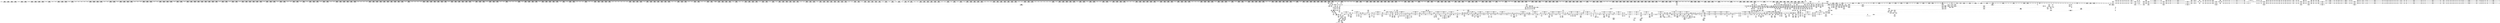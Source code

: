 digraph {
	CE0x45d7760 [shape=record,shape=Mrecord,label="{CE0x45d7760|2472:_%struct.cred*,_:_CRE_5912,5920_|*MultipleSource*|Function::task_sid&Arg::task::|security/selinux/hooks.c,208|Function::selinux_msg_queue_msgrcv&Arg::target::}"]
	CE0x45acda0 [shape=record,shape=Mrecord,label="{CE0x45acda0|task_sid:_bb|*SummSource*}"]
	CE0x45d3a20 [shape=record,shape=Mrecord,label="{CE0x45d3a20|2472:_%struct.cred*,_:_CRE_3040,3048_|*MultipleSource*|Function::task_sid&Arg::task::|security/selinux/hooks.c,208|Function::selinux_msg_queue_msgrcv&Arg::target::}"]
	CE0x45bfff0 [shape=record,shape=Mrecord,label="{CE0x45bfff0|2472:_%struct.cred*,_:_CRE_1984,2016_|*MultipleSource*|Function::task_sid&Arg::task::|security/selinux/hooks.c,208|Function::selinux_msg_queue_msgrcv&Arg::target::}"]
	CE0x630a900 [shape=record,shape=Mrecord,label="{CE0x630a900|80:_i32,_112:_i8*,_:_CRE_5,6_}"]
	CE0x45c5090 [shape=record,shape=Mrecord,label="{CE0x45c5090|2472:_%struct.cred*,_:_CRE_2384,2392_|*MultipleSource*|Function::task_sid&Arg::task::|security/selinux/hooks.c,208|Function::selinux_msg_queue_msgrcv&Arg::target::}"]
	CE0x4559e40 [shape=record,shape=Mrecord,label="{CE0x4559e40|80:_i32,_112:_i8*,_:_CRE_51,52_}"]
	CE0x45730d0 [shape=record,shape=Mrecord,label="{CE0x45730d0|task_sid:_tmp8|security/selinux/hooks.c,208}"]
	CE0x45c1fd0 [shape=record,shape=Mrecord,label="{CE0x45c1fd0|2472:_%struct.cred*,_:_CRE_2112,2120_|*MultipleSource*|Function::task_sid&Arg::task::|security/selinux/hooks.c,208|Function::selinux_msg_queue_msgrcv&Arg::target::}"]
	CE0x45b1d80 [shape=record,shape=Mrecord,label="{CE0x45b1d80|2472:_%struct.cred*,_:_CRE_440,448_|*MultipleSource*|Function::task_sid&Arg::task::|security/selinux/hooks.c,208|Function::selinux_msg_queue_msgrcv&Arg::target::}"]
	CE0x463adc0 [shape=record,shape=Mrecord,label="{CE0x463adc0|__rcu_read_lock:_tmp4|include/linux/rcupdate.h,239}"]
	CE0x45a4e00 [shape=record,shape=Mrecord,label="{CE0x45a4e00|2472:_%struct.cred*,_:_CRE_48,56_|*MultipleSource*|Function::task_sid&Arg::task::|security/selinux/hooks.c,208|Function::selinux_msg_queue_msgrcv&Arg::target::}"]
	"CONST[source:0(mediator),value:2(dynamic)][purpose:{subject}]"
	CE0x45d2fb0 [shape=record,shape=Mrecord,label="{CE0x45d2fb0|2472:_%struct.cred*,_:_CRE_2992,3000_|*MultipleSource*|Function::task_sid&Arg::task::|security/selinux/hooks.c,208|Function::selinux_msg_queue_msgrcv&Arg::target::}"]
	CE0x460de50 [shape=record,shape=Mrecord,label="{CE0x460de50|rcu_read_unlock:_tmp11|include/linux/rcupdate.h,933}"]
	CE0x459b110 [shape=record,shape=Mrecord,label="{CE0x459b110|i32_208|*Constant*}"]
	CE0x46544b0 [shape=record,shape=Mrecord,label="{CE0x46544b0|i64*_getelementptr_inbounds_(_4_x_i64_,_4_x_i64_*___llvm_gcov_ctr133,_i64_0,_i64_3)|*Constant*|*SummSink*}"]
	CE0x45bf8d0 [shape=record,shape=Mrecord,label="{CE0x45bf8d0|2472:_%struct.cred*,_:_CRE_1960,1968_|*MultipleSource*|Function::task_sid&Arg::task::|security/selinux/hooks.c,208|Function::selinux_msg_queue_msgrcv&Arg::target::}"]
	CE0x45a0eb0 [shape=record,shape=Mrecord,label="{CE0x45a0eb0|i64*_getelementptr_inbounds_(_11_x_i64_,_11_x_i64_*___llvm_gcov_ctr127,_i64_0,_i64_1)|*Constant*|*SummSource*}"]
	CE0x464b530 [shape=record,shape=Mrecord,label="{CE0x464b530|rcu_lock_release:_indirectgoto}"]
	CE0x45c9210 [shape=record,shape=Mrecord,label="{CE0x45c9210|2472:_%struct.cred*,_:_CRE_2672,2680_|*MultipleSource*|Function::task_sid&Arg::task::|security/selinux/hooks.c,208|Function::selinux_msg_queue_msgrcv&Arg::target::}"]
	CE0x4622930 [shape=record,shape=Mrecord,label="{CE0x4622930|i64*_getelementptr_inbounds_(_11_x_i64_,_11_x_i64_*___llvm_gcov_ctr127,_i64_0,_i64_9)|*Constant*|*SummSink*}"]
	CE0x45f42a0 [shape=record,shape=Mrecord,label="{CE0x45f42a0|task_sid:_tmp22|security/selinux/hooks.c,208}"]
	CE0x45e1dd0 [shape=record,shape=Mrecord,label="{CE0x45e1dd0|2472:_%struct.cred*,_:_CRE_6424,6432_|*MultipleSource*|Function::task_sid&Arg::task::|security/selinux/hooks.c,208|Function::selinux_msg_queue_msgrcv&Arg::target::}"]
	CE0x465dcf0 [shape=record,shape=Mrecord,label="{CE0x465dcf0|__preempt_count_add:_do.end}"]
	CE0x45f1b20 [shape=record,shape=Mrecord,label="{CE0x45f1b20|__preempt_count_add:_entry|*SummSource*}"]
	CE0x45a99b0 [shape=record,shape=Mrecord,label="{CE0x45a99b0|rcu_read_lock:_tmp}"]
	CE0x4635ed0 [shape=record,shape=Mrecord,label="{CE0x4635ed0|__rcu_read_lock:_tmp3|*SummSink*}"]
	CE0x4561220 [shape=record,shape=Mrecord,label="{CE0x4561220|2472:_%struct.cred*,_:_CRE_8,16_|*MultipleSource*|Function::task_sid&Arg::task::|security/selinux/hooks.c,208|Function::selinux_msg_queue_msgrcv&Arg::target::}"]
	CE0x45a8a60 [shape=record,shape=Mrecord,label="{CE0x45a8a60|rcu_read_unlock:_tobool1|include/linux/rcupdate.h,933|*SummSink*}"]
	CE0x4555a50 [shape=record,shape=Mrecord,label="{CE0x4555a50|80:_i32,_112:_i8*,_:_CRE_60,61_}"]
	CE0x469aec0 [shape=record,shape=Mrecord,label="{CE0x469aec0|__preempt_count_add:_tmp1|*SummSink*}"]
	CE0x45d2030 [shape=record,shape=Mrecord,label="{CE0x45d2030|2472:_%struct.cred*,_:_CRE_2967,2968_}"]
	CE0x4555750 [shape=record,shape=Mrecord,label="{CE0x4555750|selinux_msg_queue_msgrcv:_msq|Function::selinux_msg_queue_msgrcv&Arg::msq::|*SummSource*}"]
	CE0x45d3800 [shape=record,shape=Mrecord,label="{CE0x45d3800|2472:_%struct.cred*,_:_CRE_3032,3036_|*MultipleSource*|Function::task_sid&Arg::task::|security/selinux/hooks.c,208|Function::selinux_msg_queue_msgrcv&Arg::target::}"]
	CE0x45adc70 [shape=record,shape=Mrecord,label="{CE0x45adc70|task_sid:_do.end|*SummSource*}"]
	CE0x4696dd0 [shape=record,shape=Mrecord,label="{CE0x4696dd0|i64*_getelementptr_inbounds_(_4_x_i64_,_4_x_i64_*___llvm_gcov_ctr134,_i64_0,_i64_2)|*Constant*}"]
	CE0x4547d70 [shape=record,shape=Mrecord,label="{CE0x4547d70|selinux_msg_queue_msgrcv:_tmp4|*LoadInst*|security/selinux/hooks.c,5277}"]
	CE0x45b2aa0 [shape=record,shape=Mrecord,label="{CE0x45b2aa0|2472:_%struct.cred*,_:_CRE_488,496_|*MultipleSource*|Function::task_sid&Arg::task::|security/selinux/hooks.c,208|Function::selinux_msg_queue_msgrcv&Arg::target::}"]
	CE0x4562a70 [shape=record,shape=Mrecord,label="{CE0x4562a70|i64*_getelementptr_inbounds_(_5_x_i64_,_5_x_i64_*___llvm_gcov_ctr309,_i64_0,_i64_0)|*Constant*}"]
	CE0x460a770 [shape=record,shape=Mrecord,label="{CE0x460a770|GLOBAL:_rcu_read_lock.__warned|Global_var:rcu_read_lock.__warned}"]
	CE0x45b19c0 [shape=record,shape=Mrecord,label="{CE0x45b19c0|2472:_%struct.cred*,_:_CRE_424,428_|*MultipleSource*|Function::task_sid&Arg::task::|security/selinux/hooks.c,208|Function::selinux_msg_queue_msgrcv&Arg::target::}"]
	CE0x45f6790 [shape=record,shape=Mrecord,label="{CE0x45f6790|i64*_getelementptr_inbounds_(_13_x_i64_,_13_x_i64_*___llvm_gcov_ctr126,_i64_0,_i64_12)|*Constant*}"]
	CE0x466a4f0 [shape=record,shape=Mrecord,label="{CE0x466a4f0|_call_void_mcount()_#3|*SummSink*}"]
	CE0x454dce0 [shape=record,shape=Mrecord,label="{CE0x454dce0|i64_1|*Constant*|*SummSink*}"]
	CE0x462c2d0 [shape=record,shape=Mrecord,label="{CE0x462c2d0|rcu_read_unlock:_tmp14|include/linux/rcupdate.h,933}"]
	CE0x464b1d0 [shape=record,shape=Mrecord,label="{CE0x464b1d0|i32_0|*Constant*}"]
	CE0x456df50 [shape=record,shape=Mrecord,label="{CE0x456df50|80:_i32,_112:_i8*,_:_CRE_66,67_}"]
	CE0x45a2b20 [shape=record,shape=Mrecord,label="{CE0x45a2b20|cred_sid:_tmp2|*SummSource*}"]
	CE0x469e220 [shape=record,shape=Mrecord,label="{CE0x469e220|__preempt_count_sub:_tmp7|./arch/x86/include/asm/preempt.h,78|*SummSink*}"]
	CE0x4598c60 [shape=record,shape=Mrecord,label="{CE0x4598c60|i64*_getelementptr_inbounds_(_5_x_i64_,_5_x_i64_*___llvm_gcov_ctr309,_i64_0,_i64_4)|*Constant*|*SummSink*}"]
	CE0x463b8c0 [shape=record,shape=Mrecord,label="{CE0x463b8c0|__preempt_count_sub:_entry|*SummSource*}"]
	CE0x464d4f0 [shape=record,shape=Mrecord,label="{CE0x464d4f0|i64_ptrtoint_(i8*_blockaddress(_rcu_lock_acquire,_%__here)_to_i64)|*Constant*|*SummSink*}"]
	CE0x45fec70 [shape=record,shape=Mrecord,label="{CE0x45fec70|GLOBAL:_task_sid.__warned|Global_var:task_sid.__warned|*SummSource*}"]
	CE0x46045a0 [shape=record,shape=Mrecord,label="{CE0x46045a0|rcu_read_unlock:_tmp7|include/linux/rcupdate.h,933|*SummSink*}"]
	CE0x46366a0 [shape=record,shape=Mrecord,label="{CE0x46366a0|i64_1|*Constant*}"]
	CE0x4596530 [shape=record,shape=Mrecord,label="{CE0x4596530|selinux_msg_queue_msgrcv:_call7|security/selinux/hooks.c,5285|*SummSource*}"]
	CE0x45b5710 [shape=record,shape=Mrecord,label="{CE0x45b5710|rcu_read_lock:_tmp16|include/linux/rcupdate.h,882|*SummSource*}"]
	CE0x454e850 [shape=record,shape=Mrecord,label="{CE0x454e850|selinux_msg_queue_msgrcv:_msq|Function::selinux_msg_queue_msgrcv&Arg::msq::|*SummSink*}"]
	CE0x45cd780 [shape=record,shape=Mrecord,label="{CE0x45cd780|2472:_%struct.cred*,_:_CRE_2906,2907_}"]
	CE0x46311c0 [shape=record,shape=Mrecord,label="{CE0x46311c0|rcu_read_unlock:_tmp1|*SummSource*}"]
	CE0x45c12b0 [shape=record,shape=Mrecord,label="{CE0x45c12b0|2472:_%struct.cred*,_:_CRE_2064,2072_|*MultipleSource*|Function::task_sid&Arg::task::|security/selinux/hooks.c,208|Function::selinux_msg_queue_msgrcv&Arg::target::}"]
	CE0x45d04e0 [shape=record,shape=Mrecord,label="{CE0x45d04e0|2472:_%struct.cred*,_:_CRE_2944,2945_}"]
	CE0x4649900 [shape=record,shape=Mrecord,label="{CE0x4649900|__preempt_count_add:_tmp3|*SummSource*}"]
	CE0x4579490 [shape=record,shape=Mrecord,label="{CE0x4579490|avc_has_perm:_requested|Function::avc_has_perm&Arg::requested::}"]
	CE0x45a79b0 [shape=record,shape=Mrecord,label="{CE0x45a79b0|GLOBAL:_rcu_lock_map|Global_var:rcu_lock_map|*SummSource*}"]
	CE0x45c7300 [shape=record,shape=Mrecord,label="{CE0x45c7300|2472:_%struct.cred*,_:_CRE_2531,2532_}"]
	CE0x4637020 [shape=record,shape=Mrecord,label="{CE0x4637020|_call_void_asm_addl_$1,_%gs:$0_,_*m,ri,*m,_dirflag_,_fpsr_,_flags_(i32*___preempt_count,_i32_%sub,_i32*___preempt_count)_#3,_!dbg_!27717,_!srcloc_!27718|./arch/x86/include/asm/preempt.h,77|*SummSink*}"]
	CE0x45cfdc0 [shape=record,shape=Mrecord,label="{CE0x45cfdc0|2472:_%struct.cred*,_:_CRE_2938,2939_}"]
	CE0x46520f0 [shape=record,shape=Mrecord,label="{CE0x46520f0|__preempt_count_sub:_tmp7|./arch/x86/include/asm/preempt.h,78}"]
	CE0x45fe2d0 [shape=record,shape=Mrecord,label="{CE0x45fe2d0|task_sid:_tmp7|security/selinux/hooks.c,208|*SummSource*}"]
	CE0x4572350 [shape=record,shape=Mrecord,label="{CE0x4572350|2472:_%struct.cred*,_:_CRE_700,701_}"]
	CE0x4632260 [shape=record,shape=Mrecord,label="{CE0x4632260|_call_void_mcount()_#3}"]
	CE0x45729c0 [shape=record,shape=Mrecord,label="{CE0x45729c0|task_sid:_tmp5|security/selinux/hooks.c,208}"]
	CE0x4550090 [shape=record,shape=Mrecord,label="{CE0x4550090|_call_void___rcu_read_lock()_#10,_!dbg_!27710|include/linux/rcupdate.h,879|*SummSource*}"]
	CE0x461f9b0 [shape=record,shape=Mrecord,label="{CE0x461f9b0|__preempt_count_sub:_tmp2}"]
	CE0x45a0c00 [shape=record,shape=Mrecord,label="{CE0x45a0c00|task_sid:_tmp2|*SummSink*}"]
	CE0x4696c20 [shape=record,shape=Mrecord,label="{CE0x4696c20|_call_void_mcount()_#3|*SummSource*}"]
	CE0x465a1f0 [shape=record,shape=Mrecord,label="{CE0x465a1f0|rcu_lock_release:_tmp3|*SummSink*}"]
	CE0x459f9a0 [shape=record,shape=Mrecord,label="{CE0x459f9a0|GLOBAL:___rcu_read_lock|*Constant*}"]
	CE0x4579f90 [shape=record,shape=Mrecord,label="{CE0x4579f90|_call_void_lockdep_rcu_suspicious(i8*_getelementptr_inbounds_(_25_x_i8_,_25_x_i8_*_.str45,_i32_0,_i32_0),_i32_883,_i8*_getelementptr_inbounds_(_42_x_i8_,_42_x_i8_*_.str46,_i32_0,_i32_0))_#10,_!dbg_!27728|include/linux/rcupdate.h,882|*SummSource*}"]
	CE0x4597260 [shape=record,shape=Mrecord,label="{CE0x4597260|selinux_msg_queue_msgrcv:_rc.0|*SummSource*}"]
	CE0x4572800 [shape=record,shape=Mrecord,label="{CE0x4572800|2472:_%struct.cred*,_:_CRE_712,720_|*MultipleSource*|Function::task_sid&Arg::task::|security/selinux/hooks.c,208|Function::selinux_msg_queue_msgrcv&Arg::target::}"]
	CE0x459c130 [shape=record,shape=Mrecord,label="{CE0x459c130|i64*_getelementptr_inbounds_(_13_x_i64_,_13_x_i64_*___llvm_gcov_ctr126,_i64_0,_i64_9)|*Constant*|*SummSource*}"]
	CE0x45c86d0 [shape=record,shape=Mrecord,label="{CE0x45c86d0|2472:_%struct.cred*,_:_CRE_2600,2608_|*MultipleSource*|Function::task_sid&Arg::task::|security/selinux/hooks.c,208|Function::selinux_msg_queue_msgrcv&Arg::target::}"]
	CE0x45a88f0 [shape=record,shape=Mrecord,label="{CE0x45a88f0|rcu_read_unlock:_tmp4|include/linux/rcupdate.h,933|*SummSink*}"]
	CE0x45cb3d0 [shape=record,shape=Mrecord,label="{CE0x45cb3d0|2472:_%struct.cred*,_:_CRE_2800,2808_|*MultipleSource*|Function::task_sid&Arg::task::|security/selinux/hooks.c,208|Function::selinux_msg_queue_msgrcv&Arg::target::}"]
	CE0x46433d0 [shape=record,shape=Mrecord,label="{CE0x46433d0|_call_void_rcu_lock_release(%struct.lockdep_map*_rcu_lock_map)_#10,_!dbg_!27733|include/linux/rcupdate.h,935|*SummSink*}"]
	CE0x45a2900 [shape=record,shape=Mrecord,label="{CE0x45a2900|i64*_getelementptr_inbounds_(_13_x_i64_,_13_x_i64_*___llvm_gcov_ctr126,_i64_0,_i64_1)|*Constant*}"]
	CE0x4653e90 [shape=record,shape=Mrecord,label="{CE0x4653e90|i64_ptrtoint_(i8*_blockaddress(_rcu_lock_release,_%__here)_to_i64)|*Constant*|*SummSink*}"]
	CE0x4647e80 [shape=record,shape=Mrecord,label="{CE0x4647e80|_call_void_mcount()_#3|*SummSource*}"]
	CE0x460bdb0 [shape=record,shape=Mrecord,label="{CE0x460bdb0|rcu_read_lock:_tmp9|include/linux/rcupdate.h,882}"]
	CE0x45a2560 [shape=record,shape=Mrecord,label="{CE0x45a2560|task_sid:_tmp1|*SummSource*}"]
	CE0x45dfbb0 [shape=record,shape=Mrecord,label="{CE0x45dfbb0|2472:_%struct.cred*,_:_CRE_6342,6343_}"]
	CE0x4634e30 [shape=record,shape=Mrecord,label="{CE0x4634e30|i64*_getelementptr_inbounds_(_4_x_i64_,_4_x_i64_*___llvm_gcov_ctr130,_i64_0,_i64_0)|*Constant*|*SummSink*}"]
	CE0x465c820 [shape=record,shape=Mrecord,label="{CE0x465c820|i64*_getelementptr_inbounds_(_4_x_i64_,_4_x_i64_*___llvm_gcov_ctr134,_i64_0,_i64_3)|*Constant*}"]
	CE0x45abe00 [shape=record,shape=Mrecord,label="{CE0x45abe00|2472:_%struct.cred*,_:_CRE_92,96_|*MultipleSource*|Function::task_sid&Arg::task::|security/selinux/hooks.c,208|Function::selinux_msg_queue_msgrcv&Arg::target::}"]
	CE0x4579cf0 [shape=record,shape=Mrecord,label="{CE0x4579cf0|i8_1|*Constant*}"]
	CE0x45d7fe0 [shape=record,shape=Mrecord,label="{CE0x45d7fe0|2472:_%struct.cred*,_:_CRE_5944,5952_|*MultipleSource*|Function::task_sid&Arg::task::|security/selinux/hooks.c,208|Function::selinux_msg_queue_msgrcv&Arg::target::}"]
	CE0x45e1240 [shape=record,shape=Mrecord,label="{CE0x45e1240|2472:_%struct.cred*,_:_CRE_6368,6376_|*MultipleSource*|Function::task_sid&Arg::task::|security/selinux/hooks.c,208|Function::selinux_msg_queue_msgrcv&Arg::target::}"]
	CE0x45fd2a0 [shape=record,shape=Mrecord,label="{CE0x45fd2a0|GLOBAL:_lockdep_rcu_suspicious|*Constant*}"]
	CE0x45dda70 [shape=record,shape=Mrecord,label="{CE0x45dda70|2472:_%struct.cred*,_:_CRE_6314,6315_}"]
	CE0x4550d10 [shape=record,shape=Mrecord,label="{CE0x4550d10|selinux_msg_queue_msgrcv:_if.end|*SummSink*}"]
	CE0x45596f0 [shape=record,shape=Mrecord,label="{CE0x45596f0|i32_0|*Constant*|*SummSink*}"]
	CE0x4647d40 [shape=record,shape=Mrecord,label="{CE0x4647d40|__rcu_read_lock:_tmp2|*SummSource*}"]
	CE0x46084f0 [shape=record,shape=Mrecord,label="{CE0x46084f0|rcu_read_lock:_tmp4|include/linux/rcupdate.h,882}"]
	CE0x464cf10 [shape=record,shape=Mrecord,label="{CE0x464cf10|%struct.lockdep_map*_null|*Constant*|*SummSource*}"]
	CE0x4645d30 [shape=record,shape=Mrecord,label="{CE0x4645d30|__rcu_read_lock:_bb|*SummSource*}"]
	CE0x4554c20 [shape=record,shape=Mrecord,label="{CE0x4554c20|selinux_msg_queue_msgrcv:_tmp5|security/selinux/hooks.c,5277}"]
	CE0x45f5660 [shape=record,shape=Mrecord,label="{CE0x45f5660|i64*_getelementptr_inbounds_(_13_x_i64_,_13_x_i64_*___llvm_gcov_ctr126,_i64_0,_i64_11)|*Constant*}"]
	CE0x4671540 [shape=record,shape=Mrecord,label="{CE0x4671540|__rcu_read_unlock:_tmp2|*SummSource*}"]
	CE0x45562e0 [shape=record,shape=Mrecord,label="{CE0x45562e0|80:_i32,_112:_i8*,_:_CRE_128,136_|*MultipleSource*|Function::selinux_msg_queue_msgrcv&Arg::msq::|security/selinux/hooks.c,5276}"]
	CE0x45bf150 [shape=record,shape=Mrecord,label="{CE0x45bf150|2472:_%struct.cred*,_:_CRE_1928,1936_|*MultipleSource*|Function::task_sid&Arg::task::|security/selinux/hooks.c,208|Function::selinux_msg_queue_msgrcv&Arg::target::}"]
	CE0x464c0f0 [shape=record,shape=Mrecord,label="{CE0x464c0f0|i64*_getelementptr_inbounds_(_4_x_i64_,_4_x_i64_*___llvm_gcov_ctr130,_i64_0,_i64_3)|*Constant*}"]
	CE0x45c6710 [shape=record,shape=Mrecord,label="{CE0x45c6710|2472:_%struct.cred*,_:_CRE_2520,2521_}"]
	CE0x45d0280 [shape=record,shape=Mrecord,label="{CE0x45d0280|2472:_%struct.cred*,_:_CRE_2942,2943_}"]
	CE0x45f2fd0 [shape=record,shape=Mrecord,label="{CE0x45f2fd0|rcu_read_unlock:_bb}"]
	CE0x4578770 [shape=record,shape=Mrecord,label="{CE0x4578770|selinux_msg_queue_msgrcv:_q_perm3|security/selinux/hooks.c,5280|*SummSource*}"]
	CE0x4567720 [shape=record,shape=Mrecord,label="{CE0x4567720|i32_1|*Constant*}"]
	CE0x462f260 [shape=record,shape=Mrecord,label="{CE0x462f260|rcu_read_unlock:_tmp2}"]
	CE0x46393d0 [shape=record,shape=Mrecord,label="{CE0x46393d0|rcu_read_unlock:_do.end}"]
	CE0x465d8b0 [shape=record,shape=Mrecord,label="{CE0x465d8b0|__rcu_read_unlock:_tmp6|include/linux/rcupdate.h,245|*SummSource*}"]
	CE0x45e0530 [shape=record,shape=Mrecord,label="{CE0x45e0530|2472:_%struct.cred*,_:_CRE_6350,6351_}"]
	CE0x465ddd0 [shape=record,shape=Mrecord,label="{CE0x465ddd0|__rcu_read_unlock:_tmp7|include/linux/rcupdate.h,245}"]
	CE0x455bc70 [shape=record,shape=Mrecord,label="{CE0x455bc70|selinux_msg_queue_msgrcv:_tmp6|security/selinux/hooks.c,5280}"]
	CE0x4564460 [shape=record,shape=Mrecord,label="{CE0x4564460|80:_i32,_112:_i8*,_:_CRE_41,42_}"]
	CE0x45f0fc0 [shape=record,shape=Mrecord,label="{CE0x45f0fc0|cred_sid:_tmp6|security/selinux/hooks.c,197|*SummSource*}"]
	CE0x465c540 [shape=record,shape=Mrecord,label="{CE0x465c540|_ret_void,_!dbg_!27720|./arch/x86/include/asm/preempt.h,78|*SummSource*}"]
	CE0x45bf330 [shape=record,shape=Mrecord,label="{CE0x45bf330|2472:_%struct.cred*,_:_CRE_1936,1944_|*MultipleSource*|Function::task_sid&Arg::task::|security/selinux/hooks.c,208|Function::selinux_msg_queue_msgrcv&Arg::target::}"]
	CE0x4575e10 [shape=record,shape=Mrecord,label="{CE0x4575e10|i32_16|*Constant*}"]
	CE0x454b560 [shape=record,shape=Mrecord,label="{CE0x454b560|80:_i32,_112:_i8*,_:_CRE_68,69_}"]
	CE0x4596f00 [shape=record,shape=Mrecord,label="{CE0x4596f00|i32_2|*Constant*}"]
	CE0x46712b0 [shape=record,shape=Mrecord,label="{CE0x46712b0|GLOBAL:___preempt_count|Global_var:__preempt_count|*SummSink*}"]
	CE0x45df6f0 [shape=record,shape=Mrecord,label="{CE0x45df6f0|2472:_%struct.cred*,_:_CRE_6338,6339_}"]
	CE0x4632620 [shape=record,shape=Mrecord,label="{CE0x4632620|__rcu_read_lock:_tmp5|include/linux/rcupdate.h,239|*SummSink*}"]
	CE0x4572240 [shape=record,shape=Mrecord,label="{CE0x4572240|2472:_%struct.cred*,_:_CRE_698,699_}"]
	CE0x45aa9d0 [shape=record,shape=Mrecord,label="{CE0x45aa9d0|_ret_void,_!dbg_!27717|include/linux/rcupdate.h,240}"]
	CE0x45c8e50 [shape=record,shape=Mrecord,label="{CE0x45c8e50|2472:_%struct.cred*,_:_CRE_2656,2664_|*MultipleSource*|Function::task_sid&Arg::task::|security/selinux/hooks.c,208|Function::selinux_msg_queue_msgrcv&Arg::target::}"]
	CE0x4669b80 [shape=record,shape=Mrecord,label="{CE0x4669b80|__rcu_read_lock:_do.body}"]
	CE0x45afe90 [shape=record,shape=Mrecord,label="{CE0x45afe90|2472:_%struct.cred*,_:_CRE_136,144_|*MultipleSource*|Function::task_sid&Arg::task::|security/selinux/hooks.c,208|Function::selinux_msg_queue_msgrcv&Arg::target::}"]
	CE0x45f3740 [shape=record,shape=Mrecord,label="{CE0x45f3740|rcu_read_unlock:_if.end}"]
	CE0x4621880 [shape=record,shape=Mrecord,label="{CE0x4621880|i64*_getelementptr_inbounds_(_11_x_i64_,_11_x_i64_*___llvm_gcov_ctr127,_i64_0,_i64_10)|*Constant*|*SummSink*}"]
	CE0x46322d0 [shape=record,shape=Mrecord,label="{CE0x46322d0|_call_void_mcount()_#3|*SummSource*}"]
	CE0x45d7dc0 [shape=record,shape=Mrecord,label="{CE0x45d7dc0|2472:_%struct.cred*,_:_CRE_5936,5944_|*MultipleSource*|Function::task_sid&Arg::task::|security/selinux/hooks.c,208|Function::selinux_msg_queue_msgrcv&Arg::target::}"]
	CE0x45981a0 [shape=record,shape=Mrecord,label="{CE0x45981a0|selinux_msg_queue_msgrcv:_tmp12|security/selinux/hooks.c,5285|*SummSink*}"]
	CE0x45c8a90 [shape=record,shape=Mrecord,label="{CE0x45c8a90|2472:_%struct.cred*,_:_CRE_2616,2648_|*MultipleSource*|Function::task_sid&Arg::task::|security/selinux/hooks.c,208|Function::selinux_msg_queue_msgrcv&Arg::target::}"]
	CE0x45aaae0 [shape=record,shape=Mrecord,label="{CE0x45aaae0|_ret_void,_!dbg_!27717|include/linux/rcupdate.h,240|*SummSource*}"]
	CE0x45f53d0 [shape=record,shape=Mrecord,label="{CE0x45f53d0|task_sid:_tmp24|security/selinux/hooks.c,208}"]
	CE0x4543730 [shape=record,shape=Mrecord,label="{CE0x4543730|selinux_msg_queue_msgrcv:_ad|security/selinux/hooks.c, 5272|*SummSource*}"]
	CE0x46476d0 [shape=record,shape=Mrecord,label="{CE0x46476d0|rcu_lock_acquire:_tmp1}"]
	CE0x45a1ee0 [shape=record,shape=Mrecord,label="{CE0x45a1ee0|2472:_%struct.cred*,_:_CRE_272,280_|*MultipleSource*|Function::task_sid&Arg::task::|security/selinux/hooks.c,208|Function::selinux_msg_queue_msgrcv&Arg::target::}"]
	CE0x45ab790 [shape=record,shape=Mrecord,label="{CE0x45ab790|rcu_read_lock:_tmp6|include/linux/rcupdate.h,882|*SummSink*}"]
	CE0x45de520 [shape=record,shape=Mrecord,label="{CE0x45de520|2472:_%struct.cred*,_:_CRE_6323,6324_}"]
	CE0x4659fe0 [shape=record,shape=Mrecord,label="{CE0x4659fe0|rcu_lock_release:_tmp3}"]
	CE0x46a9a30 [shape=record,shape=Mrecord,label="{CE0x46a9a30|_call_void_mcount()_#3|*SummSink*}"]
	CE0x45dc0b0 [shape=record,shape=Mrecord,label="{CE0x45dc0b0|2472:_%struct.cred*,_:_CRE_6292,6293_}"]
	CE0x455fea0 [shape=record,shape=Mrecord,label="{CE0x455fea0|selinux_msg_queue_msgrcv:_u|security/selinux/hooks.c,5280|*SummSource*}"]
	CE0x4636970 [shape=record,shape=Mrecord,label="{CE0x4636970|rcu_read_unlock:_tmp8|include/linux/rcupdate.h,933|*SummSource*}"]
	CE0x4635310 [shape=record,shape=Mrecord,label="{CE0x4635310|rcu_read_unlock:_call|include/linux/rcupdate.h,933}"]
	CE0x45d9110 [shape=record,shape=Mrecord,label="{CE0x45d9110|2472:_%struct.cred*,_:_CRE_6008,6136_|*MultipleSource*|Function::task_sid&Arg::task::|security/selinux/hooks.c,208|Function::selinux_msg_queue_msgrcv&Arg::target::}"]
	CE0x462b9d0 [shape=record,shape=Mrecord,label="{CE0x462b9d0|rcu_lock_release:_tmp2|*SummSink*}"]
	CE0x4559f70 [shape=record,shape=Mrecord,label="{CE0x4559f70|80:_i32,_112:_i8*,_:_CRE_52,53_}"]
	CE0x45468f0 [shape=record,shape=Mrecord,label="{CE0x45468f0|selinux_msg_queue_msgrcv:_entry}"]
	CE0x462e500 [shape=record,shape=Mrecord,label="{CE0x462e500|rcu_read_unlock:_tmp15|include/linux/rcupdate.h,933|*SummSink*}"]
	CE0x45bcd40 [shape=record,shape=Mrecord,label="{CE0x45bcd40|rcu_read_lock:_tmp17|include/linux/rcupdate.h,882|*SummSink*}"]
	CE0x45f7320 [shape=record,shape=Mrecord,label="{CE0x45f7320|task_sid:_tmp27|security/selinux/hooks.c,208|*SummSink*}"]
	CE0x45cdb50 [shape=record,shape=Mrecord,label="{CE0x45cdb50|2472:_%struct.cred*,_:_CRE_2909,2910_}"]
	CE0x4554820 [shape=record,shape=Mrecord,label="{CE0x4554820|40:_i8*,_:_CRE_32,40_|*MultipleSource*|Function::selinux_msg_queue_msgrcv&Arg::msg::|security/selinux/hooks.c,5277}"]
	CE0x46077a0 [shape=record,shape=Mrecord,label="{CE0x46077a0|rcu_read_unlock:_tobool|include/linux/rcupdate.h,933}"]
	CE0x455b710 [shape=record,shape=Mrecord,label="{CE0x455b710|i32_(i32,_i32,_i16,_i32,_%struct.common_audit_data*)*_bitcast_(i32_(i32,_i32,_i16,_i32,_%struct.common_audit_data.495*)*_avc_has_perm_to_i32_(i32,_i32,_i16,_i32,_%struct.common_audit_data*)*)|*Constant*}"]
	CE0x45c7030 [shape=record,shape=Mrecord,label="{CE0x45c7030|2472:_%struct.cred*,_:_CRE_2528,2529_}"]
	CE0x465c6a0 [shape=record,shape=Mrecord,label="{CE0x465c6a0|_ret_void,_!dbg_!27720|./arch/x86/include/asm/preempt.h,78|*SummSink*}"]
	CE0x464d250 [shape=record,shape=Mrecord,label="{CE0x464d250|i64_ptrtoint_(i8*_blockaddress(_rcu_lock_acquire,_%__here)_to_i64)|*Constant*}"]
	CE0x45c7990 [shape=record,shape=Mrecord,label="{CE0x45c7990|2472:_%struct.cred*,_:_CRE_2568,2576_|*MultipleSource*|Function::task_sid&Arg::task::|security/selinux/hooks.c,208|Function::selinux_msg_queue_msgrcv&Arg::target::}"]
	CE0x4596a90 [shape=record,shape=Mrecord,label="{CE0x4596a90|i16_26|*Constant*|*SummSource*}"]
	CE0x4599050 [shape=record,shape=Mrecord,label="{CE0x4599050|selinux_msg_queue_msgrcv:_sid6|security/selinux/hooks.c,5285|*SummSink*}"]
	CE0x464e870 [shape=record,shape=Mrecord,label="{CE0x464e870|i64*_getelementptr_inbounds_(_4_x_i64_,_4_x_i64_*___llvm_gcov_ctr130,_i64_0,_i64_0)|*Constant*|*SummSource*}"]
	CE0x4647310 [shape=record,shape=Mrecord,label="{CE0x4647310|i64*_getelementptr_inbounds_(_4_x_i64_,_4_x_i64_*___llvm_gcov_ctr133,_i64_0,_i64_1)|*Constant*|*SummSource*}"]
	CE0x4570320 [shape=record,shape=Mrecord,label="{CE0x4570320|task_sid:_tmp17|security/selinux/hooks.c,208|*SummSource*}"]
	CE0x45d7ba0 [shape=record,shape=Mrecord,label="{CE0x45d7ba0|2472:_%struct.cred*,_:_CRE_5928,5936_|*MultipleSource*|Function::task_sid&Arg::task::|security/selinux/hooks.c,208|Function::selinux_msg_queue_msgrcv&Arg::target::}"]
	CE0x4665280 [shape=record,shape=Mrecord,label="{CE0x4665280|__preempt_count_sub:_tmp5|./arch/x86/include/asm/preempt.h,77|*SummSink*}"]
	CE0x460e900 [shape=record,shape=Mrecord,label="{CE0x460e900|rcu_read_lock:_tmp13|include/linux/rcupdate.h,882|*SummSource*}"]
	CE0x45e5b70 [shape=record,shape=Mrecord,label="{CE0x45e5b70|2472:_%struct.cred*,_:_CRE_6640,6644_|*MultipleSource*|Function::task_sid&Arg::task::|security/selinux/hooks.c,208|Function::selinux_msg_queue_msgrcv&Arg::target::}"]
	CE0x4554ab0 [shape=record,shape=Mrecord,label="{CE0x4554ab0|selinux_msg_queue_msgrcv:_type2|security/selinux/hooks.c,5279|*SummSink*}"]
	CE0x45c97b0 [shape=record,shape=Mrecord,label="{CE0x45c97b0|2472:_%struct.cred*,_:_CRE_2692,2696_|*MultipleSource*|Function::task_sid&Arg::task::|security/selinux/hooks.c,208|Function::selinux_msg_queue_msgrcv&Arg::target::}"]
	CE0x45bf6f0 [shape=record,shape=Mrecord,label="{CE0x45bf6f0|2472:_%struct.cred*,_:_CRE_1952,1960_|*MultipleSource*|Function::task_sid&Arg::task::|security/selinux/hooks.c,208|Function::selinux_msg_queue_msgrcv&Arg::target::}"]
	CE0x4639490 [shape=record,shape=Mrecord,label="{CE0x4639490|rcu_read_unlock:_do.end|*SummSource*}"]
	CE0x45bef40 [shape=record,shape=Mrecord,label="{CE0x45bef40|2472:_%struct.cred*,_:_CRE_1920,1928_|*MultipleSource*|Function::task_sid&Arg::task::|security/selinux/hooks.c,208|Function::selinux_msg_queue_msgrcv&Arg::target::}"]
	CE0x45c6350 [shape=record,shape=Mrecord,label="{CE0x45c6350|2472:_%struct.cred*,_:_CRE_2508,2512_|*MultipleSource*|Function::task_sid&Arg::task::|security/selinux/hooks.c,208|Function::selinux_msg_queue_msgrcv&Arg::target::}"]
	CE0x462e390 [shape=record,shape=Mrecord,label="{CE0x462e390|rcu_read_unlock:_tmp15|include/linux/rcupdate.h,933|*SummSource*}"]
	CE0x456a960 [shape=record,shape=Mrecord,label="{CE0x456a960|i32_10|*Constant*|*SummSource*}"]
	CE0x4637980 [shape=record,shape=Mrecord,label="{CE0x4637980|rcu_read_unlock:_tmp9|include/linux/rcupdate.h,933|*SummSource*}"]
	CE0x45c34a0 [shape=record,shape=Mrecord,label="{CE0x45c34a0|2472:_%struct.cred*,_:_CRE_2264,2272_|*MultipleSource*|Function::task_sid&Arg::task::|security/selinux/hooks.c,208|Function::selinux_msg_queue_msgrcv&Arg::target::}"]
	CE0x45744a0 [shape=record,shape=Mrecord,label="{CE0x45744a0|i64_0|*Constant*|*SummSink*}"]
	CE0x45f1560 [shape=record,shape=Mrecord,label="{CE0x45f1560|cred_sid:_tmp6|security/selinux/hooks.c,197|*SummSink*}"]
	CE0x462fb60 [shape=record,shape=Mrecord,label="{CE0x462fb60|rcu_lock_acquire:_tmp4|include/linux/rcupdate.h,418|*SummSource*}"]
	CE0x45e3fa0 [shape=record,shape=Mrecord,label="{CE0x45e3fa0|2472:_%struct.cred*,_:_CRE_6528,6536_|*MultipleSource*|Function::task_sid&Arg::task::|security/selinux/hooks.c,208|Function::selinux_msg_queue_msgrcv&Arg::target::}"]
	CE0x460a4c0 [shape=record,shape=Mrecord,label="{CE0x460a4c0|rcu_read_lock:_tmp7|include/linux/rcupdate.h,882|*SummSink*}"]
	CE0x4638e40 [shape=record,shape=Mrecord,label="{CE0x4638e40|GLOBAL:___preempt_count_add|*Constant*}"]
	CE0x4654ee0 [shape=record,shape=Mrecord,label="{CE0x4654ee0|void_(i32*,_i32,_i32*)*_asm_addl_$1,_%gs:$0_,_*m,ri,*m,_dirflag_,_fpsr_,_flags_}"]
	CE0x45dde00 [shape=record,shape=Mrecord,label="{CE0x45dde00|2472:_%struct.cred*,_:_CRE_6317,6318_}"]
	CE0x45988f0 [shape=record,shape=Mrecord,label="{CE0x45988f0|selinux_msg_queue_msgrcv:_tmp13|security/selinux/hooks.c,5285|*SummSource*}"]
	CE0x4546280 [shape=record,shape=Mrecord,label="{CE0x4546280|selinux_msg_queue_msgrcv:_tmp}"]
	CE0x461a470 [shape=record,shape=Mrecord,label="{CE0x461a470|_call_void_mcount()_#3}"]
	CE0x454f9f0 [shape=record,shape=Mrecord,label="{CE0x454f9f0|task_sid:_task|Function::task_sid&Arg::task::}"]
	CE0x461fa20 [shape=record,shape=Mrecord,label="{CE0x461fa20|__preempt_count_sub:_tmp2|*SummSource*}"]
	CE0x464b9e0 [shape=record,shape=Mrecord,label="{CE0x464b9e0|__rcu_read_unlock:_tmp5|include/linux/rcupdate.h,244}"]
	CE0x45d5de0 [shape=record,shape=Mrecord,label="{CE0x45d5de0|2472:_%struct.cred*,_:_CRE_3148,3152_|*MultipleSource*|Function::task_sid&Arg::task::|security/selinux/hooks.c,208|Function::selinux_msg_queue_msgrcv&Arg::target::}"]
	CE0x45f16c0 [shape=record,shape=Mrecord,label="{CE0x45f16c0|rcu_read_unlock:_do.body|*SummSink*}"]
	CE0x45f38d0 [shape=record,shape=Mrecord,label="{CE0x45f38d0|task_sid:_tmp20|security/selinux/hooks.c,208}"]
	CE0x46021f0 [shape=record,shape=Mrecord,label="{CE0x46021f0|task_sid:_call3|security/selinux/hooks.c,208|*SummSource*}"]
	CE0x45f5a50 [shape=record,shape=Mrecord,label="{CE0x45f5a50|task_sid:_tmp24|security/selinux/hooks.c,208|*SummSink*}"]
	CE0x45c4ee0 [shape=record,shape=Mrecord,label="{CE0x45c4ee0|2472:_%struct.cred*,_:_CRE_2376,2384_|*MultipleSource*|Function::task_sid&Arg::task::|security/selinux/hooks.c,208|Function::selinux_msg_queue_msgrcv&Arg::target::}"]
	CE0x45f2a90 [shape=record,shape=Mrecord,label="{CE0x45f2a90|__rcu_read_unlock:_tmp4|include/linux/rcupdate.h,244}"]
	CE0x464a9e0 [shape=record,shape=Mrecord,label="{CE0x464a9e0|i8*_undef|*Constant*}"]
	CE0x456b000 [shape=record,shape=Mrecord,label="{CE0x456b000|80:_i32,_112:_i8*,_:_CRE_58,59_}"]
	CE0x46558c0 [shape=record,shape=Mrecord,label="{CE0x46558c0|_call_void_asm_addl_$1,_%gs:$0_,_*m,ri,*m,_dirflag_,_fpsr_,_flags_(i32*___preempt_count,_i32_%sub,_i32*___preempt_count)_#3,_!dbg_!27717,_!srcloc_!27718|./arch/x86/include/asm/preempt.h,77}"]
	CE0x45b02c0 [shape=record,shape=Mrecord,label="{CE0x45b02c0|i64*_getelementptr_inbounds_(_2_x_i64_,_2_x_i64_*___llvm_gcov_ctr131,_i64_0,_i64_0)|*Constant*|*SummSource*}"]
	CE0x4645720 [shape=record,shape=Mrecord,label="{CE0x4645720|_ret_void,_!dbg_!27717|include/linux/rcupdate.h,245}"]
	CE0x454dd50 [shape=record,shape=Mrecord,label="{CE0x454dd50|selinux_msg_queue_msgrcv:_tmp1}"]
	CE0x460e630 [shape=record,shape=Mrecord,label="{CE0x460e630|i64_7|*Constant*}"]
	CE0x45aec40 [shape=record,shape=Mrecord,label="{CE0x45aec40|rcu_read_lock:_call|include/linux/rcupdate.h,882|*SummSource*}"]
	CE0x45aee20 [shape=record,shape=Mrecord,label="{CE0x45aee20|2472:_%struct.cred*,_:_CRE_120,128_|*MultipleSource*|Function::task_sid&Arg::task::|security/selinux/hooks.c,208|Function::selinux_msg_queue_msgrcv&Arg::target::}"]
	CE0x4696cc0 [shape=record,shape=Mrecord,label="{CE0x4696cc0|_call_void_mcount()_#3|*SummSink*}"]
	CE0x45a5460 [shape=record,shape=Mrecord,label="{CE0x45a5460|__rcu_read_lock:_entry|*SummSource*}"]
	CE0x45d6440 [shape=record,shape=Mrecord,label="{CE0x45d6440|2472:_%struct.cred*,_:_CRE_3164,3168_|*MultipleSource*|Function::task_sid&Arg::task::|security/selinux/hooks.c,208|Function::selinux_msg_queue_msgrcv&Arg::target::}"]
	CE0x4552a20 [shape=record,shape=Mrecord,label="{CE0x4552a20|80:_i32,_112:_i8*,_:_CRE_80,84_|*MultipleSource*|Function::selinux_msg_queue_msgrcv&Arg::msq::|security/selinux/hooks.c,5276}"]
	CE0x45564c0 [shape=record,shape=Mrecord,label="{CE0x45564c0|80:_i32,_112:_i8*,_:_CRE_136,144_|*MultipleSource*|Function::selinux_msg_queue_msgrcv&Arg::msq::|security/selinux/hooks.c,5276}"]
	CE0x454a720 [shape=record,shape=Mrecord,label="{CE0x454a720|i32_22|*Constant*|*SummSink*}"]
	CE0x45495a0 [shape=record,shape=Mrecord,label="{CE0x45495a0|80:_i32,_112:_i8*,_:_CRE_33,34_}"]
	CE0x45f4cb0 [shape=record,shape=Mrecord,label="{CE0x45f4cb0|task_sid:_tmp23|security/selinux/hooks.c,208|*SummSource*}"]
	CE0x45dc9d0 [shape=record,shape=Mrecord,label="{CE0x45dc9d0|2472:_%struct.cred*,_:_CRE_6300,6301_}"]
	CE0x45b3f20 [shape=record,shape=Mrecord,label="{CE0x45b3f20|2472:_%struct.cred*,_:_CRE_584,592_|*MultipleSource*|Function::task_sid&Arg::task::|security/selinux/hooks.c,208|Function::selinux_msg_queue_msgrcv&Arg::target::}"]
	CE0x4567790 [shape=record,shape=Mrecord,label="{CE0x4567790|i32_1|*Constant*|*SummSink*}"]
	CE0x45a9a20 [shape=record,shape=Mrecord,label="{CE0x45a9a20|COLLAPSED:_GCMRE___llvm_gcov_ctr127_internal_global_11_x_i64_zeroinitializer:_elem_0:default:}"]
	CE0x4644f40 [shape=record,shape=Mrecord,label="{CE0x4644f40|GLOBAL:___rcu_read_unlock|*Constant*|*SummSink*}"]
	CE0x45e8de0 [shape=record,shape=Mrecord,label="{CE0x45e8de0|2472:_%struct.cred*,_:_CRE_10624,10628_|*MultipleSource*|Function::task_sid&Arg::task::|security/selinux/hooks.c,208|Function::selinux_msg_queue_msgrcv&Arg::target::}"]
	CE0x45971c0 [shape=record,shape=Mrecord,label="{CE0x45971c0|selinux_msg_queue_msgrcv:_rc.0}"]
	CE0x45c74e0 [shape=record,shape=Mrecord,label="{CE0x45c74e0|2472:_%struct.cred*,_:_CRE_2533,2534_}"]
	CE0x45b44c0 [shape=record,shape=Mrecord,label="{CE0x45b44c0|2472:_%struct.cred*,_:_CRE_608,616_|*MultipleSource*|Function::task_sid&Arg::task::|security/selinux/hooks.c,208|Function::selinux_msg_queue_msgrcv&Arg::target::}"]
	CE0x4645480 [shape=record,shape=Mrecord,label="{CE0x4645480|__rcu_read_unlock:_entry|*SummSink*}"]
	CE0x45c78a0 [shape=record,shape=Mrecord,label="{CE0x45c78a0|2472:_%struct.cred*,_:_CRE_2544,2568_|*MultipleSource*|Function::task_sid&Arg::task::|security/selinux/hooks.c,208|Function::selinux_msg_queue_msgrcv&Arg::target::}"]
	CE0x45bfe40 [shape=record,shape=Mrecord,label="{CE0x45bfe40|2472:_%struct.cred*,_:_CRE_1980,1984_|*MultipleSource*|Function::task_sid&Arg::task::|security/selinux/hooks.c,208|Function::selinux_msg_queue_msgrcv&Arg::target::}"]
	CE0x460ca50 [shape=record,shape=Mrecord,label="{CE0x460ca50|rcu_read_lock:_tmp11|include/linux/rcupdate.h,882}"]
	CE0x454d590 [shape=record,shape=Mrecord,label="{CE0x454d590|_call_void_mcount()_#3|*SummSource*}"]
	CE0x460f560 [shape=record,shape=Mrecord,label="{CE0x460f560|rcu_read_lock:_tmp15|include/linux/rcupdate.h,882|*SummSink*}"]
	CE0x4647db0 [shape=record,shape=Mrecord,label="{CE0x4647db0|__rcu_read_lock:_tmp2|*SummSink*}"]
	CE0x4550c00 [shape=record,shape=Mrecord,label="{CE0x4550c00|rcu_read_lock:_tobool|include/linux/rcupdate.h,882|*SummSource*}"]
	CE0x454cca0 [shape=record,shape=Mrecord,label="{CE0x454cca0|i32_77|*Constant*|*SummSource*}"]
	CE0x45f8930 [shape=record,shape=Mrecord,label="{CE0x45f8930|_ret_i32_%tmp6,_!dbg_!27716|security/selinux/hooks.c,197|*SummSink*}"]
	CE0x4562970 [shape=record,shape=Mrecord,label="{CE0x4562970|80:_i32,_112:_i8*,_:_CRE_120,128_|*MultipleSource*|Function::selinux_msg_queue_msgrcv&Arg::msq::|security/selinux/hooks.c,5276}"]
	CE0x45e1580 [shape=record,shape=Mrecord,label="{CE0x45e1580|2472:_%struct.cred*,_:_CRE_6384,6392_|*MultipleSource*|Function::task_sid&Arg::task::|security/selinux/hooks.c,208|Function::selinux_msg_queue_msgrcv&Arg::target::}"]
	CE0x45cd370 [shape=record,shape=Mrecord,label="{CE0x45cd370|2472:_%struct.cred*,_:_CRE_2904,2905_}"]
	CE0x4549230 [shape=record,shape=Mrecord,label="{CE0x4549230|80:_i32,_112:_i8*,_:_CRE_29,30_}"]
	CE0x455b4a0 [shape=record,shape=Mrecord,label="{CE0x455b4a0|selinux_msg_queue_msgrcv:_call5|security/selinux/hooks.c,5282|*SummSink*}"]
	CE0x46425b0 [shape=record,shape=Mrecord,label="{CE0x46425b0|i64*_getelementptr_inbounds_(_11_x_i64_,_11_x_i64_*___llvm_gcov_ctr132,_i64_0,_i64_10)|*Constant*|*SummSink*}"]
	CE0x4563a30 [shape=record,shape=Mrecord,label="{CE0x4563a30|rcu_read_lock:_entry|*SummSource*}"]
	CE0x45ff9b0 [shape=record,shape=Mrecord,label="{CE0x45ff9b0|i64_4|*Constant*}"]
	CE0x4572710 [shape=record,shape=Mrecord,label="{CE0x4572710|2472:_%struct.cred*,_:_CRE_704,712_|*MultipleSource*|Function::task_sid&Arg::task::|security/selinux/hooks.c,208|Function::selinux_msg_queue_msgrcv&Arg::target::}"]
	CE0x46523e0 [shape=record,shape=Mrecord,label="{CE0x46523e0|rcu_lock_acquire:_bb}"]
	CE0x4575ba0 [shape=record,shape=Mrecord,label="{CE0x4575ba0|avc_has_perm:_tclass|Function::avc_has_perm&Arg::tclass::|*SummSink*}"]
	CE0x45cf0b0 [shape=record,shape=Mrecord,label="{CE0x45cf0b0|2472:_%struct.cred*,_:_CRE_2927,2928_}"]
	CE0x45976e0 [shape=record,shape=Mrecord,label="{CE0x45976e0|i64*_getelementptr_inbounds_(_5_x_i64_,_5_x_i64_*___llvm_gcov_ctr309,_i64_0,_i64_4)|*Constant*}"]
	CE0x46564a0 [shape=record,shape=Mrecord,label="{CE0x46564a0|GLOBAL:_lock_acquire|*Constant*}"]
	CE0x4656190 [shape=record,shape=Mrecord,label="{CE0x4656190|rcu_lock_acquire:_tmp5|include/linux/rcupdate.h,418|*SummSource*}"]
	CE0x4651d20 [shape=record,shape=Mrecord,label="{CE0x4651d20|__preempt_count_add:_do.body|*SummSink*}"]
	CE0x4608e40 [shape=record,shape=Mrecord,label="{CE0x4608e40|rcu_read_lock:_tobool1|include/linux/rcupdate.h,882|*SummSink*}"]
	CE0x45d0150 [shape=record,shape=Mrecord,label="{CE0x45d0150|2472:_%struct.cred*,_:_CRE_2941,2942_}"]
	CE0x4548f40 [shape=record,shape=Mrecord,label="{CE0x4548f40|i64*_getelementptr_inbounds_(_13_x_i64_,_13_x_i64_*___llvm_gcov_ctr126,_i64_0,_i64_0)|*Constant*|*SummSink*}"]
	CE0x4667bb0 [shape=record,shape=Mrecord,label="{CE0x4667bb0|rcu_lock_release:_tmp4|include/linux/rcupdate.h,423}"]
	CE0x45e5fb0 [shape=record,shape=Mrecord,label="{CE0x45e5fb0|2472:_%struct.cred*,_:_CRE_6648,6656_|*MultipleSource*|Function::task_sid&Arg::task::|security/selinux/hooks.c,208|Function::selinux_msg_queue_msgrcv&Arg::target::}"]
	CE0x45efbe0 [shape=record,shape=Mrecord,label="{CE0x45efbe0|cred_sid:_tmp5|security/selinux/hooks.c,196|*SummSink*}"]
	CE0x4548400 [shape=record,shape=Mrecord,label="{CE0x4548400|avc_has_perm:_entry|*SummSink*}"]
	CE0x45783b0 [shape=record,shape=Mrecord,label="{CE0x45783b0|selinux_msg_queue_msgrcv:_q_perm3|security/selinux/hooks.c,5280|*SummSink*}"]
	CE0x455eda0 [shape=record,shape=Mrecord,label="{CE0x455eda0|GLOBAL:_rcu_lock_acquire|*Constant*}"]
	CE0x45a6560 [shape=record,shape=Mrecord,label="{CE0x45a6560|rcu_read_lock:_tmp3|*SummSink*}"]
	CE0x45af7f0 [shape=record,shape=Mrecord,label="{CE0x45af7f0|2472:_%struct.cred*,_:_CRE_208,216_|*MultipleSource*|Function::task_sid&Arg::task::|security/selinux/hooks.c,208|Function::selinux_msg_queue_msgrcv&Arg::target::}"]
	CE0x463ffd0 [shape=record,shape=Mrecord,label="{CE0x463ffd0|rcu_read_unlock:_tmp19|include/linux/rcupdate.h,933|*SummSink*}"]
	CE0x45efdf0 [shape=record,shape=Mrecord,label="{CE0x45efdf0|cred_sid:_sid|security/selinux/hooks.c,197|*SummSink*}"]
	CE0x4609dd0 [shape=record,shape=Mrecord,label="{CE0x4609dd0|__preempt_count_sub:_sub|./arch/x86/include/asm/preempt.h,77|*SummSource*}"]
	CE0x456b4a0 [shape=record,shape=Mrecord,label="{CE0x456b4a0|i32_4|*Constant*|*SummSource*}"]
	CE0x462d150 [shape=record,shape=Mrecord,label="{CE0x462d150|GLOBAL:_rcu_read_unlock.__warned|Global_var:rcu_read_unlock.__warned}"]
	CE0x4596f70 [shape=record,shape=Mrecord,label="{CE0x4596f70|i32_2|*Constant*|*SummSource*}"]
	CE0x461fa90 [shape=record,shape=Mrecord,label="{CE0x461fa90|__preempt_count_sub:_tmp2|*SummSink*}"]
	CE0x45d5780 [shape=record,shape=Mrecord,label="{CE0x45d5780|2472:_%struct.cred*,_:_CRE_3136,3140_|*MultipleSource*|Function::task_sid&Arg::task::|security/selinux/hooks.c,208|Function::selinux_msg_queue_msgrcv&Arg::target::}"]
	CE0x454b920 [shape=record,shape=Mrecord,label="{CE0x454b920|i32_10|*Constant*}"]
	CE0x4579270 [shape=record,shape=Mrecord,label="{CE0x4579270|selinux_msg_queue_msgrcv:_tmp3|security/selinux/hooks.c,5276|*SummSink*}"]
	CE0x4637c30 [shape=record,shape=Mrecord,label="{CE0x4637c30|rcu_read_unlock:_tmp10|include/linux/rcupdate.h,933|*SummSink*}"]
	CE0x45966b0 [shape=record,shape=Mrecord,label="{CE0x45966b0|selinux_msg_queue_msgrcv:_call7|security/selinux/hooks.c,5285|*SummSink*}"]
	CE0x45f0c00 [shape=record,shape=Mrecord,label="{CE0x45f0c00|cred_sid:_tmp6|security/selinux/hooks.c,197}"]
	CE0x456daf0 [shape=record,shape=Mrecord,label="{CE0x456daf0|80:_i32,_112:_i8*,_:_CRE_172,176_|*MultipleSource*|Function::selinux_msg_queue_msgrcv&Arg::msq::|security/selinux/hooks.c,5276}"]
	CE0x45d0020 [shape=record,shape=Mrecord,label="{CE0x45d0020|2472:_%struct.cred*,_:_CRE_2940,2941_}"]
	CE0x460e0f0 [shape=record,shape=Mrecord,label="{CE0x460e0f0|rcu_read_unlock:_tmp11|include/linux/rcupdate.h,933|*SummSink*}"]
	CE0x45a8f00 [shape=record,shape=Mrecord,label="{CE0x45a8f00|rcu_read_lock:_if.then|*SummSink*}"]
	CE0x463a680 [shape=record,shape=Mrecord,label="{CE0x463a680|i64*_getelementptr_inbounds_(_4_x_i64_,_4_x_i64_*___llvm_gcov_ctr129,_i64_0,_i64_3)|*Constant*|*SummSink*}"]
	CE0x45f7f40 [shape=record,shape=Mrecord,label="{CE0x45f7f40|cred_sid:_entry}"]
	CE0x4658ef0 [shape=record,shape=Mrecord,label="{CE0x4658ef0|rcu_lock_release:_bb|*SummSource*}"]
	CE0x463ef90 [shape=record,shape=Mrecord,label="{CE0x463ef90|i8*_getelementptr_inbounds_(_44_x_i8_,_44_x_i8_*_.str47,_i32_0,_i32_0)|*Constant*|*SummSource*}"]
	CE0x45e7e90 [shape=record,shape=Mrecord,label="{CE0x45e7e90|2472:_%struct.cred*,_:_CRE_10576,10584_|*MultipleSource*|Function::task_sid&Arg::task::|security/selinux/hooks.c,208|Function::selinux_msg_queue_msgrcv&Arg::target::}"]
	CE0x4645eb0 [shape=record,shape=Mrecord,label="{CE0x4645eb0|__rcu_read_lock:_bb|*SummSink*}"]
	CE0x46693d0 [shape=record,shape=Mrecord,label="{CE0x46693d0|i64*_getelementptr_inbounds_(_4_x_i64_,_4_x_i64_*___llvm_gcov_ctr133,_i64_0,_i64_0)|*Constant*|*SummSource*}"]
	CE0x46444e0 [shape=record,shape=Mrecord,label="{CE0x46444e0|GLOBAL:___rcu_read_unlock|*Constant*}"]
	CE0x630a9a0 [shape=record,shape=Mrecord,label="{CE0x630a9a0|80:_i32,_112:_i8*,_:_CRE_6,7_}"]
	CE0x462c570 [shape=record,shape=Mrecord,label="{CE0x462c570|rcu_read_unlock:_tmp14|include/linux/rcupdate.h,933|*SummSink*}"]
	CE0x45c6f40 [shape=record,shape=Mrecord,label="{CE0x45c6f40|2472:_%struct.cred*,_:_CRE_2527,2528_}"]
	CE0x4564140 [shape=record,shape=Mrecord,label="{CE0x4564140|80:_i32,_112:_i8*,_:_CRE_38,39_}"]
	CE0x45ddf30 [shape=record,shape=Mrecord,label="{CE0x45ddf30|2472:_%struct.cred*,_:_CRE_6318,6319_}"]
	CE0x45df360 [shape=record,shape=Mrecord,label="{CE0x45df360|2472:_%struct.cred*,_:_CRE_6335,6336_}"]
	CE0x45d09a0 [shape=record,shape=Mrecord,label="{CE0x45d09a0|2472:_%struct.cred*,_:_CRE_2948,2949_}"]
	CE0x4601810 [shape=record,shape=Mrecord,label="{CE0x4601810|task_sid:_tmp12|security/selinux/hooks.c,208|*SummSource*}"]
	CE0x4562750 [shape=record,shape=Mrecord,label="{CE0x4562750|80:_i32,_112:_i8*,_:_CRE_112,120_|*MultipleSource*|Function::selinux_msg_queue_msgrcv&Arg::msq::|security/selinux/hooks.c,5276}"]
	CE0x45e0070 [shape=record,shape=Mrecord,label="{CE0x45e0070|2472:_%struct.cred*,_:_CRE_6346,6347_}"]
	CE0x45e7080 [shape=record,shape=Mrecord,label="{CE0x45e7080|2472:_%struct.cred*,_:_CRE_10536,10544_|*MultipleSource*|Function::task_sid&Arg::task::|security/selinux/hooks.c,208|Function::selinux_msg_queue_msgrcv&Arg::target::}"]
	CE0x4637680 [shape=record,shape=Mrecord,label="{CE0x4637680|rcu_read_unlock:_tobool1|include/linux/rcupdate.h,933|*SummSource*}"]
	CE0x45ade80 [shape=record,shape=Mrecord,label="{CE0x45ade80|task_sid:_do.body5}"]
	CE0x4634a80 [shape=record,shape=Mrecord,label="{CE0x4634a80|rcu_read_unlock:_land.lhs.true}"]
	CE0x45c3680 [shape=record,shape=Mrecord,label="{CE0x45c3680|2472:_%struct.cred*,_:_CRE_2272,2280_|*MultipleSource*|Function::task_sid&Arg::task::|security/selinux/hooks.c,208|Function::selinux_msg_queue_msgrcv&Arg::target::}"]
	CE0x45ccd10 [shape=record,shape=Mrecord,label="{CE0x45ccd10|2472:_%struct.cred*,_:_CRE_2888,2896_|*MultipleSource*|Function::task_sid&Arg::task::|security/selinux/hooks.c,208|Function::selinux_msg_queue_msgrcv&Arg::target::}"]
	CE0x45656b0 [shape=record,shape=Mrecord,label="{CE0x45656b0|_call_void_rcu_read_lock()_#10,_!dbg_!27712|security/selinux/hooks.c,207|*SummSource*}"]
	CE0x45b2110 [shape=record,shape=Mrecord,label="{CE0x45b2110|2472:_%struct.cred*,_:_CRE_456,460_|*MultipleSource*|Function::task_sid&Arg::task::|security/selinux/hooks.c,208|Function::selinux_msg_queue_msgrcv&Arg::target::}"]
	CE0x461f7f0 [shape=record,shape=Mrecord,label="{CE0x461f7f0|__preempt_count_add:_tmp5|./arch/x86/include/asm/preempt.h,72}"]
	CE0x4666060 [shape=record,shape=Mrecord,label="{CE0x4666060|__rcu_read_unlock:_tmp1|*SummSource*}"]
	CE0x45d0740 [shape=record,shape=Mrecord,label="{CE0x45d0740|2472:_%struct.cred*,_:_CRE_2946,2947_}"]
	CE0x4636630 [shape=record,shape=Mrecord,label="{CE0x4636630|i64*_getelementptr_inbounds_(_4_x_i64_,_4_x_i64_*___llvm_gcov_ctr133,_i64_0,_i64_1)|*Constant*|*SummSink*}"]
	CE0x4695cd0 [shape=record,shape=Mrecord,label="{CE0x4695cd0|i64*_getelementptr_inbounds_(_4_x_i64_,_4_x_i64_*___llvm_gcov_ctr134,_i64_0,_i64_0)|*Constant*|*SummSource*}"]
	CE0x45c68f0 [shape=record,shape=Mrecord,label="{CE0x45c68f0|2472:_%struct.cred*,_:_CRE_2521,2522_}"]
	CE0x455fce0 [shape=record,shape=Mrecord,label="{CE0x455fce0|selinux_msg_queue_msgrcv:_u|security/selinux/hooks.c,5280}"]
	CE0x45d7980 [shape=record,shape=Mrecord,label="{CE0x45d7980|2472:_%struct.cred*,_:_CRE_5920,5928_|*MultipleSource*|Function::task_sid&Arg::task::|security/selinux/hooks.c,208|Function::selinux_msg_queue_msgrcv&Arg::target::}"]
	CE0x465d600 [shape=record,shape=Mrecord,label="{CE0x465d600|__preempt_count_add:_tmp1}"]
	CE0x4556900 [shape=record,shape=Mrecord,label="{CE0x4556900|selinux_msg_queue_msgrcv:_tmp9|security/selinux/hooks.c,5284}"]
	CE0x46429b0 [shape=record,shape=Mrecord,label="{CE0x46429b0|_call_void_rcu_lock_release(%struct.lockdep_map*_rcu_lock_map)_#10,_!dbg_!27733|include/linux/rcupdate.h,935}"]
	CE0x4696090 [shape=record,shape=Mrecord,label="{CE0x4696090|_call_void___preempt_count_sub(i32_1)_#10,_!dbg_!27715|include/linux/rcupdate.h,244|*SummSource*}"]
	CE0x460efb0 [shape=record,shape=Mrecord,label="{CE0x460efb0|rcu_read_lock:_tmp14|include/linux/rcupdate.h,882|*SummSink*}"]
	CE0x459fd30 [shape=record,shape=Mrecord,label="{CE0x459fd30|task_sid:_tmp3|*SummSource*}"]
	CE0x462f2d0 [shape=record,shape=Mrecord,label="{CE0x462f2d0|rcu_read_unlock:_tmp2|*SummSource*}"]
	CE0x466da60 [shape=record,shape=Mrecord,label="{CE0x466da60|__preempt_count_sub:_do.end}"]
	CE0x45b0070 [shape=record,shape=Mrecord,label="{CE0x45b0070|2472:_%struct.cred*,_:_CRE_144,152_|*MultipleSource*|Function::task_sid&Arg::task::|security/selinux/hooks.c,208|Function::selinux_msg_queue_msgrcv&Arg::target::}"]
	CE0x45d1320 [shape=record,shape=Mrecord,label="{CE0x45d1320|2472:_%struct.cred*,_:_CRE_2956,2957_}"]
	CE0x45af000 [shape=record,shape=Mrecord,label="{CE0x45af000|2472:_%struct.cred*,_:_CRE_128,136_|*MultipleSource*|Function::task_sid&Arg::task::|security/selinux/hooks.c,208|Function::selinux_msg_queue_msgrcv&Arg::target::}"]
	CE0x45f8d40 [shape=record,shape=Mrecord,label="{CE0x45f8d40|_call_void_rcu_read_unlock()_#10,_!dbg_!27748|security/selinux/hooks.c,209|*SummSource*}"]
	CE0x46a5f20 [shape=record,shape=Mrecord,label="{CE0x46a5f20|i64*_getelementptr_inbounds_(_4_x_i64_,_4_x_i64_*___llvm_gcov_ctr135,_i64_0,_i64_2)|*Constant*|*SummSink*}"]
	CE0x45ac4b0 [shape=record,shape=Mrecord,label="{CE0x45ac4b0|i64*_getelementptr_inbounds_(_13_x_i64_,_13_x_i64_*___llvm_gcov_ctr126,_i64_0,_i64_0)|*Constant*}"]
	CE0x45af610 [shape=record,shape=Mrecord,label="{CE0x45af610|2472:_%struct.cred*,_:_CRE_200,208_|*MultipleSource*|Function::task_sid&Arg::task::|security/selinux/hooks.c,208|Function::selinux_msg_queue_msgrcv&Arg::target::}"]
	CE0x45746d0 [shape=record,shape=Mrecord,label="{CE0x45746d0|GLOBAL:___llvm_gcov_ctr309|Global_var:__llvm_gcov_ctr309|*SummSource*}"]
	CE0x45646a0 [shape=record,shape=Mrecord,label="{CE0x45646a0|80:_i32,_112:_i8*,_:_CRE_26,27_}"]
	CE0x46320e0 [shape=record,shape=Mrecord,label="{CE0x46320e0|rcu_lock_acquire:_tmp2}"]
	CE0x46690b0 [shape=record,shape=Mrecord,label="{CE0x46690b0|GLOBAL:___preempt_count_sub|*Constant*|*SummSink*}"]
	CE0x45543a0 [shape=record,shape=Mrecord,label="{CE0x45543a0|selinux_msg_queue_msgrcv:_if.then}"]
	CE0x459ffa0 [shape=record,shape=Mrecord,label="{CE0x459ffa0|i32_22|*Constant*}"]
	CE0x4604eb0 [shape=record,shape=Mrecord,label="{CE0x4604eb0|_ret_void,_!dbg_!27717|include/linux/rcupdate.h,419|*SummSource*}"]
	CE0x4603b30 [shape=record,shape=Mrecord,label="{CE0x4603b30|rcu_read_lock:_do.body|*SummSource*}"]
	CE0x464b860 [shape=record,shape=Mrecord,label="{CE0x464b860|_call_void_asm_sideeffect_,_memory_,_dirflag_,_fpsr_,_flags_()_#3,_!dbg_!27711,_!srcloc_!27714|include/linux/rcupdate.h,244}"]
	CE0x45f86a0 [shape=record,shape=Mrecord,label="{CE0x45f86a0|_ret_i32_%tmp6,_!dbg_!27716|security/selinux/hooks.c,197}"]
	CE0x455dc40 [shape=record,shape=Mrecord,label="{CE0x455dc40|2472:_%struct.cred*,_:_CRE_772,776_|*MultipleSource*|Function::task_sid&Arg::task::|security/selinux/hooks.c,208|Function::selinux_msg_queue_msgrcv&Arg::target::}"]
	CE0x45da240 [shape=record,shape=Mrecord,label="{CE0x45da240|2472:_%struct.cred*,_:_CRE_6196,6200_|*MultipleSource*|Function::task_sid&Arg::task::|security/selinux/hooks.c,208|Function::selinux_msg_queue_msgrcv&Arg::target::}"]
	CE0x4598cd0 [shape=record,shape=Mrecord,label="{CE0x4598cd0|selinux_msg_queue_msgrcv:_sid6|security/selinux/hooks.c,5285}"]
	CE0x4572a60 [shape=record,shape=Mrecord,label="{CE0x4572a60|i64_0|*Constant*}"]
	CE0x4644d90 [shape=record,shape=Mrecord,label="{CE0x4644d90|GLOBAL:___rcu_read_unlock|*Constant*|*SummSource*}"]
	CE0x456d550 [shape=record,shape=Mrecord,label="{CE0x456d550|80:_i32,_112:_i8*,_:_CRE_152,160_|*MultipleSource*|Function::selinux_msg_queue_msgrcv&Arg::msq::|security/selinux/hooks.c,5276}"]
	CE0x45de8b0 [shape=record,shape=Mrecord,label="{CE0x45de8b0|2472:_%struct.cred*,_:_CRE_6326,6327_}"]
	CE0x4605c80 [shape=record,shape=Mrecord,label="{CE0x4605c80|__rcu_read_lock:_tmp3}"]
	CE0x4696100 [shape=record,shape=Mrecord,label="{CE0x4696100|_call_void_asm_sideeffect_,_memory_,_dirflag_,_fpsr_,_flags_()_#3,_!dbg_!27711,_!srcloc_!27714|include/linux/rcupdate.h,244|*SummSource*}"]
	CE0x462b4d0 [shape=record,shape=Mrecord,label="{CE0x462b4d0|rcu_read_unlock:_tmp13|include/linux/rcupdate.h,933}"]
	CE0x4602d90 [shape=record,shape=Mrecord,label="{CE0x4602d90|task_sid:_call|security/selinux/hooks.c,208|*SummSource*}"]
	CE0x459de50 [shape=record,shape=Mrecord,label="{CE0x459de50|rcu_read_unlock:_call3|include/linux/rcupdate.h,933|*SummSink*}"]
	CE0x45c6d50 [shape=record,shape=Mrecord,label="{CE0x45c6d50|2472:_%struct.cred*,_:_CRE_2524,2525_}"]
	CE0x45dfe10 [shape=record,shape=Mrecord,label="{CE0x45dfe10|2472:_%struct.cred*,_:_CRE_6344,6345_}"]
	CE0x4554bb0 [shape=record,shape=Mrecord,label="{CE0x4554bb0|selinux_msg_queue_msgrcv:_tmp5|security/selinux/hooks.c,5277|*SummSource*}"]
	CE0x45b5880 [shape=record,shape=Mrecord,label="{CE0x45b5880|rcu_read_lock:_tmp16|include/linux/rcupdate.h,882|*SummSink*}"]
	CE0x4649a10 [shape=record,shape=Mrecord,label="{CE0x4649a10|__preempt_count_add:_tmp3|*SummSink*}"]
	CE0x45b33e0 [shape=record,shape=Mrecord,label="{CE0x45b33e0|2472:_%struct.cred*,_:_CRE_536,544_|*MultipleSource*|Function::task_sid&Arg::task::|security/selinux/hooks.c,208|Function::selinux_msg_queue_msgrcv&Arg::target::}"]
	CE0x455dfd0 [shape=record,shape=Mrecord,label="{CE0x455dfd0|2472:_%struct.cred*,_:_CRE_784,1808_|*MultipleSource*|Function::task_sid&Arg::task::|security/selinux/hooks.c,208|Function::selinux_msg_queue_msgrcv&Arg::target::}"]
	CE0x4542660 [shape=record,shape=Mrecord,label="{CE0x4542660|selinux_msg_queue_msgrcv:_security|security/selinux/hooks.c,5276|*SummSource*}"]
	CE0x45f3dc0 [shape=record,shape=Mrecord,label="{CE0x45f3dc0|task_sid:_tmp21|security/selinux/hooks.c,208}"]
	CE0x4555510 [shape=record,shape=Mrecord,label="{CE0x4555510|task_sid:_task|Function::task_sid&Arg::task::|*SummSink*}"]
	CE0x45efad0 [shape=record,shape=Mrecord,label="{CE0x45efad0|cred_sid:_tmp5|security/selinux/hooks.c,196|*SummSource*}"]
	CE0x4607310 [shape=record,shape=Mrecord,label="{CE0x4607310|rcu_read_lock:_tmp5|include/linux/rcupdate.h,882|*SummSource*}"]
	CE0x4620da0 [shape=record,shape=Mrecord,label="{CE0x4620da0|rcu_read_lock:_tmp20|include/linux/rcupdate.h,882|*SummSource*}"]
	CE0x45b1600 [shape=record,shape=Mrecord,label="{CE0x45b1600|2472:_%struct.cred*,_:_CRE_408,416_|*MultipleSource*|Function::task_sid&Arg::task::|security/selinux/hooks.c,208|Function::selinux_msg_queue_msgrcv&Arg::target::}"]
	CE0x45dc770 [shape=record,shape=Mrecord,label="{CE0x45dc770|2472:_%struct.cred*,_:_CRE_6298,6299_}"]
	CE0x45f2bb0 [shape=record,shape=Mrecord,label="{CE0x45f2bb0|__rcu_read_lock:_do.end|*SummSink*}"]
	CE0x46448f0 [shape=record,shape=Mrecord,label="{CE0x46448f0|_call_void___rcu_read_unlock()_#10,_!dbg_!27734|include/linux/rcupdate.h,937|*SummSource*}"]
	CE0x454a1a0 [shape=record,shape=Mrecord,label="{CE0x454a1a0|_ret_void,_!dbg_!27735|include/linux/rcupdate.h,884|*SummSource*}"]
	CE0x4603080 [shape=record,shape=Mrecord,label="{CE0x4603080|task_sid:_tobool|security/selinux/hooks.c,208|*SummSink*}"]
	CE0x469b6c0 [shape=record,shape=Mrecord,label="{CE0x469b6c0|__preempt_count_add:_tmp1|*SummSource*}"]
	CE0x45e0660 [shape=record,shape=Mrecord,label="{CE0x45e0660|2472:_%struct.cred*,_:_CRE_6351,6352_}"]
	CE0x4553040 [shape=record,shape=Mrecord,label="{CE0x4553040|80:_i32,_112:_i8*,_:_CRE_42,43_}"]
	CE0x45c9030 [shape=record,shape=Mrecord,label="{CE0x45c9030|2472:_%struct.cred*,_:_CRE_2664,2672_|*MultipleSource*|Function::task_sid&Arg::task::|security/selinux/hooks.c,208|Function::selinux_msg_queue_msgrcv&Arg::target::}"]
	CE0x463a8b0 [shape=record,shape=Mrecord,label="{CE0x463a8b0|rcu_read_unlock:_tmp5|include/linux/rcupdate.h,933|*SummSink*}"]
	CE0x45aad40 [shape=record,shape=Mrecord,label="{CE0x45aad40|rcu_read_unlock:_tmp3|*SummSource*}"]
	CE0x45bed60 [shape=record,shape=Mrecord,label="{CE0x45bed60|2472:_%struct.cred*,_:_CRE_1912,1920_|*MultipleSource*|Function::task_sid&Arg::task::|security/selinux/hooks.c,208|Function::selinux_msg_queue_msgrcv&Arg::target::}"]
	CE0x4556660 [shape=record,shape=Mrecord,label="{CE0x4556660|80:_i32,_112:_i8*,_:_CRE_144,152_|*MultipleSource*|Function::selinux_msg_queue_msgrcv&Arg::msq::|security/selinux/hooks.c,5276}"]
	CE0x4635be0 [shape=record,shape=Mrecord,label="{CE0x4635be0|rcu_read_unlock:_land.lhs.true2|*SummSink*}"]
	CE0x60b8c50 [shape=record,shape=Mrecord,label="{CE0x60b8c50|80:_i32,_112:_i8*,_:_CRE_10,11_}"]
	CE0x4562dd0 [shape=record,shape=Mrecord,label="{CE0x4562dd0|GLOBAL:_task_sid|*Constant*}"]
	CE0x45f8800 [shape=record,shape=Mrecord,label="{CE0x45f8800|_ret_i32_%tmp6,_!dbg_!27716|security/selinux/hooks.c,197|*SummSource*}"]
	CE0x4562410 [shape=record,shape=Mrecord,label="{CE0x4562410|80:_i32,_112:_i8*,_:_CRE_100,102_|*MultipleSource*|Function::selinux_msg_queue_msgrcv&Arg::msq::|security/selinux/hooks.c,5276}"]
	CE0x46392a0 [shape=record,shape=Mrecord,label="{CE0x46392a0|rcu_read_unlock:_if.end|*SummSink*}"]
	CE0x45d8890 [shape=record,shape=Mrecord,label="{CE0x45d8890|2472:_%struct.cred*,_:_CRE_5976,5984_|*MultipleSource*|Function::task_sid&Arg::task::|security/selinux/hooks.c,208|Function::selinux_msg_queue_msgrcv&Arg::target::}"]
	CE0x4570e60 [shape=record,shape=Mrecord,label="{CE0x4570e60|task_sid:_tmp18|security/selinux/hooks.c,208|*SummSource*}"]
	CE0x4667e40 [shape=record,shape=Mrecord,label="{CE0x4667e40|rcu_lock_release:_tmp4|include/linux/rcupdate.h,423|*SummSink*}"]
	CE0x45db2e0 [shape=record,shape=Mrecord,label="{CE0x45db2e0|2472:_%struct.cred*,_:_CRE_6256,6264_|*MultipleSource*|Function::task_sid&Arg::task::|security/selinux/hooks.c,208|Function::selinux_msg_queue_msgrcv&Arg::target::}"]
	CE0x455e540 [shape=record,shape=Mrecord,label="{CE0x455e540|i16_27|*Constant*|*SummSource*}"]
	CE0x45d03b0 [shape=record,shape=Mrecord,label="{CE0x45d03b0|2472:_%struct.cred*,_:_CRE_2943,2944_}"]
	CE0x45a21c0 [shape=record,shape=Mrecord,label="{CE0x45a21c0|__rcu_read_lock:_entry|*SummSink*}"]
	CE0x4643540 [shape=record,shape=Mrecord,label="{CE0x4643540|rcu_lock_release:_entry|*SummSource*}"]
	CE0x45a3680 [shape=record,shape=Mrecord,label="{CE0x45a3680|task_sid:_tmp1}"]
	CE0x464b630 [shape=record,shape=Mrecord,label="{CE0x464b630|rcu_lock_release:_indirectgoto|*SummSource*}"]
	CE0x45a0b90 [shape=record,shape=Mrecord,label="{CE0x45a0b90|task_sid:_tmp2|*SummSource*}"]
	CE0x4630b70 [shape=record,shape=Mrecord,label="{CE0x4630b70|0:_i8,_:_GCMR_rcu_read_unlock.__warned_internal_global_i8_0,_section_.data.unlikely_,_align_1:_elem_0:default:}"]
	CE0x45625b0 [shape=record,shape=Mrecord,label="{CE0x45625b0|80:_i32,_112:_i8*,_:_CRE_104,112_|*MultipleSource*|Function::selinux_msg_queue_msgrcv&Arg::msq::|security/selinux/hooks.c,5276}"]
	CE0x45fe340 [shape=record,shape=Mrecord,label="{CE0x45fe340|task_sid:_tmp9|security/selinux/hooks.c,208}"]
	CE0x45c10d0 [shape=record,shape=Mrecord,label="{CE0x45c10d0|2472:_%struct.cred*,_:_CRE_2056,2057_|*MultipleSource*|Function::task_sid&Arg::task::|security/selinux/hooks.c,208|Function::selinux_msg_queue_msgrcv&Arg::target::}"]
	CE0x4655be0 [shape=record,shape=Mrecord,label="{CE0x4655be0|rcu_lock_release:___here}"]
	CE0x4555580 [shape=record,shape=Mrecord,label="{CE0x4555580|task_sid:_task|Function::task_sid&Arg::task::|*SummSource*}"]
	CE0x459d700 [shape=record,shape=Mrecord,label="{CE0x459d700|2472:_%struct.cred*,_:_CRE_512,520_|*MultipleSource*|Function::task_sid&Arg::task::|security/selinux/hooks.c,208|Function::selinux_msg_queue_msgrcv&Arg::target::}"]
	CE0x45c6e80 [shape=record,shape=Mrecord,label="{CE0x45c6e80|2472:_%struct.cred*,_:_CRE_2526,2527_}"]
	CE0x45f1da0 [shape=record,shape=Mrecord,label="{CE0x45f1da0|rcu_read_unlock:_tmp|*SummSink*}"]
	CE0x46945f0 [shape=record,shape=Mrecord,label="{CE0x46945f0|__rcu_read_unlock:_tmp6|include/linux/rcupdate.h,245}"]
	CE0x46388e0 [shape=record,shape=Mrecord,label="{CE0x46388e0|i64*_getelementptr_inbounds_(_4_x_i64_,_4_x_i64_*___llvm_gcov_ctr130,_i64_0,_i64_2)|*Constant*}"]
	CE0x46475f0 [shape=record,shape=Mrecord,label="{CE0x46475f0|rcu_lock_acquire:_tmp|*SummSink*}"]
	CE0x45c5a20 [shape=record,shape=Mrecord,label="{CE0x45c5a20|2472:_%struct.cred*,_:_CRE_2424,2472_|*MultipleSource*|Function::task_sid&Arg::task::|security/selinux/hooks.c,208|Function::selinux_msg_queue_msgrcv&Arg::target::}"]
	CE0x45b51c0 [shape=record,shape=Mrecord,label="{CE0x45b51c0|rcu_read_unlock:_tmp10|include/linux/rcupdate.h,933|*SummSource*}"]
	CE0x45a2150 [shape=record,shape=Mrecord,label="{CE0x45a2150|__rcu_read_lock:_entry}"]
	CE0x45ab620 [shape=record,shape=Mrecord,label="{CE0x45ab620|rcu_read_lock:_tmp6|include/linux/rcupdate.h,882|*SummSource*}"]
	CE0x456dcf0 [shape=record,shape=Mrecord,label="{CE0x456dcf0|80:_i32,_112:_i8*,_:_CRE_64,65_}"]
	CE0x45614b0 [shape=record,shape=Mrecord,label="{CE0x45614b0|2472:_%struct.cred*,_:_CRE_24,28_|*MultipleSource*|Function::task_sid&Arg::task::|security/selinux/hooks.c,208|Function::selinux_msg_queue_msgrcv&Arg::target::}"]
	CE0x45d8230 [shape=record,shape=Mrecord,label="{CE0x45d8230|2472:_%struct.cred*,_:_CRE_5952,5960_|*MultipleSource*|Function::task_sid&Arg::task::|security/selinux/hooks.c,208|Function::selinux_msg_queue_msgrcv&Arg::target::}"]
	CE0x4579050 [shape=record,shape=Mrecord,label="{CE0x4579050|selinux_msg_queue_msgrcv:_tmp3|security/selinux/hooks.c,5276|*SummSource*}"]
	CE0x4606270 [shape=record,shape=Mrecord,label="{CE0x4606270|rcu_read_unlock:_tmp4|include/linux/rcupdate.h,933}"]
	CE0x4545d90 [shape=record,shape=Mrecord,label="{CE0x4545d90|selinux_msg_queue_msgrcv:_call|security/selinux/hooks.c,5273|*SummSink*}"]
	CE0x454b7c0 [shape=record,shape=Mrecord,label="{CE0x454b7c0|80:_i32,_112:_i8*,_:_CRE_70,71_}"]
	CE0x45e41c0 [shape=record,shape=Mrecord,label="{CE0x45e41c0|2472:_%struct.cred*,_:_CRE_6536,6544_|*MultipleSource*|Function::task_sid&Arg::task::|security/selinux/hooks.c,208|Function::selinux_msg_queue_msgrcv&Arg::target::}"]
	CE0x45ae390 [shape=record,shape=Mrecord,label="{CE0x45ae390|cred_sid:_tmp|*SummSink*}"]
	CE0x4641980 [shape=record,shape=Mrecord,label="{CE0x4641980|i64*_getelementptr_inbounds_(_4_x_i64_,_4_x_i64_*___llvm_gcov_ctr130,_i64_0,_i64_1)|*Constant*}"]
	CE0x45b3b60 [shape=record,shape=Mrecord,label="{CE0x45b3b60|2472:_%struct.cred*,_:_CRE_568,576_|*MultipleSource*|Function::task_sid&Arg::task::|security/selinux/hooks.c,208|Function::selinux_msg_queue_msgrcv&Arg::target::}"]
	CE0x45d48a0 [shape=record,shape=Mrecord,label="{CE0x45d48a0|2472:_%struct.cred*,_:_CRE_3096,3104_|*MultipleSource*|Function::task_sid&Arg::task::|security/selinux/hooks.c,208|Function::selinux_msg_queue_msgrcv&Arg::target::}"]
	CE0x463b190 [shape=record,shape=Mrecord,label="{CE0x463b190|GLOBAL:_rcu_read_unlock.__warned|Global_var:rcu_read_unlock.__warned|*SummSink*}"]
	CE0x45add60 [shape=record,shape=Mrecord,label="{CE0x45add60|task_sid:_do.end|*SummSink*}"]
	CE0x4621960 [shape=record,shape=Mrecord,label="{CE0x4621960|rcu_read_lock:_tmp22|include/linux/rcupdate.h,884|*SummSink*}"]
	CE0x462ec30 [shape=record,shape=Mrecord,label="{CE0x462ec30|_call_void_asm_sideeffect_,_memory_,_dirflag_,_fpsr_,_flags_()_#3,_!dbg_!27714,_!srcloc_!27715|include/linux/rcupdate.h,239|*SummSink*}"]
	CE0x4575b30 [shape=record,shape=Mrecord,label="{CE0x4575b30|avc_has_perm:_tclass|Function::avc_has_perm&Arg::tclass::|*SummSource*}"]
	CE0x45f4530 [shape=record,shape=Mrecord,label="{CE0x45f4530|i64*_getelementptr_inbounds_(_13_x_i64_,_13_x_i64_*___llvm_gcov_ctr126,_i64_0,_i64_10)|*Constant*}"]
	CE0x45f8cb0 [shape=record,shape=Mrecord,label="{CE0x45f8cb0|_call_void_rcu_read_unlock()_#10,_!dbg_!27748|security/selinux/hooks.c,209}"]
	CE0x45492d0 [shape=record,shape=Mrecord,label="{CE0x45492d0|80:_i32,_112:_i8*,_:_CRE_30,31_}"]
	CE0x4633bf0 [shape=record,shape=Mrecord,label="{CE0x4633bf0|i64*_getelementptr_inbounds_(_11_x_i64_,_11_x_i64_*___llvm_gcov_ctr132,_i64_0,_i64_0)|*Constant*|*SummSource*}"]
	CE0x45cc680 [shape=record,shape=Mrecord,label="{CE0x45cc680|2472:_%struct.cred*,_:_CRE_2872,2876_|*MultipleSource*|Function::task_sid&Arg::task::|security/selinux/hooks.c,208|Function::selinux_msg_queue_msgrcv&Arg::target::}"]
	CE0x460d860 [shape=record,shape=Mrecord,label="{CE0x460d860|rcu_read_lock:_call3|include/linux/rcupdate.h,882|*SummSink*}"]
	CE0x45ada90 [shape=record,shape=Mrecord,label="{CE0x45ada90|_call_void_mcount()_#3|*SummSource*}"]
	CE0x45a57b0 [shape=record,shape=Mrecord,label="{CE0x45a57b0|task_sid:_tmp|*SummSink*}"]
	CE0x45eab30 [shape=record,shape=Mrecord,label="{CE0x45eab30|task_sid:_tmp14|security/selinux/hooks.c,208|*SummSink*}"]
	CE0x45a32e0 [shape=record,shape=Mrecord,label="{CE0x45a32e0|_call_void___rcu_read_lock()_#10,_!dbg_!27710|include/linux/rcupdate.h,879|*SummSink*}"]
	CE0x457a350 [shape=record,shape=Mrecord,label="{CE0x457a350|_call_void_lockdep_rcu_suspicious(i8*_getelementptr_inbounds_(_25_x_i8_,_25_x_i8_*_.str45,_i32_0,_i32_0),_i32_883,_i8*_getelementptr_inbounds_(_42_x_i8_,_42_x_i8_*_.str46,_i32_0,_i32_0))_#10,_!dbg_!27728|include/linux/rcupdate.h,882|*SummSink*}"]
	CE0x459d5d0 [shape=record,shape=Mrecord,label="{CE0x459d5d0|2472:_%struct.cred*,_:_CRE_336,344_|*MultipleSource*|Function::task_sid&Arg::task::|security/selinux/hooks.c,208|Function::selinux_msg_queue_msgrcv&Arg::target::}"]
	CE0x45aa2f0 [shape=record,shape=Mrecord,label="{CE0x45aa2f0|2472:_%struct.cred*,_:_CRE_288,296_|*MultipleSource*|Function::task_sid&Arg::task::|security/selinux/hooks.c,208|Function::selinux_msg_queue_msgrcv&Arg::target::}"]
	CE0x4639760 [shape=record,shape=Mrecord,label="{CE0x4639760|_call_void_mcount()_#3|*SummSource*}"]
	CE0x4579530 [shape=record,shape=Mrecord,label="{CE0x4579530|avc_has_perm:_requested|Function::avc_has_perm&Arg::requested::|*SummSource*}"]
	CE0x4640520 [shape=record,shape=Mrecord,label="{CE0x4640520|rcu_read_unlock:_tmp17|include/linux/rcupdate.h,933}"]
	CE0x454ca70 [shape=record,shape=Mrecord,label="{CE0x454ca70|rcu_read_lock:_tmp|*SummSink*}"]
	CE0x45700f0 [shape=record,shape=Mrecord,label="{CE0x45700f0|2472:_%struct.cred*,_:_CRE_696,697_}"]
	CE0x4630530 [shape=record,shape=Mrecord,label="{CE0x4630530|__rcu_read_lock:_do.body|*SummSink*}"]
	CE0x459dce0 [shape=record,shape=Mrecord,label="{CE0x459dce0|rcu_read_unlock:_call3|include/linux/rcupdate.h,933|*SummSource*}"]
	CE0x4564d40 [shape=record,shape=Mrecord,label="{CE0x4564d40|i32_0|*Constant*}"]
	CE0x45e6610 [shape=record,shape=Mrecord,label="{CE0x45e6610|2472:_%struct.cred*,_:_CRE_6664,6668_|*MultipleSource*|Function::task_sid&Arg::task::|security/selinux/hooks.c,208|Function::selinux_msg_queue_msgrcv&Arg::target::}"]
	CE0x4672440 [shape=record,shape=Mrecord,label="{CE0x4672440|__preempt_count_add:_tmp}"]
	CE0x4638fe0 [shape=record,shape=Mrecord,label="{CE0x4638fe0|_call_void___preempt_count_add(i32_1)_#10,_!dbg_!27711|include/linux/rcupdate.h,239|*SummSource*}"]
	CE0x45657c0 [shape=record,shape=Mrecord,label="{CE0x45657c0|_call_void_rcu_read_lock()_#10,_!dbg_!27712|security/selinux/hooks.c,207|*SummSink*}"]
	CE0x45f2b00 [shape=record,shape=Mrecord,label="{CE0x45f2b00|__rcu_read_unlock:_tmp4|include/linux/rcupdate.h,244|*SummSource*}"]
	CE0x4652c00 [shape=record,shape=Mrecord,label="{CE0x4652c00|rcu_lock_release:_tmp2}"]
	CE0x462e9e0 [shape=record,shape=Mrecord,label="{CE0x462e9e0|rcu_read_unlock:_tmp16|include/linux/rcupdate.h,933|*SummSink*}"]
	CE0x45c4190 [shape=record,shape=Mrecord,label="{CE0x45c4190|2472:_%struct.cred*,_:_CRE_2320,2328_|*MultipleSource*|Function::task_sid&Arg::task::|security/selinux/hooks.c,208|Function::selinux_msg_queue_msgrcv&Arg::target::}"]
	CE0x454cae0 [shape=record,shape=Mrecord,label="{CE0x454cae0|i64*_getelementptr_inbounds_(_11_x_i64_,_11_x_i64_*___llvm_gcov_ctr127,_i64_0,_i64_1)|*Constant*|*SummSink*}"]
	CE0x45cf7d0 [shape=record,shape=Mrecord,label="{CE0x45cf7d0|2472:_%struct.cred*,_:_CRE_2933,2934_}"]
	CE0x46442a0 [shape=record,shape=Mrecord,label="{CE0x46442a0|rcu_lock_release:_map|Function::rcu_lock_release&Arg::map::|*SummSink*}"]
	CE0x4669ed0 [shape=record,shape=Mrecord,label="{CE0x4669ed0|__rcu_read_unlock:_tmp|*SummSource*}"]
	CE0x46a5a90 [shape=record,shape=Mrecord,label="{CE0x46a5a90|__preempt_count_sub:_tmp5|./arch/x86/include/asm/preempt.h,77|*SummSource*}"]
	CE0x45fe030 [shape=record,shape=Mrecord,label="{CE0x45fe030|i32_883|*Constant*|*SummSink*}"]
	CE0x460d0b0 [shape=record,shape=Mrecord,label="{CE0x460d0b0|rcu_read_lock:_tmp12|include/linux/rcupdate.h,882|*SummSource*}"]
	CE0x45a2b90 [shape=record,shape=Mrecord,label="{CE0x45a2b90|cred_sid:_tmp2|*SummSink*}"]
	CE0x4571620 [shape=record,shape=Mrecord,label="{CE0x4571620|task_sid:_tmp19|security/selinux/hooks.c,208|*SummSink*}"]
	CE0x4654440 [shape=record,shape=Mrecord,label="{CE0x4654440|rcu_lock_release:_tmp6}"]
	CE0x45c4370 [shape=record,shape=Mrecord,label="{CE0x45c4370|2472:_%struct.cred*,_:_CRE_2328,2336_|*MultipleSource*|Function::task_sid&Arg::task::|security/selinux/hooks.c,208|Function::selinux_msg_queue_msgrcv&Arg::target::}"]
	CE0x45c9990 [shape=record,shape=Mrecord,label="{CE0x45c9990|2472:_%struct.cred*,_:_CRE_2696,2704_|*MultipleSource*|Function::task_sid&Arg::task::|security/selinux/hooks.c,208|Function::selinux_msg_queue_msgrcv&Arg::target::}"]
	CE0x4658fb0 [shape=record,shape=Mrecord,label="{CE0x4658fb0|rcu_lock_release:_bb|*SummSink*}"]
	CE0x456ffe0 [shape=record,shape=Mrecord,label="{CE0x456ffe0|2472:_%struct.cred*,_:_CRE_694,695_}"]
	CE0x4555230 [shape=record,shape=Mrecord,label="{CE0x4555230|selinux_msg_queue_msgrcv:_tmp5|security/selinux/hooks.c,5277|*SummSink*}"]
	CE0x45c5810 [shape=record,shape=Mrecord,label="{CE0x45c5810|2472:_%struct.cred*,_:_CRE_2416,2424_|*MultipleSource*|Function::task_sid&Arg::task::|security/selinux/hooks.c,208|Function::selinux_msg_queue_msgrcv&Arg::target::}"]
	CE0x464a6b0 [shape=record,shape=Mrecord,label="{CE0x464a6b0|rcu_lock_release:_tmp7|*SummSource*}"]
	CE0x4603240 [shape=record,shape=Mrecord,label="{CE0x4603240|i64*_getelementptr_inbounds_(_11_x_i64_,_11_x_i64_*___llvm_gcov_ctr127,_i64_0,_i64_0)|*Constant*|*SummSink*}"]
	CE0x45d59a0 [shape=record,shape=Mrecord,label="{CE0x45d59a0|2472:_%struct.cred*,_:_CRE_3140,3144_|*MultipleSource*|Function::task_sid&Arg::task::|security/selinux/hooks.c,208|Function::selinux_msg_queue_msgrcv&Arg::target::}"]
	CE0x45a4720 [shape=record,shape=Mrecord,label="{CE0x45a4720|2472:_%struct.cred*,_:_CRE_168,176_|*MultipleSource*|Function::task_sid&Arg::task::|security/selinux/hooks.c,208|Function::selinux_msg_queue_msgrcv&Arg::target::}"]
	CE0x45e19c0 [shape=record,shape=Mrecord,label="{CE0x45e19c0|2472:_%struct.cred*,_:_CRE_6400,6408_|*MultipleSource*|Function::task_sid&Arg::task::|security/selinux/hooks.c,208|Function::selinux_msg_queue_msgrcv&Arg::target::}"]
	CE0x4634250 [shape=record,shape=Mrecord,label="{CE0x4634250|rcu_read_unlock:_call|include/linux/rcupdate.h,933|*SummSource*}"]
	CE0x45e3940 [shape=record,shape=Mrecord,label="{CE0x45e3940|2472:_%struct.cred*,_:_CRE_6504,6512_|*MultipleSource*|Function::task_sid&Arg::task::|security/selinux/hooks.c,208|Function::selinux_msg_queue_msgrcv&Arg::target::}"]
	CE0x459a950 [shape=record,shape=Mrecord,label="{CE0x459a950|i8*_getelementptr_inbounds_(_25_x_i8_,_25_x_i8_*_.str3,_i32_0,_i32_0)|*Constant*}"]
	CE0x455a8e0 [shape=record,shape=Mrecord,label="{CE0x455a8e0|i32_3|*Constant*|*SummSink*}"]
	CE0x4550650 [shape=record,shape=Mrecord,label="{CE0x4550650|task_sid:_if.end|*SummSource*}"]
	CE0x4663b50 [shape=record,shape=Mrecord,label="{CE0x4663b50|__preempt_count_add:_tmp|*SummSink*}"]
	CE0x45e5d90 [shape=record,shape=Mrecord,label="{CE0x45e5d90|2472:_%struct.cred*,_:_CRE_6644,6648_|*MultipleSource*|Function::task_sid&Arg::task::|security/selinux/hooks.c,208|Function::selinux_msg_queue_msgrcv&Arg::target::}"]
	CE0x456fcb0 [shape=record,shape=Mrecord,label="{CE0x456fcb0|2472:_%struct.cred*,_:_CRE_690,691_}"]
	CE0x464df10 [shape=record,shape=Mrecord,label="{CE0x464df10|rcu_lock_acquire:_tmp6|*SummSource*}"]
	CE0x4669c10 [shape=record,shape=Mrecord,label="{CE0x4669c10|__rcu_read_lock:_do.body|*SummSource*}"]
	CE0x4647740 [shape=record,shape=Mrecord,label="{CE0x4647740|rcu_lock_acquire:_tmp1|*SummSource*}"]
	CE0x4553f50 [shape=record,shape=Mrecord,label="{CE0x4553f50|selinux_msg_queue_msgrcv:_if.then|*SummSource*}"]
	CE0x4642230 [shape=record,shape=Mrecord,label="{CE0x4642230|rcu_read_unlock:_tmp21|include/linux/rcupdate.h,935}"]
	CE0x459c0c0 [shape=record,shape=Mrecord,label="{CE0x459c0c0|i64*_getelementptr_inbounds_(_13_x_i64_,_13_x_i64_*___llvm_gcov_ctr126,_i64_0,_i64_9)|*Constant*}"]
	CE0x45a74e0 [shape=record,shape=Mrecord,label="{CE0x45a74e0|2472:_%struct.cred*,_:_CRE_84,88_|*MultipleSource*|Function::task_sid&Arg::task::|security/selinux/hooks.c,208|Function::selinux_msg_queue_msgrcv&Arg::target::}"]
	CE0x455b0f0 [shape=record,shape=Mrecord,label="{CE0x455b0f0|4:_i32,_:_CRE_0,2_|*MultipleSource*|security/selinux/hooks.c,5276|security/selinux/hooks.c,5276|security/selinux/hooks.c,5282}"]
	CE0x4644fb0 [shape=record,shape=Mrecord,label="{CE0x4644fb0|_ret_void,_!dbg_!27717|include/linux/rcupdate.h,245|*SummSink*}"]
	CE0x464e700 [shape=record,shape=Mrecord,label="{CE0x464e700|i64*_getelementptr_inbounds_(_4_x_i64_,_4_x_i64_*___llvm_gcov_ctr134,_i64_0,_i64_3)|*Constant*|*SummSource*}"]
	CE0x45c25a0 [shape=record,shape=Mrecord,label="{CE0x45c25a0|2472:_%struct.cred*,_:_CRE_2136,2144_|*MultipleSource*|Function::task_sid&Arg::task::|security/selinux/hooks.c,208|Function::selinux_msg_queue_msgrcv&Arg::target::}"]
	CE0x45c01d0 [shape=record,shape=Mrecord,label="{CE0x45c01d0|2472:_%struct.cred*,_:_CRE_2016,2020_|*MultipleSource*|Function::task_sid&Arg::task::|security/selinux/hooks.c,208|Function::selinux_msg_queue_msgrcv&Arg::target::}"]
	CE0x454f220 [shape=record,shape=Mrecord,label="{CE0x454f220|80:_i32,_112:_i8*,_:_CRE_23,24_}"]
	CE0x4653080 [shape=record,shape=Mrecord,label="{CE0x4653080|i64*_getelementptr_inbounds_(_4_x_i64_,_4_x_i64_*___llvm_gcov_ctr128,_i64_0,_i64_0)|*Constant*|*SummSink*}"]
	CE0x4657db0 [shape=record,shape=Mrecord,label="{CE0x4657db0|rcu_lock_acquire:_tmp7|*SummSource*}"]
	CE0x4622760 [shape=record,shape=Mrecord,label="{CE0x4622760|i64*_getelementptr_inbounds_(_11_x_i64_,_11_x_i64_*___llvm_gcov_ctr127,_i64_0,_i64_9)|*Constant*}"]
	CE0x469e5b0 [shape=record,shape=Mrecord,label="{CE0x469e5b0|i64*_getelementptr_inbounds_(_4_x_i64_,_4_x_i64_*___llvm_gcov_ctr135,_i64_0,_i64_0)|*Constant*|*SummSource*}"]
	CE0x45d2620 [shape=record,shape=Mrecord,label="{CE0x45d2620|2472:_%struct.cred*,_:_CRE_2972,2973_}"]
	CE0x455fa50 [shape=record,shape=Mrecord,label="{CE0x455fa50|selinux_msg_queue_msgrcv:_call5|security/selinux/hooks.c,5282|*SummSource*}"]
	CE0x45d8670 [shape=record,shape=Mrecord,label="{CE0x45d8670|2472:_%struct.cred*,_:_CRE_5968,5976_|*MultipleSource*|Function::task_sid&Arg::task::|security/selinux/hooks.c,208|Function::selinux_msg_queue_msgrcv&Arg::target::}"]
	CE0x4696a80 [shape=record,shape=Mrecord,label="{CE0x4696a80|__preempt_count_add:_tmp2|*SummSource*}"]
	CE0x45acb60 [shape=record,shape=Mrecord,label="{CE0x45acb60|_ret_void,_!dbg_!27717|include/linux/rcupdate.h,419|*SummSink*}"]
	CE0x465a0a0 [shape=record,shape=Mrecord,label="{CE0x465a0a0|rcu_lock_release:_tmp3|*SummSource*}"]
	CE0x455adf0 [shape=record,shape=Mrecord,label="{CE0x455adf0|selinux_msg_queue_msgrcv:_tmp6|security/selinux/hooks.c,5280|*SummSource*}"]
	CE0x4601af0 [shape=record,shape=Mrecord,label="{CE0x4601af0|task_sid:_tmp13|security/selinux/hooks.c,208}"]
	CE0x45f6bf0 [shape=record,shape=Mrecord,label="{CE0x45f6bf0|_call_void_rcu_read_unlock()_#10,_!dbg_!27748|security/selinux/hooks.c,209|*SummSink*}"]
	CE0x45cd150 [shape=record,shape=Mrecord,label="{CE0x45cd150|2472:_%struct.cred*,_:_CRE_2900,2904_|*MultipleSource*|Function::task_sid&Arg::task::|security/selinux/hooks.c,208|Function::selinux_msg_queue_msgrcv&Arg::target::}"]
	CE0x45490f0 [shape=record,shape=Mrecord,label="{CE0x45490f0|task_sid:_do.end6|*SummSink*}"]
	CE0x4601d80 [shape=record,shape=Mrecord,label="{CE0x4601d80|task_sid:_tmp13|security/selinux/hooks.c,208|*SummSink*}"]
	CE0x460dde0 [shape=record,shape=Mrecord,label="{CE0x460dde0|_call_void_lockdep_rcu_suspicious(i8*_getelementptr_inbounds_(_25_x_i8_,_25_x_i8_*_.str45,_i32_0,_i32_0),_i32_934,_i8*_getelementptr_inbounds_(_44_x_i8_,_44_x_i8_*_.str47,_i32_0,_i32_0))_#10,_!dbg_!27726|include/linux/rcupdate.h,933}"]
	CE0x462f550 [shape=record,shape=Mrecord,label="{CE0x462f550|_call_void_asm_sideeffect_,_memory_,_dirflag_,_fpsr_,_flags_()_#3,_!dbg_!27714,_!srcloc_!27715|include/linux/rcupdate.h,239}"]
	CE0x4697540 [shape=record,shape=Mrecord,label="{CE0x4697540|__preempt_count_sub:_tmp|*SummSource*}"]
	CE0x46385d0 [shape=record,shape=Mrecord,label="{CE0x46385d0|rcu_lock_acquire:_tmp2|*SummSink*}"]
	CE0x4668080 [shape=record,shape=Mrecord,label="{CE0x4668080|rcu_lock_release:_tmp5|include/linux/rcupdate.h,423|*SummSink*}"]
	CE0x45a0160 [shape=record,shape=Mrecord,label="{CE0x45a0160|cred_sid:_tmp3}"]
	CE0x46a5910 [shape=record,shape=Mrecord,label="{CE0x46a5910|__preempt_count_sub:_tmp5|./arch/x86/include/asm/preempt.h,77}"]
	CE0x45cda50 [shape=record,shape=Mrecord,label="{CE0x45cda50|2472:_%struct.cred*,_:_CRE_2908,2909_}"]
	CE0x45df950 [shape=record,shape=Mrecord,label="{CE0x45df950|2472:_%struct.cred*,_:_CRE_6340,6341_}"]
	CE0x4551c30 [shape=record,shape=Mrecord,label="{CE0x4551c30|80:_i32,_112:_i8*,_:_CRE_46,47_}"]
	"CONST[source:1(input),value:2(dynamic)][purpose:{subject}]"
	CE0x462da60 [shape=record,shape=Mrecord,label="{CE0x462da60|__preempt_count_add:_entry}"]
	CE0x4657070 [shape=record,shape=Mrecord,label="{CE0x4657070|GLOBAL:_lock_acquire|*Constant*|*SummSink*}"]
	CE0x45cafe0 [shape=record,shape=Mrecord,label="{CE0x45cafe0|2472:_%struct.cred*,_:_CRE_2784,2792_|*MultipleSource*|Function::task_sid&Arg::task::|security/selinux/hooks.c,208|Function::selinux_msg_queue_msgrcv&Arg::target::}"]
	CE0x4600250 [shape=record,shape=Mrecord,label="{CE0x4600250|i64_5|*Constant*|*SummSource*}"]
	CE0x45f48b0 [shape=record,shape=Mrecord,label="{CE0x45f48b0|i64*_getelementptr_inbounds_(_13_x_i64_,_13_x_i64_*___llvm_gcov_ctr126,_i64_0,_i64_10)|*Constant*|*SummSink*}"]
	CE0x45c3c20 [shape=record,shape=Mrecord,label="{CE0x45c3c20|2472:_%struct.cred*,_:_CRE_2296,2304_|*MultipleSource*|Function::task_sid&Arg::task::|security/selinux/hooks.c,208|Function::selinux_msg_queue_msgrcv&Arg::target::}"]
	CE0x456ff70 [shape=record,shape=Mrecord,label="{CE0x456ff70|2472:_%struct.cred*,_:_CRE_693,694_}"]
	CE0x45c1670 [shape=record,shape=Mrecord,label="{CE0x45c1670|2472:_%struct.cred*,_:_CRE_2076,2080_|*MultipleSource*|Function::task_sid&Arg::task::|security/selinux/hooks.c,208|Function::selinux_msg_queue_msgrcv&Arg::target::}"]
	CE0x45dd940 [shape=record,shape=Mrecord,label="{CE0x45dd940|2472:_%struct.cred*,_:_CRE_6313,6314_}"]
	CE0x45b17e0 [shape=record,shape=Mrecord,label="{CE0x45b17e0|2472:_%struct.cred*,_:_CRE_416,424_|*MultipleSource*|Function::task_sid&Arg::task::|security/selinux/hooks.c,208|Function::selinux_msg_queue_msgrcv&Arg::target::}"]
	CE0x45bd220 [shape=record,shape=Mrecord,label="{CE0x45bd220|rcu_read_lock:_tmp18|include/linux/rcupdate.h,882}"]
	CE0x45f0380 [shape=record,shape=Mrecord,label="{CE0x45f0380|4:_i32,_:_CRE_4,8_|*MultipleSource*|security/selinux/hooks.c,196|*LoadInst*|security/selinux/hooks.c,196|security/selinux/hooks.c,197}"]
	CE0x45f4050 [shape=record,shape=Mrecord,label="{CE0x45f4050|task_sid:_tmp21|security/selinux/hooks.c,208|*SummSink*}"]
	CE0x4640220 [shape=record,shape=Mrecord,label="{CE0x4640220|rcu_read_unlock:_tmp20|include/linux/rcupdate.h,933}"]
	CE0x45f50c0 [shape=record,shape=Mrecord,label="{CE0x45f50c0|task_sid:_tmp23|security/selinux/hooks.c,208|*SummSink*}"]
	CE0x4602090 [shape=record,shape=Mrecord,label="{CE0x4602090|task_sid:_call3|security/selinux/hooks.c,208}"]
	CE0x45a4900 [shape=record,shape=Mrecord,label="{CE0x45a4900|2472:_%struct.cred*,_:_CRE_176,184_|*MultipleSource*|Function::task_sid&Arg::task::|security/selinux/hooks.c,208|Function::selinux_msg_queue_msgrcv&Arg::target::}"]
	CE0x45a4f30 [shape=record,shape=Mrecord,label="{CE0x45a4f30|2472:_%struct.cred*,_:_CRE_56,64_|*MultipleSource*|Function::task_sid&Arg::task::|security/selinux/hooks.c,208|Function::selinux_msg_queue_msgrcv&Arg::target::}"]
	CE0x45d1b70 [shape=record,shape=Mrecord,label="{CE0x45d1b70|2472:_%struct.cred*,_:_CRE_2963,2964_}"]
	CE0x46309b0 [shape=record,shape=Mrecord,label="{CE0x46309b0|rcu_read_unlock:_tmp8|include/linux/rcupdate.h,933}"]
	CE0x4603490 [shape=record,shape=Mrecord,label="{CE0x4603490|rcu_read_lock:_if.end}"]
	CE0x464a190 [shape=record,shape=Mrecord,label="{CE0x464a190|rcu_lock_release:_tmp6|*SummSink*}"]
	CE0x4557290 [shape=record,shape=Mrecord,label="{CE0x4557290|80:_i32,_112:_i8*,_:_CRE_37,38_}"]
	CE0x45bfa80 [shape=record,shape=Mrecord,label="{CE0x45bfa80|2472:_%struct.cred*,_:_CRE_1968,1976_|*MultipleSource*|Function::task_sid&Arg::task::|security/selinux/hooks.c,208|Function::selinux_msg_queue_msgrcv&Arg::target::}"]
	CE0x45e5700 [shape=record,shape=Mrecord,label="{CE0x45e5700|2472:_%struct.cred*,_:_CRE_6624,6632_|*MultipleSource*|Function::task_sid&Arg::task::|security/selinux/hooks.c,208|Function::selinux_msg_queue_msgrcv&Arg::target::}"]
	CE0x4543ae0 [shape=record,shape=Mrecord,label="{CE0x4543ae0|selinux_msg_queue_msgrcv:_entry|*SummSink*}"]
	CE0x45d11f0 [shape=record,shape=Mrecord,label="{CE0x45d11f0|2472:_%struct.cred*,_:_CRE_2955,2956_}"]
	CE0x45dec40 [shape=record,shape=Mrecord,label="{CE0x45dec40|2472:_%struct.cred*,_:_CRE_6329,6330_}"]
	CE0x45e2ac0 [shape=record,shape=Mrecord,label="{CE0x45e2ac0|2472:_%struct.cred*,_:_CRE_6472,6474_|*MultipleSource*|Function::task_sid&Arg::task::|security/selinux/hooks.c,208|Function::selinux_msg_queue_msgrcv&Arg::target::}"]
	CE0x630aa40 [shape=record,shape=Mrecord,label="{CE0x630aa40|80:_i32,_112:_i8*,_:_CRE_25,26_}"]
	CE0x45e4c90 [shape=record,shape=Mrecord,label="{CE0x45e4c90|2472:_%struct.cred*,_:_CRE_6576,6584_|*MultipleSource*|Function::task_sid&Arg::task::|security/selinux/hooks.c,208|Function::selinux_msg_queue_msgrcv&Arg::target::}"]
	CE0x4600d70 [shape=record,shape=Mrecord,label="{CE0x4600d70|task_sid:_tmp10|security/selinux/hooks.c,208|*SummSource*}"]
	CE0x46569d0 [shape=record,shape=Mrecord,label="{CE0x46569d0|_call_void_mcount()_#3}"]
	CE0x4697b50 [shape=record,shape=Mrecord,label="{CE0x4697b50|COLLAPSED:_GCMRE___llvm_gcov_ctr135_internal_global_4_x_i64_zeroinitializer:_elem_0:default:}"]
	CE0x459ade0 [shape=record,shape=Mrecord,label="{CE0x459ade0|GLOBAL:_lockdep_rcu_suspicious|*Constant*}"]
	CE0x46714d0 [shape=record,shape=Mrecord,label="{CE0x46714d0|__rcu_read_unlock:_tmp2}"]
	CE0x45661d0 [shape=record,shape=Mrecord,label="{CE0x45661d0|task_sid:_land.lhs.true|*SummSource*}"]
	CE0x459aba0 [shape=record,shape=Mrecord,label="{CE0x459aba0|i8*_getelementptr_inbounds_(_25_x_i8_,_25_x_i8_*_.str3,_i32_0,_i32_0)|*Constant*|*SummSource*}"]
	CE0x4620850 [shape=record,shape=Mrecord,label="{CE0x4620850|rcu_read_lock:_tmp19|include/linux/rcupdate.h,882|*SummSource*}"]
	CE0x45e98d0 [shape=record,shape=Mrecord,label="{CE0x45e98d0|task_sid:_tmp4|*LoadInst*|security/selinux/hooks.c,208|*SummSink*}"]
	CE0x45af1d0 [shape=record,shape=Mrecord,label="{CE0x45af1d0|COLLAPSED:_GCMRE___llvm_gcov_ctr131_internal_global_2_x_i64_zeroinitializer:_elem_0:default:}"]
	CE0x45d2ae0 [shape=record,shape=Mrecord,label="{CE0x45d2ae0|2472:_%struct.cred*,_:_CRE_2976,2980_|*MultipleSource*|Function::task_sid&Arg::task::|security/selinux/hooks.c,208|Function::selinux_msg_queue_msgrcv&Arg::target::}"]
	CE0x4560a30 [shape=record,shape=Mrecord,label="{CE0x4560a30|80:_i32,_112:_i8*,_:_CRE_88,92_|*MultipleSource*|Function::selinux_msg_queue_msgrcv&Arg::msq::|security/selinux/hooks.c,5276}"]
	CE0x45ffa20 [shape=record,shape=Mrecord,label="{CE0x45ffa20|task_sid:_tobool1|security/selinux/hooks.c,208|*SummSink*}"]
	CE0x4571870 [shape=record,shape=Mrecord,label="{CE0x4571870|i8_1|*Constant*}"]
	CE0x45e7a30 [shape=record,shape=Mrecord,label="{CE0x45e7a30|2472:_%struct.cred*,_:_CRE_10568,10572_|*MultipleSource*|Function::task_sid&Arg::task::|security/selinux/hooks.c,208|Function::selinux_msg_queue_msgrcv&Arg::target::}"]
	CE0x459b880 [shape=record,shape=Mrecord,label="{CE0x459b880|i32_208|*Constant*|*SummSink*}"]
	CE0x45a2fd0 [shape=record,shape=Mrecord,label="{CE0x45a2fd0|2472:_%struct.cred*,_:_CRE_20,24_|*MultipleSource*|Function::task_sid&Arg::task::|security/selinux/hooks.c,208|Function::selinux_msg_queue_msgrcv&Arg::target::}"]
	CE0x45e8bb0 [shape=record,shape=Mrecord,label="{CE0x45e8bb0|2472:_%struct.cred*,_:_CRE_10616,10624_|*MultipleSource*|Function::task_sid&Arg::task::|security/selinux/hooks.c,208|Function::selinux_msg_queue_msgrcv&Arg::target::}"]
	CE0x4540930 [shape=record,shape=Mrecord,label="{CE0x4540930|__preempt_count_sub:_tmp4|./arch/x86/include/asm/preempt.h,77|*SummSource*}"]
	CE0x4642e60 [shape=record,shape=Mrecord,label="{CE0x4642e60|rcu_read_unlock:_tmp22|include/linux/rcupdate.h,935|*SummSource*}"]
	CE0x45f1730 [shape=record,shape=Mrecord,label="{CE0x45f1730|rcu_read_unlock:_do.body}"]
	CE0x456ff00 [shape=record,shape=Mrecord,label="{CE0x456ff00|2472:_%struct.cred*,_:_CRE_692,693_}"]
	CE0x460b970 [shape=record,shape=Mrecord,label="{CE0x460b970|rcu_read_lock:_tobool1|include/linux/rcupdate.h,882|*SummSource*}"]
	CE0x4641a40 [shape=record,shape=Mrecord,label="{CE0x4641a40|i64*_getelementptr_inbounds_(_4_x_i64_,_4_x_i64_*___llvm_gcov_ctr130,_i64_0,_i64_1)|*Constant*|*SummSource*}"]
	CE0x4543da0 [shape=record,shape=Mrecord,label="{CE0x4543da0|selinux_msg_queue_msgrcv:_tmp|*SummSource*}"]
	CE0x4622df0 [shape=record,shape=Mrecord,label="{CE0x4622df0|cred_sid:_bb|*SummSource*}"]
	CE0x4637180 [shape=record,shape=Mrecord,label="{CE0x4637180|GLOBAL:___preempt_count|Global_var:__preempt_count}"]
	CE0x455f920 [shape=record,shape=Mrecord,label="{CE0x455f920|selinux_msg_queue_msgrcv:_call5|security/selinux/hooks.c,5282}"]
	CE0x45ce140 [shape=record,shape=Mrecord,label="{CE0x45ce140|2472:_%struct.cred*,_:_CRE_2914,2915_}"]
	CE0x4603ac0 [shape=record,shape=Mrecord,label="{CE0x4603ac0|rcu_read_lock:_do.body}"]
	CE0x45a2ab0 [shape=record,shape=Mrecord,label="{CE0x45a2ab0|cred_sid:_tmp2}"]
	CE0x45dd5b0 [shape=record,shape=Mrecord,label="{CE0x45dd5b0|2472:_%struct.cred*,_:_CRE_6310,6311_}"]
	CE0x459c930 [shape=record,shape=Mrecord,label="{CE0x459c930|GLOBAL:_rcu_read_lock|*Constant*|*SummSink*}"]
	CE0x4540c00 [shape=record,shape=Mrecord,label="{CE0x4540c00|__preempt_count_sub:_tmp1}"]
	CE0x4554920 [shape=record,shape=Mrecord,label="{CE0x4554920|40:_i8*,_:_CRE_40,48_|*MultipleSource*|Function::selinux_msg_queue_msgrcv&Arg::msg::|security/selinux/hooks.c,5277}"]
	CE0x4647b00 [shape=record,shape=Mrecord,label="{CE0x4647b00|i64*_getelementptr_inbounds_(_4_x_i64_,_4_x_i64_*___llvm_gcov_ctr133,_i64_0,_i64_0)|*Constant*}"]
	CE0x457ac40 [shape=record,shape=Mrecord,label="{CE0x457ac40|avc_has_perm:_auditdata|Function::avc_has_perm&Arg::auditdata::}"]
	CE0x459dbb0 [shape=record,shape=Mrecord,label="{CE0x459dbb0|rcu_read_unlock:_call3|include/linux/rcupdate.h,933}"]
	CE0x4634010 [shape=record,shape=Mrecord,label="{CE0x4634010|_call_void_mcount()_#3|*SummSource*}"]
	CE0x46064b0 [shape=record,shape=Mrecord,label="{CE0x46064b0|i64_0|*Constant*}"]
	CE0x464ca80 [shape=record,shape=Mrecord,label="{CE0x464ca80|i32_2|*Constant*}"]
	CE0x454b860 [shape=record,shape=Mrecord,label="{CE0x454b860|80:_i32,_112:_i8*,_:_CRE_71,72_}"]
	CE0x45f2e00 [shape=record,shape=Mrecord,label="{CE0x45f2e00|rcu_read_unlock:_land.lhs.true|*SummSink*}"]
	CE0x4663690 [shape=record,shape=Mrecord,label="{CE0x4663690|__preempt_count_add:_do.end|*SummSink*}"]
	CE0x4552730 [shape=record,shape=Mrecord,label="{CE0x4552730|80:_i32,_112:_i8*,_:_CRE_72,73_|*MultipleSource*|Function::selinux_msg_queue_msgrcv&Arg::msq::|security/selinux/hooks.c,5276}"]
	CE0x4608380 [shape=record,shape=Mrecord,label="{CE0x4608380|i64_3|*Constant*}"]
	CE0x464d100 [shape=record,shape=Mrecord,label="{CE0x464d100|%struct.lockdep_map*_null|*Constant*|*SummSink*}"]
	CE0x464e4c0 [shape=record,shape=Mrecord,label="{CE0x464e4c0|__preempt_count_sub:_val|Function::__preempt_count_sub&Arg::val::|*SummSource*}"]
	CE0x461ea20 [shape=record,shape=Mrecord,label="{CE0x461ea20|void_(i32*,_i32,_i32*)*_asm_addl_$1,_%gs:$0_,_*m,ri,*m,_dirflag_,_fpsr_,_flags_|*SummSource*}"]
	CE0x460bf20 [shape=record,shape=Mrecord,label="{CE0x460bf20|i64*_getelementptr_inbounds_(_11_x_i64_,_11_x_i64_*___llvm_gcov_ctr127,_i64_0,_i64_8)|*Constant*|*SummSink*}"]
	CE0x45fe670 [shape=record,shape=Mrecord,label="{CE0x45fe670|task_sid:_tmp8|security/selinux/hooks.c,208|*SummSink*}"]
	CE0x464a7b0 [shape=record,shape=Mrecord,label="{CE0x464a7b0|rcu_lock_release:_tmp7|*SummSink*}"]
	CE0x4640a70 [shape=record,shape=Mrecord,label="{CE0x4640a70|i32_934|*Constant*}"]
	CE0x460bc30 [shape=record,shape=Mrecord,label="{CE0x460bc30|i64_5|*Constant*}"]
	CE0x464a5f0 [shape=record,shape=Mrecord,label="{CE0x464a5f0|rcu_lock_release:_tmp7}"]
	CE0x45c6dc0 [shape=record,shape=Mrecord,label="{CE0x45c6dc0|2472:_%struct.cred*,_:_CRE_2525,2526_}"]
	CE0x45e1370 [shape=record,shape=Mrecord,label="{CE0x45e1370|2472:_%struct.cred*,_:_CRE_6376,6384_|*MultipleSource*|Function::task_sid&Arg::task::|security/selinux/hooks.c,208|Function::selinux_msg_queue_msgrcv&Arg::target::}"]
	CE0x45742e0 [shape=record,shape=Mrecord,label="{CE0x45742e0|i64_0|*Constant*|*SummSource*}"]
	CE0x4540330 [shape=record,shape=Mrecord,label="{CE0x4540330|task_sid:_tmp6|security/selinux/hooks.c,208|*SummSink*}"]
	CE0x45a49f0 [shape=record,shape=Mrecord,label="{CE0x45a49f0|cred_sid:_tmp1|*SummSource*}"]
	CE0x45ff130 [shape=record,shape=Mrecord,label="{CE0x45ff130|0:_i8,_:_GCMR_task_sid.__warned_internal_global_i8_0,_section_.data.unlikely_,_align_1:_elem_0:default:}"]
	CE0x460aa60 [shape=record,shape=Mrecord,label="{CE0x460aa60|GLOBAL:_rcu_read_lock.__warned|Global_var:rcu_read_lock.__warned|*SummSink*}"]
	CE0x469b7d0 [shape=record,shape=Mrecord,label="{CE0x469b7d0|__preempt_count_add:_bb|*SummSink*}"]
	CE0x45aa6b0 [shape=record,shape=Mrecord,label="{CE0x45aa6b0|2472:_%struct.cred*,_:_CRE_304,312_|*MultipleSource*|Function::task_sid&Arg::task::|security/selinux/hooks.c,208|Function::selinux_msg_queue_msgrcv&Arg::target::}"]
	CE0x45b42e0 [shape=record,shape=Mrecord,label="{CE0x45b42e0|2472:_%struct.cred*,_:_CRE_600,608_|*MultipleSource*|Function::task_sid&Arg::task::|security/selinux/hooks.c,208|Function::selinux_msg_queue_msgrcv&Arg::target::}"]
	CE0x4549e60 [shape=record,shape=Mrecord,label="{CE0x4549e60|rcu_read_lock:_entry|*SummSink*}"]
	CE0x4567450 [shape=record,shape=Mrecord,label="{CE0x4567450|80:_i32,_112:_i8*,_:_CRE_1,2_}"]
	CE0x45e2cb0 [shape=record,shape=Mrecord,label="{CE0x45e2cb0|2472:_%struct.cred*,_:_CRE_6474,6476_|*MultipleSource*|Function::task_sid&Arg::task::|security/selinux/hooks.c,208|Function::selinux_msg_queue_msgrcv&Arg::target::}"]
	CE0x46a9920 [shape=record,shape=Mrecord,label="{CE0x46a9920|_call_void_mcount()_#3|*SummSource*}"]
	CE0x456ef00 [shape=record,shape=Mrecord,label="{CE0x456ef00|2472:_%struct.cred*,_:_CRE_652,656_|*MultipleSource*|Function::task_sid&Arg::task::|security/selinux/hooks.c,208|Function::selinux_msg_queue_msgrcv&Arg::target::}"]
	CE0x45c0590 [shape=record,shape=Mrecord,label="{CE0x45c0590|2472:_%struct.cred*,_:_CRE_2032,2036_|*MultipleSource*|Function::task_sid&Arg::task::|security/selinux/hooks.c,208|Function::selinux_msg_queue_msgrcv&Arg::target::}"]
	CE0x45f1c30 [shape=record,shape=Mrecord,label="{CE0x45f1c30|__preempt_count_add:_entry|*SummSink*}"]
	CE0x466dda0 [shape=record,shape=Mrecord,label="{CE0x466dda0|__preempt_count_sub:_bb|*SummSink*}"]
	CE0x45a5fb0 [shape=record,shape=Mrecord,label="{CE0x45a5fb0|2472:_%struct.cred*,_:_CRE_76,80_|*MultipleSource*|Function::task_sid&Arg::task::|security/selinux/hooks.c,208|Function::selinux_msg_queue_msgrcv&Arg::target::}"]
	CE0x456b580 [shape=record,shape=Mrecord,label="{CE0x456b580|selinux_msg_queue_msgrcv:_security1|security/selinux/hooks.c,5277|*SummSink*}"]
	CE0x456a180 [shape=record,shape=Mrecord,label="{CE0x456a180|80:_i32,_112:_i8*,_:_CRE_192,200_|*MultipleSource*|Function::selinux_msg_queue_msgrcv&Arg::msq::|security/selinux/hooks.c,5276}"]
	CE0x45f6d70 [shape=record,shape=Mrecord,label="{CE0x45f6d70|task_sid:_tmp27|security/selinux/hooks.c,208}"]
	CE0x45e1bb0 [shape=record,shape=Mrecord,label="{CE0x45e1bb0|2472:_%struct.cred*,_:_CRE_6408,6424_|*MultipleSource*|Function::task_sid&Arg::task::|security/selinux/hooks.c,208|Function::selinux_msg_queue_msgrcv&Arg::target::}"]
	CE0x45739b0 [shape=record,shape=Mrecord,label="{CE0x45739b0|i64_2|*Constant*|*SummSource*}"]
	CE0x459dfc0 [shape=record,shape=Mrecord,label="{CE0x459dfc0|2472:_%struct.cred*,_:_CRE_232,240_|*MultipleSource*|Function::task_sid&Arg::task::|security/selinux/hooks.c,208|Function::selinux_msg_queue_msgrcv&Arg::target::}"]
	CE0x45c4910 [shape=record,shape=Mrecord,label="{CE0x45c4910|2472:_%struct.cred*,_:_CRE_2352,2360_|*MultipleSource*|Function::task_sid&Arg::task::|security/selinux/hooks.c,208|Function::selinux_msg_queue_msgrcv&Arg::target::}"]
	CE0x4551750 [shape=record,shape=Mrecord,label="{CE0x4551750|80:_i32,_112:_i8*,_:_CRE_16,17_}"]
	CE0x45dd6e0 [shape=record,shape=Mrecord,label="{CE0x45dd6e0|2472:_%struct.cred*,_:_CRE_6311,6312_}"]
	CE0x45f4800 [shape=record,shape=Mrecord,label="{CE0x45f4800|i64*_getelementptr_inbounds_(_13_x_i64_,_13_x_i64_*___llvm_gcov_ctr126,_i64_0,_i64_10)|*Constant*|*SummSource*}"]
	CE0x45d9520 [shape=record,shape=Mrecord,label="{CE0x45d9520|2472:_%struct.cred*,_:_CRE_6144,6152_|*MultipleSource*|Function::task_sid&Arg::task::|security/selinux/hooks.c,208|Function::selinux_msg_queue_msgrcv&Arg::target::}"]
	CE0x45fec00 [shape=record,shape=Mrecord,label="{CE0x45fec00|task_sid:_tmp9|security/selinux/hooks.c,208|*SummSource*}"]
	CE0x45d0ad0 [shape=record,shape=Mrecord,label="{CE0x45d0ad0|2472:_%struct.cred*,_:_CRE_2949,2950_}"]
	CE0x4605590 [shape=record,shape=Mrecord,label="{CE0x4605590|rcu_read_unlock:_tmp9|include/linux/rcupdate.h,933}"]
	CE0x4552850 [shape=record,shape=Mrecord,label="{CE0x4552850|80:_i32,_112:_i8*,_:_CRE_76,80_|*MultipleSource*|Function::selinux_msg_queue_msgrcv&Arg::msq::|security/selinux/hooks.c,5276}"]
	CE0x4572b70 [shape=record,shape=Mrecord,label="{CE0x4572b70|task_sid:_tmp5|security/selinux/hooks.c,208|*SummSource*}"]
	CE0x455b8d0 [shape=record,shape=Mrecord,label="{CE0x455b8d0|i32_(i32,_i32,_i16,_i32,_%struct.common_audit_data*)*_bitcast_(i32_(i32,_i32,_i16,_i32,_%struct.common_audit_data.495*)*_avc_has_perm_to_i32_(i32,_i32,_i16,_i32,_%struct.common_audit_data*)*)|*Constant*|*SummSource*}"]
	CE0x4633830 [shape=record,shape=Mrecord,label="{CE0x4633830|__rcu_read_lock:_tmp7|include/linux/rcupdate.h,240|*SummSource*}"]
	CE0x45426d0 [shape=record,shape=Mrecord,label="{CE0x45426d0|selinux_msg_queue_msgrcv:_security|security/selinux/hooks.c,5276}"]
	CE0x4577f90 [shape=record,shape=Mrecord,label="{CE0x4577f90|i8_4|*Constant*}"]
	CE0x45dc8a0 [shape=record,shape=Mrecord,label="{CE0x45dc8a0|2472:_%struct.cred*,_:_CRE_6299,6300_}"]
	CE0x45dbb60 [shape=record,shape=Mrecord,label="{CE0x45dbb60|2472:_%struct.cred*,_:_CRE_6289,6290_}"]
	CE0x45c75d0 [shape=record,shape=Mrecord,label="{CE0x45c75d0|2472:_%struct.cred*,_:_CRE_2534,2535_}"]
	CE0x46715b0 [shape=record,shape=Mrecord,label="{CE0x46715b0|__rcu_read_unlock:_tmp2|*SummSink*}"]
	CE0x45e73a0 [shape=record,shape=Mrecord,label="{CE0x45e73a0|2472:_%struct.cred*,_:_CRE_10544,10548_|*MultipleSource*|Function::task_sid&Arg::task::|security/selinux/hooks.c,208|Function::selinux_msg_queue_msgrcv&Arg::target::}"]
	CE0x45ad5c0 [shape=record,shape=Mrecord,label="{CE0x45ad5c0|2472:_%struct.cred*,_:_CRE_104,112_|*MultipleSource*|Function::task_sid&Arg::task::|security/selinux/hooks.c,208|Function::selinux_msg_queue_msgrcv&Arg::target::}"]
	CE0x4598130 [shape=record,shape=Mrecord,label="{CE0x4598130|selinux_msg_queue_msgrcv:_tmp12|security/selinux/hooks.c,5285|*SummSource*}"]
	CE0x4658e30 [shape=record,shape=Mrecord,label="{CE0x4658e30|rcu_lock_release:_bb}"]
	CE0x45cc240 [shape=record,shape=Mrecord,label="{CE0x45cc240|2472:_%struct.cred*,_:_CRE_2856,2864_|*MultipleSource*|Function::task_sid&Arg::task::|security/selinux/hooks.c,208|Function::selinux_msg_queue_msgrcv&Arg::target::}"]
	CE0x45a19f0 [shape=record,shape=Mrecord,label="{CE0x45a19f0|i64*_getelementptr_inbounds_(_11_x_i64_,_11_x_i64_*___llvm_gcov_ctr127,_i64_0,_i64_1)|*Constant*}"]
	CE0x460b770 [shape=record,shape=Mrecord,label="{CE0x460b770|i64_4|*Constant*}"]
	CE0x460cf80 [shape=record,shape=Mrecord,label="{CE0x460cf80|rcu_read_lock:_tmp12|include/linux/rcupdate.h,882}"]
	CE0x576be70 [shape=record,shape=Mrecord,label="{CE0x576be70|80:_i32,_112:_i8*,_:_CRE_7,8_}"]
	CE0x4566880 [shape=record,shape=Mrecord,label="{CE0x4566880|GLOBAL:_task_sid|*Constant*|*SummSource*}"]
	CE0x457b680 [shape=record,shape=Mrecord,label="{CE0x457b680|selinux_msg_queue_msgrcv:_type2|security/selinux/hooks.c,5279}"]
	CE0x4560c10 [shape=record,shape=Mrecord,label="{CE0x4560c10|80:_i32,_112:_i8*,_:_CRE_92,96_|*MultipleSource*|Function::selinux_msg_queue_msgrcv&Arg::msq::|security/selinux/hooks.c,5276}"]
	CE0x45a7e20 [shape=record,shape=Mrecord,label="{CE0x45a7e20|2472:_%struct.cred*,_:_CRE_384,392_|*MultipleSource*|Function::task_sid&Arg::task::|security/selinux/hooks.c,208|Function::selinux_msg_queue_msgrcv&Arg::target::}"]
	CE0x454d660 [shape=record,shape=Mrecord,label="{CE0x454d660|_call_void_mcount()_#3|*SummSink*}"]
	CE0x45c8c70 [shape=record,shape=Mrecord,label="{CE0x45c8c70|2472:_%struct.cred*,_:_CRE_2648,2656_|*MultipleSource*|Function::task_sid&Arg::task::|security/selinux/hooks.c,208|Function::selinux_msg_queue_msgrcv&Arg::target::}"]
	CE0x45f4b10 [shape=record,shape=Mrecord,label="{CE0x45f4b10|task_sid:_tmp23|security/selinux/hooks.c,208}"]
	CE0x4663560 [shape=record,shape=Mrecord,label="{CE0x4663560|__preempt_count_add:_do.end|*SummSource*}"]
	CE0x459f030 [shape=record,shape=Mrecord,label="{CE0x459f030|i64_1|*Constant*}"]
	CE0x45da680 [shape=record,shape=Mrecord,label="{CE0x45da680|2472:_%struct.cred*,_:_CRE_6208,6216_|*MultipleSource*|Function::task_sid&Arg::task::|security/selinux/hooks.c,208|Function::selinux_msg_queue_msgrcv&Arg::target::}"]
	CE0x456eb40 [shape=record,shape=Mrecord,label="{CE0x456eb40|2472:_%struct.cred*,_:_CRE_644,648_|*MultipleSource*|Function::task_sid&Arg::task::|security/selinux/hooks.c,208|Function::selinux_msg_queue_msgrcv&Arg::target::}"]
	CE0x4572950 [shape=record,shape=Mrecord,label="{CE0x4572950|i64_3|*Constant*|*SummSink*}"]
	CE0x4637910 [shape=record,shape=Mrecord,label="{CE0x4637910|i64*_getelementptr_inbounds_(_11_x_i64_,_11_x_i64_*___llvm_gcov_ctr132,_i64_0,_i64_8)|*Constant*}"]
	CE0x4608eb0 [shape=record,shape=Mrecord,label="{CE0x4608eb0|i64_2|*Constant*}"]
	CE0x45d1450 [shape=record,shape=Mrecord,label="{CE0x45d1450|2472:_%struct.cred*,_:_CRE_2957,2958_}"]
	CE0x456b510 [shape=record,shape=Mrecord,label="{CE0x456b510|i32_4|*Constant*|*SummSink*}"]
	CE0x469df90 [shape=record,shape=Mrecord,label="{CE0x469df90|__preempt_count_sub:_tmp6|./arch/x86/include/asm/preempt.h,78|*SummSink*}"]
	CE0x45576c0 [shape=record,shape=Mrecord,label="{CE0x45576c0|task_sid:_tmp|*SummSource*}"]
	CE0x456dbf0 [shape=record,shape=Mrecord,label="{CE0x456dbf0|80:_i32,_112:_i8*,_:_CRE_63,64_}"]
	CE0x463b9d0 [shape=record,shape=Mrecord,label="{CE0x463b9d0|__preempt_count_sub:_entry|*SummSink*}"]
	CE0x469e9e0 [shape=record,shape=Mrecord,label="{CE0x469e9e0|i64*_getelementptr_inbounds_(_4_x_i64_,_4_x_i64_*___llvm_gcov_ctr135,_i64_0,_i64_0)|*Constant*|*SummSink*}"]
	CE0x4635ad0 [shape=record,shape=Mrecord,label="{CE0x4635ad0|rcu_read_unlock:_land.lhs.true2|*SummSource*}"]
	CE0x45efcf0 [shape=record,shape=Mrecord,label="{CE0x45efcf0|cred_sid:_sid|security/selinux/hooks.c,197|*SummSource*}"]
	CE0x4697ae0 [shape=record,shape=Mrecord,label="{CE0x4697ae0|__preempt_count_sub:_tmp}"]
	CE0x4553920 [shape=record,shape=Mrecord,label="{CE0x4553920|_call_void_mcount()_#3|*SummSink*}"]
	CE0x46227d0 [shape=record,shape=Mrecord,label="{CE0x46227d0|i64*_getelementptr_inbounds_(_11_x_i64_,_11_x_i64_*___llvm_gcov_ctr127,_i64_0,_i64_9)|*Constant*|*SummSource*}"]
	CE0x464df80 [shape=record,shape=Mrecord,label="{CE0x464df80|rcu_lock_acquire:_tmp6|*SummSink*}"]
	CE0x456ed20 [shape=record,shape=Mrecord,label="{CE0x456ed20|2472:_%struct.cred*,_:_CRE_648,652_|*MultipleSource*|Function::task_sid&Arg::task::|security/selinux/hooks.c,208|Function::selinux_msg_queue_msgrcv&Arg::target::}"]
	CE0x4542850 [shape=record,shape=Mrecord,label="{CE0x4542850|selinux_msg_queue_msgrcv:_tmp2|security/selinux/hooks.c,5276}"]
	CE0x45cb800 [shape=record,shape=Mrecord,label="{CE0x45cb800|2472:_%struct.cred*,_:_CRE_2816,2824_|*MultipleSource*|Function::task_sid&Arg::task::|security/selinux/hooks.c,208|Function::selinux_msg_queue_msgrcv&Arg::target::}"]
	CE0x4652dd0 [shape=record,shape=Mrecord,label="{CE0x4652dd0|rcu_lock_acquire:_bb|*SummSink*}"]
	CE0x4602880 [shape=record,shape=Mrecord,label="{CE0x4602880|task_sid:_tobool4|security/selinux/hooks.c,208|*SummSource*}"]
	CE0x460b800 [shape=record,shape=Mrecord,label="{CE0x460b800|rcu_read_lock:_tobool1|include/linux/rcupdate.h,882}"]
	CE0x45437a0 [shape=record,shape=Mrecord,label="{CE0x45437a0|selinux_msg_queue_msgrcv:_ad|security/selinux/hooks.c, 5272|*SummSink*}"]
	CE0x45f9440 [shape=record,shape=Mrecord,label="{CE0x45f9440|rcu_read_unlock:_entry}"]
	CE0x455e410 [shape=record,shape=Mrecord,label="{CE0x455e410|i16_27|*Constant*}"]
	CE0x45961e0 [shape=record,shape=Mrecord,label="{CE0x45961e0|selinux_msg_queue_msgrcv:_tmp14|security/selinux/hooks.c,5285|*SummSink*}"]
	CE0x4599e00 [shape=record,shape=Mrecord,label="{CE0x4599e00|selinux_msg_queue_msgrcv:_tmp16|security/selinux/hooks.c,5287|*SummSource*}"]
	CE0x4552b70 [shape=record,shape=Mrecord,label="{CE0x4552b70|80:_i32,_112:_i8*,_:_CRE_84,88_|*MultipleSource*|Function::selinux_msg_queue_msgrcv&Arg::msq::|security/selinux/hooks.c,5276}"]
	CE0x4649f20 [shape=record,shape=Mrecord,label="{CE0x4649f20|__preempt_count_add:_bb|*SummSource*}"]
	CE0x4642cf0 [shape=record,shape=Mrecord,label="{CE0x4642cf0|rcu_read_unlock:_tmp22|include/linux/rcupdate.h,935}"]
	CE0x576bf40 [shape=record,shape=Mrecord,label="{CE0x576bf40|80:_i32,_112:_i8*,_:_CRE_4,5_}"]
	CE0x45a67a0 [shape=record,shape=Mrecord,label="{CE0x45a67a0|2472:_%struct.cred*,_:_CRE_216,224_|*MultipleSource*|Function::task_sid&Arg::task::|security/selinux/hooks.c,208|Function::selinux_msg_queue_msgrcv&Arg::target::}"]
	CE0x45c6170 [shape=record,shape=Mrecord,label="{CE0x45c6170|2472:_%struct.cred*,_:_CRE_2504,2508_|*MultipleSource*|Function::task_sid&Arg::task::|security/selinux/hooks.c,208|Function::selinux_msg_queue_msgrcv&Arg::target::}"]
	CE0x45714f0 [shape=record,shape=Mrecord,label="{CE0x45714f0|task_sid:_tmp19|security/selinux/hooks.c,208|*SummSource*}"]
	CE0x461ed60 [shape=record,shape=Mrecord,label="{CE0x461ed60|i64*_getelementptr_inbounds_(_4_x_i64_,_4_x_i64_*___llvm_gcov_ctr134,_i64_0,_i64_1)|*Constant*|*SummSink*}"]
	CE0x4666780 [shape=record,shape=Mrecord,label="{CE0x4666780|i64*_getelementptr_inbounds_(_4_x_i64_,_4_x_i64_*___llvm_gcov_ctr134,_i64_0,_i64_2)|*Constant*|*SummSource*}"]
	CE0x45a97c0 [shape=record,shape=Mrecord,label="{CE0x45a97c0|2472:_%struct.cred*,_:_CRE_248,256_|*MultipleSource*|Function::task_sid&Arg::task::|security/selinux/hooks.c,208|Function::selinux_msg_queue_msgrcv&Arg::target::}"]
	CE0x459a560 [shape=record,shape=Mrecord,label="{CE0x459a560|_ret_i32_%rc.0,_!dbg_!27744|security/selinux/hooks.c,5287|*SummSink*}"]
	CE0x4647cd0 [shape=record,shape=Mrecord,label="{CE0x4647cd0|__rcu_read_lock:_tmp2}"]
	CE0x4554a20 [shape=record,shape=Mrecord,label="{CE0x4554a20|selinux_msg_queue_msgrcv:_tmp4|*LoadInst*|security/selinux/hooks.c,5277|*SummSource*}"]
	CE0x45e96a0 [shape=record,shape=Mrecord,label="{CE0x45e96a0|task_sid:_tmp4|*LoadInst*|security/selinux/hooks.c,208|*SummSource*}"]
	CE0x4578ae0 [shape=record,shape=Mrecord,label="{CE0x4578ae0|selinux_msg_queue_msgrcv:_key|security/selinux/hooks.c,5280|*SummSink*}"]
	CE0x45e8980 [shape=record,shape=Mrecord,label="{CE0x45e8980|2472:_%struct.cred*,_:_CRE_10608,10609_|*MultipleSource*|Function::task_sid&Arg::task::|security/selinux/hooks.c,208|Function::selinux_msg_queue_msgrcv&Arg::target::}"]
	CE0x45dd480 [shape=record,shape=Mrecord,label="{CE0x45dd480|2472:_%struct.cred*,_:_CRE_6309,6310_}"]
	CE0x459bc20 [shape=record,shape=Mrecord,label="{CE0x459bc20|i8*_getelementptr_inbounds_(_41_x_i8_,_41_x_i8_*_.str44,_i32_0,_i32_0)|*Constant*|*SummSink*}"]
	CE0x4632420 [shape=record,shape=Mrecord,label="{CE0x4632420|_call_void_mcount()_#3|*SummSink*}"]
	CE0x45c77b0 [shape=record,shape=Mrecord,label="{CE0x45c77b0|2472:_%struct.cred*,_:_CRE_2536,2544_|*MultipleSource*|Function::task_sid&Arg::task::|security/selinux/hooks.c,208|Function::selinux_msg_queue_msgrcv&Arg::target::}"]
	CE0x456e5d0 [shape=record,shape=Mrecord,label="{CE0x456e5d0|selinux_msg_queue_msgrcv:_sid4|security/selinux/hooks.c,5282}"]
	CE0x455f4d0 [shape=record,shape=Mrecord,label="{CE0x455f4d0|task_sid:_land.lhs.true2}"]
	CE0x46724b0 [shape=record,shape=Mrecord,label="{CE0x46724b0|COLLAPSED:_GCMRE___llvm_gcov_ctr129_internal_global_4_x_i64_zeroinitializer:_elem_0:default:}"]
	CE0x46704e0 [shape=record,shape=Mrecord,label="{CE0x46704e0|__preempt_count_add:_tmp6|./arch/x86/include/asm/preempt.h,73|*SummSink*}"]
	CE0x45a1500 [shape=record,shape=Mrecord,label="{CE0x45a1500|i32_0|*Constant*}"]
	CE0x4646a60 [shape=record,shape=Mrecord,label="{CE0x4646a60|rcu_lock_release:_tmp|*SummSource*}"]
	CE0x45f3630 [shape=record,shape=Mrecord,label="{CE0x45f3630|rcu_read_unlock:_bb|*SummSink*}"]
	CE0x46001b0 [shape=record,shape=Mrecord,label="{CE0x46001b0|i64_5|*Constant*}"]
	CE0x45c4b20 [shape=record,shape=Mrecord,label="{CE0x45c4b20|2472:_%struct.cred*,_:_CRE_2360,2368_|*MultipleSource*|Function::task_sid&Arg::task::|security/selinux/hooks.c,208|Function::selinux_msg_queue_msgrcv&Arg::target::}"]
	CE0x455eb90 [shape=record,shape=Mrecord,label="{CE0x455eb90|_call_void_rcu_lock_acquire(%struct.lockdep_map*_rcu_lock_map)_#10,_!dbg_!27711|include/linux/rcupdate.h,881|*SummSink*}"]
	CE0x45a87c0 [shape=record,shape=Mrecord,label="{CE0x45a87c0|rcu_read_unlock:_tmp4|include/linux/rcupdate.h,933|*SummSource*}"]
	CE0x45f6b10 [shape=record,shape=Mrecord,label="{CE0x45f6b10|i64*_getelementptr_inbounds_(_13_x_i64_,_13_x_i64_*___llvm_gcov_ctr126,_i64_0,_i64_12)|*Constant*|*SummSink*}"]
	CE0x4600060 [shape=record,shape=Mrecord,label="{CE0x4600060|i64_4|*Constant*|*SummSink*}"]
	CE0x4570df0 [shape=record,shape=Mrecord,label="{CE0x4570df0|task_sid:_tmp18|security/selinux/hooks.c,208}"]
	CE0x45a63c0 [shape=record,shape=Mrecord,label="{CE0x45a63c0|rcu_read_lock:_tmp3}"]
	CE0x459f6c0 [shape=record,shape=Mrecord,label="{CE0x459f6c0|rcu_read_lock:_tmp2|*SummSource*}"]
	CE0x4632c00 [shape=record,shape=Mrecord,label="{CE0x4632c00|rcu_read_unlock:_tmp6|include/linux/rcupdate.h,933|*SummSink*}"]
	CE0x45aea20 [shape=record,shape=Mrecord,label="{CE0x45aea20|rcu_read_lock:_tobool|include/linux/rcupdate.h,882|*SummSink*}"]
	CE0x461ebf0 [shape=record,shape=Mrecord,label="{CE0x461ebf0|void_(i32*,_i32,_i32*)*_asm_addl_$1,_%gs:$0_,_*m,ri,*m,_dirflag_,_fpsr_,_flags_|*SummSink*}"]
	CE0x45c23c0 [shape=record,shape=Mrecord,label="{CE0x45c23c0|2472:_%struct.cred*,_:_CRE_2128,2136_|*MultipleSource*|Function::task_sid&Arg::task::|security/selinux/hooks.c,208|Function::selinux_msg_queue_msgrcv&Arg::target::}"]
	CE0x45ab940 [shape=record,shape=Mrecord,label="{CE0x45ab940|rcu_read_lock:_tmp7|include/linux/rcupdate.h,882}"]
	CE0x45de2c0 [shape=record,shape=Mrecord,label="{CE0x45de2c0|2472:_%struct.cred*,_:_CRE_6321,6322_}"]
	CE0x45c0980 [shape=record,shape=Mrecord,label="{CE0x45c0980|2472:_%struct.cred*,_:_CRE_2040,2044_|*MultipleSource*|Function::task_sid&Arg::task::|security/selinux/hooks.c,208|Function::selinux_msg_queue_msgrcv&Arg::target::}"]
	CE0x46580a0 [shape=record,shape=Mrecord,label="{CE0x46580a0|i8*_undef|*Constant*}"]
	CE0x45747a0 [shape=record,shape=Mrecord,label="{CE0x45747a0|selinux_msg_queue_msgrcv:_tmp11|security/selinux/hooks.c,5284|*SummSource*}"]
	CE0x460cbd0 [shape=record,shape=Mrecord,label="{CE0x460cbd0|rcu_read_lock:_tmp11|include/linux/rcupdate.h,882|*SummSource*}"]
	CE0x459a3a0 [shape=record,shape=Mrecord,label="{CE0x459a3a0|_ret_i32_%rc.0,_!dbg_!27744|security/selinux/hooks.c,5287|*SummSource*}"]
	CE0x46217d0 [shape=record,shape=Mrecord,label="{CE0x46217d0|i64*_getelementptr_inbounds_(_11_x_i64_,_11_x_i64_*___llvm_gcov_ctr127,_i64_0,_i64_10)|*Constant*|*SummSource*}"]
	CE0x4649220 [shape=record,shape=Mrecord,label="{CE0x4649220|i64*_getelementptr_inbounds_(_4_x_i64_,_4_x_i64_*___llvm_gcov_ctr129,_i64_0,_i64_1)|*Constant*}"]
	CE0x45e9470 [shape=record,shape=Mrecord,label="{CE0x45e9470|task_sid:_tmp4|*LoadInst*|security/selinux/hooks.c,208}"]
	CE0x465a780 [shape=record,shape=Mrecord,label="{CE0x465a780|rcu_lock_acquire:_indirectgoto|*SummSink*}"]
	CE0x46677f0 [shape=record,shape=Mrecord,label="{CE0x46677f0|_call_void___preempt_count_sub(i32_1)_#10,_!dbg_!27715|include/linux/rcupdate.h,244|*SummSink*}"]
	CE0x454f310 [shape=record,shape=Mrecord,label="{CE0x454f310|80:_i32,_112:_i8*,_:_CRE_24,25_}"]
	CE0x45470e0 [shape=record,shape=Mrecord,label="{CE0x45470e0|80:_i32,_112:_i8*,_:_CRE_14,15_}"]
	CE0x45bdc50 [shape=record,shape=Mrecord,label="{CE0x45bdc50|2472:_%struct.cred*,_:_CRE_1840,1844_|*MultipleSource*|Function::task_sid&Arg::task::|security/selinux/hooks.c,208|Function::selinux_msg_queue_msgrcv&Arg::target::}"]
	CE0x464bf30 [shape=record,shape=Mrecord,label="{CE0x464bf30|_call_void_lock_acquire(%struct.lockdep_map*_%map,_i32_0,_i32_0,_i32_2,_i32_0,_%struct.lockdep_map*_null,_i64_ptrtoint_(i8*_blockaddress(_rcu_lock_acquire,_%__here)_to_i64))_#10,_!dbg_!27716|include/linux/rcupdate.h,418|*SummSink*}"]
	CE0x45719d0 [shape=record,shape=Mrecord,label="{CE0x45719d0|i8_1|*Constant*|*SummSource*}"]
	CE0x4636710 [shape=record,shape=Mrecord,label="{CE0x4636710|rcu_lock_release:_tmp1}"]
	CE0x4667120 [shape=record,shape=Mrecord,label="{CE0x4667120|__rcu_read_unlock:_tmp|*SummSink*}"]
	CE0x4647250 [shape=record,shape=Mrecord,label="{CE0x4647250|i64*_getelementptr_inbounds_(_4_x_i64_,_4_x_i64_*___llvm_gcov_ctr133,_i64_0,_i64_1)|*Constant*}"]
	CE0x4646710 [shape=record,shape=Mrecord,label="{CE0x4646710|rcu_lock_acquire:_tmp1|*SummSink*}"]
	CE0x453fe20 [shape=record,shape=Mrecord,label="{CE0x453fe20|task_sid:_tmp6|security/selinux/hooks.c,208}"]
	CE0x45d9770 [shape=record,shape=Mrecord,label="{CE0x45d9770|2472:_%struct.cred*,_:_CRE_6152,6168_|*MultipleSource*|Function::task_sid&Arg::task::|security/selinux/hooks.c,208|Function::selinux_msg_queue_msgrcv&Arg::target::}"]
	CE0x4657280 [shape=record,shape=Mrecord,label="{CE0x4657280|i32_0|*Constant*}"]
	CE0x45ced20 [shape=record,shape=Mrecord,label="{CE0x45ced20|2472:_%struct.cred*,_:_CRE_2924,2925_}"]
	CE0x460c660 [shape=record,shape=Mrecord,label="{CE0x460c660|rcu_read_lock:_tmp10|include/linux/rcupdate.h,882|*SummSource*}"]
	CE0x45dff40 [shape=record,shape=Mrecord,label="{CE0x45dff40|2472:_%struct.cred*,_:_CRE_6345,6346_}"]
	CE0x455c020 [shape=record,shape=Mrecord,label="{CE0x455c020|selinux_msg_queue_msgrcv:_key|security/selinux/hooks.c,5280}"]
	CE0x4561390 [shape=record,shape=Mrecord,label="{CE0x4561390|2472:_%struct.cred*,_:_CRE_16,20_|*MultipleSource*|Function::task_sid&Arg::task::|security/selinux/hooks.c,208|Function::selinux_msg_queue_msgrcv&Arg::target::}"]
	CE0x4605620 [shape=record,shape=Mrecord,label="{CE0x4605620|rcu_read_unlock:_tobool1|include/linux/rcupdate.h,933}"]
	CE0x46536b0 [shape=record,shape=Mrecord,label="{CE0x46536b0|GLOBAL:_lock_release|*Constant*|*SummSink*}"]
	CE0x45dfce0 [shape=record,shape=Mrecord,label="{CE0x45dfce0|2472:_%struct.cred*,_:_CRE_6343,6344_}"]
	CE0x4597ed0 [shape=record,shape=Mrecord,label="{CE0x4597ed0|selinux_msg_queue_msgrcv:_tmp16|security/selinux/hooks.c,5287|*SummSink*}"]
	CE0x4547910 [shape=record,shape=Mrecord,label="{CE0x4547910|selinux_msg_queue_msgrcv:_security1|security/selinux/hooks.c,5277}"]
	CE0x45ddba0 [shape=record,shape=Mrecord,label="{CE0x45ddba0|2472:_%struct.cred*,_:_CRE_6315,6316_}"]
	CE0x456a400 [shape=record,shape=Mrecord,label="{CE0x456a400|80:_i32,_112:_i8*,_:_CRE_200,208_|*MultipleSource*|Function::selinux_msg_queue_msgrcv&Arg::msq::|security/selinux/hooks.c,5276}"]
	CE0x4603bf0 [shape=record,shape=Mrecord,label="{CE0x4603bf0|rcu_read_lock:_do.body|*SummSink*}"]
	CE0x45bcc60 [shape=record,shape=Mrecord,label="{CE0x45bcc60|rcu_read_lock:_tmp17|include/linux/rcupdate.h,882}"]
	CE0x455c090 [shape=record,shape=Mrecord,label="{CE0x455c090|selinux_msg_queue_msgrcv:_key|security/selinux/hooks.c,5280|*SummSource*}"]
	CE0x454de30 [shape=record,shape=Mrecord,label="{CE0x454de30|selinux_msg_queue_msgrcv:_tmp1|*SummSink*}"]
	CE0x4562c90 [shape=record,shape=Mrecord,label="{CE0x4562c90|selinux_msg_queue_msgrcv:_target|Function::selinux_msg_queue_msgrcv&Arg::target::|*SummSink*}"]
	CE0x455ecc0 [shape=record,shape=Mrecord,label="{CE0x455ecc0|rcu_lock_acquire:_entry|*SummSource*}"]
	CE0x4638270 [shape=record,shape=Mrecord,label="{CE0x4638270|GLOBAL:___preempt_count_sub|*Constant*}"]
	CE0x4654920 [shape=record,shape=Mrecord,label="{CE0x4654920|__rcu_read_unlock:_do.body|*SummSource*}"]
	CE0x469df20 [shape=record,shape=Mrecord,label="{CE0x469df20|__preempt_count_sub:_tmp6|./arch/x86/include/asm/preempt.h,78|*SummSource*}"]
	CE0x4564880 [shape=record,shape=Mrecord,label="{CE0x4564880|80:_i32,_112:_i8*,_:_CRE_28,29_}"]
	CE0x461e7f0 [shape=record,shape=Mrecord,label="{CE0x461e7f0|i64*_getelementptr_inbounds_(_4_x_i64_,_4_x_i64_*___llvm_gcov_ctr129,_i64_0,_i64_0)|*Constant*}"]
	CE0x45cf1e0 [shape=record,shape=Mrecord,label="{CE0x45cf1e0|2472:_%struct.cred*,_:_CRE_2928,2929_}"]
	CE0x4596fe0 [shape=record,shape=Mrecord,label="{CE0x4596fe0|i32_2|*Constant*|*SummSink*}"]
	CE0x4571f20 [shape=record,shape=Mrecord,label="{CE0x4571f20|_call_void_lockdep_rcu_suspicious(i8*_getelementptr_inbounds_(_25_x_i8_,_25_x_i8_*_.str3,_i32_0,_i32_0),_i32_208,_i8*_getelementptr_inbounds_(_41_x_i8_,_41_x_i8_*_.str44,_i32_0,_i32_0))_#10,_!dbg_!27732|security/selinux/hooks.c,208|*SummSource*}"]
	CE0x462bc80 [shape=record,shape=Mrecord,label="{CE0x462bc80|i64*_getelementptr_inbounds_(_4_x_i64_,_4_x_i64_*___llvm_gcov_ctr133,_i64_0,_i64_2)|*Constant*}"]
	CE0x45c84f0 [shape=record,shape=Mrecord,label="{CE0x45c84f0|2472:_%struct.cred*,_:_CRE_2598,2600_|*MultipleSource*|Function::task_sid&Arg::task::|security/selinux/hooks.c,208|Function::selinux_msg_queue_msgrcv&Arg::target::}"]
	CE0x45cfb60 [shape=record,shape=Mrecord,label="{CE0x45cfb60|2472:_%struct.cred*,_:_CRE_2936,2937_}"]
	CE0x460ae80 [shape=record,shape=Mrecord,label="{CE0x460ae80|rcu_read_lock:_tmp8|include/linux/rcupdate.h,882}"]
	CE0x4597820 [shape=record,shape=Mrecord,label="{CE0x4597820|i64*_getelementptr_inbounds_(_5_x_i64_,_5_x_i64_*___llvm_gcov_ctr309,_i64_0,_i64_4)|*Constant*|*SummSource*}"]
	CE0x459d030 [shape=record,shape=Mrecord,label="{CE0x459d030|2472:_%struct.cred*,_:_CRE_312,320_|*MultipleSource*|Function::task_sid&Arg::task::|security/selinux/hooks.c,208|Function::selinux_msg_queue_msgrcv&Arg::target::}"]
	CE0x45ac550 [shape=record,shape=Mrecord,label="{CE0x45ac550|i64*_getelementptr_inbounds_(_13_x_i64_,_13_x_i64_*___llvm_gcov_ctr126,_i64_0,_i64_0)|*Constant*|*SummSource*}"]
	CE0x4600e80 [shape=record,shape=Mrecord,label="{CE0x4600e80|task_sid:_tmp10|security/selinux/hooks.c,208|*SummSink*}"]
	CE0x45be7c0 [shape=record,shape=Mrecord,label="{CE0x45be7c0|2472:_%struct.cred*,_:_CRE_1888,1896_|*MultipleSource*|Function::task_sid&Arg::task::|security/selinux/hooks.c,208|Function::selinux_msg_queue_msgrcv&Arg::target::}"]
	CE0x45fa7c0 [shape=record,shape=Mrecord,label="{CE0x45fa7c0|rcu_read_lock:_do.end|*SummSink*}"]
	CE0x455b410 [shape=record,shape=Mrecord,label="{CE0x455b410|selinux_msg_queue_msgrcv:_tmp7|security/selinux/hooks.c,5282}"]
	CE0x454b690 [shape=record,shape=Mrecord,label="{CE0x454b690|80:_i32,_112:_i8*,_:_CRE_69,70_}"]
	CE0x456f4a0 [shape=record,shape=Mrecord,label="{CE0x456f4a0|2472:_%struct.cred*,_:_CRE_672,680_|*MultipleSource*|Function::task_sid&Arg::task::|security/selinux/hooks.c,208|Function::selinux_msg_queue_msgrcv&Arg::target::}"]
	CE0x45ae7e0 [shape=record,shape=Mrecord,label="{CE0x45ae7e0|2472:_%struct.cred*,_:_CRE_160,164_|*MultipleSource*|Function::task_sid&Arg::task::|security/selinux/hooks.c,208|Function::selinux_msg_queue_msgrcv&Arg::target::}"]
	CE0x4578120 [shape=record,shape=Mrecord,label="{CE0x4578120|i8_4|*Constant*|*SummSource*}"]
	CE0x46315d0 [shape=record,shape=Mrecord,label="{CE0x46315d0|__rcu_read_lock:_tmp6|include/linux/rcupdate.h,240|*SummSink*}"]
	CE0x45d0610 [shape=record,shape=Mrecord,label="{CE0x45d0610|2472:_%struct.cred*,_:_CRE_2945,2946_}"]
	CE0x4696210 [shape=record,shape=Mrecord,label="{CE0x4696210|_call_void_asm_sideeffect_,_memory_,_dirflag_,_fpsr_,_flags_()_#3,_!dbg_!27711,_!srcloc_!27714|include/linux/rcupdate.h,244|*SummSink*}"]
	CE0x45c03b0 [shape=record,shape=Mrecord,label="{CE0x45c03b0|2472:_%struct.cred*,_:_CRE_2020,2032_|*MultipleSource*|Function::task_sid&Arg::task::|security/selinux/hooks.c,208|Function::selinux_msg_queue_msgrcv&Arg::target::}"]
	CE0x46440d0 [shape=record,shape=Mrecord,label="{CE0x46440d0|rcu_lock_release:_map|Function::rcu_lock_release&Arg::map::}"]
	CE0x46492f0 [shape=record,shape=Mrecord,label="{CE0x46492f0|i64*_getelementptr_inbounds_(_4_x_i64_,_4_x_i64_*___llvm_gcov_ctr129,_i64_0,_i64_1)|*Constant*|*SummSource*}"]
	CE0x45c5270 [shape=record,shape=Mrecord,label="{CE0x45c5270|2472:_%struct.cred*,_:_CRE_2392,2400_|*MultipleSource*|Function::task_sid&Arg::task::|security/selinux/hooks.c,208|Function::selinux_msg_queue_msgrcv&Arg::target::}"]
	CE0x45f17c0 [shape=record,shape=Mrecord,label="{CE0x45f17c0|rcu_read_unlock:_do.body|*SummSource*}"]
	CE0x45a3f50 [shape=record,shape=Mrecord,label="{CE0x45a3f50|2472:_%struct.cred*,_:_CRE_32,40_|*MultipleSource*|Function::task_sid&Arg::task::|security/selinux/hooks.c,208|Function::selinux_msg_queue_msgrcv&Arg::target::}"]
	CE0x457a9e0 [shape=record,shape=Mrecord,label="{CE0x457a9e0|i64_3|*Constant*|*SummSource*}"]
	CE0x45bde60 [shape=record,shape=Mrecord,label="{CE0x45bde60|2472:_%struct.cred*,_:_CRE_1848,1856_|*MultipleSource*|Function::task_sid&Arg::task::|security/selinux/hooks.c,208|Function::selinux_msg_queue_msgrcv&Arg::target::}"]
	CE0x45a5160 [shape=record,shape=Mrecord,label="{CE0x45a5160|2472:_%struct.cred*,_:_CRE_72,76_|*MultipleSource*|Function::task_sid&Arg::task::|security/selinux/hooks.c,208|Function::selinux_msg_queue_msgrcv&Arg::target::}"]
	CE0x45494b0 [shape=record,shape=Mrecord,label="{CE0x45494b0|80:_i32,_112:_i8*,_:_CRE_32,33_}"]
	CE0x4651b60 [shape=record,shape=Mrecord,label="{CE0x4651b60|i64*_getelementptr_inbounds_(_4_x_i64_,_4_x_i64_*___llvm_gcov_ctr135,_i64_0,_i64_1)|*Constant*}"]
	CE0x45f5de0 [shape=record,shape=Mrecord,label="{CE0x45f5de0|task_sid:_tmp25|security/selinux/hooks.c,208|*SummSource*}"]
	CE0x45737f0 [shape=record,shape=Mrecord,label="{CE0x45737f0|i64_2|*Constant*}"]
	CE0x45ce600 [shape=record,shape=Mrecord,label="{CE0x45ce600|2472:_%struct.cred*,_:_CRE_2918,2919_}"]
	CE0x45b3980 [shape=record,shape=Mrecord,label="{CE0x45b3980|2472:_%struct.cred*,_:_CRE_560,568_|*MultipleSource*|Function::task_sid&Arg::task::|security/selinux/hooks.c,208|Function::selinux_msg_queue_msgrcv&Arg::target::}"]
	CE0x45e0b20 [shape=record,shape=Mrecord,label="{CE0x45e0b20|2472:_%struct.cred*,_:_CRE_6355,6356_}"]
	CE0x456e080 [shape=record,shape=Mrecord,label="{CE0x456e080|80:_i32,_112:_i8*,_:_CRE_67,68_}"]
	CE0x45e28a0 [shape=record,shape=Mrecord,label="{CE0x45e28a0|2472:_%struct.cred*,_:_CRE_6464,6472_|*MultipleSource*|Function::task_sid&Arg::task::|security/selinux/hooks.c,208|Function::selinux_msg_queue_msgrcv&Arg::target::}"]
	CE0x4641cb0 [shape=record,shape=Mrecord,label="{CE0x4641cb0|rcu_read_unlock:_tmp20|include/linux/rcupdate.h,933|*SummSink*}"]
	CE0x455d6a0 [shape=record,shape=Mrecord,label="{CE0x455d6a0|2472:_%struct.cred*,_:_CRE_744,760_|*MultipleSource*|Function::task_sid&Arg::task::|security/selinux/hooks.c,208|Function::selinux_msg_queue_msgrcv&Arg::target::}"]
	CE0x454a680 [shape=record,shape=Mrecord,label="{CE0x454a680|i32_22|*Constant*|*SummSource*}"]
	CE0x45d2880 [shape=record,shape=Mrecord,label="{CE0x45d2880|2472:_%struct.cred*,_:_CRE_2974,2975_}"]
	CE0x456f8f0 [shape=record,shape=Mrecord,label="{CE0x456f8f0|2472:_%struct.cred*,_:_CRE_688,689_}"]
	CE0x45fdad0 [shape=record,shape=Mrecord,label="{CE0x45fdad0|i8*_getelementptr_inbounds_(_25_x_i8_,_25_x_i8_*_.str45,_i32_0,_i32_0)|*Constant*|*SummSink*}"]
	CE0x4579e20 [shape=record,shape=Mrecord,label="{CE0x4579e20|_call_void_lockdep_rcu_suspicious(i8*_getelementptr_inbounds_(_25_x_i8_,_25_x_i8_*_.str45,_i32_0,_i32_0),_i32_883,_i8*_getelementptr_inbounds_(_42_x_i8_,_42_x_i8_*_.str46,_i32_0,_i32_0))_#10,_!dbg_!27728|include/linux/rcupdate.h,882}"]
	CE0x4610b20 [shape=record,shape=Mrecord,label="{CE0x4610b20|__preempt_count_add:_bb}"]
	CE0x45d23c0 [shape=record,shape=Mrecord,label="{CE0x45d23c0|2472:_%struct.cred*,_:_CRE_2970,2971_}"]
	CE0x45fab00 [shape=record,shape=Mrecord,label="{CE0x45fab00|i64*_getelementptr_inbounds_(_11_x_i64_,_11_x_i64_*___llvm_gcov_ctr127,_i64_0,_i64_8)|*Constant*}"]
	CE0x463f420 [shape=record,shape=Mrecord,label="{CE0x463f420|i64*_getelementptr_inbounds_(_11_x_i64_,_11_x_i64_*___llvm_gcov_ctr132,_i64_0,_i64_9)|*Constant*}"]
	CE0x456e750 [shape=record,shape=Mrecord,label="{CE0x456e750|selinux_msg_queue_msgrcv:_sid4|security/selinux/hooks.c,5282|*SummSource*}"]
	CE0x457aed0 [shape=record,shape=Mrecord,label="{CE0x457aed0|_ret_i32_%retval.0,_!dbg_!27728|security/selinux/avc.c,775|*SummSource*}"]
	CE0x4655e30 [shape=record,shape=Mrecord,label="{CE0x4655e30|rcu_lock_acquire:_tmp5|include/linux/rcupdate.h,418|*SummSink*}"]
	CE0x45d9be0 [shape=record,shape=Mrecord,label="{CE0x45d9be0|2472:_%struct.cred*,_:_CRE_6176,6180_|*MultipleSource*|Function::task_sid&Arg::task::|security/selinux/hooks.c,208|Function::selinux_msg_queue_msgrcv&Arg::target::}"]
	CE0x4611010 [shape=record,shape=Mrecord,label="{CE0x4611010|_call_void_mcount()_#3|*SummSink*}"]
	CE0x4574c80 [shape=record,shape=Mrecord,label="{CE0x4574c80|i64*_getelementptr_inbounds_(_5_x_i64_,_5_x_i64_*___llvm_gcov_ctr309,_i64_0,_i64_3)|*Constant*}"]
	CE0x466d980 [shape=record,shape=Mrecord,label="{CE0x466d980|__preempt_count_sub:_bb}"]
	CE0x4656020 [shape=record,shape=Mrecord,label="{CE0x4656020|rcu_lock_acquire:_tmp5|include/linux/rcupdate.h,418}"]
	CE0x45424f0 [shape=record,shape=Mrecord,label="{CE0x45424f0|i32_10|*Constant*|*SummSink*}"]
	CE0x45e0fe0 [shape=record,shape=Mrecord,label="{CE0x45e0fe0|2472:_%struct.cred*,_:_CRE_6359,6360_}"]
	CE0x4572530 [shape=record,shape=Mrecord,label="{CE0x4572530|2472:_%struct.cred*,_:_CRE_702,703_}"]
	CE0x456f680 [shape=record,shape=Mrecord,label="{CE0x456f680|2472:_%struct.cred*,_:_CRE_680,688_|*MultipleSource*|Function::task_sid&Arg::task::|security/selinux/hooks.c,208|Function::selinux_msg_queue_msgrcv&Arg::target::}"]
	CE0x4600460 [shape=record,shape=Mrecord,label="{CE0x4600460|task_sid:_tmp10|security/selinux/hooks.c,208}"]
	CE0x4655cb0 [shape=record,shape=Mrecord,label="{CE0x4655cb0|rcu_lock_release:___here|*SummSource*}"]
	CE0x4578b50 [shape=record,shape=Mrecord,label="{CE0x4578b50|i32_3|*Constant*}"]
	CE0x45759c0 [shape=record,shape=Mrecord,label="{CE0x45759c0|i16_27|*Constant*|*SummSink*}"]
	CE0x454c480 [shape=record,shape=Mrecord,label="{CE0x454c480|i64*_getelementptr_inbounds_(_13_x_i64_,_13_x_i64_*___llvm_gcov_ctr126,_i64_0,_i64_1)|*Constant*|*SummSource*}"]
	CE0x45d5120 [shape=record,shape=Mrecord,label="{CE0x45d5120|2472:_%struct.cred*,_:_CRE_3116,3120_|*MultipleSource*|Function::task_sid&Arg::task::|security/selinux/hooks.c,208|Function::selinux_msg_queue_msgrcv&Arg::target::}"]
	CE0x45b4850 [shape=record,shape=Mrecord,label="{CE0x45b4850|2472:_%struct.cred*,_:_CRE_624,632_|*MultipleSource*|Function::task_sid&Arg::task::|security/selinux/hooks.c,208|Function::selinux_msg_queue_msgrcv&Arg::target::}"]
	CE0x465d590 [shape=record,shape=Mrecord,label="{CE0x465d590|i64_1|*Constant*}"]
	CE0x4696760 [shape=record,shape=Mrecord,label="{CE0x4696760|__rcu_read_unlock:_tmp5|include/linux/rcupdate.h,244|*SummSource*}"]
	CE0x45bfc60 [shape=record,shape=Mrecord,label="{CE0x45bfc60|2472:_%struct.cred*,_:_CRE_1976,1977_|*MultipleSource*|Function::task_sid&Arg::task::|security/selinux/hooks.c,208|Function::selinux_msg_queue_msgrcv&Arg::target::}"]
	CE0x4554660 [shape=record,shape=Mrecord,label="{CE0x4554660|40:_i8*,_:_CRE_24,32_|*MultipleSource*|Function::selinux_msg_queue_msgrcv&Arg::msg::|security/selinux/hooks.c,5277}"]
	CE0x4560530 [shape=record,shape=Mrecord,label="{CE0x4560530|selinux_msg_queue_msgrcv:_ipc_id|security/selinux/hooks.c,5280|*SummSource*}"]
	CE0x45acf90 [shape=record,shape=Mrecord,label="{CE0x45acf90|task_sid:_do.body|*SummSource*}"]
	CE0x45e54e0 [shape=record,shape=Mrecord,label="{CE0x45e54e0|2472:_%struct.cred*,_:_CRE_6616,6624_|*MultipleSource*|Function::task_sid&Arg::task::|security/selinux/hooks.c,208|Function::selinux_msg_queue_msgrcv&Arg::target::}"]
	CE0x460df80 [shape=record,shape=Mrecord,label="{CE0x460df80|rcu_read_unlock:_tmp11|include/linux/rcupdate.h,933|*SummSource*}"]
	CE0x45a0a10 [shape=record,shape=Mrecord,label="{CE0x45a0a10|_call_void_mcount()_#3|*SummSource*}"]
	CE0x45428f0 [shape=record,shape=Mrecord,label="{CE0x45428f0|selinux_msg_queue_msgrcv:_tmp2|security/selinux/hooks.c,5276|*SummSource*}"]
	CE0x460e9d0 [shape=record,shape=Mrecord,label="{CE0x460e9d0|rcu_read_lock:_tmp13|include/linux/rcupdate.h,882|*SummSink*}"]
	CE0x4640ae0 [shape=record,shape=Mrecord,label="{CE0x4640ae0|rcu_read_unlock:_tmp18|include/linux/rcupdate.h,933}"]
	CE0x45cdc80 [shape=record,shape=Mrecord,label="{CE0x45cdc80|2472:_%struct.cred*,_:_CRE_2910,2911_}"]
	CE0x45fe260 [shape=record,shape=Mrecord,label="{CE0x45fe260|task_sid:_tmp7|security/selinux/hooks.c,208|*SummSink*}"]
	CE0x45bd350 [shape=record,shape=Mrecord,label="{CE0x45bd350|rcu_read_lock:_tmp18|include/linux/rcupdate.h,882|*SummSource*}"]
	CE0x456fad0 [shape=record,shape=Mrecord,label="{CE0x456fad0|2472:_%struct.cred*,_:_CRE_689,690_}"]
	CE0x4564040 [shape=record,shape=Mrecord,label="{CE0x4564040|80:_i32,_112:_i8*,_:_CRE_12,13_}"]
	CE0x4d192e0 [shape=record,shape=Mrecord,label="{CE0x4d192e0|selinux_msg_queue_msgrcv:_q_perm|security/selinux/hooks.c,5276}"]
	CE0x4547020 [shape=record,shape=Mrecord,label="{CE0x4547020|80:_i32,_112:_i8*,_:_CRE_13,14_}"]
	CE0x4575ac0 [shape=record,shape=Mrecord,label="{CE0x4575ac0|avc_has_perm:_tclass|Function::avc_has_perm&Arg::tclass::}"]
	CE0x4671ec0 [shape=record,shape=Mrecord,label="{CE0x4671ec0|__preempt_count_add:_tmp7|./arch/x86/include/asm/preempt.h,73|*SummSource*}"]
	CE0x45d17e0 [shape=record,shape=Mrecord,label="{CE0x45d17e0|2472:_%struct.cred*,_:_CRE_2960,2961_}"]
	CE0x45f4920 [shape=record,shape=Mrecord,label="{CE0x45f4920|task_sid:_tmp22|security/selinux/hooks.c,208|*SummSink*}"]
	CE0x4597cd0 [shape=record,shape=Mrecord,label="{CE0x4597cd0|selinux_msg_queue_msgrcv:_tmp15|security/selinux/hooks.c,5287|*SummSink*}"]
	CE0x45dc1b0 [shape=record,shape=Mrecord,label="{CE0x45dc1b0|2472:_%struct.cred*,_:_CRE_6293,6294_}"]
	CE0x4572440 [shape=record,shape=Mrecord,label="{CE0x4572440|2472:_%struct.cred*,_:_CRE_701,702_}"]
	CE0x45dbde0 [shape=record,shape=Mrecord,label="{CE0x45dbde0|2472:_%struct.cred*,_:_CRE_6290,6291_}"]
	CE0x4651c30 [shape=record,shape=Mrecord,label="{CE0x4651c30|i64*_getelementptr_inbounds_(_4_x_i64_,_4_x_i64_*___llvm_gcov_ctr135,_i64_0,_i64_1)|*Constant*|*SummSource*}"]
	CE0x45a6190 [shape=record,shape=Mrecord,label="{CE0x45a6190|2472:_%struct.cred*,_:_CRE_80,84_|*MultipleSource*|Function::task_sid&Arg::task::|security/selinux/hooks.c,208|Function::selinux_msg_queue_msgrcv&Arg::target::}"]
	CE0x45f8330 [shape=record,shape=Mrecord,label="{CE0x45f8330|cred_sid:_cred|Function::cred_sid&Arg::cred::}"]
	CE0x460d220 [shape=record,shape=Mrecord,label="{CE0x460d220|rcu_read_lock:_tmp12|include/linux/rcupdate.h,882|*SummSink*}"]
	CE0x4602720 [shape=record,shape=Mrecord,label="{CE0x4602720|task_sid:_tobool4|security/selinux/hooks.c,208}"]
	CE0x4555b80 [shape=record,shape=Mrecord,label="{CE0x4555b80|80:_i32,_112:_i8*,_:_CRE_61,62_}"]
	CE0x4633f50 [shape=record,shape=Mrecord,label="{CE0x4633f50|_call_void_mcount()_#3}"]
	CE0x45c5fc0 [shape=record,shape=Mrecord,label="{CE0x45c5fc0|2472:_%struct.cred*,_:_CRE_2488,2504_|*MultipleSource*|Function::task_sid&Arg::task::|security/selinux/hooks.c,208|Function::selinux_msg_queue_msgrcv&Arg::target::}"]
	CE0x4663a80 [shape=record,shape=Mrecord,label="{CE0x4663a80|__rcu_read_unlock:_do.end|*SummSource*}"]
	CE0x456f2c0 [shape=record,shape=Mrecord,label="{CE0x456f2c0|2472:_%struct.cred*,_:_CRE_664,672_|*MultipleSource*|Function::task_sid&Arg::task::|security/selinux/hooks.c,208|Function::selinux_msg_queue_msgrcv&Arg::target::}"]
	CE0x45e63f0 [shape=record,shape=Mrecord,label="{CE0x45e63f0|2472:_%struct.cred*,_:_CRE_6660,6664_|*MultipleSource*|Function::task_sid&Arg::task::|security/selinux/hooks.c,208|Function::selinux_msg_queue_msgrcv&Arg::target::}"]
	CE0x45556e0 [shape=record,shape=Mrecord,label="{CE0x45556e0|_ret_i32_%call7,_!dbg_!27749|security/selinux/hooks.c,210}"]
	CE0x455f5d0 [shape=record,shape=Mrecord,label="{CE0x455f5d0|task_sid:_land.lhs.true2|*SummSource*}"]
	CE0x4552390 [shape=record,shape=Mrecord,label="{CE0x4552390|task_sid:_entry}"]
	CE0x456d730 [shape=record,shape=Mrecord,label="{CE0x456d730|80:_i32,_112:_i8*,_:_CRE_160,168_|*MultipleSource*|Function::selinux_msg_queue_msgrcv&Arg::msq::|security/selinux/hooks.c,5276}"]
	CE0x45df100 [shape=record,shape=Mrecord,label="{CE0x45df100|2472:_%struct.cred*,_:_CRE_6333,6334_}"]
	CE0x4568bf0 [shape=record,shape=Mrecord,label="{CE0x4568bf0|2472:_%struct.cred*,_:_CRE_368,376_|*MultipleSource*|Function::task_sid&Arg::task::|security/selinux/hooks.c,208|Function::selinux_msg_queue_msgrcv&Arg::target::}"]
	CE0x45bf510 [shape=record,shape=Mrecord,label="{CE0x45bf510|2472:_%struct.cred*,_:_CRE_1944,1952_|*MultipleSource*|Function::task_sid&Arg::task::|security/selinux/hooks.c,208|Function::selinux_msg_queue_msgrcv&Arg::target::}"]
	CE0x45e82f0 [shape=record,shape=Mrecord,label="{CE0x45e82f0|2472:_%struct.cred*,_:_CRE_10592,10600_|*MultipleSource*|Function::task_sid&Arg::task::|security/selinux/hooks.c,208|Function::selinux_msg_queue_msgrcv&Arg::target::}"]
	CE0x45c7b60 [shape=record,shape=Mrecord,label="{CE0x45c7b60|2472:_%struct.cred*,_:_CRE_2576,2584_|*MultipleSource*|Function::task_sid&Arg::task::|security/selinux/hooks.c,208|Function::selinux_msg_queue_msgrcv&Arg::target::}"]
	CE0x463a360 [shape=record,shape=Mrecord,label="{CE0x463a360|rcu_read_unlock:_if.then|*SummSink*}"]
	CE0x45c4730 [shape=record,shape=Mrecord,label="{CE0x45c4730|2472:_%struct.cred*,_:_CRE_2344,2352_|*MultipleSource*|Function::task_sid&Arg::task::|security/selinux/hooks.c,208|Function::selinux_msg_queue_msgrcv&Arg::target::}"]
	CE0x460ee40 [shape=record,shape=Mrecord,label="{CE0x460ee40|rcu_read_lock:_tmp14|include/linux/rcupdate.h,882|*SummSource*}"]
	CE0x465cf30 [shape=record,shape=Mrecord,label="{CE0x465cf30|i64*_getelementptr_inbounds_(_4_x_i64_,_4_x_i64_*___llvm_gcov_ctr129,_i64_0,_i64_2)|*Constant*|*SummSource*}"]
	CE0x45cc460 [shape=record,shape=Mrecord,label="{CE0x45cc460|2472:_%struct.cred*,_:_CRE_2864,2872_|*MultipleSource*|Function::task_sid&Arg::task::|security/selinux/hooks.c,208|Function::selinux_msg_queue_msgrcv&Arg::target::}"]
	CE0x4576240 [shape=record,shape=Mrecord,label="{CE0x4576240|selinux_msg_queue_msgrcv:_ad|security/selinux/hooks.c, 5272}"]
	CE0x45ca6b0 [shape=record,shape=Mrecord,label="{CE0x45ca6b0|2472:_%struct.cred*,_:_CRE_2744,2752_|*MultipleSource*|Function::task_sid&Arg::task::|security/selinux/hooks.c,208|Function::selinux_msg_queue_msgrcv&Arg::target::}"]
	CE0x460a8f0 [shape=record,shape=Mrecord,label="{CE0x460a8f0|GLOBAL:_rcu_read_lock.__warned|Global_var:rcu_read_lock.__warned|*SummSource*}"]
	CE0x4620f10 [shape=record,shape=Mrecord,label="{CE0x4620f10|rcu_read_lock:_tmp20|include/linux/rcupdate.h,882|*SummSink*}"]
	CE0x4640820 [shape=record,shape=Mrecord,label="{CE0x4640820|rcu_read_unlock:_tmp17|include/linux/rcupdate.h,933|*SummSink*}"]
	CE0x45fa1f0 [shape=record,shape=Mrecord,label="{CE0x45fa1f0|cred_sid:_security|security/selinux/hooks.c,196}"]
	CE0x45c76c0 [shape=record,shape=Mrecord,label="{CE0x45c76c0|2472:_%struct.cred*,_:_CRE_2535,2536_}"]
	CE0x45a01d0 [shape=record,shape=Mrecord,label="{CE0x45a01d0|cred_sid:_tmp3|*SummSource*}"]
	CE0x4607480 [shape=record,shape=Mrecord,label="{CE0x4607480|rcu_read_lock:_tmp5|include/linux/rcupdate.h,882|*SummSink*}"]
	CE0x45dfa80 [shape=record,shape=Mrecord,label="{CE0x45dfa80|2472:_%struct.cred*,_:_CRE_6341,6342_}"]
	CE0x4608ad0 [shape=record,shape=Mrecord,label="{CE0x4608ad0|__rcu_read_lock:_tmp|*SummSink*}"]
	CE0x45995a0 [shape=record,shape=Mrecord,label="{CE0x45995a0|selinux_msg_queue_msgrcv:_tmp14|security/selinux/hooks.c,5285}"]
	CE0x462dca0 [shape=record,shape=Mrecord,label="{CE0x462dca0|i64*_getelementptr_inbounds_(_11_x_i64_,_11_x_i64_*___llvm_gcov_ctr132,_i64_0,_i64_1)|*Constant*}"]
	CE0x45e3500 [shape=record,shape=Mrecord,label="{CE0x45e3500|2472:_%struct.cred*,_:_CRE_6488,6492_|*MultipleSource*|Function::task_sid&Arg::task::|security/selinux/hooks.c,208|Function::selinux_msg_queue_msgrcv&Arg::target::}"]
	CE0x4643d80 [shape=record,shape=Mrecord,label="{CE0x4643d80|rcu_lock_release:_entry|*SummSink*}"]
	CE0x45ac8c0 [shape=record,shape=Mrecord,label="{CE0x45ac8c0|GLOBAL:_rcu_lock_acquire|*Constant*|*SummSource*}"]
	CE0x463de00 [shape=record,shape=Mrecord,label="{CE0x463de00|i64*_getelementptr_inbounds_(_11_x_i64_,_11_x_i64_*___llvm_gcov_ctr132,_i64_0,_i64_8)|*Constant*|*SummSource*}"]
	CE0x465dc80 [shape=record,shape=Mrecord,label="{CE0x465dc80|__rcu_read_unlock:_tmp7|include/linux/rcupdate.h,245|*SummSink*}"]
	CE0x46683e0 [shape=record,shape=Mrecord,label="{CE0x46683e0|rcu_lock_release:_tmp5|include/linux/rcupdate.h,423|*SummSource*}"]
	CE0x45e4eb0 [shape=record,shape=Mrecord,label="{CE0x45e4eb0|2472:_%struct.cred*,_:_CRE_6584,6600_|*MultipleSource*|Function::task_sid&Arg::task::|security/selinux/hooks.c,208|Function::selinux_msg_queue_msgrcv&Arg::target::}"]
	CE0x45616d0 [shape=record,shape=Mrecord,label="{CE0x45616d0|i64*_getelementptr_inbounds_(_11_x_i64_,_11_x_i64_*___llvm_gcov_ctr127,_i64_0,_i64_0)|*Constant*|*SummSource*}"]
	CE0x45ef9b0 [shape=record,shape=Mrecord,label="{CE0x45ef9b0|i32_1|*Constant*}"]
	CE0x45e6c40 [shape=record,shape=Mrecord,label="{CE0x45e6c40|2472:_%struct.cred*,_:_CRE_6688,10528_|*MultipleSource*|Function::task_sid&Arg::task::|security/selinux/hooks.c,208|Function::selinux_msg_queue_msgrcv&Arg::target::}"]
	CE0x464b470 [shape=record,shape=Mrecord,label="{CE0x464b470|rcu_lock_release:___here|*SummSink*}"]
	CE0x4631ad0 [shape=record,shape=Mrecord,label="{CE0x4631ad0|rcu_read_unlock:_tmp|*SummSource*}"]
	CE0x45cd590 [shape=record,shape=Mrecord,label="{CE0x45cd590|2472:_%struct.cred*,_:_CRE_2905,2906_}"]
	CE0x45d29b0 [shape=record,shape=Mrecord,label="{CE0x45d29b0|2472:_%struct.cred*,_:_CRE_2975,2976_}"]
	CE0x463e0a0 [shape=record,shape=Mrecord,label="{CE0x463e0a0|i64*_getelementptr_inbounds_(_11_x_i64_,_11_x_i64_*___llvm_gcov_ctr132,_i64_0,_i64_8)|*Constant*|*SummSink*}"]
	CE0x462bde0 [shape=record,shape=Mrecord,label="{CE0x462bde0|rcu_lock_acquire:_indirectgoto}"]
	CE0x4540a90 [shape=record,shape=Mrecord,label="{CE0x4540a90|i64*_getelementptr_inbounds_(_4_x_i64_,_4_x_i64_*___llvm_gcov_ctr129,_i64_0,_i64_0)|*Constant*|*SummSource*}"]
	CE0x455e270 [shape=record,shape=Mrecord,label="{CE0x455e270|avc_has_perm:_tsid|Function::avc_has_perm&Arg::tsid::|*SummSink*}"]
	CE0x4654320 [shape=record,shape=Mrecord,label="{CE0x4654320|i64*_getelementptr_inbounds_(_4_x_i64_,_4_x_i64_*___llvm_gcov_ctr133,_i64_0,_i64_3)|*Constant*|*SummSource*}"]
	CE0x4620c20 [shape=record,shape=Mrecord,label="{CE0x4620c20|rcu_read_lock:_tmp20|include/linux/rcupdate.h,882}"]
	CE0x45761d0 [shape=record,shape=Mrecord,label="{CE0x45761d0|selinux_msg_queue_msgrcv:_call|security/selinux/hooks.c,5273|*SummSource*}"]
	CE0x4646fd0 [shape=record,shape=Mrecord,label="{CE0x4646fd0|COLLAPSED:_GCMRE___llvm_gcov_ctr130_internal_global_4_x_i64_zeroinitializer:_elem_0:default:}"]
	CE0x455f3b0 [shape=record,shape=Mrecord,label="{CE0x455f3b0|task_sid:_do.body|*SummSink*}"]
	CE0x45f9ca0 [shape=record,shape=Mrecord,label="{CE0x45f9ca0|rcu_read_lock:_bb}"]
	CE0x45a2390 [shape=record,shape=Mrecord,label="{CE0x45a2390|_ret_void,_!dbg_!27717|include/linux/rcupdate.h,240|*SummSink*}"]
	CE0x45b0250 [shape=record,shape=Mrecord,label="{CE0x45b0250|i64*_getelementptr_inbounds_(_2_x_i64_,_2_x_i64_*___llvm_gcov_ctr131,_i64_0,_i64_0)|*Constant*}"]
	CE0x45a4080 [shape=record,shape=Mrecord,label="{CE0x45a4080|2472:_%struct.cred*,_:_CRE_40,44_|*MultipleSource*|Function::task_sid&Arg::task::|security/selinux/hooks.c,208|Function::selinux_msg_queue_msgrcv&Arg::target::}"]
	CE0x46a6880 [shape=record,shape=Mrecord,label="{CE0x46a6880|__preempt_count_sub:_do.body|*SummSink*}"]
	CE0x454ddc0 [shape=record,shape=Mrecord,label="{CE0x454ddc0|selinux_msg_queue_msgrcv:_tmp1|*SummSource*}"]
	CE0x45d7320 [shape=record,shape=Mrecord,label="{CE0x45d7320|2472:_%struct.cred*,_:_CRE_5896,5904_|*MultipleSource*|Function::task_sid&Arg::task::|security/selinux/hooks.c,208|Function::selinux_msg_queue_msgrcv&Arg::target::}"]
	CE0x45de780 [shape=record,shape=Mrecord,label="{CE0x45de780|2472:_%struct.cred*,_:_CRE_6325,6326_}"]
	CE0x45d10c0 [shape=record,shape=Mrecord,label="{CE0x45d10c0|2472:_%struct.cred*,_:_CRE_2954,2955_}"]
	CE0x463ef20 [shape=record,shape=Mrecord,label="{CE0x463ef20|i8*_getelementptr_inbounds_(_44_x_i8_,_44_x_i8_*_.str47,_i32_0,_i32_0)|*Constant*}"]
	CE0x46358b0 [shape=record,shape=Mrecord,label="{CE0x46358b0|rcu_read_unlock:_do.end|*SummSink*}"]
	CE0x4608760 [shape=record,shape=Mrecord,label="{CE0x4608760|rcu_read_lock:_tmp4|include/linux/rcupdate.h,882|*SummSink*}"]
	CE0x454c320 [shape=record,shape=Mrecord,label="{CE0x454c320|selinux_msg_queue_msgrcv:_tmp|*SummSink*}"]
	CE0x460f3f0 [shape=record,shape=Mrecord,label="{CE0x460f3f0|rcu_read_lock:_tmp15|include/linux/rcupdate.h,882|*SummSource*}"]
	CE0x45d5bc0 [shape=record,shape=Mrecord,label="{CE0x45d5bc0|2472:_%struct.cred*,_:_CRE_3144,3148_|*MultipleSource*|Function::task_sid&Arg::task::|security/selinux/hooks.c,208|Function::selinux_msg_queue_msgrcv&Arg::target::}"]
	CE0x45be220 [shape=record,shape=Mrecord,label="{CE0x45be220|2472:_%struct.cred*,_:_CRE_1864,1872_|*MultipleSource*|Function::task_sid&Arg::task::|security/selinux/hooks.c,208|Function::selinux_msg_queue_msgrcv&Arg::target::}"]
	CE0x4554050 [shape=record,shape=Mrecord,label="{CE0x4554050|__rcu_read_lock:_tmp}"]
	CE0x464c850 [shape=record,shape=Mrecord,label="{CE0x464c850|__rcu_read_lock:_tmp1|*SummSource*}"]
	CE0x4604ff0 [shape=record,shape=Mrecord,label="{CE0x4604ff0|rcu_read_lock:_call|include/linux/rcupdate.h,882|*SummSink*}"]
	CE0x4600360 [shape=record,shape=Mrecord,label="{CE0x4600360|i64_5|*Constant*|*SummSink*}"]
	CE0x45c5c00 [shape=record,shape=Mrecord,label="{CE0x45c5c00|2472:_%struct.cred*,_:_CRE_2472,2480_|*MultipleSource*|Function::task_sid&Arg::task::|security/selinux/hooks.c,208|Function::selinux_msg_queue_msgrcv&Arg::target::}"]
	CE0x459ac70 [shape=record,shape=Mrecord,label="{CE0x459ac70|i8*_getelementptr_inbounds_(_25_x_i8_,_25_x_i8_*_.str3,_i32_0,_i32_0)|*Constant*|*SummSink*}"]
	CE0x45acf20 [shape=record,shape=Mrecord,label="{CE0x45acf20|task_sid:_do.body}"]
	CE0x454c390 [shape=record,shape=Mrecord,label="{CE0x454c390|i64_1|*Constant*|*SummSource*}"]
	CE0x454c2b0 [shape=record,shape=Mrecord,label="{CE0x454c2b0|i64_1|*Constant*}"]
	CE0x4566240 [shape=record,shape=Mrecord,label="{CE0x4566240|task_sid:_land.lhs.true|*SummSink*}"]
	CE0x46539f0 [shape=record,shape=Mrecord,label="{CE0x46539f0|i64_ptrtoint_(i8*_blockaddress(_rcu_lock_release,_%__here)_to_i64)|*Constant*}"]
	CE0x46469f0 [shape=record,shape=Mrecord,label="{CE0x46469f0|COLLAPSED:_GCMRE___llvm_gcov_ctr133_internal_global_4_x_i64_zeroinitializer:_elem_0:default:}"]
	CE0x4667950 [shape=record,shape=Mrecord,label="{CE0x4667950|i64*_getelementptr_inbounds_(_4_x_i64_,_4_x_i64_*___llvm_gcov_ctr133,_i64_0,_i64_2)|*Constant*|*SummSource*}"]
	CE0x45af240 [shape=record,shape=Mrecord,label="{CE0x45af240|cred_sid:_tmp|*SummSource*}"]
	CE0x45c2d20 [shape=record,shape=Mrecord,label="{CE0x45c2d20|2472:_%struct.cred*,_:_CRE_2168,2240_|*MultipleSource*|Function::task_sid&Arg::task::|security/selinux/hooks.c,208|Function::selinux_msg_queue_msgrcv&Arg::target::}"]
	CE0x4663980 [shape=record,shape=Mrecord,label="{CE0x4663980|i64*_getelementptr_inbounds_(_4_x_i64_,_4_x_i64_*___llvm_gcov_ctr129,_i64_0,_i64_0)|*Constant*|*SummSink*}"]
	CE0x45ad7a0 [shape=record,shape=Mrecord,label="{CE0x45ad7a0|2472:_%struct.cred*,_:_CRE_112,116_|*MultipleSource*|Function::task_sid&Arg::task::|security/selinux/hooks.c,208|Function::selinux_msg_queue_msgrcv&Arg::target::}"]
	CE0x45dc2b0 [shape=record,shape=Mrecord,label="{CE0x45dc2b0|2472:_%struct.cred*,_:_CRE_6294,6295_}"]
	CE0x46708c0 [shape=record,shape=Mrecord,label="{CE0x46708c0|i64*_getelementptr_inbounds_(_4_x_i64_,_4_x_i64_*___llvm_gcov_ctr135,_i64_0,_i64_3)|*Constant*|*SummSource*}"]
	CE0x456a780 [shape=record,shape=Mrecord,label="{CE0x456a780|80:_i32,_112:_i8*,_:_CRE_216,224_|*MultipleSource*|Function::selinux_msg_queue_msgrcv&Arg::msq::|security/selinux/hooks.c,5276}"]
	CE0x46336c0 [shape=record,shape=Mrecord,label="{CE0x46336c0|__rcu_read_lock:_tmp7|include/linux/rcupdate.h,240}"]
	CE0x45a8df0 [shape=record,shape=Mrecord,label="{CE0x45a8df0|rcu_read_lock:_if.then|*SummSource*}"]
	CE0x455b010 [shape=record,shape=Mrecord,label="{CE0x455b010|selinux_msg_queue_msgrcv:_tmp7|security/selinux/hooks.c,5282|*SummSink*}"]
	CE0x45d9990 [shape=record,shape=Mrecord,label="{CE0x45d9990|2472:_%struct.cred*,_:_CRE_6168,6176_|*MultipleSource*|Function::task_sid&Arg::task::|security/selinux/hooks.c,208|Function::selinux_msg_queue_msgrcv&Arg::target::}"]
	CE0x45d0f90 [shape=record,shape=Mrecord,label="{CE0x45d0f90|2472:_%struct.cred*,_:_CRE_2953,2954_}"]
	CE0x45acaf0 [shape=record,shape=Mrecord,label="{CE0x45acaf0|rcu_lock_acquire:_entry|*SummSink*}"]
	CE0x4562ae0 [shape=record,shape=Mrecord,label="{CE0x4562ae0|i64*_getelementptr_inbounds_(_5_x_i64_,_5_x_i64_*___llvm_gcov_ctr309,_i64_0,_i64_0)|*Constant*|*SummSource*}"]
	CE0x45ce990 [shape=record,shape=Mrecord,label="{CE0x45ce990|2472:_%struct.cred*,_:_CRE_2921,2922_}"]
	CE0x4599c80 [shape=record,shape=Mrecord,label="{CE0x4599c80|selinux_msg_queue_msgrcv:_tmp16|security/selinux/hooks.c,5287}"]
	CE0x4641190 [shape=record,shape=Mrecord,label="{CE0x4641190|_call_void_lockdep_rcu_suspicious(i8*_getelementptr_inbounds_(_25_x_i8_,_25_x_i8_*_.str45,_i32_0,_i32_0),_i32_934,_i8*_getelementptr_inbounds_(_44_x_i8_,_44_x_i8_*_.str47,_i32_0,_i32_0))_#10,_!dbg_!27726|include/linux/rcupdate.h,933|*SummSink*}"]
	CE0x46470c0 [shape=record,shape=Mrecord,label="{CE0x46470c0|rcu_lock_release:_tmp1|*SummSink*}"]
	CE0x459fcc0 [shape=record,shape=Mrecord,label="{CE0x459fcc0|task_sid:_tmp3}"]
	CE0x469b920 [shape=record,shape=Mrecord,label="{CE0x469b920|__preempt_count_sub:_tmp1|*SummSource*}"]
	CE0x45eb4a0 [shape=record,shape=Mrecord,label="{CE0x45eb4a0|task_sid:_tmp16|security/selinux/hooks.c,208|*SummSource*}"]
	CE0x469b120 [shape=record,shape=Mrecord,label="{CE0x469b120|__preempt_count_sub:_tmp3|*SummSource*}"]
	CE0x45f8050 [shape=record,shape=Mrecord,label="{CE0x45f8050|cred_sid:_entry|*SummSource*}"]
	CE0x46218f0 [shape=record,shape=Mrecord,label="{CE0x46218f0|rcu_read_lock:_tmp21|include/linux/rcupdate.h,884|*SummSink*}"]
	CE0x45a4290 [shape=record,shape=Mrecord,label="{CE0x45a4290|i64_1|*Constant*}"]
	CE0x4553270 [shape=record,shape=Mrecord,label="{CE0x4553270|80:_i32,_112:_i8*,_:_CRE_44,45_}"]
	CE0x4603360 [shape=record,shape=Mrecord,label="{CE0x4603360|rcu_read_lock:_land.lhs.true|*SummSink*}"]
	CE0x465d730 [shape=record,shape=Mrecord,label="{CE0x465d730|__rcu_read_unlock:_bb|*SummSink*}"]
	CE0x4607200 [shape=record,shape=Mrecord,label="{CE0x4607200|rcu_read_lock:_tmp5|include/linux/rcupdate.h,882}"]
	CE0x45d4490 [shape=record,shape=Mrecord,label="{CE0x45d4490|2472:_%struct.cred*,_:_CRE_3080,3084_|*MultipleSource*|Function::task_sid&Arg::task::|security/selinux/hooks.c,208|Function::selinux_msg_queue_msgrcv&Arg::target::}"]
	CE0x4639190 [shape=record,shape=Mrecord,label="{CE0x4639190|rcu_read_unlock:_if.end|*SummSource*}"]
	CE0x4571b00 [shape=record,shape=Mrecord,label="{CE0x4571b00|i8_1|*Constant*|*SummSink*}"]
	CE0x45c32c0 [shape=record,shape=Mrecord,label="{CE0x45c32c0|2472:_%struct.cred*,_:_CRE_2256,2264_|*MultipleSource*|Function::task_sid&Arg::task::|security/selinux/hooks.c,208|Function::selinux_msg_queue_msgrcv&Arg::target::}"]
	CE0x45d6cc0 [shape=record,shape=Mrecord,label="{CE0x45d6cc0|2472:_%struct.cred*,_:_CRE_5872,5880_|*MultipleSource*|Function::task_sid&Arg::task::|security/selinux/hooks.c,208|Function::selinux_msg_queue_msgrcv&Arg::target::}"]
	CE0x4665bd0 [shape=record,shape=Mrecord,label="{CE0x4665bd0|__preempt_count_add:_tmp5|./arch/x86/include/asm/preempt.h,72|*SummSource*}"]
	CE0x45d5560 [shape=record,shape=Mrecord,label="{CE0x45d5560|2472:_%struct.cred*,_:_CRE_3128,3136_|*MultipleSource*|Function::task_sid&Arg::task::|security/selinux/hooks.c,208|Function::selinux_msg_queue_msgrcv&Arg::target::}"]
	CE0x45deb10 [shape=record,shape=Mrecord,label="{CE0x45deb10|2472:_%struct.cred*,_:_CRE_6328,6329_}"]
	CE0x462b770 [shape=record,shape=Mrecord,label="{CE0x462b770|rcu_read_unlock:_tmp13|include/linux/rcupdate.h,933|*SummSink*}"]
	CE0x45c95d0 [shape=record,shape=Mrecord,label="{CE0x45c95d0|2472:_%struct.cred*,_:_CRE_2688,2692_|*MultipleSource*|Function::task_sid&Arg::task::|security/selinux/hooks.c,208|Function::selinux_msg_queue_msgrcv&Arg::target::}"]
	CE0x4568650 [shape=record,shape=Mrecord,label="{CE0x4568650|2472:_%struct.cred*,_:_CRE_344,352_|*MultipleSource*|Function::task_sid&Arg::task::|security/selinux/hooks.c,208|Function::selinux_msg_queue_msgrcv&Arg::target::}"]
	CE0x45cf440 [shape=record,shape=Mrecord,label="{CE0x45cf440|2472:_%struct.cred*,_:_CRE_2930,2931_}"]
	CE0x4601300 [shape=record,shape=Mrecord,label="{CE0x4601300|task_sid:_tmp11|security/selinux/hooks.c,208|*SummSource*}"]
	CE0x4643930 [shape=record,shape=Mrecord,label="{CE0x4643930|GLOBAL:_rcu_lock_release|*Constant*|*SummSink*}"]
	CE0x4540010 [shape=record,shape=Mrecord,label="{CE0x4540010|task_sid:_tmp6|security/selinux/hooks.c,208|*SummSource*}"]
	CE0x4654f50 [shape=record,shape=Mrecord,label="{CE0x4654f50|_call_void_asm_addl_$1,_%gs:$0_,_*m,ri,*m,_dirflag_,_fpsr_,_flags_(i32*___preempt_count,_i32_%val,_i32*___preempt_count)_#3,_!dbg_!27714,_!srcloc_!27717|./arch/x86/include/asm/preempt.h,72}"]
	CE0x45404e0 [shape=record,shape=Mrecord,label="{CE0x45404e0|avc_has_perm:_auditdata|Function::avc_has_perm&Arg::auditdata::|*SummSink*}"]
	CE0x4561d70 [shape=record,shape=Mrecord,label="{CE0x4561d70|2472:_%struct.cred*,_:_CRE_520,524_|*MultipleSource*|Function::task_sid&Arg::task::|security/selinux/hooks.c,208|Function::selinux_msg_queue_msgrcv&Arg::target::}"]
	CE0x4669120 [shape=record,shape=Mrecord,label="{CE0x4669120|GLOBAL:___preempt_count_sub|*Constant*|*SummSource*}"]
	CE0x45d1580 [shape=record,shape=Mrecord,label="{CE0x45d1580|2472:_%struct.cred*,_:_CRE_2958,2959_}"]
	CE0x45c5450 [shape=record,shape=Mrecord,label="{CE0x45c5450|2472:_%struct.cred*,_:_CRE_2400,2408_|*MultipleSource*|Function::task_sid&Arg::task::|security/selinux/hooks.c,208|Function::selinux_msg_queue_msgrcv&Arg::target::}"]
	CE0x45d6660 [shape=record,shape=Mrecord,label="{CE0x45d6660|2472:_%struct.cred*,_:_CRE_3168,5856_|*MultipleSource*|Function::task_sid&Arg::task::|security/selinux/hooks.c,208|Function::selinux_msg_queue_msgrcv&Arg::target::}"]
	CE0x45e50a0 [shape=record,shape=Mrecord,label="{CE0x45e50a0|2472:_%struct.cred*,_:_CRE_6600,6608_|*MultipleSource*|Function::task_sid&Arg::task::|security/selinux/hooks.c,208|Function::selinux_msg_queue_msgrcv&Arg::target::}"]
	CE0x4560610 [shape=record,shape=Mrecord,label="{CE0x4560610|selinux_msg_queue_msgrcv:_ipc_id|security/selinux/hooks.c,5280|*SummSink*}"]
	CE0x4638560 [shape=record,shape=Mrecord,label="{CE0x4638560|rcu_lock_acquire:_tmp2|*SummSource*}"]
	CE0x45c3a40 [shape=record,shape=Mrecord,label="{CE0x45c3a40|2472:_%struct.cred*,_:_CRE_2288,2296_|*MultipleSource*|Function::task_sid&Arg::task::|security/selinux/hooks.c,208|Function::selinux_msg_queue_msgrcv&Arg::target::}"]
	CE0x457b260 [shape=record,shape=Mrecord,label="{CE0x457b260|selinux_msg_queue_msgrcv:_tobool|security/selinux/hooks.c,5284|*SummSink*}"]
	CE0x463bae0 [shape=record,shape=Mrecord,label="{CE0x463bae0|_ret_void,_!dbg_!27720|./arch/x86/include/asm/preempt.h,78}"]
	CE0x45e8750 [shape=record,shape=Mrecord,label="{CE0x45e8750|2472:_%struct.cred*,_:_CRE_10604,10608_|*MultipleSource*|Function::task_sid&Arg::task::|security/selinux/hooks.c,208|Function::selinux_msg_queue_msgrcv&Arg::target::}"]
	CE0x460b0d0 [shape=record,shape=Mrecord,label="{CE0x460b0d0|0:_i8,_:_GCMR_rcu_read_lock.__warned_internal_global_i8_0,_section_.data.unlikely_,_align_1:_elem_0:default:}"]
	CE0x4540e60 [shape=record,shape=Mrecord,label="{CE0x4540e60|i64*_getelementptr_inbounds_(_4_x_i64_,_4_x_i64_*___llvm_gcov_ctr135,_i64_0,_i64_1)|*Constant*|*SummSink*}"]
	CE0x45a1d00 [shape=record,shape=Mrecord,label="{CE0x45a1d00|2472:_%struct.cred*,_:_CRE_264,272_|*MultipleSource*|Function::task_sid&Arg::task::|security/selinux/hooks.c,208|Function::selinux_msg_queue_msgrcv&Arg::target::}"]
	CE0x45cebf0 [shape=record,shape=Mrecord,label="{CE0x45cebf0|2472:_%struct.cred*,_:_CRE_2923,2924_}"]
	CE0x456fe90 [shape=record,shape=Mrecord,label="{CE0x456fe90|2472:_%struct.cred*,_:_CRE_691,692_}"]
	CE0x462e870 [shape=record,shape=Mrecord,label="{CE0x462e870|rcu_read_unlock:_tmp16|include/linux/rcupdate.h,933|*SummSource*}"]
	CE0x4570760 [shape=record,shape=Mrecord,label="{CE0x4570760|i64*_getelementptr_inbounds_(_13_x_i64_,_13_x_i64_*___llvm_gcov_ctr126,_i64_0,_i64_8)|*Constant*}"]
	CE0x45ccac0 [shape=record,shape=Mrecord,label="{CE0x45ccac0|2472:_%struct.cred*,_:_CRE_2880,2884_|*MultipleSource*|Function::task_sid&Arg::task::|security/selinux/hooks.c,208|Function::selinux_msg_queue_msgrcv&Arg::target::}"]
	CE0x4637ac0 [shape=record,shape=Mrecord,label="{CE0x4637ac0|rcu_read_unlock:_tmp9|include/linux/rcupdate.h,933|*SummSink*}"]
	CE0x4574940 [shape=record,shape=Mrecord,label="{CE0x4574940|selinux_msg_queue_msgrcv:_tmp11|security/selinux/hooks.c,5284|*SummSink*}"]
	CE0x464b3c0 [shape=record,shape=Mrecord,label="{CE0x464b3c0|__preempt_count_sub:_sub|./arch/x86/include/asm/preempt.h,77}"]
	CE0x45615e0 [shape=record,shape=Mrecord,label="{CE0x45615e0|i64*_getelementptr_inbounds_(_11_x_i64_,_11_x_i64_*___llvm_gcov_ctr127,_i64_0,_i64_0)|*Constant*}"]
	CE0x45b40d0 [shape=record,shape=Mrecord,label="{CE0x45b40d0|2472:_%struct.cred*,_:_CRE_592,600_|*MultipleSource*|Function::task_sid&Arg::task::|security/selinux/hooks.c,208|Function::selinux_msg_queue_msgrcv&Arg::target::}"]
	CE0x45c3fb0 [shape=record,shape=Mrecord,label="{CE0x45c3fb0|2472:_%struct.cred*,_:_CRE_2312,2320_|*MultipleSource*|Function::task_sid&Arg::task::|security/selinux/hooks.c,208|Function::selinux_msg_queue_msgrcv&Arg::target::}"]
	CE0x45df5c0 [shape=record,shape=Mrecord,label="{CE0x45df5c0|2472:_%struct.cred*,_:_CRE_6337,6338_}"]
	CE0x45c1df0 [shape=record,shape=Mrecord,label="{CE0x45c1df0|2472:_%struct.cred*,_:_CRE_2104,2112_|*MultipleSource*|Function::task_sid&Arg::task::|security/selinux/hooks.c,208|Function::selinux_msg_queue_msgrcv&Arg::target::}"]
	CE0x4560020 [shape=record,shape=Mrecord,label="{CE0x4560020|selinux_msg_queue_msgrcv:_u|security/selinux/hooks.c,5280|*SummSink*}"]
	CE0x459c8c0 [shape=record,shape=Mrecord,label="{CE0x459c8c0|GLOBAL:_rcu_read_lock|*Constant*|*SummSource*}"]
	CE0x45a4530 [shape=record,shape=Mrecord,label="{CE0x45a4530|rcu_read_lock:_tmp1|*SummSource*}"]
	CE0x45af160 [shape=record,shape=Mrecord,label="{CE0x45af160|cred_sid:_tmp}"]
	CE0x4622c50 [shape=record,shape=Mrecord,label="{CE0x4622c50|i64*_getelementptr_inbounds_(_2_x_i64_,_2_x_i64_*___llvm_gcov_ctr131,_i64_0,_i64_0)|*Constant*|*SummSink*}"]
	CE0x46313d0 [shape=record,shape=Mrecord,label="{CE0x46313d0|rcu_read_unlock:_tmp1|*SummSink*}"]
	CE0x45ff8a0 [shape=record,shape=Mrecord,label="{CE0x45ff8a0|task_sid:_tmp9|security/selinux/hooks.c,208|*SummSink*}"]
	CE0x4639bf0 [shape=record,shape=Mrecord,label="{CE0x4639bf0|rcu_read_unlock:_tmp5|include/linux/rcupdate.h,933}"]
	CE0x4605060 [shape=record,shape=Mrecord,label="{CE0x4605060|i32_0|*Constant*}"]
	CE0x45a7030 [shape=record,shape=Mrecord,label="{CE0x45a7030|cred_sid:_tmp4|*LoadInst*|security/selinux/hooks.c,196|*SummSource*}"]
	CE0x45c6530 [shape=record,shape=Mrecord,label="{CE0x45c6530|2472:_%struct.cred*,_:_CRE_2512,2520_|*MultipleSource*|Function::task_sid&Arg::task::|security/selinux/hooks.c,208|Function::selinux_msg_queue_msgrcv&Arg::target::}"]
	CE0x45c3860 [shape=record,shape=Mrecord,label="{CE0x45c3860|2472:_%struct.cred*,_:_CRE_2280,2288_|*MultipleSource*|Function::task_sid&Arg::task::|security/selinux/hooks.c,208|Function::selinux_msg_queue_msgrcv&Arg::target::}"]
	CE0x45708c0 [shape=record,shape=Mrecord,label="{CE0x45708c0|i64*_getelementptr_inbounds_(_13_x_i64_,_13_x_i64_*___llvm_gcov_ctr126,_i64_0,_i64_8)|*Constant*|*SummSource*}"]
	CE0x4671bd0 [shape=record,shape=Mrecord,label="{CE0x4671bd0|_call_void_mcount()_#3}"]
	CE0x45cc8a0 [shape=record,shape=Mrecord,label="{CE0x45cc8a0|2472:_%struct.cred*,_:_CRE_2876,2880_|*MultipleSource*|Function::task_sid&Arg::task::|security/selinux/hooks.c,208|Function::selinux_msg_queue_msgrcv&Arg::target::}"]
	CE0x45afc40 [shape=record,shape=Mrecord,label="{CE0x45afc40|rcu_lock_acquire:_map|Function::rcu_lock_acquire&Arg::map::|*SummSink*}"]
	CE0x4594c70 [shape=record,shape=Mrecord,label="{CE0x4594c70|i64_6|*Constant*|*SummSink*}"]
	CE0x463f040 [shape=record,shape=Mrecord,label="{CE0x463f040|i8*_getelementptr_inbounds_(_44_x_i8_,_44_x_i8_*_.str47,_i32_0,_i32_0)|*Constant*|*SummSink*}"]
	CE0x46329b0 [shape=record,shape=Mrecord,label="{CE0x46329b0|rcu_read_unlock:_tmp6|include/linux/rcupdate.h,933}"]
	CE0x46359e0 [shape=record,shape=Mrecord,label="{CE0x46359e0|rcu_read_unlock:_land.lhs.true2}"]
	CE0x45a5060 [shape=record,shape=Mrecord,label="{CE0x45a5060|2472:_%struct.cred*,_:_CRE_64,72_|*MultipleSource*|Function::task_sid&Arg::task::|security/selinux/hooks.c,208|Function::selinux_msg_queue_msgrcv&Arg::target::}"]
	CE0x45f5c40 [shape=record,shape=Mrecord,label="{CE0x45f5c40|task_sid:_tmp25|security/selinux/hooks.c,208}"]
	CE0x45dacb0 [shape=record,shape=Mrecord,label="{CE0x45dacb0|2472:_%struct.cred*,_:_CRE_6232,6240_|*MultipleSource*|Function::task_sid&Arg::task::|security/selinux/hooks.c,208|Function::selinux_msg_queue_msgrcv&Arg::target::}"]
	CE0x454a020 [shape=record,shape=Mrecord,label="{CE0x454a020|i32_77|*Constant*}"]
	CE0x46420c0 [shape=record,shape=Mrecord,label="{CE0x46420c0|i64*_getelementptr_inbounds_(_11_x_i64_,_11_x_i64_*___llvm_gcov_ctr132,_i64_0,_i64_10)|*Constant*}"]
	CE0x4621c80 [shape=record,shape=Mrecord,label="{CE0x4621c80|rcu_read_lock:_tmp22|include/linux/rcupdate.h,884}"]
	CE0x460e460 [shape=record,shape=Mrecord,label="{CE0x460e460|rcu_read_unlock:_tmp12|include/linux/rcupdate.h,933|*SummSource*}"]
	CE0x4663800 [shape=record,shape=Mrecord,label="{CE0x4663800|__preempt_count_add:_do.body|*SummSource*}"]
	CE0x45bd8c0 [shape=record,shape=Mrecord,label="{CE0x45bd8c0|2472:_%struct.cred*,_:_CRE_1824,1832_|*MultipleSource*|Function::task_sid&Arg::task::|security/selinux/hooks.c,208|Function::selinux_msg_queue_msgrcv&Arg::target::}"]
	CE0x460d6f0 [shape=record,shape=Mrecord,label="{CE0x460d6f0|rcu_read_lock:_call3|include/linux/rcupdate.h,882|*SummSource*}"]
	CE0x463a2a0 [shape=record,shape=Mrecord,label="{CE0x463a2a0|rcu_read_unlock:_if.then|*SummSource*}"]
	CE0x45bd4d0 [shape=record,shape=Mrecord,label="{CE0x45bd4d0|2472:_%struct.cred*,_:_CRE_1808,1816_|*MultipleSource*|Function::task_sid&Arg::task::|security/selinux/hooks.c,208|Function::selinux_msg_queue_msgrcv&Arg::target::}"]
	CE0x45636e0 [shape=record,shape=Mrecord,label="{CE0x45636e0|_ret_void,_!dbg_!27735|include/linux/rcupdate.h,884|*SummSink*}"]
	CE0x45dcc30 [shape=record,shape=Mrecord,label="{CE0x45dcc30|2472:_%struct.cred*,_:_CRE_6302,6303_}"]
	CE0x45a78f0 [shape=record,shape=Mrecord,label="{CE0x45a78f0|GLOBAL:_rcu_lock_map|Global_var:rcu_lock_map}"]
	CE0x4643b50 [shape=record,shape=Mrecord,label="{CE0x4643b50|GLOBAL:_rcu_lock_release|*Constant*|*SummSource*}"]
	CE0x45ff460 [shape=record,shape=Mrecord,label="{CE0x45ff460|task_sid:_tobool1|security/selinux/hooks.c,208|*SummSource*}"]
	CE0x45a8bf0 [shape=record,shape=Mrecord,label="{CE0x45a8bf0|rcu_read_lock:_if.end|*SummSink*}"]
	CE0x45eb780 [shape=record,shape=Mrecord,label="{CE0x45eb780|task_sid:_tmp17|security/selinux/hooks.c,208}"]
	CE0x4578420 [shape=record,shape=Mrecord,label="{CE0x4578420|selinux_msg_queue_msgrcv:_q_perm3|security/selinux/hooks.c,5280}"]
	CE0x45cf310 [shape=record,shape=Mrecord,label="{CE0x45cf310|2472:_%struct.cred*,_:_CRE_2929,2930_}"]
	CE0x45b4a30 [shape=record,shape=Mrecord,label="{CE0x45b4a30|2472:_%struct.cred*,_:_CRE_632,640_|*MultipleSource*|Function::task_sid&Arg::task::|security/selinux/hooks.c,208|Function::selinux_msg_queue_msgrcv&Arg::target::}"]
	CE0x455a0a0 [shape=record,shape=Mrecord,label="{CE0x455a0a0|80:_i32,_112:_i8*,_:_CRE_53,54_}"]
	CE0x45d8450 [shape=record,shape=Mrecord,label="{CE0x45d8450|2472:_%struct.cred*,_:_CRE_5960,5968_|*MultipleSource*|Function::task_sid&Arg::task::|security/selinux/hooks.c,208|Function::selinux_msg_queue_msgrcv&Arg::target::}"]
	CE0x4607b60 [shape=record,shape=Mrecord,label="{CE0x4607b60|i64*_getelementptr_inbounds_(_4_x_i64_,_4_x_i64_*___llvm_gcov_ctr130,_i64_0,_i64_2)|*Constant*|*SummSource*}"]
	CE0x45524d0 [shape=record,shape=Mrecord,label="{CE0x45524d0|task_sid:_entry|*SummSink*}"]
	CE0x4620210 [shape=record,shape=Mrecord,label="{CE0x4620210|i8*_getelementptr_inbounds_(_42_x_i8_,_42_x_i8_*_.str46,_i32_0,_i32_0)|*Constant*}"]
	CE0x4552630 [shape=record,shape=Mrecord,label="{CE0x4552630|selinux_msg_queue_msgrcv:_target|Function::selinux_msg_queue_msgrcv&Arg::target::}"]
	CE0x4579a10 [shape=record,shape=Mrecord,label="{CE0x4579a10|rcu_read_lock:_tmp18|include/linux/rcupdate.h,882|*SummSink*}"]
	CE0x45fff30 [shape=record,shape=Mrecord,label="{CE0x45fff30|i64_4|*Constant*|*SummSource*}"]
	CE0x464e3b0 [shape=record,shape=Mrecord,label="{CE0x464e3b0|__preempt_count_sub:_val|Function::__preempt_count_sub&Arg::val::}"]
	CE0x45dc000 [shape=record,shape=Mrecord,label="{CE0x45dc000|2472:_%struct.cred*,_:_CRE_6291,6292_}"]
	CE0x4563560 [shape=record,shape=Mrecord,label="{CE0x4563560|selinux_msg_queue_msgrcv:_msq|Function::selinux_msg_queue_msgrcv&Arg::msq::}"]
	CE0x456ab90 [shape=record,shape=Mrecord,label="{CE0x456ab90|80:_i32,_112:_i8*,_:_CRE_54,55_}"]
	CE0x456e9f0 [shape=record,shape=Mrecord,label="{CE0x456e9f0|2472:_%struct.cred*,_:_CRE_640,644_|*MultipleSource*|Function::task_sid&Arg::task::|security/selinux/hooks.c,208|Function::selinux_msg_queue_msgrcv&Arg::target::}"]
	CE0x45a7ac0 [shape=record,shape=Mrecord,label="{CE0x45a7ac0|GLOBAL:_rcu_lock_map|Global_var:rcu_lock_map|*SummSink*}"]
	CE0x4602320 [shape=record,shape=Mrecord,label="{CE0x4602320|task_sid:_call3|security/selinux/hooks.c,208|*SummSink*}"]
	CE0x45c8310 [shape=record,shape=Mrecord,label="{CE0x45c8310|2472:_%struct.cred*,_:_CRE_2596,2598_|*MultipleSource*|Function::task_sid&Arg::task::|security/selinux/hooks.c,208|Function::selinux_msg_queue_msgrcv&Arg::target::}"]
	CE0x4542b40 [shape=record,shape=Mrecord,label="{CE0x4542b40|selinux_msg_queue_msgrcv:_security|security/selinux/hooks.c,5276|*SummSink*}"]
	CE0x45daed0 [shape=record,shape=Mrecord,label="{CE0x45daed0|2472:_%struct.cred*,_:_CRE_6240,6248_|*MultipleSource*|Function::task_sid&Arg::task::|security/selinux/hooks.c,208|Function::selinux_msg_queue_msgrcv&Arg::target::}"]
	CE0x4564370 [shape=record,shape=Mrecord,label="{CE0x4564370|80:_i32,_112:_i8*,_:_CRE_40,41_}"]
	CE0x45f39b0 [shape=record,shape=Mrecord,label="{CE0x45f39b0|task_sid:_tmp20|security/selinux/hooks.c,208|*SummSink*}"]
	CE0x454cd10 [shape=record,shape=Mrecord,label="{CE0x454cd10|i32_77|*Constant*|*SummSink*}"]
	CE0x45d42a0 [shape=record,shape=Mrecord,label="{CE0x45d42a0|2472:_%struct.cred*,_:_CRE_3072,3080_|*MultipleSource*|Function::task_sid&Arg::task::|security/selinux/hooks.c,208|Function::selinux_msg_queue_msgrcv&Arg::target::}"]
	CE0x46432a0 [shape=record,shape=Mrecord,label="{CE0x46432a0|_call_void_rcu_lock_release(%struct.lockdep_map*_rcu_lock_map)_#10,_!dbg_!27733|include/linux/rcupdate.h,935|*SummSource*}"]
	CE0x45cbe60 [shape=record,shape=Mrecord,label="{CE0x45cbe60|2472:_%struct.cred*,_:_CRE_2840,2848_|*MultipleSource*|Function::task_sid&Arg::task::|security/selinux/hooks.c,208|Function::selinux_msg_queue_msgrcv&Arg::target::}"]
	CE0x4696a10 [shape=record,shape=Mrecord,label="{CE0x4696a10|__preempt_count_add:_tmp2}"]
	CE0x45dcb00 [shape=record,shape=Mrecord,label="{CE0x45dcb00|2472:_%struct.cred*,_:_CRE_6301,6302_}"]
	CE0x4594b40 [shape=record,shape=Mrecord,label="{CE0x4594b40|i64_6|*Constant*|*SummSource*}"]
	CE0x4553d40 [shape=record,shape=Mrecord,label="{CE0x4553d40|selinux_msg_queue_msgrcv:_if.then|*SummSink*}"]
	CE0x4546030 [shape=record,shape=Mrecord,label="{CE0x4546030|selinux_msg_queue_msgrcv:_entry|*SummSource*}"]
	CE0x4618500 [shape=record,shape=Mrecord,label="{CE0x4618500|__preempt_count_sub:_do.end|*SummSink*}"]
	CE0x45e80c0 [shape=record,shape=Mrecord,label="{CE0x45e80c0|2472:_%struct.cred*,_:_CRE_10584,10592_|*MultipleSource*|Function::task_sid&Arg::task::|security/selinux/hooks.c,208|Function::selinux_msg_queue_msgrcv&Arg::target::}"]
	CE0x45f7630 [shape=record,shape=Mrecord,label="{CE0x45f7630|task_sid:_call7|security/selinux/hooks.c,208}"]
	CE0x45f9b30 [shape=record,shape=Mrecord,label="{CE0x45f9b30|_ret_void,_!dbg_!27735|include/linux/rcupdate.h,938|*SummSource*}"]
	CE0x45d24f0 [shape=record,shape=Mrecord,label="{CE0x45d24f0|2472:_%struct.cred*,_:_CRE_2971,2972_}"]
	CE0x454fd60 [shape=record,shape=Mrecord,label="{CE0x454fd60|task_sid:_if.then|*SummSource*}"]
	CE0x46202d0 [shape=record,shape=Mrecord,label="{CE0x46202d0|i8*_getelementptr_inbounds_(_42_x_i8_,_42_x_i8_*_.str46,_i32_0,_i32_0)|*Constant*|*SummSource*}"]
	CE0x45aae60 [shape=record,shape=Mrecord,label="{CE0x45aae60|rcu_read_unlock:_tmp3|*SummSink*}"]
	CE0x4644a20 [shape=record,shape=Mrecord,label="{CE0x4644a20|_call_void___rcu_read_unlock()_#10,_!dbg_!27734|include/linux/rcupdate.h,937|*SummSink*}"]
	CE0x4655110 [shape=record,shape=Mrecord,label="{CE0x4655110|_call_void_asm_addl_$1,_%gs:$0_,_*m,ri,*m,_dirflag_,_fpsr_,_flags_(i32*___preempt_count,_i32_%val,_i32*___preempt_count)_#3,_!dbg_!27714,_!srcloc_!27717|./arch/x86/include/asm/preempt.h,72|*SummSource*}"]
	CE0x45e3720 [shape=record,shape=Mrecord,label="{CE0x45e3720|2472:_%struct.cred*,_:_CRE_6496,6504_|*MultipleSource*|Function::task_sid&Arg::task::|security/selinux/hooks.c,208|Function::selinux_msg_queue_msgrcv&Arg::target::}"]
	CE0x45cf6a0 [shape=record,shape=Mrecord,label="{CE0x45cf6a0|2472:_%struct.cred*,_:_CRE_2932,2933_}"]
	CE0x457b830 [shape=record,shape=Mrecord,label="{CE0x457b830|selinux_msg_queue_msgrcv:_type2|security/selinux/hooks.c,5279|*SummSource*}"]
	CE0x45d35b0 [shape=record,shape=Mrecord,label="{CE0x45d35b0|2472:_%struct.cred*,_:_CRE_3024,3032_|*MultipleSource*|Function::task_sid&Arg::task::|security/selinux/hooks.c,208|Function::selinux_msg_queue_msgrcv&Arg::target::}"]
	CE0x4573000 [shape=record,shape=Mrecord,label="{CE0x4573000|GLOBAL:___llvm_gcov_ctr126|Global_var:__llvm_gcov_ctr126|*SummSource*}"]
	CE0x461f250 [shape=record,shape=Mrecord,label="{CE0x461f250|__preempt_count_add:_tmp|*SummSource*}"]
	CE0x4622cc0 [shape=record,shape=Mrecord,label="{CE0x4622cc0|cred_sid:_bb}"]
	CE0x4630000 [shape=record,shape=Mrecord,label="{CE0x4630000|rcu_lock_acquire:_tmp|*SummSource*}"]
	CE0x463aea0 [shape=record,shape=Mrecord,label="{CE0x463aea0|__rcu_read_lock:_tmp4|include/linux/rcupdate.h,239|*SummSink*}"]
	CE0x45968d0 [shape=record,shape=Mrecord,label="{CE0x45968d0|i16_26|*Constant*}"]
	CE0x4634640 [shape=record,shape=Mrecord,label="{CE0x4634640|__rcu_read_lock:_tmp5|include/linux/rcupdate.h,239}"]
	CE0x45abac0 [shape=record,shape=Mrecord,label="{CE0x45abac0|rcu_read_lock:_tmp7|include/linux/rcupdate.h,882|*SummSource*}"]
	CE0x45ce730 [shape=record,shape=Mrecord,label="{CE0x45ce730|2472:_%struct.cred*,_:_CRE_2919,2920_}"]
	CE0x4550580 [shape=record,shape=Mrecord,label="{CE0x4550580|task_sid:_if.end}"]
	CE0x4556a30 [shape=record,shape=Mrecord,label="{CE0x4556a30|selinux_msg_queue_msgrcv:_q_perm|security/selinux/hooks.c,5276|*SummSink*}"]
	CE0x45b2e60 [shape=record,shape=Mrecord,label="{CE0x45b2e60|2472:_%struct.cred*,_:_CRE_504,512_|*MultipleSource*|Function::task_sid&Arg::task::|security/selinux/hooks.c,208|Function::selinux_msg_queue_msgrcv&Arg::target::}"]
	CE0x459e030 [shape=record,shape=Mrecord,label="{CE0x459e030|task_sid:_real_cred|security/selinux/hooks.c,208|*SummSink*}"]
	CE0x45fa600 [shape=record,shape=Mrecord,label="{CE0x45fa600|rcu_read_lock:_do.end}"]
	CE0x463f490 [shape=record,shape=Mrecord,label="{CE0x463f490|i64*_getelementptr_inbounds_(_11_x_i64_,_11_x_i64_*___llvm_gcov_ctr132,_i64_0,_i64_9)|*Constant*|*SummSource*}"]
	CE0x45c1490 [shape=record,shape=Mrecord,label="{CE0x45c1490|2472:_%struct.cred*,_:_CRE_2072,2076_|*MultipleSource*|Function::task_sid&Arg::task::|security/selinux/hooks.c,208|Function::selinux_msg_queue_msgrcv&Arg::target::}"]
	CE0x453ff30 [shape=record,shape=Mrecord,label="{CE0x453ff30|task_sid:_tmp7|security/selinux/hooks.c,208}"]
	CE0x4575490 [shape=record,shape=Mrecord,label="{CE0x4575490|80:_i32,_112:_i8*,_:_CRE_20,21_}"]
	CE0x45681f0 [shape=record,shape=Mrecord,label="{CE0x45681f0|selinux_msg_queue_msgrcv:_call|security/selinux/hooks.c,5273}"]
	CE0x469b050 [shape=record,shape=Mrecord,label="{CE0x469b050|__preempt_count_sub:_tmp3}"]
	CE0x45dc3e0 [shape=record,shape=Mrecord,label="{CE0x45dc3e0|2472:_%struct.cred*,_:_CRE_6295,6296_}"]
	CE0x4646f60 [shape=record,shape=Mrecord,label="{CE0x4646f60|rcu_lock_acquire:_tmp}"]
	CE0x45b5050 [shape=record,shape=Mrecord,label="{CE0x45b5050|rcu_read_unlock:_tmp10|include/linux/rcupdate.h,933}"]
	CE0x4573b70 [shape=record,shape=Mrecord,label="{CE0x4573b70|i64_2|*Constant*|*SummSink*}"]
	CE0x4642500 [shape=record,shape=Mrecord,label="{CE0x4642500|i64*_getelementptr_inbounds_(_11_x_i64_,_11_x_i64_*___llvm_gcov_ctr132,_i64_0,_i64_10)|*Constant*|*SummSource*}"]
	CE0x4672760 [shape=record,shape=Mrecord,label="{CE0x4672760|__preempt_count_add:_tmp5|./arch/x86/include/asm/preempt.h,72|*SummSink*}"]
	CE0x459b510 [shape=record,shape=Mrecord,label="{CE0x459b510|i32_208|*Constant*|*SummSource*}"]
	CE0x45de190 [shape=record,shape=Mrecord,label="{CE0x45de190|2472:_%struct.cred*,_:_CRE_6320,6321_}"]
	CE0x45c7d70 [shape=record,shape=Mrecord,label="{CE0x45c7d70|2472:_%struct.cred*,_:_CRE_2584,2592_|*MultipleSource*|Function::task_sid&Arg::task::|security/selinux/hooks.c,208|Function::selinux_msg_queue_msgrcv&Arg::target::}"]
	CE0x462d900 [shape=record,shape=Mrecord,label="{CE0x462d900|GLOBAL:___preempt_count_add|*Constant*|*SummSource*}"]
	CE0x464ebe0 [shape=record,shape=Mrecord,label="{CE0x464ebe0|i64*_getelementptr_inbounds_(_4_x_i64_,_4_x_i64_*___llvm_gcov_ctr128,_i64_0,_i64_1)|*Constant*|*SummSource*}"]
	CE0x45788a0 [shape=record,shape=Mrecord,label="{CE0x45788a0|selinux_msg_queue_msgrcv:_sid4|security/selinux/hooks.c,5282|*SummSink*}"]
	CE0x45f7be0 [shape=record,shape=Mrecord,label="{CE0x45f7be0|GLOBAL:_cred_sid|*Constant*}"]
	CE0x45c0b60 [shape=record,shape=Mrecord,label="{CE0x45c0b60|2472:_%struct.cred*,_:_CRE_2044,2048_|*MultipleSource*|Function::task_sid&Arg::task::|security/selinux/hooks.c,208|Function::selinux_msg_queue_msgrcv&Arg::target::}"]
	CE0x4571fd0 [shape=record,shape=Mrecord,label="{CE0x4571fd0|_call_void_lockdep_rcu_suspicious(i8*_getelementptr_inbounds_(_25_x_i8_,_25_x_i8_*_.str3,_i32_0,_i32_0),_i32_208,_i8*_getelementptr_inbounds_(_41_x_i8_,_41_x_i8_*_.str44,_i32_0,_i32_0))_#10,_!dbg_!27732|security/selinux/hooks.c,208|*SummSink*}"]
	CE0x4608990 [shape=record,shape=Mrecord,label="{CE0x4608990|i64*_getelementptr_inbounds_(_4_x_i64_,_4_x_i64_*___llvm_gcov_ctr128,_i64_0,_i64_0)|*Constant*}"]
	CE0x459d3f0 [shape=record,shape=Mrecord,label="{CE0x459d3f0|2472:_%struct.cred*,_:_CRE_328,336_|*MultipleSource*|Function::task_sid&Arg::task::|security/selinux/hooks.c,208|Function::selinux_msg_queue_msgrcv&Arg::target::}"]
	CE0x4622f60 [shape=record,shape=Mrecord,label="{CE0x4622f60|cred_sid:_bb|*SummSink*}"]
	CE0x45d6000 [shape=record,shape=Mrecord,label="{CE0x45d6000|2472:_%struct.cred*,_:_CRE_3152,3160_|*MultipleSource*|Function::task_sid&Arg::task::|security/selinux/hooks.c,208|Function::selinux_msg_queue_msgrcv&Arg::target::}"]
	CE0x4556fc0 [shape=record,shape=Mrecord,label="{CE0x4556fc0|80:_i32,_112:_i8*,_:_CRE_34,35_}"]
	CE0x45e2ed0 [shape=record,shape=Mrecord,label="{CE0x45e2ed0|2472:_%struct.cred*,_:_CRE_6476,6480_|*MultipleSource*|Function::task_sid&Arg::task::|security/selinux/hooks.c,208|Function::selinux_msg_queue_msgrcv&Arg::target::}"]
	CE0x4573d30 [shape=record,shape=Mrecord,label="{CE0x4573d30|selinux_msg_queue_msgrcv:_tmp8|security/selinux/hooks.c,5284}"]
	CE0x46964f0 [shape=record,shape=Mrecord,label="{CE0x46964f0|__preempt_count_add:_tmp3}"]
	CE0x45a39f0 [shape=record,shape=Mrecord,label="{CE0x45a39f0|i64*_getelementptr_inbounds_(_2_x_i64_,_2_x_i64_*___llvm_gcov_ctr131,_i64_0,_i64_1)|*Constant*}"]
	CE0x460a0d0 [shape=record,shape=Mrecord,label="{CE0x460a0d0|__preempt_count_add:_tmp6|./arch/x86/include/asm/preempt.h,73}"]
	CE0x45b1f60 [shape=record,shape=Mrecord,label="{CE0x45b1f60|2472:_%struct.cred*,_:_CRE_448,456_|*MultipleSource*|Function::task_sid&Arg::task::|security/selinux/hooks.c,208|Function::selinux_msg_queue_msgrcv&Arg::target::}"]
	CE0x464eb70 [shape=record,shape=Mrecord,label="{CE0x464eb70|i64*_getelementptr_inbounds_(_4_x_i64_,_4_x_i64_*___llvm_gcov_ctr128,_i64_0,_i64_1)|*Constant*}"]
	CE0x45dce90 [shape=record,shape=Mrecord,label="{CE0x45dce90|2472:_%struct.cred*,_:_CRE_6304,6305_}"]
	CE0x45472a0 [shape=record,shape=Mrecord,label="{CE0x45472a0|selinux_msg_queue_msgrcv:_tmp10|security/selinux/hooks.c,5284|*SummSource*}"]
	CE0x45408c0 [shape=record,shape=Mrecord,label="{CE0x45408c0|__preempt_count_sub:_tmp4|./arch/x86/include/asm/preempt.h,77}"]
	CE0x45f3510 [shape=record,shape=Mrecord,label="{CE0x45f3510|rcu_read_unlock:_bb|*SummSource*}"]
	CE0x45deea0 [shape=record,shape=Mrecord,label="{CE0x45deea0|2472:_%struct.cred*,_:_CRE_6331,6332_}"]
	CE0x45c2780 [shape=record,shape=Mrecord,label="{CE0x45c2780|2472:_%struct.cred*,_:_CRE_2144,2152_|*MultipleSource*|Function::task_sid&Arg::task::|security/selinux/hooks.c,208|Function::selinux_msg_queue_msgrcv&Arg::target::}"]
	CE0x45722e0 [shape=record,shape=Mrecord,label="{CE0x45722e0|2472:_%struct.cred*,_:_CRE_699,700_}"]
	CE0x4605ef0 [shape=record,shape=Mrecord,label="{CE0x4605ef0|rcu_read_unlock:_tobool|include/linux/rcupdate.h,933|*SummSource*}"]
	CE0x4556aa0 [shape=record,shape=Mrecord,label="{CE0x4556aa0|80:_i32,_112:_i8*,_:_CRE_3,4_}"]
	CE0x45f9660 [shape=record,shape=Mrecord,label="{CE0x45f9660|_ret_void,_!dbg_!27735|include/linux/rcupdate.h,938|*SummSink*}"]
	CE0x465e080 [shape=record,shape=Mrecord,label="{CE0x465e080|__rcu_read_unlock:_do.end}"]
	CE0x465f1e0 [shape=record,shape=Mrecord,label="{CE0x465f1e0|__preempt_count_sub:_tmp6|./arch/x86/include/asm/preempt.h,78}"]
	CE0x46214f0 [shape=record,shape=Mrecord,label="{CE0x46214f0|i64*_getelementptr_inbounds_(_11_x_i64_,_11_x_i64_*___llvm_gcov_ctr127,_i64_0,_i64_10)|*Constant*}"]
	CE0x45e43e0 [shape=record,shape=Mrecord,label="{CE0x45e43e0|2472:_%struct.cred*,_:_CRE_6544,6552_|*MultipleSource*|Function::task_sid&Arg::task::|security/selinux/hooks.c,208|Function::selinux_msg_queue_msgrcv&Arg::target::}"]
	CE0x4696af0 [shape=record,shape=Mrecord,label="{CE0x4696af0|__preempt_count_add:_tmp2|*SummSink*}"]
	CE0x45a8d50 [shape=record,shape=Mrecord,label="{CE0x45a8d50|rcu_read_lock:_if.then}"]
	CE0x45c7210 [shape=record,shape=Mrecord,label="{CE0x45c7210|2472:_%struct.cred*,_:_CRE_2530,2531_}"]
	CE0x45accd0 [shape=record,shape=Mrecord,label="{CE0x45accd0|task_sid:_bb}"]
	CE0x4639a20 [shape=record,shape=Mrecord,label="{CE0x4639a20|GLOBAL:___llvm_gcov_ctr132|Global_var:__llvm_gcov_ctr132|*SummSink*}"]
	CE0x4609a70 [shape=record,shape=Mrecord,label="{CE0x4609a70|i64*_getelementptr_inbounds_(_4_x_i64_,_4_x_i64_*___llvm_gcov_ctr128,_i64_0,_i64_2)|*Constant*|*SummSink*}"]
	CE0x459f650 [shape=record,shape=Mrecord,label="{CE0x459f650|rcu_read_lock:_tmp2}"]
	CE0x4540b90 [shape=record,shape=Mrecord,label="{CE0x4540b90|i64_1|*Constant*}"]
	CE0x4589010 [shape=record,shape=Mrecord,label="{CE0x4589010|i64*_getelementptr_inbounds_(_4_x_i64_,_4_x_i64_*___llvm_gcov_ctr134,_i64_0,_i64_1)|*Constant*}"]
	CE0x4642810 [shape=record,shape=Mrecord,label="{CE0x4642810|rcu_read_unlock:_tmp22|include/linux/rcupdate.h,935|*SummSink*}"]
	CE0x4541130 [shape=record,shape=Mrecord,label="{CE0x4541130|_call_void_mcount()_#3|*SummSource*}"]
	CE0x4643cd0 [shape=record,shape=Mrecord,label="{CE0x4643cd0|rcu_lock_release:_entry}"]
	CE0x454f130 [shape=record,shape=Mrecord,label="{CE0x454f130|80:_i32,_112:_i8*,_:_CRE_22,23_}"]
	CE0x45f1e30 [shape=record,shape=Mrecord,label="{CE0x45f1e30|i64*_getelementptr_inbounds_(_11_x_i64_,_11_x_i64_*___llvm_gcov_ctr132,_i64_0,_i64_1)|*Constant*|*SummSink*}"]
	CE0x45c0d10 [shape=record,shape=Mrecord,label="{CE0x45c0d10|2472:_%struct.cred*,_:_CRE_2048,2052_|*MultipleSource*|Function::task_sid&Arg::task::|security/selinux/hooks.c,208|Function::selinux_msg_queue_msgrcv&Arg::target::}"]
	CE0x45e09f0 [shape=record,shape=Mrecord,label="{CE0x45e09f0|2472:_%struct.cred*,_:_CRE_6354,6355_}"]
	CE0x45ef940 [shape=record,shape=Mrecord,label="{CE0x45ef940|cred_sid:_tmp5|security/selinux/hooks.c,196}"]
	CE0x45f6a60 [shape=record,shape=Mrecord,label="{CE0x45f6a60|i64*_getelementptr_inbounds_(_13_x_i64_,_13_x_i64_*___llvm_gcov_ctr126,_i64_0,_i64_12)|*Constant*|*SummSource*}"]
	CE0x45ca4d0 [shape=record,shape=Mrecord,label="{CE0x45ca4d0|2472:_%struct.cred*,_:_CRE_2736,2744_|*MultipleSource*|Function::task_sid&Arg::task::|security/selinux/hooks.c,208|Function::selinux_msg_queue_msgrcv&Arg::target::}"]
	CE0x45d6880 [shape=record,shape=Mrecord,label="{CE0x45d6880|2472:_%struct.cred*,_:_CRE_5856,5860_|*MultipleSource*|Function::task_sid&Arg::task::|security/selinux/hooks.c,208|Function::selinux_msg_queue_msgrcv&Arg::target::}"]
	CE0x462faf0 [shape=record,shape=Mrecord,label="{CE0x462faf0|rcu_lock_acquire:_tmp4|include/linux/rcupdate.h,418}"]
	CE0x45abfe0 [shape=record,shape=Mrecord,label="{CE0x45abfe0|2472:_%struct.cred*,_:_CRE_96,104_|*MultipleSource*|Function::task_sid&Arg::task::|security/selinux/hooks.c,208|Function::selinux_msg_queue_msgrcv&Arg::target::}"]
	CE0x454ce90 [shape=record,shape=Mrecord,label="{CE0x454ce90|task_sid:_real_cred|security/selinux/hooks.c,208|*SummSource*}"]
	CE0x45c2f00 [shape=record,shape=Mrecord,label="{CE0x45c2f00|2472:_%struct.cred*,_:_CRE_2240,2248_|*MultipleSource*|Function::task_sid&Arg::task::|security/selinux/hooks.c,208|Function::selinux_msg_queue_msgrcv&Arg::target::}"]
	CE0x4640590 [shape=record,shape=Mrecord,label="{CE0x4640590|rcu_read_unlock:_tmp17|include/linux/rcupdate.h,933|*SummSource*}"]
	CE0x45cac20 [shape=record,shape=Mrecord,label="{CE0x45cac20|2472:_%struct.cred*,_:_CRE_2768,2776_|*MultipleSource*|Function::task_sid&Arg::task::|security/selinux/hooks.c,208|Function::selinux_msg_queue_msgrcv&Arg::target::}"]
	CE0x4609370 [shape=record,shape=Mrecord,label="{CE0x4609370|GLOBAL:___llvm_gcov_ctr132|Global_var:__llvm_gcov_ctr132|*SummSource*}"]
	CE0x454d9e0 [shape=record,shape=Mrecord,label="{CE0x454d9e0|rcu_read_lock:_call|include/linux/rcupdate.h,882}"]
	CE0x460c160 [shape=record,shape=Mrecord,label="{CE0x460c160|rcu_read_lock:_tmp9|include/linux/rcupdate.h,882|*SummSink*}"]
	CE0x45e01a0 [shape=record,shape=Mrecord,label="{CE0x45e01a0|2472:_%struct.cred*,_:_CRE_6347,6348_}"]
	CE0x454a090 [shape=record,shape=Mrecord,label="{CE0x454a090|_ret_void,_!dbg_!27735|include/linux/rcupdate.h,884}"]
	CE0x45e08c0 [shape=record,shape=Mrecord,label="{CE0x45e08c0|2472:_%struct.cred*,_:_CRE_6353,6354_}"]
	CE0x4643230 [shape=record,shape=Mrecord,label="{CE0x4643230|GLOBAL:_rcu_lock_release|*Constant*}"]
	CE0x454fe50 [shape=record,shape=Mrecord,label="{CE0x454fe50|task_sid:_if.then|*SummSink*}"]
	CE0x459bb70 [shape=record,shape=Mrecord,label="{CE0x459bb70|i8*_getelementptr_inbounds_(_41_x_i8_,_41_x_i8_*_.str44,_i32_0,_i32_0)|*Constant*|*SummSource*}"]
	CE0x462d6c0 [shape=record,shape=Mrecord,label="{CE0x462d6c0|i64*_getelementptr_inbounds_(_11_x_i64_,_11_x_i64_*___llvm_gcov_ctr132,_i64_0,_i64_0)|*Constant*|*SummSink*}"]
	CE0x4668270 [shape=record,shape=Mrecord,label="{CE0x4668270|rcu_lock_release:_tmp5|include/linux/rcupdate.h,423}"]
	CE0x4673af0 [shape=record,shape=Mrecord,label="{CE0x4673af0|GLOBAL:___preempt_count|Global_var:__preempt_count}"]
	CE0x459fe00 [shape=record,shape=Mrecord,label="{CE0x459fe00|task_sid:_tmp3|*SummSink*}"]
	CE0x460e7a0 [shape=record,shape=Mrecord,label="{CE0x460e7a0|rcu_read_lock:_tmp13|include/linux/rcupdate.h,882}"]
	CE0x46691b0 [shape=record,shape=Mrecord,label="{CE0x46691b0|__preempt_count_sub:_entry}"]
	CE0x460dcf0 [shape=record,shape=Mrecord,label="{CE0x460dcf0|i64_6|*Constant*}"]
	CE0x45d0e60 [shape=record,shape=Mrecord,label="{CE0x45d0e60|2472:_%struct.cred*,_:_CRE_2952,2953_}"]
	CE0x4605cf0 [shape=record,shape=Mrecord,label="{CE0x4605cf0|__rcu_read_lock:_tmp3|*SummSource*}"]
	CE0x45be400 [shape=record,shape=Mrecord,label="{CE0x45be400|2472:_%struct.cred*,_:_CRE_1872,1880_|*MultipleSource*|Function::task_sid&Arg::task::|security/selinux/hooks.c,208|Function::selinux_msg_queue_msgrcv&Arg::target::}"]
	CE0x4561140 [shape=record,shape=Mrecord,label="{CE0x4561140|2472:_%struct.cred*,_:_CRE_0,8_|*MultipleSource*|Function::task_sid&Arg::task::|security/selinux/hooks.c,208|Function::selinux_msg_queue_msgrcv&Arg::target::}"]
	CE0x464e800 [shape=record,shape=Mrecord,label="{CE0x464e800|i64*_getelementptr_inbounds_(_4_x_i64_,_4_x_i64_*___llvm_gcov_ctr130,_i64_0,_i64_0)|*Constant*}"]
	CE0x45a35a0 [shape=record,shape=Mrecord,label="{CE0x45a35a0|i64*_getelementptr_inbounds_(_13_x_i64_,_13_x_i64_*___llvm_gcov_ctr126,_i64_0,_i64_1)|*Constant*|*SummSink*}"]
	CE0x4550760 [shape=record,shape=Mrecord,label="{CE0x4550760|task_sid:_if.end|*SummSink*}"]
	CE0x460d5c0 [shape=record,shape=Mrecord,label="{CE0x460d5c0|rcu_read_lock:_call3|include/linux/rcupdate.h,882}"]
	CE0x45b26e0 [shape=record,shape=Mrecord,label="{CE0x45b26e0|2472:_%struct.cred*,_:_CRE_472,480_|*MultipleSource*|Function::task_sid&Arg::task::|security/selinux/hooks.c,208|Function::selinux_msg_queue_msgrcv&Arg::target::}"]
	CE0x45d4f00 [shape=record,shape=Mrecord,label="{CE0x45d4f00|2472:_%struct.cred*,_:_CRE_3112,3116_|*MultipleSource*|Function::task_sid&Arg::task::|security/selinux/hooks.c,208|Function::selinux_msg_queue_msgrcv&Arg::target::}"]
	CE0x4667c20 [shape=record,shape=Mrecord,label="{CE0x4667c20|rcu_lock_release:_tmp4|include/linux/rcupdate.h,423|*SummSource*}"]
	CE0x462cb20 [shape=record,shape=Mrecord,label="{CE0x462cb20|_ret_void,_!dbg_!27719|./arch/x86/include/asm/preempt.h,73}"]
	CE0x45eb5d0 [shape=record,shape=Mrecord,label="{CE0x45eb5d0|task_sid:_tmp16|security/selinux/hooks.c,208|*SummSink*}"]
	CE0x45f9290 [shape=record,shape=Mrecord,label="{CE0x45f9290|GLOBAL:_rcu_read_unlock|*Constant*|*SummSource*}"]
	CE0x462f340 [shape=record,shape=Mrecord,label="{CE0x462f340|rcu_read_unlock:_tmp2|*SummSink*}"]
	CE0x46186a0 [shape=record,shape=Mrecord,label="{CE0x46186a0|i64*_getelementptr_inbounds_(_4_x_i64_,_4_x_i64_*___llvm_gcov_ctr135,_i64_0,_i64_0)|*Constant*}"]
	CE0x457bb90 [shape=record,shape=Mrecord,label="{CE0x457bb90|0:_i8,_8:_i32,_24:_%struct.selinux_audit_data*,_:_SCMRE_0,1_|*MultipleSource*|security/selinux/hooks.c, 5272|security/selinux/hooks.c,5279}"]
	CE0x462e740 [shape=record,shape=Mrecord,label="{CE0x462e740|rcu_read_unlock:_tmp16|include/linux/rcupdate.h,933}"]
	CE0x45fa290 [shape=record,shape=Mrecord,label="{CE0x45fa290|cred_sid:_security|security/selinux/hooks.c,196|*SummSource*}"]
	CE0x460b2b0 [shape=record,shape=Mrecord,label="{CE0x460b2b0|rcu_read_lock:_tmp8|include/linux/rcupdate.h,882|*SummSource*}"]
	CE0x4564790 [shape=record,shape=Mrecord,label="{CE0x4564790|80:_i32,_112:_i8*,_:_CRE_27,28_}"]
	CE0x4574120 [shape=record,shape=Mrecord,label="{CE0x4574120|i64_0|*Constant*}"]
	CE0x45570b0 [shape=record,shape=Mrecord,label="{CE0x45570b0|80:_i32,_112:_i8*,_:_CRE_35,36_}"]
	CE0x45d2c10 [shape=record,shape=Mrecord,label="{CE0x45d2c10|2472:_%struct.cred*,_:_CRE_2980,2984_|*MultipleSource*|Function::task_sid&Arg::task::|security/selinux/hooks.c,208|Function::selinux_msg_queue_msgrcv&Arg::target::}"]
	CE0x4694340 [shape=record,shape=Mrecord,label="{CE0x4694340|i64*_getelementptr_inbounds_(_4_x_i64_,_4_x_i64_*___llvm_gcov_ctr134,_i64_0,_i64_3)|*Constant*|*SummSink*}"]
	CE0x455e120 [shape=record,shape=Mrecord,label="{CE0x455e120|avc_has_perm:_tsid|Function::avc_has_perm&Arg::tsid::|*SummSource*}"]
	CE0x462dad0 [shape=record,shape=Mrecord,label="{CE0x462dad0|__preempt_count_add:_val|Function::__preempt_count_add&Arg::val::|*SummSink*}"]
	CE0x45a95e0 [shape=record,shape=Mrecord,label="{CE0x45a95e0|2472:_%struct.cred*,_:_CRE_240,248_|*MultipleSource*|Function::task_sid&Arg::task::|security/selinux/hooks.c,208|Function::selinux_msg_queue_msgrcv&Arg::target::}"]
	CE0x4657cf0 [shape=record,shape=Mrecord,label="{CE0x4657cf0|rcu_lock_acquire:_tmp7}"]
	CE0x456f0e0 [shape=record,shape=Mrecord,label="{CE0x456f0e0|2472:_%struct.cred*,_:_CRE_656,660_|*MultipleSource*|Function::task_sid&Arg::task::|security/selinux/hooks.c,208|Function::selinux_msg_queue_msgrcv&Arg::target::}"]
	CE0x45de3f0 [shape=record,shape=Mrecord,label="{CE0x45de3f0|2472:_%struct.cred*,_:_CRE_6322,6323_}"]
	CE0x45e0d80 [shape=record,shape=Mrecord,label="{CE0x45e0d80|2472:_%struct.cred*,_:_CRE_6357,6358_}"]
	CE0x45752b0 [shape=record,shape=Mrecord,label="{CE0x45752b0|80:_i32,_112:_i8*,_:_CRE_18,19_}"]
	CE0x455d880 [shape=record,shape=Mrecord,label="{CE0x455d880|2472:_%struct.cred*,_:_CRE_760,768_|*MultipleSource*|Function::task_sid&Arg::task::|security/selinux/hooks.c,208|Function::selinux_msg_queue_msgrcv&Arg::target::}"]
	CE0x45753a0 [shape=record,shape=Mrecord,label="{CE0x45753a0|80:_i32,_112:_i8*,_:_CRE_19,20_}"]
	CE0x45f59e0 [shape=record,shape=Mrecord,label="{CE0x45f59e0|i64*_getelementptr_inbounds_(_13_x_i64_,_13_x_i64_*___llvm_gcov_ctr126,_i64_0,_i64_11)|*Constant*|*SummSink*}"]
	CE0x45c1a30 [shape=record,shape=Mrecord,label="{CE0x45c1a30|2472:_%struct.cred*,_:_CRE_2088,2096_|*MultipleSource*|Function::task_sid&Arg::task::|security/selinux/hooks.c,208|Function::selinux_msg_queue_msgrcv&Arg::target::}"]
	CE0x45a9a90 [shape=record,shape=Mrecord,label="{CE0x45a9a90|rcu_read_lock:_tmp|*SummSource*}"]
	CE0x4634b80 [shape=record,shape=Mrecord,label="{CE0x4634b80|rcu_read_unlock:_land.lhs.true|*SummSource*}"]
	CE0x4551fc0 [shape=record,shape=Mrecord,label="{CE0x4551fc0|80:_i32,_112:_i8*,_:_CRE_49,50_}"]
	CE0x45479e0 [shape=record,shape=Mrecord,label="{CE0x45479e0|selinux_msg_queue_msgrcv:_security1|security/selinux/hooks.c,5277|*SummSource*}"]
	CE0x4547690 [shape=record,shape=Mrecord,label="{CE0x4547690|selinux_msg_queue_msgrcv:_tmp11|security/selinux/hooks.c,5284}"]
	CE0x455cd90 [shape=record,shape=Mrecord,label="{CE0x455cd90|avc_has_perm:_ssid|Function::avc_has_perm&Arg::ssid::}"]
	CE0x4546ed0 [shape=record,shape=Mrecord,label="{CE0x4546ed0|selinux_msg_queue_msgrcv:_tmp10|security/selinux/hooks.c,5284}"]
	CE0x4601940 [shape=record,shape=Mrecord,label="{CE0x4601940|task_sid:_tmp12|security/selinux/hooks.c,208|*SummSink*}"]
	CE0x4561080 [shape=record,shape=Mrecord,label="{CE0x4561080|selinux_msg_queue_msgrcv:_bb|*SummSource*}"]
	CE0x45436c0 [shape=record,shape=Mrecord,label="{CE0x45436c0|i32_1|*Constant*|*SummSource*}"]
	CE0x4663bc0 [shape=record,shape=Mrecord,label="{CE0x4663bc0|i64*_getelementptr_inbounds_(_4_x_i64_,_4_x_i64_*___llvm_gcov_ctr129,_i64_0,_i64_1)|*Constant*|*SummSink*}"]
	CE0x4658ac0 [shape=record,shape=Mrecord,label="{CE0x4658ac0|i8*_undef|*Constant*|*SummSink*}"]
	CE0x461a5c0 [shape=record,shape=Mrecord,label="{CE0x461a5c0|_call_void_mcount()_#3|*SummSource*}"]
	CE0x45ca2f0 [shape=record,shape=Mrecord,label="{CE0x45ca2f0|2472:_%struct.cred*,_:_CRE_2728,2736_|*MultipleSource*|Function::task_sid&Arg::task::|security/selinux/hooks.c,208|Function::selinux_msg_queue_msgrcv&Arg::target::}"]
	CE0x45d2750 [shape=record,shape=Mrecord,label="{CE0x45d2750|2472:_%struct.cred*,_:_CRE_2973,2974_}"]
	CE0x45de650 [shape=record,shape=Mrecord,label="{CE0x45de650|2472:_%struct.cred*,_:_CRE_6324,6325_}"]
	CE0x46398b0 [shape=record,shape=Mrecord,label="{CE0x46398b0|_call_void_mcount()_#3|*SummSink*}"]
	CE0x464a410 [shape=record,shape=Mrecord,label="{CE0x464a410|__rcu_read_unlock:_do.body|*SummSink*}"]
	CE0x45d1a40 [shape=record,shape=Mrecord,label="{CE0x45d1a40|2472:_%struct.cred*,_:_CRE_2962,2963_}"]
	CE0x4642690 [shape=record,shape=Mrecord,label="{CE0x4642690|rcu_read_unlock:_tmp21|include/linux/rcupdate.h,935|*SummSink*}"]
	CE0x45cfc90 [shape=record,shape=Mrecord,label="{CE0x45cfc90|2472:_%struct.cred*,_:_CRE_2937,2938_}"]
	CE0x465a5e0 [shape=record,shape=Mrecord,label="{CE0x465a5e0|__preempt_count_add:_tmp4|./arch/x86/include/asm/preempt.h,72|*SummSource*}"]
	CE0x455c4c0 [shape=record,shape=Mrecord,label="{CE0x455c4c0|i32_(i32,_i32,_i16,_i32,_%struct.common_audit_data*)*_bitcast_(i32_(i32,_i32,_i16,_i32,_%struct.common_audit_data.495*)*_avc_has_perm_to_i32_(i32,_i32,_i16,_i32,_%struct.common_audit_data*)*)|*Constant*|*SummSink*}"]
	CE0x45cf570 [shape=record,shape=Mrecord,label="{CE0x45cf570|2472:_%struct.cred*,_:_CRE_2931,2932_}"]
	CE0x4639ed0 [shape=record,shape=Mrecord,label="{CE0x4639ed0|rcu_lock_acquire:_tmp3}"]
	CE0x45e02d0 [shape=record,shape=Mrecord,label="{CE0x45e02d0|2472:_%struct.cred*,_:_CRE_6348,6349_}"]
	CE0x4631150 [shape=record,shape=Mrecord,label="{CE0x4631150|rcu_read_unlock:_tmp1}"]
	CE0x45ae600 [shape=record,shape=Mrecord,label="{CE0x45ae600|2472:_%struct.cred*,_:_CRE_152,160_|*MultipleSource*|Function::task_sid&Arg::task::|security/selinux/hooks.c,208|Function::selinux_msg_queue_msgrcv&Arg::target::}"]
	CE0x45a27a0 [shape=record,shape=Mrecord,label="{CE0x45a27a0|task_sid:_tmp1|*SummSink*}"]
	CE0x4669e60 [shape=record,shape=Mrecord,label="{CE0x4669e60|COLLAPSED:_GCMRE___llvm_gcov_ctr134_internal_global_4_x_i64_zeroinitializer:_elem_0:default:}"]
	CE0x45ceac0 [shape=record,shape=Mrecord,label="{CE0x45ceac0|2472:_%struct.cred*,_:_CRE_2922,2923_}"]
	CE0x45e61d0 [shape=record,shape=Mrecord,label="{CE0x45e61d0|2472:_%struct.cred*,_:_CRE_6656,6660_|*MultipleSource*|Function::task_sid&Arg::task::|security/selinux/hooks.c,208|Function::selinux_msg_queue_msgrcv&Arg::target::}"]
	CE0x45cae00 [shape=record,shape=Mrecord,label="{CE0x45cae00|2472:_%struct.cred*,_:_CRE_2776,2784_|*MultipleSource*|Function::task_sid&Arg::task::|security/selinux/hooks.c,208|Function::selinux_msg_queue_msgrcv&Arg::target::}"]
	CE0x460ed10 [shape=record,shape=Mrecord,label="{CE0x460ed10|rcu_read_lock:_tmp14|include/linux/rcupdate.h,882}"]
	CE0x456b0e0 [shape=record,shape=Mrecord,label="{CE0x456b0e0|selinux_msg_queue_msgrcv:_msg|Function::selinux_msg_queue_msgrcv&Arg::msg::|*SummSource*}"]
	CE0x456ac70 [shape=record,shape=Mrecord,label="{CE0x456ac70|80:_i32,_112:_i8*,_:_CRE_55,56_}"]
	CE0x45fa010 [shape=record,shape=Mrecord,label="{CE0x45fa010|rcu_read_lock:_bb|*SummSink*}"]
	CE0x46531d0 [shape=record,shape=Mrecord,label="{CE0x46531d0|__rcu_read_lock:_do.end}"]
	CE0x45f78c0 [shape=record,shape=Mrecord,label="{CE0x45f78c0|task_sid:_call7|security/selinux/hooks.c,208|*SummSink*}"]
	CE0x45bdaa0 [shape=record,shape=Mrecord,label="{CE0x45bdaa0|2472:_%struct.cred*,_:_CRE_1832,1840_|*MultipleSource*|Function::task_sid&Arg::task::|security/selinux/hooks.c,208|Function::selinux_msg_queue_msgrcv&Arg::target::}"]
	CE0x45b28c0 [shape=record,shape=Mrecord,label="{CE0x45b28c0|2472:_%struct.cred*,_:_CRE_480,488_|*MultipleSource*|Function::task_sid&Arg::task::|security/selinux/hooks.c,208|Function::selinux_msg_queue_msgrcv&Arg::target::}"]
	CE0x45d6aa0 [shape=record,shape=Mrecord,label="{CE0x45d6aa0|2472:_%struct.cred*,_:_CRE_5864,5872_|*MultipleSource*|Function::task_sid&Arg::task::|security/selinux/hooks.c,208|Function::selinux_msg_queue_msgrcv&Arg::target::}"]
	CE0x455f340 [shape=record,shape=Mrecord,label="{CE0x455f340|i64*_getelementptr_inbounds_(_4_x_i64_,_4_x_i64_*___llvm_gcov_ctr128,_i64_0,_i64_3)|*Constant*|*SummSink*}"]
	CE0x460c530 [shape=record,shape=Mrecord,label="{CE0x460c530|rcu_read_lock:_tmp10|include/linux/rcupdate.h,882}"]
	CE0x4570190 [shape=record,shape=Mrecord,label="{CE0x4570190|2472:_%struct.cred*,_:_CRE_697,698_}"]
	CE0x4602f00 [shape=record,shape=Mrecord,label="{CE0x4602f00|task_sid:_call|security/selinux/hooks.c,208|*SummSink*}"]
	CE0x464bea0 [shape=record,shape=Mrecord,label="{CE0x464bea0|i64*_getelementptr_inbounds_(_4_x_i64_,_4_x_i64_*___llvm_gcov_ctr134,_i64_0,_i64_0)|*Constant*|*SummSink*}"]
	CE0x45b1420 [shape=record,shape=Mrecord,label="{CE0x45b1420|128:_i8*,_:_CRE_128,136_|*MultipleSource*|Function::cred_sid&Arg::cred::|*LoadInst*|security/selinux/hooks.c,208|security/selinux/hooks.c,196}"]
	CE0x4642620 [shape=record,shape=Mrecord,label="{CE0x4642620|rcu_read_unlock:_tmp21|include/linux/rcupdate.h,935|*SummSource*}"]
	CE0x4640d80 [shape=record,shape=Mrecord,label="{CE0x4640d80|rcu_read_unlock:_tmp18|include/linux/rcupdate.h,933|*SummSink*}"]
	CE0x45f23a0 [shape=record,shape=Mrecord,label="{CE0x45f23a0|_ret_void,_!dbg_!27719|./arch/x86/include/asm/preempt.h,73|*SummSource*}"]
	CE0x4554b20 [shape=record,shape=Mrecord,label="{CE0x4554b20|selinux_msg_queue_msgrcv:_tmp4|*LoadInst*|security/selinux/hooks.c,5277|*SummSink*}"]
	CE0x45be9a0 [shape=record,shape=Mrecord,label="{CE0x45be9a0|2472:_%struct.cred*,_:_CRE_1896,1900_|*MultipleSource*|Function::task_sid&Arg::task::|security/selinux/hooks.c,208|Function::selinux_msg_queue_msgrcv&Arg::target::}"]
	CE0x4667b10 [shape=record,shape=Mrecord,label="{CE0x4667b10|i64*_getelementptr_inbounds_(_4_x_i64_,_4_x_i64_*___llvm_gcov_ctr133,_i64_0,_i64_2)|*Constant*|*SummSink*}"]
	CE0x45eaf90 [shape=record,shape=Mrecord,label="{CE0x45eaf90|task_sid:_tmp15|security/selinux/hooks.c,208|*SummSource*}"]
	CE0x45f6f10 [shape=record,shape=Mrecord,label="{CE0x45f6f10|task_sid:_tmp27|security/selinux/hooks.c,208|*SummSource*}"]
	CE0x46047a0 [shape=record,shape=Mrecord,label="{CE0x46047a0|rcu_read_lock:_land.lhs.true2|*SummSink*}"]
	CE0x45a5310 [shape=record,shape=Mrecord,label="{CE0x45a5310|GLOBAL:___rcu_read_lock|*Constant*|*SummSink*}"]
	CE0x45d4080 [shape=record,shape=Mrecord,label="{CE0x45d4080|2472:_%struct.cred*,_:_CRE_3064,3072_|*MultipleSource*|Function::task_sid&Arg::task::|security/selinux/hooks.c,208|Function::selinux_msg_queue_msgrcv&Arg::target::}"]
	CE0x45fdeb0 [shape=record,shape=Mrecord,label="{CE0x45fdeb0|i32_883|*Constant*|*SummSource*}"]
	CE0x45aacb0 [shape=record,shape=Mrecord,label="{CE0x45aacb0|rcu_read_unlock:_tmp3}"]
	CE0x462c8b0 [shape=record,shape=Mrecord,label="{CE0x462c8b0|rcu_read_unlock:_tmp15|include/linux/rcupdate.h,933}"]
	CE0x45a09a0 [shape=record,shape=Mrecord,label="{CE0x45a09a0|_call_void_mcount()_#3}"]
	CE0x45a1570 [shape=record,shape=Mrecord,label="{CE0x45a1570|task_sid:_real_cred|security/selinux/hooks.c,208}"]
	CE0x45ffaf0 [shape=record,shape=Mrecord,label="{CE0x45ffaf0|i64*_getelementptr_inbounds_(_13_x_i64_,_13_x_i64_*___llvm_gcov_ctr126,_i64_0,_i64_8)|*Constant*|*SummSink*}"]
	CE0x4549050 [shape=record,shape=Mrecord,label="{CE0x4549050|task_sid:_do.end6|*SummSource*}"]
	CE0x45c6b00 [shape=record,shape=Mrecord,label="{CE0x45c6b00|2472:_%struct.cred*,_:_CRE_2522,2523_}"]
	CE0x45ca890 [shape=record,shape=Mrecord,label="{CE0x45ca890|2472:_%struct.cred*,_:_CRE_2752,2760_|*MultipleSource*|Function::task_sid&Arg::task::|security/selinux/hooks.c,208|Function::selinux_msg_queue_msgrcv&Arg::target::}"]
	CE0x463fde0 [shape=record,shape=Mrecord,label="{CE0x463fde0|rcu_read_unlock:_tmp19|include/linux/rcupdate.h,933|*SummSource*}"]
	"CONST[source:1(input),value:2(dynamic)][purpose:{object}]"
	CE0x4559d10 [shape=record,shape=Mrecord,label="{CE0x4559d10|80:_i32,_112:_i8*,_:_CRE_50,51_}"]
	CE0x4594ea0 [shape=record,shape=Mrecord,label="{CE0x4594ea0|i64_7|*Constant*|*SummSink*}"]
	CE0x4570ed0 [shape=record,shape=Mrecord,label="{CE0x4570ed0|task_sid:_tmp18|security/selinux/hooks.c,208|*SummSink*}"]
	CE0x45d3e60 [shape=record,shape=Mrecord,label="{CE0x45d3e60|2472:_%struct.cred*,_:_CRE_3056,3064_|*MultipleSource*|Function::task_sid&Arg::task::|security/selinux/hooks.c,208|Function::selinux_msg_queue_msgrcv&Arg::target::}"]
	CE0x4622120 [shape=record,shape=Mrecord,label="{CE0x4622120|rcu_read_lock:_tmp22|include/linux/rcupdate.h,884|*SummSource*}"]
	CE0x45d0d30 [shape=record,shape=Mrecord,label="{CE0x45d0d30|2472:_%struct.cred*,_:_CRE_2951,2952_}"]
	CE0x4576060 [shape=record,shape=Mrecord,label="{CE0x4576060|i32_16|*Constant*|*SummSink*}"]
	CE0x4572ed0 [shape=record,shape=Mrecord,label="{CE0x4572ed0|task_sid:_tmp5|security/selinux/hooks.c,208|*SummSink*}"]
	CE0x4560420 [shape=record,shape=Mrecord,label="{CE0x4560420|selinux_msg_queue_msgrcv:_ipc_id|security/selinux/hooks.c,5280}"]
	CE0x4547420 [shape=record,shape=Mrecord,label="{CE0x4547420|selinux_msg_queue_msgrcv:_tmp10|security/selinux/hooks.c,5284|*SummSink*}"]
	CE0x45d1910 [shape=record,shape=Mrecord,label="{CE0x45d1910|2472:_%struct.cred*,_:_CRE_2961,2962_}"]
	CE0x455d0a0 [shape=record,shape=Mrecord,label="{CE0x455d0a0|avc_has_perm:_tsid|Function::avc_has_perm&Arg::tsid::}"]
	CE0x460c7d0 [shape=record,shape=Mrecord,label="{CE0x460c7d0|rcu_read_lock:_tmp10|include/linux/rcupdate.h,882|*SummSink*}"]
	CE0x45d8ef0 [shape=record,shape=Mrecord,label="{CE0x45d8ef0|2472:_%struct.cred*,_:_CRE_6000,6008_|*MultipleSource*|Function::task_sid&Arg::task::|security/selinux/hooks.c,208|Function::selinux_msg_queue_msgrcv&Arg::target::}"]
	CE0x4618490 [shape=record,shape=Mrecord,label="{CE0x4618490|__preempt_count_sub:_do.end|*SummSource*}"]
	CE0x45d9300 [shape=record,shape=Mrecord,label="{CE0x45d9300|2472:_%struct.cred*,_:_CRE_6136,6140_|*MultipleSource*|Function::task_sid&Arg::task::|security/selinux/hooks.c,208|Function::selinux_msg_queue_msgrcv&Arg::target::}"]
	CE0x45ad060 [shape=record,shape=Mrecord,label="{CE0x45ad060|i64*_getelementptr_inbounds_(_2_x_i64_,_2_x_i64_*___llvm_gcov_ctr131,_i64_0,_i64_1)|*Constant*|*SummSink*}"]
	CE0x455c870 [shape=record,shape=Mrecord,label="{CE0x455c870|avc_has_perm:_entry|*SummSource*}"]
	CE0x4551d60 [shape=record,shape=Mrecord,label="{CE0x4551d60|80:_i32,_112:_i8*,_:_CRE_47,48_}"]
	CE0x454fc60 [shape=record,shape=Mrecord,label="{CE0x454fc60|task_sid:_if.then}"]
	CE0x4597370 [shape=record,shape=Mrecord,label="{CE0x4597370|selinux_msg_queue_msgrcv:_rc.0|*SummSink*}"]
	CE0x45a6ab0 [shape=record,shape=Mrecord,label="{CE0x45a6ab0|task_sid:_tobool|security/selinux/hooks.c,208|*SummSource*}"]
	CE0x45571a0 [shape=record,shape=Mrecord,label="{CE0x45571a0|80:_i32,_112:_i8*,_:_CRE_36,37_}"]
	CE0x4573780 [shape=record,shape=Mrecord,label="{CE0x4573780|i64*_getelementptr_inbounds_(_5_x_i64_,_5_x_i64_*___llvm_gcov_ctr309,_i64_0,_i64_3)|*Constant*|*SummSink*}"]
	CE0x4649630 [shape=record,shape=Mrecord,label="{CE0x4649630|i64*_getelementptr_inbounds_(_4_x_i64_,_4_x_i64_*___llvm_gcov_ctr135,_i64_0,_i64_3)|*Constant*}"]
	CE0x4696380 [shape=record,shape=Mrecord,label="{CE0x4696380|_call_void___preempt_count_sub(i32_1)_#10,_!dbg_!27715|include/linux/rcupdate.h,244}"]
	CE0x4621250 [shape=record,shape=Mrecord,label="{CE0x4621250|rcu_read_lock:_tmp21|include/linux/rcupdate.h,884}"]
	CE0x4575ef0 [shape=record,shape=Mrecord,label="{CE0x4575ef0|i32_16|*Constant*|*SummSource*}"]
	CE0x455be20 [shape=record,shape=Mrecord,label="{CE0x455be20|selinux_msg_queue_msgrcv:_tmp7|security/selinux/hooks.c,5282|*SummSource*}"]
	CE0x45a0700 [shape=record,shape=Mrecord,label="{CE0x45a0700|cred_sid:_tmp3|*SummSink*}"]
	CE0x45a6e30 [shape=record,shape=Mrecord,label="{CE0x45a6e30|cred_sid:_tmp4|*LoadInst*|security/selinux/hooks.c,196}"]
	CE0x454f070 [shape=record,shape=Mrecord,label="{CE0x454f070|80:_i32,_112:_i8*,_:_CRE_21,22_}"]
	CE0x45d0c00 [shape=record,shape=Mrecord,label="{CE0x45d0c00|2472:_%struct.cred*,_:_CRE_2950,2951_}"]
	CE0x4557650 [shape=record,shape=Mrecord,label="{CE0x4557650|COLLAPSED:_GCMRE___llvm_gcov_ctr126_internal_global_13_x_i64_zeroinitializer:_elem_0:default:}"]
	CE0x45efd60 [shape=record,shape=Mrecord,label="{CE0x45efd60|cred_sid:_sid|security/selinux/hooks.c,197}"]
	CE0x45d9e00 [shape=record,shape=Mrecord,label="{CE0x45d9e00|2472:_%struct.cred*,_:_CRE_6184,6192_|*MultipleSource*|Function::task_sid&Arg::task::|security/selinux/hooks.c,208|Function::selinux_msg_queue_msgrcv&Arg::target::}"]
	CE0x455ce30 [shape=record,shape=Mrecord,label="{CE0x455ce30|avc_has_perm:_ssid|Function::avc_has_perm&Arg::ssid::|*SummSource*}"]
	CE0x45ff290 [shape=record,shape=Mrecord,label="{CE0x45ff290|task_sid:_tobool1|security/selinux/hooks.c,208}"]
	CE0x45a7c40 [shape=record,shape=Mrecord,label="{CE0x45a7c40|2472:_%struct.cred*,_:_CRE_376,384_|*MultipleSource*|Function::task_sid&Arg::task::|security/selinux/hooks.c,208|Function::selinux_msg_queue_msgrcv&Arg::target::}"]
	CE0x4551e90 [shape=record,shape=Mrecord,label="{CE0x4551e90|80:_i32,_112:_i8*,_:_CRE_48,49_}"]
	CE0x45f8a90 [shape=record,shape=Mrecord,label="{CE0x45f8a90|GLOBAL:_rcu_read_unlock|*Constant*}"]
	CE0x4579420 [shape=record,shape=Mrecord,label="{CE0x4579420|_ret_i32_%retval.0,_!dbg_!27728|security/selinux/avc.c,775}"]
	CE0x45f6b80 [shape=record,shape=Mrecord,label="{CE0x45f6b80|task_sid:_tmp26|security/selinux/hooks.c,208|*SummSink*}"]
	CE0x4548fb0 [shape=record,shape=Mrecord,label="{CE0x4548fb0|task_sid:_do.end6}"]
	CE0x460cd40 [shape=record,shape=Mrecord,label="{CE0x460cd40|rcu_read_lock:_tmp11|include/linux/rcupdate.h,882|*SummSink*}"]
	CE0x463f6b0 [shape=record,shape=Mrecord,label="{CE0x463f6b0|i64*_getelementptr_inbounds_(_11_x_i64_,_11_x_i64_*___llvm_gcov_ctr132,_i64_0,_i64_9)|*Constant*|*SummSink*}"]
	CE0x4695c60 [shape=record,shape=Mrecord,label="{CE0x4695c60|i64*_getelementptr_inbounds_(_4_x_i64_,_4_x_i64_*___llvm_gcov_ctr134,_i64_0,_i64_0)|*Constant*}"]
	CE0x4568830 [shape=record,shape=Mrecord,label="{CE0x4568830|2472:_%struct.cred*,_:_CRE_352,360_|*MultipleSource*|Function::task_sid&Arg::task::|security/selinux/hooks.c,208|Function::selinux_msg_queue_msgrcv&Arg::target::}"]
	CE0x45669e0 [shape=record,shape=Mrecord,label="{CE0x45669e0|GLOBAL:_task_sid|*Constant*|*SummSink*}"]
	CE0x45eb0c0 [shape=record,shape=Mrecord,label="{CE0x45eb0c0|task_sid:_tmp15|security/selinux/hooks.c,208|*SummSink*}"]
	CE0x45f4990 [shape=record,shape=Mrecord,label="{CE0x45f4990|task_sid:_tmp24|security/selinux/hooks.c,208|*SummSource*}"]
	CE0x465df40 [shape=record,shape=Mrecord,label="{CE0x465df40|__rcu_read_unlock:_tmp7|include/linux/rcupdate.h,245|*SummSource*}"]
	CE0x45f9f30 [shape=record,shape=Mrecord,label="{CE0x45f9f30|rcu_read_lock:_bb|*SummSource*}"]
	CE0x454cb50 [shape=record,shape=Mrecord,label="{CE0x454cb50|rcu_read_lock:_tmp1}"]
	CE0x4636190 [shape=record,shape=Mrecord,label="{CE0x4636190|_call_void_mcount()_#3}"]
	CE0x462dd10 [shape=record,shape=Mrecord,label="{CE0x462dd10|i64*_getelementptr_inbounds_(_11_x_i64_,_11_x_i64_*___llvm_gcov_ctr132,_i64_0,_i64_1)|*Constant*|*SummSource*}"]
	CE0x4548bf0 [shape=record,shape=Mrecord,label="{CE0x4548bf0|selinux_msg_queue_msgrcv:_msg|Function::selinux_msg_queue_msgrcv&Arg::msg::}"]
	CE0x464eec0 [shape=record,shape=Mrecord,label="{CE0x464eec0|__preempt_count_sub:_tmp1|*SummSink*}"]
	CE0x45c7f50 [shape=record,shape=Mrecord,label="{CE0x45c7f50|2472:_%struct.cred*,_:_CRE_2592,2594_|*MultipleSource*|Function::task_sid&Arg::task::|security/selinux/hooks.c,208|Function::selinux_msg_queue_msgrcv&Arg::target::}"]
	CE0x45de060 [shape=record,shape=Mrecord,label="{CE0x45de060|2472:_%struct.cred*,_:_CRE_6319,6320_}"]
	CE0x463a520 [shape=record,shape=Mrecord,label="{CE0x463a520|i64*_getelementptr_inbounds_(_4_x_i64_,_4_x_i64_*___llvm_gcov_ctr129,_i64_0,_i64_3)|*Constant*}"]
	CE0x45d0870 [shape=record,shape=Mrecord,label="{CE0x45d0870|2472:_%struct.cred*,_:_CRE_2947,2948_}"]
	CE0x45f83a0 [shape=record,shape=Mrecord,label="{CE0x45f83a0|cred_sid:_cred|Function::cred_sid&Arg::cred::|*SummSource*}"]
	CE0x461f4e0 [shape=record,shape=Mrecord,label="{CE0x461f4e0|i64*_getelementptr_inbounds_(_4_x_i64_,_4_x_i64_*___llvm_gcov_ctr135,_i64_0,_i64_2)|*Constant*}"]
	"CONST[source:0(mediator),value:0(static)][purpose:{operation}]"
	CE0x4604430 [shape=record,shape=Mrecord,label="{CE0x4604430|rcu_read_unlock:_tmp7|include/linux/rcupdate.h,933|*SummSource*}"]
	CE0x46445d0 [shape=record,shape=Mrecord,label="{CE0x46445d0|_ret_void,_!dbg_!27717|include/linux/rcupdate.h,424}"]
	CE0x4671120 [shape=record,shape=Mrecord,label="{CE0x4671120|GLOBAL:___preempt_count|Global_var:__preempt_count|*SummSource*}"]
	CE0x455f690 [shape=record,shape=Mrecord,label="{CE0x455f690|task_sid:_land.lhs.true2|*SummSink*}"]
	CE0x45751f0 [shape=record,shape=Mrecord,label="{CE0x45751f0|80:_i32,_112:_i8*,_:_CRE_17,18_}"]
	CE0x45d1f00 [shape=record,shape=Mrecord,label="{CE0x45d1f00|2472:_%struct.cred*,_:_CRE_2966,2967_}"]
	CE0x4550480 [shape=record,shape=Mrecord,label="{CE0x4550480|task_sid:_do.body5|*SummSink*}"]
	CE0x459f730 [shape=record,shape=Mrecord,label="{CE0x459f730|rcu_read_lock:_tmp2|*SummSink*}"]
	CE0x464b160 [shape=record,shape=Mrecord,label="{CE0x464b160|void_(i32*,_i32,_i32*)*_asm_addl_$1,_%gs:$0_,_*m,ri,*m,_dirflag_,_fpsr_,_flags_}"]
	CE0x4608b60 [shape=record,shape=Mrecord,label="{CE0x4608b60|i64*_getelementptr_inbounds_(_4_x_i64_,_4_x_i64_*___llvm_gcov_ctr128,_i64_0,_i64_1)|*Constant*|*SummSink*}"]
	CE0x459fb00 [shape=record,shape=Mrecord,label="{CE0x459fb00|GLOBAL:_rcu_read_lock|*Constant*}"]
	CE0x4604690 [shape=record,shape=Mrecord,label="{CE0x4604690|rcu_read_lock:_land.lhs.true2|*SummSource*}"]
	CE0x46207e0 [shape=record,shape=Mrecord,label="{CE0x46207e0|rcu_read_lock:_tmp19|include/linux/rcupdate.h,882}"]
	CE0x45fd4f0 [shape=record,shape=Mrecord,label="{CE0x45fd4f0|i8*_getelementptr_inbounds_(_25_x_i8_,_25_x_i8_*_.str45,_i32_0,_i32_0)|*Constant*}"]
	CE0x45b55e0 [shape=record,shape=Mrecord,label="{CE0x45b55e0|rcu_read_lock:_tmp16|include/linux/rcupdate.h,882}"]
	CE0x454ffe0 [shape=record,shape=Mrecord,label="{CE0x454ffe0|task_sid:_do.end}"]
	CE0x45ca140 [shape=record,shape=Mrecord,label="{CE0x45ca140|2472:_%struct.cred*,_:_CRE_2724,2725_|*MultipleSource*|Function::task_sid&Arg::task::|security/selinux/hooks.c,208|Function::selinux_msg_queue_msgrcv&Arg::target::}"]
	CE0x459af80 [shape=record,shape=Mrecord,label="{CE0x459af80|GLOBAL:_lockdep_rcu_suspicious|*Constant*|*SummSink*}"]
	CE0x60b8af0 [shape=record,shape=Mrecord,label="{CE0x60b8af0|80:_i32,_112:_i8*,_:_CRE_8,9_}"]
	CE0x45c21e0 [shape=record,shape=Mrecord,label="{CE0x45c21e0|2472:_%struct.cred*,_:_CRE_2120,2128_|*MultipleSource*|Function::task_sid&Arg::task::|security/selinux/hooks.c,208|Function::selinux_msg_queue_msgrcv&Arg::target::}"]
	CE0x463ea60 [shape=record,shape=Mrecord,label="{CE0x463ea60|i32_934|*Constant*|*SummSink*}"]
	CE0x4604300 [shape=record,shape=Mrecord,label="{CE0x4604300|rcu_read_unlock:_tmp7|include/linux/rcupdate.h,933}"]
	CE0x4647660 [shape=record,shape=Mrecord,label="{CE0x4647660|i64*_getelementptr_inbounds_(_4_x_i64_,_4_x_i64_*___llvm_gcov_ctr130,_i64_0,_i64_1)|*Constant*|*SummSink*}"]
	CE0x459c320 [shape=record,shape=Mrecord,label="{CE0x459c320|i64*_getelementptr_inbounds_(_13_x_i64_,_13_x_i64_*___llvm_gcov_ctr126,_i64_0,_i64_9)|*Constant*|*SummSink*}"]
	CE0x4656880 [shape=record,shape=Mrecord,label="{CE0x4656880|i64*_getelementptr_inbounds_(_4_x_i64_,_4_x_i64_*___llvm_gcov_ctr134,_i64_0,_i64_2)|*Constant*|*SummSink*}"]
	CE0x465d0f0 [shape=record,shape=Mrecord,label="{CE0x465d0f0|i64*_getelementptr_inbounds_(_4_x_i64_,_4_x_i64_*___llvm_gcov_ctr129,_i64_0,_i64_2)|*Constant*|*SummSink*}"]
	CE0x45d6220 [shape=record,shape=Mrecord,label="{CE0x45d6220|2472:_%struct.cred*,_:_CRE_3160,3164_|*MultipleSource*|Function::task_sid&Arg::task::|security/selinux/hooks.c,208|Function::selinux_msg_queue_msgrcv&Arg::target::}"]
	CE0x45e30c0 [shape=record,shape=Mrecord,label="{CE0x45e30c0|2472:_%struct.cred*,_:_CRE_6480,6484_|*MultipleSource*|Function::task_sid&Arg::task::|security/selinux/hooks.c,208|Function::selinux_msg_queue_msgrcv&Arg::target::}"]
	CE0x45488d0 [shape=record,shape=Mrecord,label="{CE0x45488d0|rcu_read_lock:_land.lhs.true|*SummSource*}"]
	CE0x46577b0 [shape=record,shape=Mrecord,label="{CE0x46577b0|rcu_lock_acquire:_indirectgoto|*SummSource*}"]
	CE0x45b37a0 [shape=record,shape=Mrecord,label="{CE0x45b37a0|2472:_%struct.cred*,_:_CRE_552,560_|*MultipleSource*|Function::task_sid&Arg::task::|security/selinux/hooks.c,208|Function::selinux_msg_queue_msgrcv&Arg::target::}"]
	CE0x455de20 [shape=record,shape=Mrecord,label="{CE0x455de20|2472:_%struct.cred*,_:_CRE_776,780_|*MultipleSource*|Function::task_sid&Arg::task::|security/selinux/hooks.c,208|Function::selinux_msg_queue_msgrcv&Arg::target::}"]
	CE0x4609600 [shape=record,shape=Mrecord,label="{CE0x4609600|GLOBAL:_rcu_lock_acquire|*Constant*|*SummSink*}"]
	CE0x45d2160 [shape=record,shape=Mrecord,label="{CE0x45d2160|2472:_%struct.cred*,_:_CRE_2968,2969_}"]
	CE0x4631a60 [shape=record,shape=Mrecord,label="{CE0x4631a60|COLLAPSED:_GCMRE___llvm_gcov_ctr132_internal_global_11_x_i64_zeroinitializer:_elem_0:default:}"]
	CE0x45eae30 [shape=record,shape=Mrecord,label="{CE0x45eae30|task_sid:_tmp15|security/selinux/hooks.c,208}"]
	CE0x45db530 [shape=record,shape=Mrecord,label="{CE0x45db530|2472:_%struct.cred*,_:_CRE_6264,6280_|*MultipleSource*|Function::task_sid&Arg::task::|security/selinux/hooks.c,208|Function::selinux_msg_queue_msgrcv&Arg::target::}"]
	CE0x4569fa0 [shape=record,shape=Mrecord,label="{CE0x4569fa0|80:_i32,_112:_i8*,_:_CRE_184,192_|*MultipleSource*|Function::selinux_msg_queue_msgrcv&Arg::msq::|security/selinux/hooks.c,5276}"]
	CE0x4605360 [shape=record,shape=Mrecord,label="{CE0x4605360|rcu_read_unlock:_tmp8|include/linux/rcupdate.h,933|*SummSink*}"]
	CE0x45e6e60 [shape=record,shape=Mrecord,label="{CE0x45e6e60|2472:_%struct.cred*,_:_CRE_10528,10536_|*MultipleSource*|Function::task_sid&Arg::task::|security/selinux/hooks.c,208|Function::selinux_msg_queue_msgrcv&Arg::target::}"]
	CE0x45c3dd0 [shape=record,shape=Mrecord,label="{CE0x45c3dd0|2472:_%struct.cred*,_:_CRE_2304,2312_|*MultipleSource*|Function::task_sid&Arg::task::|security/selinux/hooks.c,208|Function::selinux_msg_queue_msgrcv&Arg::target::}"]
	CE0x459af10 [shape=record,shape=Mrecord,label="{CE0x459af10|GLOBAL:_lockdep_rcu_suspicious|*Constant*|*SummSource*}"]
	CE0x4655750 [shape=record,shape=Mrecord,label="{CE0x4655750|__preempt_count_sub:_sub|./arch/x86/include/asm/preempt.h,77|*SummSink*}"]
	CE0x45f2330 [shape=record,shape=Mrecord,label="{CE0x45f2330|_call_void_asm_sideeffect_,_memory_,_dirflag_,_fpsr_,_flags_()_#3,_!dbg_!27714,_!srcloc_!27715|include/linux/rcupdate.h,239|*SummSource*}"]
	CE0x45fa700 [shape=record,shape=Mrecord,label="{CE0x45fa700|rcu_read_lock:_do.end|*SummSource*}"]
	CE0x4573dd0 [shape=record,shape=Mrecord,label="{CE0x4573dd0|selinux_msg_queue_msgrcv:_tmp8|security/selinux/hooks.c,5284|*SummSource*}"]
	CE0x455da60 [shape=record,shape=Mrecord,label="{CE0x455da60|2472:_%struct.cred*,_:_CRE_768,772_|*MultipleSource*|Function::task_sid&Arg::task::|security/selinux/hooks.c,208|Function::selinux_msg_queue_msgrcv&Arg::target::}"]
	CE0x4596c10 [shape=record,shape=Mrecord,label="{CE0x4596c10|i16_26|*Constant*|*SummSink*}"]
	CE0x45ce010 [shape=record,shape=Mrecord,label="{CE0x45ce010|2472:_%struct.cred*,_:_CRE_2913,2914_}"]
	CE0x461edd0 [shape=record,shape=Mrecord,label="{CE0x461edd0|__rcu_read_unlock:_tmp1}"]
	CE0x4638eb0 [shape=record,shape=Mrecord,label="{CE0x4638eb0|_call_void___preempt_count_add(i32_1)_#10,_!dbg_!27711|include/linux/rcupdate.h,239}"]
	CE0x45f9a20 [shape=record,shape=Mrecord,label="{CE0x45f9a20|_ret_void,_!dbg_!27735|include/linux/rcupdate.h,938}"]
	CE0x4631560 [shape=record,shape=Mrecord,label="{CE0x4631560|__rcu_read_lock:_tmp6|include/linux/rcupdate.h,240|*SummSource*}"]
	CE0x466d9f0 [shape=record,shape=Mrecord,label="{CE0x466d9f0|__preempt_count_sub:_do.body}"]
	CE0x589df90 [shape=record,shape=Mrecord,label="{CE0x589df90|selinux_msg_queue_msgrcv:_if.end}"]
	CE0x459d210 [shape=record,shape=Mrecord,label="{CE0x459d210|2472:_%struct.cred*,_:_CRE_320,328_|*MultipleSource*|Function::task_sid&Arg::task::|security/selinux/hooks.c,208|Function::selinux_msg_queue_msgrcv&Arg::target::}"]
	CE0x4568a10 [shape=record,shape=Mrecord,label="{CE0x4568a10|2472:_%struct.cred*,_:_CRE_360,368_|*MultipleSource*|Function::task_sid&Arg::task::|security/selinux/hooks.c,208|Function::selinux_msg_queue_msgrcv&Arg::target::}"]
	CE0x462b600 [shape=record,shape=Mrecord,label="{CE0x462b600|rcu_read_unlock:_tmp13|include/linux/rcupdate.h,933|*SummSource*}"]
	CE0x4653410 [shape=record,shape=Mrecord,label="{CE0x4653410|GLOBAL:_lock_release|*Constant*|*SummSource*}"]
	CE0x4670470 [shape=record,shape=Mrecord,label="{CE0x4670470|__preempt_count_add:_tmp6|./arch/x86/include/asm/preempt.h,73|*SummSource*}"]
	CE0x46396a0 [shape=record,shape=Mrecord,label="{CE0x46396a0|_call_void_mcount()_#3}"]
	CE0x460f2c0 [shape=record,shape=Mrecord,label="{CE0x460f2c0|rcu_read_lock:_tmp15|include/linux/rcupdate.h,882}"]
	CE0x4673820 [shape=record,shape=Mrecord,label="{CE0x4673820|_call_void_asm_addl_$1,_%gs:$0_,_*m,ri,*m,_dirflag_,_fpsr_,_flags_(i32*___preempt_count,_i32_%val,_i32*___preempt_count)_#3,_!dbg_!27714,_!srcloc_!27717|./arch/x86/include/asm/preempt.h,72|*SummSink*}"]
	CE0x45a76c0 [shape=record,shape=Mrecord,label="{CE0x45a76c0|2472:_%struct.cred*,_:_CRE_88,92_|*MultipleSource*|Function::task_sid&Arg::task::|security/selinux/hooks.c,208|Function::selinux_msg_queue_msgrcv&Arg::target::}"]
	CE0x45be5e0 [shape=record,shape=Mrecord,label="{CE0x45be5e0|2472:_%struct.cred*,_:_CRE_1880,1888_|*MultipleSource*|Function::task_sid&Arg::task::|security/selinux/hooks.c,208|Function::selinux_msg_queue_msgrcv&Arg::target::}"]
	CE0x45db970 [shape=record,shape=Mrecord,label="{CE0x45db970|2472:_%struct.cred*,_:_CRE_6288,6289_}"]
	CE0x45e0400 [shape=record,shape=Mrecord,label="{CE0x45e0400|2472:_%struct.cred*,_:_CRE_6349,6350_}"]
	CE0x45480b0 [shape=record,shape=Mrecord,label="{CE0x45480b0|40:_i8*,_:_CRE_8,16_|*MultipleSource*|Function::selinux_msg_queue_msgrcv&Arg::msg::|security/selinux/hooks.c,5277}"]
	CE0x460b4d0 [shape=record,shape=Mrecord,label="{CE0x460b4d0|rcu_read_lock:_tmp8|include/linux/rcupdate.h,882|*SummSink*}"]
	CE0x4560d40 [shape=record,shape=Mrecord,label="{CE0x4560d40|80:_i32,_112:_i8*,_:_CRE_96,100_|*MultipleSource*|Function::selinux_msg_queue_msgrcv&Arg::msq::|security/selinux/hooks.c,5276}"]
	CE0x4633000 [shape=record,shape=Mrecord,label="{CE0x4633000|rcu_lock_release:_tmp1|*SummSource*}"]
	CE0x45c7120 [shape=record,shape=Mrecord,label="{CE0x45c7120|2472:_%struct.cred*,_:_CRE_2529,2530_}"]
	CE0x464e1d0 [shape=record,shape=Mrecord,label="{CE0x464e1d0|__rcu_read_lock:_tmp|*SummSource*}"]
	CE0x45567f0 [shape=record,shape=Mrecord,label="{CE0x45567f0|GLOBAL:___llvm_gcov_ctr309|Global_var:__llvm_gcov_ctr309|*SummSink*}"]
	CE0x45d33c0 [shape=record,shape=Mrecord,label="{CE0x45d33c0|2472:_%struct.cred*,_:_CRE_3008,3024_|*MultipleSource*|Function::task_sid&Arg::task::|security/selinux/hooks.c,208|Function::selinux_msg_queue_msgrcv&Arg::target::}"]
	CE0x45e75d0 [shape=record,shape=Mrecord,label="{CE0x45e75d0|2472:_%struct.cred*,_:_CRE_10552,10560_|*MultipleSource*|Function::task_sid&Arg::task::|security/selinux/hooks.c,208|Function::selinux_msg_queue_msgrcv&Arg::target::}"]
	CE0x4570450 [shape=record,shape=Mrecord,label="{CE0x4570450|task_sid:_tmp17|security/selinux/hooks.c,208|*SummSink*}"]
	CE0x46680f0 [shape=record,shape=Mrecord,label="{CE0x46680f0|_call_void_lock_release(%struct.lockdep_map*_%map,_i32_1,_i64_ptrtoint_(i8*_blockaddress(_rcu_lock_release,_%__here)_to_i64))_#10,_!dbg_!27716|include/linux/rcupdate.h,423}"]
	CE0x45f5ac0 [shape=record,shape=Mrecord,label="{CE0x45f5ac0|task_sid:_tmp26|security/selinux/hooks.c,208|*SummSource*}"]
	CE0x465c240 [shape=record,shape=Mrecord,label="{CE0x465c240|__preempt_count_sub:_tmp3|*SummSink*}"]
	CE0x4620a10 [shape=record,shape=Mrecord,label="{CE0x4620a10|rcu_read_lock:_tmp21|include/linux/rcupdate.h,884|*SummSource*}"]
	CE0x4639f90 [shape=record,shape=Mrecord,label="{CE0x4639f90|rcu_lock_acquire:_tmp3|*SummSource*}"]
	CE0x463a0a0 [shape=record,shape=Mrecord,label="{CE0x463a0a0|rcu_lock_acquire:_tmp3|*SummSink*}"]
	CE0x4d19380 [shape=record,shape=Mrecord,label="{CE0x4d19380|80:_i32,_112:_i8*,_:_CRE_0,1_}"]
	CE0x46545b0 [shape=record,shape=Mrecord,label="{CE0x46545b0|__rcu_read_unlock:_do.body}"]
	CE0x45a0b20 [shape=record,shape=Mrecord,label="{CE0x45a0b20|task_sid:_tmp2}"]
	CE0x45e4630 [shape=record,shape=Mrecord,label="{CE0x45e4630|2472:_%struct.cred*,_:_CRE_6552,6560_|*MultipleSource*|Function::task_sid&Arg::task::|security/selinux/hooks.c,208|Function::selinux_msg_queue_msgrcv&Arg::target::}"]
	CE0x45f6500 [shape=record,shape=Mrecord,label="{CE0x45f6500|task_sid:_tmp26|security/selinux/hooks.c,208}"]
	CE0x4555cb0 [shape=record,shape=Mrecord,label="{CE0x4555cb0|80:_i32,_112:_i8*,_:_CRE_62,63_}"]
	CE0x45e32e0 [shape=record,shape=Mrecord,label="{CE0x45e32e0|2472:_%struct.cred*,_:_CRE_6484,6488_|*MultipleSource*|Function::task_sid&Arg::task::|security/selinux/hooks.c,208|Function::selinux_msg_queue_msgrcv&Arg::target::}"]
	CE0x45e0790 [shape=record,shape=Mrecord,label="{CE0x45e0790|2472:_%struct.cred*,_:_CRE_6352,6353_}"]
	CE0x4563f50 [shape=record,shape=Mrecord,label="{CE0x4563f50|80:_i32,_112:_i8*,_:_CRE_11,12_}"]
	CE0x46342f0 [shape=record,shape=Mrecord,label="{CE0x46342f0|rcu_read_unlock:_call|include/linux/rcupdate.h,933|*SummSink*}"]
	CE0x45a20c0 [shape=record,shape=Mrecord,label="{CE0x45a20c0|2472:_%struct.cred*,_:_CRE_280,288_|*MultipleSource*|Function::task_sid&Arg::task::|security/selinux/hooks.c,208|Function::selinux_msg_queue_msgrcv&Arg::target::}"]
	CE0x46362a0 [shape=record,shape=Mrecord,label="{CE0x46362a0|i64*_getelementptr_inbounds_(_4_x_i64_,_4_x_i64_*___llvm_gcov_ctr134,_i64_0,_i64_1)|*Constant*|*SummSource*}"]
	CE0x46354a0 [shape=record,shape=Mrecord,label="{CE0x46354a0|_call_void___preempt_count_add(i32_1)_#10,_!dbg_!27711|include/linux/rcupdate.h,239|*SummSink*}"]
	CE0x45d4ac0 [shape=record,shape=Mrecord,label="{CE0x45d4ac0|2472:_%struct.cred*,_:_CRE_3104,3108_|*MultipleSource*|Function::task_sid&Arg::task::|security/selinux/hooks.c,208|Function::selinux_msg_queue_msgrcv&Arg::target::}"]
	CE0x45e6a20 [shape=record,shape=Mrecord,label="{CE0x45e6a20|2472:_%struct.cred*,_:_CRE_6680,6684_|*MultipleSource*|Function::task_sid&Arg::task::|security/selinux/hooks.c,208|Function::selinux_msg_queue_msgrcv&Arg::target::}"]
	CE0x60b8b60 [shape=record,shape=Mrecord,label="{CE0x60b8b60|80:_i32,_112:_i8*,_:_CRE_9,10_}"]
	CE0x4563450 [shape=record,shape=Mrecord,label="{CE0x4563450|_ret_i32_%call7,_!dbg_!27749|security/selinux/hooks.c,210|*SummSource*}"]
	CE0x456b270 [shape=record,shape=Mrecord,label="{CE0x456b270|selinux_msg_queue_msgrcv:_msg|Function::selinux_msg_queue_msgrcv&Arg::msg::|*SummSink*}"]
	CE0x45cfef0 [shape=record,shape=Mrecord,label="{CE0x45cfef0|2472:_%struct.cred*,_:_CRE_2939,2940_}"]
	CE0x45b3d40 [shape=record,shape=Mrecord,label="{CE0x45b3d40|2472:_%struct.cred*,_:_CRE_576,584_|*MultipleSource*|Function::task_sid&Arg::task::|security/selinux/hooks.c,208|Function::selinux_msg_queue_msgrcv&Arg::target::}"]
	CE0x4655ea0 [shape=record,shape=Mrecord,label="{CE0x4655ea0|_call_void_lock_acquire(%struct.lockdep_map*_%map,_i32_0,_i32_0,_i32_2,_i32_0,_%struct.lockdep_map*_null,_i64_ptrtoint_(i8*_blockaddress(_rcu_lock_acquire,_%__here)_to_i64))_#10,_!dbg_!27716|include/linux/rcupdate.h,418}"]
	CE0x464c430 [shape=record,shape=Mrecord,label="{CE0x464c430|GLOBAL:_lock_acquire|*Constant*|*SummSource*}"]
	CE0x4601c50 [shape=record,shape=Mrecord,label="{CE0x4601c50|task_sid:_tmp13|security/selinux/hooks.c,208|*SummSource*}"]
	CE0x455ae80 [shape=record,shape=Mrecord,label="{CE0x455ae80|selinux_msg_queue_msgrcv:_tmp6|security/selinux/hooks.c,5280|*SummSink*}"]
	CE0x460e330 [shape=record,shape=Mrecord,label="{CE0x460e330|rcu_read_unlock:_tmp12|include/linux/rcupdate.h,933}"]
	CE0x45defd0 [shape=record,shape=Mrecord,label="{CE0x45defd0|2472:_%struct.cred*,_:_CRE_6332,6333_}"]
	CE0x45d31d0 [shape=record,shape=Mrecord,label="{CE0x45d31d0|2472:_%struct.cred*,_:_CRE_3000,3008_|*MultipleSource*|Function::task_sid&Arg::task::|security/selinux/hooks.c,208|Function::selinux_msg_queue_msgrcv&Arg::target::}"]
	CE0x45d4ce0 [shape=record,shape=Mrecord,label="{CE0x45d4ce0|2472:_%struct.cred*,_:_CRE_3108,3112_|*MultipleSource*|Function::task_sid&Arg::task::|security/selinux/hooks.c,208|Function::selinux_msg_queue_msgrcv&Arg::target::}"]
	CE0x45d1dd0 [shape=record,shape=Mrecord,label="{CE0x45d1dd0|2472:_%struct.cred*,_:_CRE_2965,2966_}"]
	CE0x45f61f0 [shape=record,shape=Mrecord,label="{CE0x45f61f0|task_sid:_tmp25|security/selinux/hooks.c,208|*SummSink*}"]
	CE0x45d7100 [shape=record,shape=Mrecord,label="{CE0x45d7100|2472:_%struct.cred*,_:_CRE_5888,5896_|*MultipleSource*|Function::task_sid&Arg::task::|security/selinux/hooks.c,208|Function::selinux_msg_queue_msgrcv&Arg::target::}"]
	CE0x459cc10 [shape=record,shape=Mrecord,label="{CE0x459cc10|_call_void_mcount()_#3|*SummSink*}"]
	CE0x45c2960 [shape=record,shape=Mrecord,label="{CE0x45c2960|2472:_%struct.cred*,_:_CRE_2152,2160_|*MultipleSource*|Function::task_sid&Arg::task::|security/selinux/hooks.c,208|Function::selinux_msg_queue_msgrcv&Arg::target::}"]
	CE0x45cc050 [shape=record,shape=Mrecord,label="{CE0x45cc050|2472:_%struct.cred*,_:_CRE_2848,2856_|*MultipleSource*|Function::task_sid&Arg::task::|security/selinux/hooks.c,208|Function::selinux_msg_queue_msgrcv&Arg::target::}"]
	CE0x45c88b0 [shape=record,shape=Mrecord,label="{CE0x45c88b0|2472:_%struct.cred*,_:_CRE_2608,2616_|*MultipleSource*|Function::task_sid&Arg::task::|security/selinux/hooks.c,208|Function::selinux_msg_queue_msgrcv&Arg::target::}"]
	CE0x45bd6b0 [shape=record,shape=Mrecord,label="{CE0x45bd6b0|2472:_%struct.cred*,_:_CRE_1816,1817_|*MultipleSource*|Function::task_sid&Arg::task::|security/selinux/hooks.c,208|Function::selinux_msg_queue_msgrcv&Arg::target::}"]
	CE0x46319f0 [shape=record,shape=Mrecord,label="{CE0x46319f0|rcu_read_unlock:_tmp}"]
	CE0x4652710 [shape=record,shape=Mrecord,label="{CE0x4652710|rcu_lock_acquire:_tmp4|include/linux/rcupdate.h,418|*SummSink*}"]
	CE0x45fd7b0 [shape=record,shape=Mrecord,label="{CE0x45fd7b0|i8*_getelementptr_inbounds_(_25_x_i8_,_25_x_i8_*_.str45,_i32_0,_i32_0)|*Constant*|*SummSource*}"]
	CE0x45ce4d0 [shape=record,shape=Mrecord,label="{CE0x45ce4d0|2472:_%struct.cred*,_:_CRE_2917,2918_}"]
	CE0x45d16b0 [shape=record,shape=Mrecord,label="{CE0x45d16b0|2472:_%struct.cred*,_:_CRE_2959,2960_}"]
	CE0x4645b50 [shape=record,shape=Mrecord,label="{CE0x4645b50|_ret_void,_!dbg_!27717|include/linux/rcupdate.h,245|*SummSource*}"]
	CE0x459a170 [shape=record,shape=Mrecord,label="{CE0x459a170|task_sid:_land.lhs.true}"]
	CE0x45a1870 [shape=record,shape=Mrecord,label="{CE0x45a1870|rcu_read_lock:_tmp1|*SummSink*}"]
	CE0x46208c0 [shape=record,shape=Mrecord,label="{CE0x46208c0|rcu_read_lock:_tmp19|include/linux/rcupdate.h,882|*SummSink*}"]
	CE0x4563750 [shape=record,shape=Mrecord,label="{CE0x4563750|rcu_read_lock:_entry}"]
	CE0x4594fa0 [shape=record,shape=Mrecord,label="{CE0x4594fa0|task_sid:_tmp14|security/selinux/hooks.c,208}"]
	CE0x45d8cd0 [shape=record,shape=Mrecord,label="{CE0x45d8cd0|2472:_%struct.cred*,_:_CRE_5992,6000_|*MultipleSource*|Function::task_sid&Arg::task::|security/selinux/hooks.c,208|Function::selinux_msg_queue_msgrcv&Arg::target::}"]
	CE0x4603010 [shape=record,shape=Mrecord,label="{CE0x4603010|i64_2|*Constant*}"]
	CE0x4608690 [shape=record,shape=Mrecord,label="{CE0x4608690|rcu_read_lock:_tmp4|include/linux/rcupdate.h,882|*SummSource*}"]
	CE0x4652d40 [shape=record,shape=Mrecord,label="{CE0x4652d40|rcu_lock_acquire:_bb|*SummSource*}"]
	CE0x45da020 [shape=record,shape=Mrecord,label="{CE0x45da020|2472:_%struct.cred*,_:_CRE_6192,6196_|*MultipleSource*|Function::task_sid&Arg::task::|security/selinux/hooks.c,208|Function::selinux_msg_queue_msgrcv&Arg::target::}"]
	CE0x463e7e0 [shape=record,shape=Mrecord,label="{CE0x463e7e0|i32_934|*Constant*|*SummSource*}"]
	CE0x45c1850 [shape=record,shape=Mrecord,label="{CE0x45c1850|2472:_%struct.cred*,_:_CRE_2080,2088_|*MultipleSource*|Function::task_sid&Arg::task::|security/selinux/hooks.c,208|Function::selinux_msg_queue_msgrcv&Arg::target::}"]
	CE0x454f890 [shape=record,shape=Mrecord,label="{CE0x454f890|selinux_msg_queue_msgrcv:_target|Function::selinux_msg_queue_msgrcv&Arg::target::|*SummSource*}"]
	CE0x45b3230 [shape=record,shape=Mrecord,label="{CE0x45b3230|2472:_%struct.cred*,_:_CRE_528,536_|*MultipleSource*|Function::task_sid&Arg::task::|security/selinux/hooks.c,208|Function::selinux_msg_queue_msgrcv&Arg::target::}"]
	CE0x4633b00 [shape=record,shape=Mrecord,label="{CE0x4633b00|i64*_getelementptr_inbounds_(_11_x_i64_,_11_x_i64_*___llvm_gcov_ctr132,_i64_0,_i64_0)|*Constant*}"]
	CE0x45d3c40 [shape=record,shape=Mrecord,label="{CE0x45d3c40|2472:_%struct.cred*,_:_CRE_3048,3056_|*MultipleSource*|Function::task_sid&Arg::task::|security/selinux/hooks.c,208|Function::selinux_msg_queue_msgrcv&Arg::target::}"]
	CE0x4540df0 [shape=record,shape=Mrecord,label="{CE0x4540df0|__preempt_count_sub:_tmp|*SummSink*}"]
	CE0x4565180 [shape=record,shape=Mrecord,label="{CE0x4565180|2472:_%struct.cred*,_:_CRE_192,200_|*MultipleSource*|Function::task_sid&Arg::task::|security/selinux/hooks.c,208|Function::selinux_msg_queue_msgrcv&Arg::target::}"]
	CE0x4578e90 [shape=record,shape=Mrecord,label="{CE0x4578e90|selinux_msg_queue_msgrcv:_tmp3|security/selinux/hooks.c,5276}"]
	CE0x459d810 [shape=record,shape=Mrecord,label="{CE0x459d810|rcu_read_unlock:_tmp12|include/linux/rcupdate.h,933|*SummSink*}"]
	CE0x45fed40 [shape=record,shape=Mrecord,label="{CE0x45fed40|GLOBAL:_task_sid.__warned|Global_var:task_sid.__warned|*SummSink*}"]
	CE0x4559680 [shape=record,shape=Mrecord,label="{CE0x4559680|i32_0|*Constant*|*SummSource*}"]
	CE0x45dc510 [shape=record,shape=Mrecord,label="{CE0x45dc510|2472:_%struct.cred*,_:_CRE_6296,6297_}"]
	CE0x464dcd0 [shape=record,shape=Mrecord,label="{CE0x464dcd0|i64*_getelementptr_inbounds_(_4_x_i64_,_4_x_i64_*___llvm_gcov_ctr130,_i64_0,_i64_3)|*Constant*|*SummSink*}"]
	CE0x46065e0 [shape=record,shape=Mrecord,label="{CE0x46065e0|GLOBAL:___llvm_gcov_ctr127|Global_var:__llvm_gcov_ctr127}"]
	CE0x46035a0 [shape=record,shape=Mrecord,label="{CE0x46035a0|rcu_read_lock:_if.end|*SummSource*}"]
	CE0x454a800 [shape=record,shape=Mrecord,label="{CE0x454a800|cred_sid:_security|security/selinux/hooks.c,196|*SummSink*}"]
	CE0x4573240 [shape=record,shape=Mrecord,label="{CE0x4573240|selinux_msg_queue_msgrcv:_tobool|security/selinux/hooks.c,5284}"]
	CE0x4555920 [shape=record,shape=Mrecord,label="{CE0x4555920|80:_i32,_112:_i8*,_:_CRE_59,60_}"]
	CE0x462ca10 [shape=record,shape=Mrecord,label="{CE0x462ca10|i32_1|*Constant*}"]
	CE0x4636e60 [shape=record,shape=Mrecord,label="{CE0x4636e60|_call_void_asm_addl_$1,_%gs:$0_,_*m,ri,*m,_dirflag_,_fpsr_,_flags_(i32*___preempt_count,_i32_%sub,_i32*___preempt_count)_#3,_!dbg_!27717,_!srcloc_!27718|./arch/x86/include/asm/preempt.h,77|*SummSource*}"]
	CE0x455a790 [shape=record,shape=Mrecord,label="{CE0x455a790|i32_3|*Constant*|*SummSource*}"]
	CE0x45adbe0 [shape=record,shape=Mrecord,label="{CE0x45adbe0|_call_void_mcount()_#3|*SummSink*}"]
	CE0x465d230 [shape=record,shape=Mrecord,label="{CE0x465d230|__rcu_read_unlock:_do.end|*SummSink*}"]
	CE0x4668890 [shape=record,shape=Mrecord,label="{CE0x4668890|_call_void_lock_release(%struct.lockdep_map*_%map,_i32_1,_i64_ptrtoint_(i8*_blockaddress(_rcu_lock_release,_%__here)_to_i64))_#10,_!dbg_!27716|include/linux/rcupdate.h,423|*SummSink*}"]
	CE0x4594dd0 [shape=record,shape=Mrecord,label="{CE0x4594dd0|i64_7|*Constant*|*SummSource*}"]
	CE0x4659e50 [shape=record,shape=Mrecord,label="{CE0x4659e50|__rcu_read_unlock:_tmp4|include/linux/rcupdate.h,244|*SummSink*}"]
	CE0x3c88120 [shape=record,shape=Mrecord,label="{CE0x3c88120|80:_i32,_112:_i8*,_:_CRE_2,3_}"]
	CE0x45e3b60 [shape=record,shape=Mrecord,label="{CE0x45e3b60|2472:_%struct.cred*,_:_CRE_6512,6520_|*MultipleSource*|Function::task_sid&Arg::task::|security/selinux/hooks.c,208|Function::selinux_msg_queue_msgrcv&Arg::target::}"]
	CE0x454d4c0 [shape=record,shape=Mrecord,label="{CE0x454d4c0|_call_void_mcount()_#3}"]
	CE0x464e2b0 [shape=record,shape=Mrecord,label="{CE0x464e2b0|i64*_getelementptr_inbounds_(_4_x_i64_,_4_x_i64_*___llvm_gcov_ctr128,_i64_0,_i64_0)|*Constant*|*SummSource*}"]
	CE0x45460e0 [shape=record,shape=Mrecord,label="{CE0x45460e0|i64*_getelementptr_inbounds_(_5_x_i64_,_5_x_i64_*___llvm_gcov_ctr309,_i64_0,_i64_0)|*Constant*|*SummSink*}"]
	CE0x45c73f0 [shape=record,shape=Mrecord,label="{CE0x45c73f0|2472:_%struct.cred*,_:_CRE_2532,2533_}"]
	CE0x45e2680 [shape=record,shape=Mrecord,label="{CE0x45e2680|2472:_%struct.cred*,_:_CRE_6456,6464_|*MultipleSource*|Function::task_sid&Arg::task::|security/selinux/hooks.c,208|Function::selinux_msg_queue_msgrcv&Arg::target::}"]
	CE0x45e1110 [shape=record,shape=Mrecord,label="{CE0x45e1110|2472:_%struct.cred*,_:_CRE_6360,6368_|*MultipleSource*|Function::task_sid&Arg::task::|security/selinux/hooks.c,208|Function::selinux_msg_queue_msgrcv&Arg::target::}"]
	CE0x45e3d80 [shape=record,shape=Mrecord,label="{CE0x45e3d80|2472:_%struct.cred*,_:_CRE_6520,6528_|*MultipleSource*|Function::task_sid&Arg::task::|security/selinux/hooks.c,208|Function::selinux_msg_queue_msgrcv&Arg::target::}"]
	CE0x45950a0 [shape=record,shape=Mrecord,label="{CE0x45950a0|task_sid:_tmp14|security/selinux/hooks.c,208|*SummSource*}"]
	CE0x45533a0 [shape=record,shape=Mrecord,label="{CE0x45533a0|80:_i32,_112:_i8*,_:_CRE_45,46_}"]
	CE0x456de20 [shape=record,shape=Mrecord,label="{CE0x456de20|80:_i32,_112:_i8*,_:_CRE_65,66_}"]
	CE0x45c9ba0 [shape=record,shape=Mrecord,label="{CE0x45c9ba0|2472:_%struct.cred*,_:_CRE_2704,2712_|*MultipleSource*|Function::task_sid&Arg::task::|security/selinux/hooks.c,208|Function::selinux_msg_queue_msgrcv&Arg::target::}"]
	CE0x45ad9f0 [shape=record,shape=Mrecord,label="{CE0x45ad9f0|_call_void_mcount()_#3}"]
	CE0x45c0ef0 [shape=record,shape=Mrecord,label="{CE0x45c0ef0|2472:_%struct.cred*,_:_CRE_2052,2056_|*MultipleSource*|Function::task_sid&Arg::task::|security/selinux/hooks.c,208|Function::selinux_msg_queue_msgrcv&Arg::target::}"]
	CE0x4571eb0 [shape=record,shape=Mrecord,label="{CE0x4571eb0|_call_void_lockdep_rcu_suspicious(i8*_getelementptr_inbounds_(_25_x_i8_,_25_x_i8_*_.str3,_i32_0,_i32_0),_i32_208,_i8*_getelementptr_inbounds_(_41_x_i8_,_41_x_i8_*_.str44,_i32_0,_i32_0))_#10,_!dbg_!27732|security/selinux/hooks.c,208}"]
	CE0x45a98f0 [shape=record,shape=Mrecord,label="{CE0x45a98f0|2472:_%struct.cred*,_:_CRE_256,264_|*MultipleSource*|Function::task_sid&Arg::task::|security/selinux/hooks.c,208|Function::selinux_msg_queue_msgrcv&Arg::target::}"]
	CE0x45afb10 [shape=record,shape=Mrecord,label="{CE0x45afb10|rcu_lock_acquire:_map|Function::rcu_lock_acquire&Arg::map::|*SummSource*}"]
	CE0x45c4d00 [shape=record,shape=Mrecord,label="{CE0x45c4d00|2472:_%struct.cred*,_:_CRE_2368,2376_|*MultipleSource*|Function::task_sid&Arg::task::|security/selinux/hooks.c,208|Function::selinux_msg_queue_msgrcv&Arg::target::}"]
	CE0x45b46a0 [shape=record,shape=Mrecord,label="{CE0x45b46a0|2472:_%struct.cred*,_:_CRE_616,624_|*MultipleSource*|Function::task_sid&Arg::task::|security/selinux/hooks.c,208|Function::selinux_msg_queue_msgrcv&Arg::target::}"]
	CE0x4670d90 [shape=record,shape=Mrecord,label="{CE0x4670d90|__rcu_read_unlock:_tmp3}"]
	CE0x45cb5b0 [shape=record,shape=Mrecord,label="{CE0x45cb5b0|2472:_%struct.cred*,_:_CRE_2808,2816_|*MultipleSource*|Function::task_sid&Arg::task::|security/selinux/hooks.c,208|Function::selinux_msg_queue_msgrcv&Arg::target::}"]
	CE0x45df230 [shape=record,shape=Mrecord,label="{CE0x45df230|2472:_%struct.cred*,_:_CRE_6334,6335_}"]
	CE0x45dd350 [shape=record,shape=Mrecord,label="{CE0x45dd350|2472:_%struct.cred*,_:_CRE_6308,6309_}"]
	CE0x45c9f60 [shape=record,shape=Mrecord,label="{CE0x45c9f60|2472:_%struct.cred*,_:_CRE_2720,2724_|*MultipleSource*|Function::task_sid&Arg::task::|security/selinux/hooks.c,208|Function::selinux_msg_queue_msgrcv&Arg::target::}"]
	CE0x45ce3a0 [shape=record,shape=Mrecord,label="{CE0x45ce3a0|2472:_%struct.cred*,_:_CRE_2916,2917_}"]
	CE0x45dcfc0 [shape=record,shape=Mrecord,label="{CE0x45dcfc0|2472:_%struct.cred*,_:_CRE_6305,6306_}"]
	CE0x4598e90 [shape=record,shape=Mrecord,label="{CE0x4598e90|selinux_msg_queue_msgrcv:_sid6|security/selinux/hooks.c,5285|*SummSource*}"]
	CE0x459f0a0 [shape=record,shape=Mrecord,label="{CE0x459f0a0|__rcu_read_lock:_tmp1}"]
	CE0x4641060 [shape=record,shape=Mrecord,label="{CE0x4641060|_call_void_lockdep_rcu_suspicious(i8*_getelementptr_inbounds_(_25_x_i8_,_25_x_i8_*_.str45,_i32_0,_i32_0),_i32_934,_i8*_getelementptr_inbounds_(_44_x_i8_,_44_x_i8_*_.str47,_i32_0,_i32_0))_#10,_!dbg_!27726|include/linux/rcupdate.h,933|*SummSource*}"]
	CE0x45dcd60 [shape=record,shape=Mrecord,label="{CE0x45dcd60|2472:_%struct.cred*,_:_CRE_6303,6304_}"]
	CE0x45a53f0 [shape=record,shape=Mrecord,label="{CE0x45a53f0|GLOBAL:___rcu_read_lock|*Constant*|*SummSource*}"]
	CE0x456aad0 [shape=record,shape=Mrecord,label="{CE0x456aad0|i32_4|*Constant*}"]
	CE0x455b080 [shape=record,shape=Mrecord,label="{CE0x455b080|avc_has_perm:_entry}"]
	CE0x45df820 [shape=record,shape=Mrecord,label="{CE0x45df820|2472:_%struct.cred*,_:_CRE_6339,6340_}"]
	CE0x46070d0 [shape=record,shape=Mrecord,label="{CE0x46070d0|GLOBAL:___llvm_gcov_ctr127|Global_var:__llvm_gcov_ctr127|*SummSink*}"]
	CE0x46634f0 [shape=record,shape=Mrecord,label="{CE0x46634f0|__preempt_count_add:_do.body}"]
	CE0x45c8130 [shape=record,shape=Mrecord,label="{CE0x45c8130|2472:_%struct.cred*,_:_CRE_2594,2596_|*MultipleSource*|Function::task_sid&Arg::task::|security/selinux/hooks.c,208|Function::selinux_msg_queue_msgrcv&Arg::target::}"]
	CE0x4669220 [shape=record,shape=Mrecord,label="{CE0x4669220|__preempt_count_sub:_val|Function::__preempt_count_sub&Arg::val::|*SummSink*}"]
	CE0x4643df0 [shape=record,shape=Mrecord,label="{CE0x4643df0|_ret_void,_!dbg_!27717|include/linux/rcupdate.h,424|*SummSink*}"]
	CE0x46522b0 [shape=record,shape=Mrecord,label="{CE0x46522b0|__preempt_count_sub:_tmp7|./arch/x86/include/asm/preempt.h,78|*SummSource*}"]
	CE0x456d910 [shape=record,shape=Mrecord,label="{CE0x456d910|80:_i32,_112:_i8*,_:_CRE_168,172_|*MultipleSource*|Function::selinux_msg_queue_msgrcv&Arg::msq::|security/selinux/hooks.c,5276}"]
	CE0x45409a0 [shape=record,shape=Mrecord,label="{CE0x45409a0|__preempt_count_sub:_tmp4|./arch/x86/include/asm/preempt.h,77|*SummSink*}"]
	CE0x45c30e0 [shape=record,shape=Mrecord,label="{CE0x45c30e0|2472:_%struct.cred*,_:_CRE_2248,2256_|*MultipleSource*|Function::task_sid&Arg::task::|security/selinux/hooks.c,208|Function::selinux_msg_queue_msgrcv&Arg::target::}"]
	CE0x459bab0 [shape=record,shape=Mrecord,label="{CE0x459bab0|i8*_getelementptr_inbounds_(_41_x_i8_,_41_x_i8_*_.str44,_i32_0,_i32_0)|*Constant*}"]
	CE0x4668760 [shape=record,shape=Mrecord,label="{CE0x4668760|_call_void_lock_release(%struct.lockdep_map*_%map,_i32_1,_i64_ptrtoint_(i8*_blockaddress(_rcu_lock_release,_%__here)_to_i64))_#10,_!dbg_!27716|include/linux/rcupdate.h,423|*SummSource*}"]
	CE0x4552430 [shape=record,shape=Mrecord,label="{CE0x4552430|task_sid:_entry|*SummSource*}"]
	CE0x45dd0f0 [shape=record,shape=Mrecord,label="{CE0x45dd0f0|2472:_%struct.cred*,_:_CRE_6306,6307_}"]
	CE0x45f94b0 [shape=record,shape=Mrecord,label="{CE0x45f94b0|rcu_read_unlock:_entry|*SummSink*}"]
	CE0x4598730 [shape=record,shape=Mrecord,label="{CE0x4598730|selinux_msg_queue_msgrcv:_tmp13|security/selinux/hooks.c,5285}"]
	CE0x45993e0 [shape=record,shape=Mrecord,label="{CE0x45993e0|0:_i32,_:_CRE_0,4_|*MultipleSource*|*LoadInst*|security/selinux/hooks.c,5277|security/selinux/hooks.c,5285|security/selinux/hooks.c,5277}"]
	CE0x45f3bb0 [shape=record,shape=Mrecord,label="{CE0x45f3bb0|task_sid:_tmp22|security/selinux/hooks.c,208|*SummSource*}"]
	CE0x4657e70 [shape=record,shape=Mrecord,label="{CE0x4657e70|rcu_lock_acquire:_tmp7|*SummSink*}"]
	CE0x45ace60 [shape=record,shape=Mrecord,label="{CE0x45ace60|task_sid:_bb|*SummSink*}"]
	CE0x465a570 [shape=record,shape=Mrecord,label="{CE0x465a570|__preempt_count_add:_tmp4|./arch/x86/include/asm/preempt.h,72}"]
	CE0x46a5d60 [shape=record,shape=Mrecord,label="{CE0x46a5d60|i64*_getelementptr_inbounds_(_4_x_i64_,_4_x_i64_*___llvm_gcov_ctr135,_i64_0,_i64_2)|*Constant*|*SummSource*}"]
	CE0x45fe6e0 [shape=record,shape=Mrecord,label="{CE0x45fe6e0|task_sid:_tmp8|security/selinux/hooks.c,208|*SummSource*}"]
	CE0x462f830 [shape=record,shape=Mrecord,label="{CE0x462f830|i64*_getelementptr_inbounds_(_4_x_i64_,_4_x_i64_*___llvm_gcov_ctr130,_i64_0,_i64_2)|*Constant*|*SummSink*}"]
	CE0x4646980 [shape=record,shape=Mrecord,label="{CE0x4646980|rcu_lock_release:_tmp}"]
	CE0x45f3f20 [shape=record,shape=Mrecord,label="{CE0x45f3f20|task_sid:_tmp21|security/selinux/hooks.c,208|*SummSource*}"]
	CE0x46016b0 [shape=record,shape=Mrecord,label="{CE0x46016b0|task_sid:_tmp12|security/selinux/hooks.c,208}"]
	CE0x45f7d40 [shape=record,shape=Mrecord,label="{CE0x45f7d40|GLOBAL:_cred_sid|*Constant*|*SummSource*}"]
	CE0x4569df0 [shape=record,shape=Mrecord,label="{CE0x4569df0|80:_i32,_112:_i8*,_:_CRE_176,184_|*MultipleSource*|Function::selinux_msg_queue_msgrcv&Arg::msq::|security/selinux/hooks.c,5276}"]
	CE0x463ae30 [shape=record,shape=Mrecord,label="{CE0x463ae30|__rcu_read_lock:_tmp4|include/linux/rcupdate.h,239|*SummSource*}"]
	CE0x4645180 [shape=record,shape=Mrecord,label="{CE0x4645180|__rcu_read_unlock:_entry|*SummSource*}"]
	CE0x465d9d0 [shape=record,shape=Mrecord,label="{CE0x465d9d0|__rcu_read_unlock:_tmp6|include/linux/rcupdate.h,245|*SummSink*}"]
	CE0x463a6f0 [shape=record,shape=Mrecord,label="{CE0x463a6f0|i64*_getelementptr_inbounds_(_4_x_i64_,_4_x_i64_*___llvm_gcov_ctr129,_i64_0,_i64_3)|*Constant*|*SummSource*}"]
	CE0x45e7c60 [shape=record,shape=Mrecord,label="{CE0x45e7c60|2472:_%struct.cred*,_:_CRE_10572,10576_|*MultipleSource*|Function::task_sid&Arg::task::|security/selinux/hooks.c,208|Function::selinux_msg_queue_msgrcv&Arg::target::}"]
	CE0x45cba20 [shape=record,shape=Mrecord,label="{CE0x45cba20|2472:_%struct.cred*,_:_CRE_2824,2832_|*MultipleSource*|Function::task_sid&Arg::task::|security/selinux/hooks.c,208|Function::selinux_msg_queue_msgrcv&Arg::target::}"]
	CE0x4599750 [shape=record,shape=Mrecord,label="{CE0x4599750|selinux_msg_queue_msgrcv:_tmp14|security/selinux/hooks.c,5285|*SummSource*}"]
	CE0x464ea10 [shape=record,shape=Mrecord,label="{CE0x464ea10|__rcu_read_lock:_tmp1|*SummSink*}"]
	CE0x45e8520 [shape=record,shape=Mrecord,label="{CE0x45e8520|2472:_%struct.cred*,_:_CRE_10600,10604_|*MultipleSource*|Function::task_sid&Arg::task::|security/selinux/hooks.c,208|Function::selinux_msg_queue_msgrcv&Arg::target::}"]
	CE0x4594d60 [shape=record,shape=Mrecord,label="{CE0x4594d60|i64_7|*Constant*}"]
	CE0x46538c0 [shape=record,shape=Mrecord,label="{CE0x46538c0|i32_1|*Constant*}"]
	CE0x45f7e70 [shape=record,shape=Mrecord,label="{CE0x45f7e70|GLOBAL:_cred_sid|*Constant*|*SummSink*}"]
	CE0x4634fd0 [shape=record,shape=Mrecord,label="{CE0x4634fd0|rcu_lock_acquire:___here|*SummSource*}"]
	CE0x45a3190 [shape=record,shape=Mrecord,label="{CE0x45a3190|_call_void___rcu_read_lock()_#10,_!dbg_!27710|include/linux/rcupdate.h,879}"]
	CE0x45a6980 [shape=record,shape=Mrecord,label="{CE0x45a6980|2472:_%struct.cred*,_:_CRE_224,232_|*MultipleSource*|Function::task_sid&Arg::task::|security/selinux/hooks.c,208|Function::selinux_msg_queue_msgrcv&Arg::target::}"]
	CE0x45e2460 [shape=record,shape=Mrecord,label="{CE0x45e2460|2472:_%struct.cred*,_:_CRE_6448,6456_|*MultipleSource*|Function::task_sid&Arg::task::|security/selinux/hooks.c,208|Function::selinux_msg_queue_msgrcv&Arg::target::}"]
	CE0x4639d00 [shape=record,shape=Mrecord,label="{CE0x4639d00|rcu_read_unlock:_tmp5|include/linux/rcupdate.h,933|*SummSource*}"]
	CE0x45e2020 [shape=record,shape=Mrecord,label="{CE0x45e2020|2472:_%struct.cred*,_:_CRE_6432,6436_|*MultipleSource*|Function::task_sid&Arg::task::|security/selinux/hooks.c,208|Function::selinux_msg_queue_msgrcv&Arg::target::}"]
	CE0x45493c0 [shape=record,shape=Mrecord,label="{CE0x45493c0|80:_i32,_112:_i8*,_:_CRE_31,32_}"]
	CE0x457b0b0 [shape=record,shape=Mrecord,label="{CE0x457b0b0|_ret_i32_%retval.0,_!dbg_!27728|security/selinux/avc.c,775|*SummSink*}"]
	CE0x45db750 [shape=record,shape=Mrecord,label="{CE0x45db750|2472:_%struct.cred*,_:_CRE_6280,6284_|*MultipleSource*|Function::task_sid&Arg::task::|security/selinux/hooks.c,208|Function::selinux_msg_queue_msgrcv&Arg::target::}"]
	"CONST[source:0(mediator),value:2(dynamic)][purpose:{object}]"
	CE0x45e17a0 [shape=record,shape=Mrecord,label="{CE0x45e17a0|2472:_%struct.cred*,_:_CRE_6392,6400_|*MultipleSource*|Function::task_sid&Arg::task::|security/selinux/hooks.c,208|Function::selinux_msg_queue_msgrcv&Arg::target::}"]
	CE0x45fac30 [shape=record,shape=Mrecord,label="{CE0x45fac30|i64*_getelementptr_inbounds_(_11_x_i64_,_11_x_i64_*___llvm_gcov_ctr127,_i64_0,_i64_8)|*Constant*|*SummSource*}"]
	CE0x466a3e0 [shape=record,shape=Mrecord,label="{CE0x466a3e0|i64*_getelementptr_inbounds_(_4_x_i64_,_4_x_i64_*___llvm_gcov_ctr128,_i64_0,_i64_2)|*Constant*}"]
	CE0x45aa4d0 [shape=record,shape=Mrecord,label="{CE0x45aa4d0|2472:_%struct.cred*,_:_CRE_296,304_|*MultipleSource*|Function::task_sid&Arg::task::|security/selinux/hooks.c,208|Function::selinux_msg_queue_msgrcv&Arg::target::}"]
	CE0x4604930 [shape=record,shape=Mrecord,label="{CE0x4604930|rcu_read_lock:_land.lhs.true}"]
	CE0x45e0eb0 [shape=record,shape=Mrecord,label="{CE0x45e0eb0|2472:_%struct.cred*,_:_CRE_6358,6359_}"]
	CE0x45ddcd0 [shape=record,shape=Mrecord,label="{CE0x45ddcd0|2472:_%struct.cred*,_:_CRE_6316,6317_}"]
	CE0x45b24d0 [shape=record,shape=Mrecord,label="{CE0x45b24d0|2472:_%struct.cred*,_:_CRE_464,472_|*MultipleSource*|Function::task_sid&Arg::task::|security/selinux/hooks.c,208|Function::selinux_msg_queue_msgrcv&Arg::target::}"]
	CE0x45e4a70 [shape=record,shape=Mrecord,label="{CE0x45e4a70|2472:_%struct.cred*,_:_CRE_6568,6576_|*MultipleSource*|Function::task_sid&Arg::task::|security/selinux/hooks.c,208|Function::selinux_msg_queue_msgrcv&Arg::target::}"]
	CE0x4658970 [shape=record,shape=Mrecord,label="{CE0x4658970|i8*_undef|*Constant*|*SummSource*}"]
	CE0x462c400 [shape=record,shape=Mrecord,label="{CE0x462c400|rcu_read_unlock:_tmp14|include/linux/rcupdate.h,933|*SummSource*}"]
	CE0x45e6800 [shape=record,shape=Mrecord,label="{CE0x45e6800|2472:_%struct.cred*,_:_CRE_6672,6680_|*MultipleSource*|Function::task_sid&Arg::task::|security/selinux/hooks.c,208|Function::selinux_msg_queue_msgrcv&Arg::target::}"]
	CE0x4645110 [shape=record,shape=Mrecord,label="{CE0x4645110|__rcu_read_unlock:_entry}"]
	CE0x45df490 [shape=record,shape=Mrecord,label="{CE0x45df490|2472:_%struct.cred*,_:_CRE_6336,6337_}"]
	CE0x45bccd0 [shape=record,shape=Mrecord,label="{CE0x45bccd0|rcu_read_lock:_tmp17|include/linux/rcupdate.h,882|*SummSource*}"]
	CE0x45e4850 [shape=record,shape=Mrecord,label="{CE0x45e4850|2472:_%struct.cred*,_:_CRE_6560,6568_|*MultipleSource*|Function::task_sid&Arg::task::|security/selinux/hooks.c,208|Function::selinux_msg_queue_msgrcv&Arg::target::}"]
	CE0x465d440 [shape=record,shape=Mrecord,label="{CE0x465d440|__rcu_read_unlock:_bb}"]
	CE0x45ab4f0 [shape=record,shape=Mrecord,label="{CE0x45ab4f0|rcu_read_lock:_tmp6|include/linux/rcupdate.h,882}"]
	CE0x4644190 [shape=record,shape=Mrecord,label="{CE0x4644190|rcu_lock_release:_map|Function::rcu_lock_release&Arg::map::|*SummSource*}"]
	CE0x4570050 [shape=record,shape=Mrecord,label="{CE0x4570050|2472:_%struct.cred*,_:_CRE_695,696_}"]
	CE0x45dc640 [shape=record,shape=Mrecord,label="{CE0x45dc640|2472:_%struct.cred*,_:_CRE_6297,6298_}"]
	CE0x45798a0 [shape=record,shape=Mrecord,label="{CE0x45798a0|i64_3|*Constant*}"]
	CE0x4546b50 [shape=record,shape=Mrecord,label="{CE0x4546b50|selinux_msg_queue_msgrcv:_tmp9|security/selinux/hooks.c,5284|*SummSink*}"]
	CE0x45caa40 [shape=record,shape=Mrecord,label="{CE0x45caa40|2472:_%struct.cred*,_:_CRE_2760,2768_|*MultipleSource*|Function::task_sid&Arg::task::|security/selinux/hooks.c,208|Function::selinux_msg_queue_msgrcv&Arg::target::}"]
	CE0x466dbe0 [shape=record,shape=Mrecord,label="{CE0x466dbe0|__preempt_count_sub:_bb|*SummSource*}"]
	CE0x45c07a0 [shape=record,shape=Mrecord,label="{CE0x45c07a0|2472:_%struct.cred*,_:_CRE_2036,2040_|*MultipleSource*|Function::task_sid&Arg::task::|security/selinux/hooks.c,208|Function::selinux_msg_queue_msgrcv&Arg::target::}"]
	CE0x45e0c50 [shape=record,shape=Mrecord,label="{CE0x45e0c50|2472:_%struct.cred*,_:_CRE_6356,6357_}"]
	CE0x4550ca0 [shape=record,shape=Mrecord,label="{CE0x4550ca0|selinux_msg_queue_msgrcv:_if.end|*SummSource*}"]
	CE0x4649860 [shape=record,shape=Mrecord,label="{CE0x4649860|i64*_getelementptr_inbounds_(_4_x_i64_,_4_x_i64_*___llvm_gcov_ctr129,_i64_0,_i64_2)|*Constant*}"]
	CE0x45d5340 [shape=record,shape=Mrecord,label="{CE0x45d5340|2472:_%struct.cred*,_:_CRE_3120,3128_|*MultipleSource*|Function::task_sid&Arg::task::|security/selinux/hooks.c,208|Function::selinux_msg_queue_msgrcv&Arg::target::}"]
	CE0x45a7230 [shape=record,shape=Mrecord,label="{CE0x45a7230|cred_sid:_tmp4|*LoadInst*|security/selinux/hooks.c,196|*SummSink*}"]
	CE0x45f8130 [shape=record,shape=Mrecord,label="{CE0x45f8130|cred_sid:_entry|*SummSink*}"]
	CE0x463b020 [shape=record,shape=Mrecord,label="{CE0x463b020|GLOBAL:_rcu_read_unlock.__warned|Global_var:rcu_read_unlock.__warned|*SummSource*}"]
	CE0x45608b0 [shape=record,shape=Mrecord,label="{CE0x45608b0|_call_void_mcount()_#3}"]
	CE0x45d6ee0 [shape=record,shape=Mrecord,label="{CE0x45d6ee0|2472:_%struct.cred*,_:_CRE_5880,5888_|*MultipleSource*|Function::task_sid&Arg::task::|security/selinux/hooks.c,208|Function::selinux_msg_queue_msgrcv&Arg::target::}"]
	CE0x45a81e0 [shape=record,shape=Mrecord,label="{CE0x45a81e0|2472:_%struct.cred*,_:_CRE_400,408_|*MultipleSource*|Function::task_sid&Arg::task::|security/selinux/hooks.c,208|Function::selinux_msg_queue_msgrcv&Arg::target::}"]
	CE0x45da870 [shape=record,shape=Mrecord,label="{CE0x45da870|2472:_%struct.cred*,_:_CRE_6216,6224_|*MultipleSource*|Function::task_sid&Arg::task::|security/selinux/hooks.c,208|Function::selinux_msg_queue_msgrcv&Arg::target::}"]
	CE0x45de9e0 [shape=record,shape=Mrecord,label="{CE0x45de9e0|2472:_%struct.cred*,_:_CRE_6327,6328_}"]
	CE0x454e920 [shape=record,shape=Mrecord,label="{CE0x454e920|_ret_i32_%call7,_!dbg_!27749|security/selinux/hooks.c,210|*SummSink*}"]
	CE0x4632a90 [shape=record,shape=Mrecord,label="{CE0x4632a90|rcu_read_unlock:_tmp6|include/linux/rcupdate.h,933|*SummSource*}"]
	CE0x465a650 [shape=record,shape=Mrecord,label="{CE0x465a650|__preempt_count_add:_tmp4|./arch/x86/include/asm/preempt.h,72|*SummSink*}"]
	CE0x45a8000 [shape=record,shape=Mrecord,label="{CE0x45a8000|2472:_%struct.cred*,_:_CRE_392,400_|*MultipleSource*|Function::task_sid&Arg::task::|security/selinux/hooks.c,208|Function::selinux_msg_queue_msgrcv&Arg::target::}"]
	CE0x45c9d80 [shape=record,shape=Mrecord,label="{CE0x45c9d80|2472:_%struct.cred*,_:_CRE_2712,2720_|*MultipleSource*|Function::task_sid&Arg::task::|security/selinux/hooks.c,208|Function::selinux_msg_queue_msgrcv&Arg::target::}"]
	CE0x4603d20 [shape=record,shape=Mrecord,label="{CE0x4603d20|rcu_read_lock:_land.lhs.true2}"]
	CE0x45c5630 [shape=record,shape=Mrecord,label="{CE0x45c5630|2472:_%struct.cred*,_:_CRE_2408,2416_|*MultipleSource*|Function::task_sid&Arg::task::|security/selinux/hooks.c,208|Function::selinux_msg_queue_msgrcv&Arg::target::}"]
	CE0x45aca40 [shape=record,shape=Mrecord,label="{CE0x45aca40|rcu_lock_acquire:_entry}"]
	CE0x455eee0 [shape=record,shape=Mrecord,label="{CE0x455eee0|_call_void_rcu_lock_acquire(%struct.lockdep_map*_rcu_lock_map)_#10,_!dbg_!27711|include/linux/rcupdate.h,881|*SummSource*}"]
	CE0x4669cf0 [shape=record,shape=Mrecord,label="{CE0x4669cf0|__rcu_read_unlock:_tmp}"]
	CE0x45a4b70 [shape=record,shape=Mrecord,label="{CE0x45a4b70|cred_sid:_tmp1|*SummSink*}"]
	CE0x455b2b0 [shape=record,shape=Mrecord,label="{CE0x455b2b0|4:_i32,_:_CRE_4,8_|*MultipleSource*|security/selinux/hooks.c,5276|security/selinux/hooks.c,5276|security/selinux/hooks.c,5282}"]
	CE0x45eb340 [shape=record,shape=Mrecord,label="{CE0x45eb340|task_sid:_tmp16|security/selinux/hooks.c,208}"]
	CE0x46316a0 [shape=record,shape=Mrecord,label="{CE0x46316a0|__rcu_read_lock:_tmp7|include/linux/rcupdate.h,240|*SummSink*}"]
	CE0x45fde40 [shape=record,shape=Mrecord,label="{CE0x45fde40|i32_883|*Constant*}"]
	CE0x466ac60 [shape=record,shape=Mrecord,label="{CE0x466ac60|__preempt_count_add:_tmp7|./arch/x86/include/asm/preempt.h,73|*SummSink*}"]
	CE0x45a3610 [shape=record,shape=Mrecord,label="{CE0x45a3610|i64_1|*Constant*}"]
	CE0x4602cb0 [shape=record,shape=Mrecord,label="{CE0x4602cb0|task_sid:_tobool|security/selinux/hooks.c,208}"]
	CE0x4572620 [shape=record,shape=Mrecord,label="{CE0x4572620|2472:_%struct.cred*,_:_CRE_703,704_}"]
	CE0x462e030 [shape=record,shape=Mrecord,label="{CE0x462e030|rcu_lock_acquire:___here|*SummSink*}"]
	CE0x45c2b40 [shape=record,shape=Mrecord,label="{CE0x45c2b40|2472:_%struct.cred*,_:_CRE_2160,2168_|*MultipleSource*|Function::task_sid&Arg::task::|security/selinux/hooks.c,208|Function::selinux_msg_queue_msgrcv&Arg::target::}"]
	CE0x455d110 [shape=record,shape=Mrecord,label="{CE0x455d110|2472:_%struct.cred*,_:_CRE_720,728_|*MultipleSource*|Function::task_sid&Arg::task::|security/selinux/hooks.c,208|Function::selinux_msg_queue_msgrcv&Arg::target::}"]
	CE0x455d4c0 [shape=record,shape=Mrecord,label="{CE0x455d4c0|2472:_%struct.cred*,_:_CRE_736,744_|*MultipleSource*|Function::task_sid&Arg::task::|security/selinux/hooks.c,208|Function::selinux_msg_queue_msgrcv&Arg::target::}"]
	CE0x4653b50 [shape=record,shape=Mrecord,label="{CE0x4653b50|i64_ptrtoint_(i8*_blockaddress(_rcu_lock_release,_%__here)_to_i64)|*Constant*|*SummSource*}"]
	CE0x463fd70 [shape=record,shape=Mrecord,label="{CE0x463fd70|rcu_read_unlock:_tmp19|include/linux/rcupdate.h,933}"]
	CE0x4595a00 [shape=record,shape=Mrecord,label="{CE0x4595a00|i64*_getelementptr_inbounds_(_5_x_i64_,_5_x_i64_*___llvm_gcov_ctr309,_i64_0,_i64_3)|*Constant*|*SummSource*}"]
	CE0x46181d0 [shape=record,shape=Mrecord,label="{CE0x46181d0|__preempt_count_sub:_do.body|*SummSource*}"]
	CE0x45ce860 [shape=record,shape=Mrecord,label="{CE0x45ce860|2472:_%struct.cred*,_:_CRE_2920,2921_}"]
	CE0x456a5a0 [shape=record,shape=Mrecord,label="{CE0x456a5a0|80:_i32,_112:_i8*,_:_CRE_208,216_|*MultipleSource*|Function::selinux_msg_queue_msgrcv&Arg::msq::|security/selinux/hooks.c,5276}"]
	CE0x462ed90 [shape=record,shape=Mrecord,label="{CE0x462ed90|i64*_getelementptr_inbounds_(_4_x_i64_,_4_x_i64_*___llvm_gcov_ctr128,_i64_0,_i64_3)|*Constant*}"]
	CE0x456ada0 [shape=record,shape=Mrecord,label="{CE0x456ada0|80:_i32,_112:_i8*,_:_CRE_56,57_}"]
	CE0x460bbc0 [shape=record,shape=Mrecord,label="{CE0x460bbc0|rcu_read_lock:_tmp9|include/linux/rcupdate.h,882|*SummSource*}"]
	CE0x4597bf0 [shape=record,shape=Mrecord,label="{CE0x4597bf0|selinux_msg_queue_msgrcv:_tmp15|security/selinux/hooks.c,5287}"]
	CE0x45429f0 [shape=record,shape=Mrecord,label="{CE0x45429f0|selinux_msg_queue_msgrcv:_tmp2|security/selinux/hooks.c,5276|*SummSink*}"]
	CE0x45ccf30 [shape=record,shape=Mrecord,label="{CE0x45ccf30|2472:_%struct.cred*,_:_CRE_2896,2900_|*MultipleSource*|Function::task_sid&Arg::task::|security/selinux/hooks.c,208|Function::selinux_msg_queue_msgrcv&Arg::target::}"]
	CE0x45e9240 [shape=record,shape=Mrecord,label="{CE0x45e9240|2472:_%struct.cred*,_:_CRE_10632,10640_|*MultipleSource*|Function::task_sid&Arg::task::|security/selinux/hooks.c,208|Function::selinux_msg_queue_msgrcv&Arg::target::}"]
	CE0x45c5de0 [shape=record,shape=Mrecord,label="{CE0x45c5de0|2472:_%struct.cred*,_:_CRE_2480,2488_|*MultipleSource*|Function::task_sid&Arg::task::|security/selinux/hooks.c,208|Function::selinux_msg_queue_msgrcv&Arg::target::}"]
	CE0x464cbd0 [shape=record,shape=Mrecord,label="{CE0x464cbd0|%struct.lockdep_map*_null|*Constant*}"]
	CE0x465f250 [shape=record,shape=Mrecord,label="{CE0x465f250|i64*_getelementptr_inbounds_(_4_x_i64_,_4_x_i64_*___llvm_gcov_ctr135,_i64_0,_i64_3)|*Constant*|*SummSink*}"]
	CE0x45fe7b0 [shape=record,shape=Mrecord,label="{CE0x45fe7b0|GLOBAL:_task_sid.__warned|Global_var:task_sid.__warned}"]
	CE0x45f5930 [shape=record,shape=Mrecord,label="{CE0x45f5930|i64*_getelementptr_inbounds_(_13_x_i64_,_13_x_i64_*___llvm_gcov_ctr126,_i64_0,_i64_11)|*Constant*|*SummSource*}"]
	CE0x45cee50 [shape=record,shape=Mrecord,label="{CE0x45cee50|2472:_%struct.cred*,_:_CRE_2925,2926_}"]
	CE0x4607ac0 [shape=record,shape=Mrecord,label="{CE0x4607ac0|GLOBAL:___llvm_gcov_ctr132|Global_var:__llvm_gcov_ctr132}"]
	CE0x462d890 [shape=record,shape=Mrecord,label="{CE0x462d890|GLOBAL:___preempt_count_add|*Constant*|*SummSink*}"]
	CE0x4644880 [shape=record,shape=Mrecord,label="{CE0x4644880|_call_void___rcu_read_unlock()_#10,_!dbg_!27734|include/linux/rcupdate.h,937}"]
	CE0x45d7540 [shape=record,shape=Mrecord,label="{CE0x45d7540|2472:_%struct.cred*,_:_CRE_5904,5912_|*MultipleSource*|Function::task_sid&Arg::task::|security/selinux/hooks.c,208|Function::selinux_msg_queue_msgrcv&Arg::target::}"]
	CE0x464d390 [shape=record,shape=Mrecord,label="{CE0x464d390|i64_ptrtoint_(i8*_blockaddress(_rcu_lock_acquire,_%__here)_to_i64)|*Constant*|*SummSource*}"]
	CE0x456aed0 [shape=record,shape=Mrecord,label="{CE0x456aed0|80:_i32,_112:_i8*,_:_CRE_57,58_}"]
	CE0x45575e0 [shape=record,shape=Mrecord,label="{CE0x45575e0|task_sid:_tmp}"]
	CE0x4553140 [shape=record,shape=Mrecord,label="{CE0x4553140|80:_i32,_112:_i8*,_:_CRE_43,44_}"]
	CE0x45cfa30 [shape=record,shape=Mrecord,label="{CE0x45cfa30|2472:_%struct.cred*,_:_CRE_2935,2936_}"]
	CE0x45cddb0 [shape=record,shape=Mrecord,label="{CE0x45cddb0|2472:_%struct.cred*,_:_CRE_2911,2912_}"]
	CE0x464dc60 [shape=record,shape=Mrecord,label="{CE0x464dc60|rcu_lock_acquire:_tmp6}"]
	CE0x46686f0 [shape=record,shape=Mrecord,label="{CE0x46686f0|GLOBAL:_lock_release|*Constant*}"]
	CE0x4571390 [shape=record,shape=Mrecord,label="{CE0x4571390|task_sid:_tmp19|security/selinux/hooks.c,208}"]
	CE0x464a120 [shape=record,shape=Mrecord,label="{CE0x464a120|rcu_lock_release:_tmp6|*SummSource*}"]
	CE0x45e52c0 [shape=record,shape=Mrecord,label="{CE0x45e52c0|2472:_%struct.cred*,_:_CRE_6608,6616_|*MultipleSource*|Function::task_sid&Arg::task::|security/selinux/hooks.c,208|Function::selinux_msg_queue_msgrcv&Arg::target::}"]
	CE0x46011a0 [shape=record,shape=Mrecord,label="{CE0x46011a0|task_sid:_tmp11|security/selinux/hooks.c,208}"]
	CE0x4601430 [shape=record,shape=Mrecord,label="{CE0x4601430|task_sid:_tmp11|security/selinux/hooks.c,208|*SummSink*}"]
	CE0x45692c0 [shape=record,shape=Mrecord,label="{CE0x45692c0|_call_void_rcu_read_lock()_#10,_!dbg_!27712|security/selinux/hooks.c,207}"]
	CE0x45cd9a0 [shape=record,shape=Mrecord,label="{CE0x45cd9a0|2472:_%struct.cred*,_:_CRE_2907,2908_}"]
	CE0x4561010 [shape=record,shape=Mrecord,label="{CE0x4561010|selinux_msg_queue_msgrcv:_bb}"]
	CE0x45f8470 [shape=record,shape=Mrecord,label="{CE0x45f8470|cred_sid:_cred|Function::cred_sid&Arg::cred::|*SummSink*}"]
	CE0x45d1ca0 [shape=record,shape=Mrecord,label="{CE0x45d1ca0|2472:_%struct.cred*,_:_CRE_2964,2965_}"]
	CE0x45782b0 [shape=record,shape=Mrecord,label="{CE0x45782b0|i8_4|*Constant*|*SummSink*}"]
	CE0x45adf50 [shape=record,shape=Mrecord,label="{CE0x45adf50|task_sid:_do.body5|*SummSource*}"]
	CE0x46365c0 [shape=record,shape=Mrecord,label="{CE0x46365c0|rcu_lock_release:_tmp|*SummSink*}"]
	CE0x45aa910 [shape=record,shape=Mrecord,label="{CE0x45aa910|_call_void_rcu_lock_acquire(%struct.lockdep_map*_rcu_lock_map)_#10,_!dbg_!27711|include/linux/rcupdate.h,881}"]
	CE0x45b2c80 [shape=record,shape=Mrecord,label="{CE0x45b2c80|2472:_%struct.cred*,_:_CRE_496,504_|*MultipleSource*|Function::task_sid&Arg::task::|security/selinux/hooks.c,208|Function::selinux_msg_queue_msgrcv&Arg::target::}"]
	CE0x4640350 [shape=record,shape=Mrecord,label="{CE0x4640350|rcu_read_unlock:_tmp20|include/linux/rcupdate.h,933|*SummSource*}"]
	CE0x45a6460 [shape=record,shape=Mrecord,label="{CE0x45a6460|rcu_read_lock:_tmp3|*SummSource*}"]
	CE0x4607a50 [shape=record,shape=Mrecord,label="{CE0x4607a50|rcu_read_unlock:_tobool|include/linux/rcupdate.h,933|*SummSink*}"]
	CE0x45d8ab0 [shape=record,shape=Mrecord,label="{CE0x45d8ab0|2472:_%struct.cred*,_:_CRE_5984,5992_|*MultipleSource*|Function::task_sid&Arg::task::|security/selinux/hooks.c,208|Function::selinux_msg_queue_msgrcv&Arg::target::}"]
	CE0x4597c60 [shape=record,shape=Mrecord,label="{CE0x4597c60|selinux_msg_queue_msgrcv:_tmp15|security/selinux/hooks.c,5287|*SummSource*}"]
	CE0x4671d00 [shape=record,shape=Mrecord,label="{CE0x4671d00|__preempt_count_add:_tmp7|./arch/x86/include/asm/preempt.h,73}"]
	CE0x4657b50 [shape=record,shape=Mrecord,label="{CE0x4657b50|i64*_getelementptr_inbounds_(_4_x_i64_,_4_x_i64_*___llvm_gcov_ctr133,_i64_0,_i64_0)|*Constant*|*SummSink*}"]
	CE0x45be040 [shape=record,shape=Mrecord,label="{CE0x45be040|2472:_%struct.cred*,_:_CRE_1856,1864_|*MultipleSource*|Function::task_sid&Arg::task::|security/selinux/hooks.c,208|Function::selinux_msg_queue_msgrcv&Arg::target::}"]
	CE0x4620340 [shape=record,shape=Mrecord,label="{CE0x4620340|i8*_getelementptr_inbounds_(_42_x_i8_,_42_x_i8_*_.str46,_i32_0,_i32_0)|*Constant*|*SummSink*}"]
	CE0x45a3a60 [shape=record,shape=Mrecord,label="{CE0x45a3a60|i64*_getelementptr_inbounds_(_2_x_i64_,_2_x_i64_*___llvm_gcov_ctr131,_i64_0,_i64_1)|*Constant*|*SummSource*}"]
	CE0x4645cc0 [shape=record,shape=Mrecord,label="{CE0x4645cc0|__rcu_read_lock:_bb}"]
	CE0x45af990 [shape=record,shape=Mrecord,label="{CE0x45af990|rcu_lock_acquire:_map|Function::rcu_lock_acquire&Arg::map::}"]
	CE0x45cbc40 [shape=record,shape=Mrecord,label="{CE0x45cbc40|2472:_%struct.cred*,_:_CRE_2832,2840_|*MultipleSource*|Function::task_sid&Arg::task::|security/selinux/hooks.c,208|Function::selinux_msg_queue_msgrcv&Arg::target::}"]
	CE0x4546150 [shape=record,shape=Mrecord,label="{CE0x4546150|selinux_msg_queue_msgrcv:_bb|*SummSink*}"]
	CE0x4656510 [shape=record,shape=Mrecord,label="{CE0x4656510|_call_void_lock_acquire(%struct.lockdep_map*_%map,_i32_0,_i32_0,_i32_2,_i32_0,_%struct.lockdep_map*_null,_i64_ptrtoint_(i8*_blockaddress(_rcu_lock_acquire,_%__here)_to_i64))_#10,_!dbg_!27716|include/linux/rcupdate.h,418|*SummSource*}"]
	CE0x463a1d0 [shape=record,shape=Mrecord,label="{CE0x463a1d0|rcu_read_unlock:_if.then}"]
	CE0x45dd810 [shape=record,shape=Mrecord,label="{CE0x45dd810|2472:_%struct.cred*,_:_CRE_6312,6313_}"]
	CE0x45d4680 [shape=record,shape=Mrecord,label="{CE0x45d4680|2472:_%struct.cred*,_:_CRE_3088,3096_|*MultipleSource*|Function::task_sid&Arg::task::|security/selinux/hooks.c,208|Function::selinux_msg_queue_msgrcv&Arg::target::}"]
	CE0x45f9300 [shape=record,shape=Mrecord,label="{CE0x45f9300|rcu_read_unlock:_entry|*SummSource*}"]
	CE0x45980c0 [shape=record,shape=Mrecord,label="{CE0x45980c0|selinux_msg_queue_msgrcv:_tmp12|security/selinux/hooks.c,5285}"]
	CE0x4d19270 [shape=record,shape=Mrecord,label="{CE0x4d19270|selinux_msg_queue_msgrcv:_q_perm|security/selinux/hooks.c,5276|*SummSource*}"]
	CE0x462f3d0 [shape=record,shape=Mrecord,label="{CE0x462f3d0|_ret_void,_!dbg_!27719|./arch/x86/include/asm/preempt.h,73|*SummSink*}"]
	CE0x4564fd0 [shape=record,shape=Mrecord,label="{CE0x4564fd0|2472:_%struct.cred*,_:_CRE_184,192_|*MultipleSource*|Function::task_sid&Arg::task::|security/selinux/hooks.c,208|Function::selinux_msg_queue_msgrcv&Arg::target::}"]
	CE0x45b22f0 [shape=record,shape=Mrecord,label="{CE0x45b22f0|2472:_%struct.cred*,_:_CRE_460,464_|*MultipleSource*|Function::task_sid&Arg::task::|security/selinux/hooks.c,208|Function::selinux_msg_queue_msgrcv&Arg::target::}"]
	CE0x45d2290 [shape=record,shape=Mrecord,label="{CE0x45d2290|2472:_%struct.cred*,_:_CRE_2969,2970_}"]
	CE0x454db30 [shape=record,shape=Mrecord,label="{CE0x454db30|_ret_void,_!dbg_!27717|include/linux/rcupdate.h,419}"]
	CE0x45db0f0 [shape=record,shape=Mrecord,label="{CE0x45db0f0|2472:_%struct.cred*,_:_CRE_6248,6256_|*MultipleSource*|Function::task_sid&Arg::task::|security/selinux/hooks.c,208|Function::selinux_msg_queue_msgrcv&Arg::target::}"]
	CE0x462cc30 [shape=record,shape=Mrecord,label="{CE0x462cc30|__preempt_count_add:_val|Function::__preempt_count_add&Arg::val::}"]
	CE0x4547f30 [shape=record,shape=Mrecord,label="{CE0x4547f30|40:_i8*,_:_CRE_0,8_|*MultipleSource*|Function::selinux_msg_queue_msgrcv&Arg::msg::|security/selinux/hooks.c,5277}"]
	CE0x4606750 [shape=record,shape=Mrecord,label="{CE0x4606750|GLOBAL:___llvm_gcov_ctr127|Global_var:__llvm_gcov_ctr127|*SummSource*}"]
	CE0x45daa60 [shape=record,shape=Mrecord,label="{CE0x45daa60|2472:_%struct.cred*,_:_CRE_6224,6232_|*MultipleSource*|Function::task_sid&Arg::task::|security/selinux/hooks.c,208|Function::selinux_msg_queue_msgrcv&Arg::target::}"]
	CE0x4546a40 [shape=record,shape=Mrecord,label="{CE0x4546a40|selinux_msg_queue_msgrcv:_tmp9|security/selinux/hooks.c,5284|*SummSource*}"]
	CE0x45b35c0 [shape=record,shape=Mrecord,label="{CE0x45b35c0|2472:_%struct.cred*,_:_CRE_544,552_|*MultipleSource*|Function::task_sid&Arg::task::|security/selinux/hooks.c,208|Function::selinux_msg_queue_msgrcv&Arg::target::}"]
	CE0x46668f0 [shape=record,shape=Mrecord,label="{CE0x46668f0|__rcu_read_unlock:_tmp3|*SummSink*}"]
	CE0x455d2e0 [shape=record,shape=Mrecord,label="{CE0x455d2e0|2472:_%struct.cred*,_:_CRE_728,732_|*MultipleSource*|Function::task_sid&Arg::task::|security/selinux/hooks.c,208|Function::selinux_msg_queue_msgrcv&Arg::target::}"]
	CE0x465d6a0 [shape=record,shape=Mrecord,label="{CE0x465d6a0|__rcu_read_unlock:_bb|*SummSource*}"]
	CE0x45dd220 [shape=record,shape=Mrecord,label="{CE0x45dd220|2472:_%struct.cred*,_:_CRE_6307,6308_}"]
	CE0x4550b30 [shape=record,shape=Mrecord,label="{CE0x4550b30|rcu_read_lock:_tobool|include/linux/rcupdate.h,882}"]
	CE0x4564280 [shape=record,shape=Mrecord,label="{CE0x4564280|80:_i32,_112:_i8*,_:_CRE_39,40_}"]
	CE0x45cdee0 [shape=record,shape=Mrecord,label="{CE0x45cdee0|2472:_%struct.cred*,_:_CRE_2912,2913_}"]
	CE0x4634ea0 [shape=record,shape=Mrecord,label="{CE0x4634ea0|rcu_lock_acquire:___here}"]
	CE0x4554490 [shape=record,shape=Mrecord,label="{CE0x4554490|40:_i8*,_:_CRE_16,24_|*MultipleSource*|Function::selinux_msg_queue_msgrcv&Arg::msg::|security/selinux/hooks.c,5277}"]
	CE0x45d2d40 [shape=record,shape=Mrecord,label="{CE0x45d2d40|2472:_%struct.cred*,_:_CRE_2984,2988_|*MultipleSource*|Function::task_sid&Arg::task::|security/selinux/hooks.c,208|Function::selinux_msg_queue_msgrcv&Arg::target::}"]
	CE0x45949c0 [shape=record,shape=Mrecord,label="{CE0x45949c0|i64_6|*Constant*}"]
	CE0x4667050 [shape=record,shape=Mrecord,label="{CE0x4667050|__rcu_read_lock:_do.end|*SummSource*}"]
	CE0x455f050 [shape=record,shape=Mrecord,label="{CE0x455f050|i64*_getelementptr_inbounds_(_4_x_i64_,_4_x_i64_*___llvm_gcov_ctr128,_i64_0,_i64_3)|*Constant*|*SummSource*}"]
	CE0x45b1ba0 [shape=record,shape=Mrecord,label="{CE0x45b1ba0|2472:_%struct.cred*,_:_CRE_432,440_|*MultipleSource*|Function::task_sid&Arg::task::|security/selinux/hooks.c,208|Function::selinux_msg_queue_msgrcv&Arg::target::}"]
	CE0x462d5b0 [shape=record,shape=Mrecord,label="{CE0x462d5b0|__rcu_read_lock:_tmp6|include/linux/rcupdate.h,240}"]
	CE0x4668a00 [shape=record,shape=Mrecord,label="{CE0x4668a00|i64*_getelementptr_inbounds_(_4_x_i64_,_4_x_i64_*___llvm_gcov_ctr133,_i64_0,_i64_3)|*Constant*}"]
	CE0x4602ba0 [shape=record,shape=Mrecord,label="{CE0x4602ba0|task_sid:_call|security/selinux/hooks.c,208}"]
	CE0x45f7790 [shape=record,shape=Mrecord,label="{CE0x45f7790|task_sid:_call7|security/selinux/hooks.c,208|*SummSource*}"]
	CE0x45beb80 [shape=record,shape=Mrecord,label="{CE0x45beb80|2472:_%struct.cred*,_:_CRE_1904,1912_|*MultipleSource*|Function::task_sid&Arg::task::|security/selinux/hooks.c,208|Function::selinux_msg_queue_msgrcv&Arg::target::}"]
	CE0x45da460 [shape=record,shape=Mrecord,label="{CE0x45da460|2472:_%struct.cred*,_:_CRE_6200,6208_|*MultipleSource*|Function::task_sid&Arg::task::|security/selinux/hooks.c,208|Function::selinux_msg_queue_msgrcv&Arg::target::}"]
	CE0x45c1c10 [shape=record,shape=Mrecord,label="{CE0x45c1c10|2472:_%struct.cred*,_:_CRE_2096,2104_|*MultipleSource*|Function::task_sid&Arg::task::|security/selinux/hooks.c,208|Function::selinux_msg_queue_msgrcv&Arg::target::}"]
	CE0x45f3940 [shape=record,shape=Mrecord,label="{CE0x45f3940|task_sid:_tmp20|security/selinux/hooks.c,208|*SummSource*}"]
	CE0x4572f90 [shape=record,shape=Mrecord,label="{CE0x4572f90|GLOBAL:___llvm_gcov_ctr126|Global_var:__llvm_gcov_ctr126|*SummSink*}"]
	CE0x45c6ce0 [shape=record,shape=Mrecord,label="{CE0x45c6ce0|2472:_%struct.cred*,_:_CRE_2523,2524_}"]
	CE0x45c4550 [shape=record,shape=Mrecord,label="{CE0x45c4550|2472:_%struct.cred*,_:_CRE_2336,2344_|*MultipleSource*|Function::task_sid&Arg::task::|security/selinux/hooks.c,208|Function::selinux_msg_queue_msgrcv&Arg::target::}"]
	CE0x45ded70 [shape=record,shape=Mrecord,label="{CE0x45ded70|2472:_%struct.cred*,_:_CRE_6330,6331_}"]
	CE0x45e5950 [shape=record,shape=Mrecord,label="{CE0x45e5950|2472:_%struct.cred*,_:_CRE_6632,6640_|*MultipleSource*|Function::task_sid&Arg::task::|security/selinux/hooks.c,208|Function::selinux_msg_queue_msgrcv&Arg::target::}"]
	CE0x464b7f0 [shape=record,shape=Mrecord,label="{CE0x464b7f0|__rcu_read_unlock:_tmp5|include/linux/rcupdate.h,244|*SummSink*}"]
	CE0x45733e0 [shape=record,shape=Mrecord,label="{CE0x45733e0|selinux_msg_queue_msgrcv:_tobool|security/selinux/hooks.c,5284|*SummSource*}"]
	CE0x4596400 [shape=record,shape=Mrecord,label="{CE0x4596400|selinux_msg_queue_msgrcv:_call7|security/selinux/hooks.c,5285}"]
	CE0x4551610 [shape=record,shape=Mrecord,label="{CE0x4551610|80:_i32,_112:_i8*,_:_CRE_15,16_}"]
	CE0x45cb1f0 [shape=record,shape=Mrecord,label="{CE0x45cb1f0|2472:_%struct.cred*,_:_CRE_2792,2800_|*MultipleSource*|Function::task_sid&Arg::task::|security/selinux/hooks.c,208|Function::selinux_msg_queue_msgrcv&Arg::target::}"]
	CE0x45e9010 [shape=record,shape=Mrecord,label="{CE0x45e9010|2472:_%struct.cred*,_:_CRE_10628,10632_|*MultipleSource*|Function::task_sid&Arg::task::|security/selinux/hooks.c,208|Function::selinux_msg_queue_msgrcv&Arg::target::}"]
	CE0x45ce270 [shape=record,shape=Mrecord,label="{CE0x45ce270|2472:_%struct.cred*,_:_CRE_2915,2916_}"]
	CE0x46347b0 [shape=record,shape=Mrecord,label="{CE0x46347b0|__rcu_read_lock:_tmp5|include/linux/rcupdate.h,239|*SummSource*}"]
	CE0x4543cd0 [shape=record,shape=Mrecord,label="{CE0x4543cd0|COLLAPSED:_GCMRE___llvm_gcov_ctr309_internal_global_5_x_i64_zeroinitializer:_elem_0:default:}"]
	CE0x45f21b0 [shape=record,shape=Mrecord,label="{CE0x45f21b0|__preempt_count_add:_val|Function::__preempt_count_add&Arg::val::|*SummSource*}"]
	CE0x464db40 [shape=record,shape=Mrecord,label="{CE0x464db40|i64*_getelementptr_inbounds_(_4_x_i64_,_4_x_i64_*___llvm_gcov_ctr130,_i64_0,_i64_3)|*Constant*|*SummSource*}"]
	CE0x4670e50 [shape=record,shape=Mrecord,label="{CE0x4670e50|__rcu_read_unlock:_tmp3|*SummSource*}"]
	CE0x45cf900 [shape=record,shape=Mrecord,label="{CE0x45cf900|2472:_%struct.cred*,_:_CRE_2934,2935_}"]
	CE0x45cef80 [shape=record,shape=Mrecord,label="{CE0x45cef80|2472:_%struct.cred*,_:_CRE_2926,2927_}"]
	CE0x4652c70 [shape=record,shape=Mrecord,label="{CE0x4652c70|rcu_lock_release:_tmp2|*SummSource*}"]
	CE0x460fdc0 [shape=record,shape=Mrecord,label="{CE0x460fdc0|__rcu_read_unlock:_tmp1|*SummSink*}"]
	CE0x4634160 [shape=record,shape=Mrecord,label="{CE0x4634160|_call_void_mcount()_#3|*SummSink*}"]
	CE0x4573ea0 [shape=record,shape=Mrecord,label="{CE0x4573ea0|selinux_msg_queue_msgrcv:_tmp8|security/selinux/hooks.c,5284|*SummSink*}"]
	CE0x459a1e0 [shape=record,shape=Mrecord,label="{CE0x459a1e0|_ret_i32_%rc.0,_!dbg_!27744|security/selinux/hooks.c,5287}"]
	CE0x4647980 [shape=record,shape=Mrecord,label="{CE0x4647980|rcu_lock_release:_indirectgoto|*SummSink*}"]
	CE0x466a010 [shape=record,shape=Mrecord,label="{CE0x466a010|COLLAPSED:_GCMRE___llvm_gcov_ctr128_internal_global_4_x_i64_zeroinitializer:_elem_0:default:}"]
	CE0x4548a80 [shape=record,shape=Mrecord,label="{CE0x4548a80|avc_has_perm:_requested|Function::avc_has_perm&Arg::requested::|*SummSink*}"]
	CE0x4574660 [shape=record,shape=Mrecord,label="{CE0x4574660|GLOBAL:___llvm_gcov_ctr309|Global_var:__llvm_gcov_ctr309}"]
	CE0x45e2240 [shape=record,shape=Mrecord,label="{CE0x45e2240|2472:_%struct.cred*,_:_CRE_6440,6448_|*MultipleSource*|Function::task_sid&Arg::task::|security/selinux/hooks.c,208|Function::selinux_msg_queue_msgrcv&Arg::target::}"]
	CE0x4640c10 [shape=record,shape=Mrecord,label="{CE0x4640c10|rcu_read_unlock:_tmp18|include/linux/rcupdate.h,933|*SummSource*}"]
	CE0x45ad0d0 [shape=record,shape=Mrecord,label="{CE0x45ad0d0|cred_sid:_tmp1}"]
	CE0x45f90c0 [shape=record,shape=Mrecord,label="{CE0x45f90c0|GLOBAL:_rcu_read_unlock|*Constant*|*SummSink*}"]
	CE0x4644740 [shape=record,shape=Mrecord,label="{CE0x4644740|_ret_void,_!dbg_!27717|include/linux/rcupdate.h,424|*SummSource*}"]
	CE0x45e7800 [shape=record,shape=Mrecord,label="{CE0x45e7800|2472:_%struct.cred*,_:_CRE_10560,10568_|*MultipleSource*|Function::task_sid&Arg::task::|security/selinux/hooks.c,208|Function::selinux_msg_queue_msgrcv&Arg::target::}"]
	CE0x45983a0 [shape=record,shape=Mrecord,label="{CE0x45983a0|selinux_msg_queue_msgrcv:_tmp13|security/selinux/hooks.c,5285|*SummSink*}"]
	CE0x46029b0 [shape=record,shape=Mrecord,label="{CE0x46029b0|task_sid:_tobool4|security/selinux/hooks.c,208|*SummSink*}"]
	CE0x45c93f0 [shape=record,shape=Mrecord,label="{CE0x45c93f0|2472:_%struct.cred*,_:_CRE_2680,2688_|*MultipleSource*|Function::task_sid&Arg::task::|security/selinux/hooks.c,208|Function::selinux_msg_queue_msgrcv&Arg::target::}"]
	CE0x4603110 [shape=record,shape=Mrecord,label="{CE0x4603110|GLOBAL:___llvm_gcov_ctr126|Global_var:__llvm_gcov_ctr126}"]
	CE0x455cef0 [shape=record,shape=Mrecord,label="{CE0x455cef0|avc_has_perm:_ssid|Function::avc_has_perm&Arg::ssid::|*SummSink*}"]
	CE0x457ad90 [shape=record,shape=Mrecord,label="{CE0x457ad90|avc_has_perm:_auditdata|Function::avc_has_perm&Arg::auditdata::|*SummSource*}"]
	CE0x46098f0 [shape=record,shape=Mrecord,label="{CE0x46098f0|i64*_getelementptr_inbounds_(_4_x_i64_,_4_x_i64_*___llvm_gcov_ctr128,_i64_0,_i64_2)|*Constant*|*SummSource*}"]
	CE0x45ada90 -> CE0x45ad9f0
	CE0x4604300 -> CE0x46045a0
	"CONST[source:1(input),value:2(dynamic)][purpose:{subject}]" -> CE0x45a20c0
	CE0x4578b50 -> CE0x455a8e0
	"CONST[source:1(input),value:2(dynamic)][purpose:{object}]" -> CE0x45752b0
	CE0x45f6500 -> CE0x45f6d70
	CE0x45a2ab0 -> CE0x45a0160
	"CONST[source:1(input),value:2(dynamic)][purpose:{subject}]" -> CE0x45ce860
	"CONST[source:1(input),value:2(dynamic)][purpose:{subject}]" -> CE0x45c4550
	CE0x4697ae0 -> CE0x4540df0
	"CONST[source:1(input),value:2(dynamic)][purpose:{object}]" -> CE0x45470e0
	CE0x4601c50 -> CE0x4601af0
	CE0x4602880 -> CE0x4602720
	"CONST[source:1(input),value:2(dynamic)][purpose:{object}]" -> CE0x4553270
	"CONST[source:1(input),value:2(dynamic)][purpose:{subject}]" -> CE0x45a6190
	"CONST[source:1(input),value:2(dynamic)][purpose:{subject}]" -> CE0x4572620
	CE0x4605620 -> CE0x45a8a60
	CE0x455ce30 -> CE0x455cd90
	CE0x4695c60 -> CE0x464bea0
	"CONST[source:1(input),value:2(dynamic)][purpose:{object}]" -> CE0x4556aa0
	CE0x4557650 -> CE0x45eb340
	CE0x45f7790 -> CE0x45f7630
	CE0x464e800 -> CE0x4646f60
	CE0x45f7f40 -> CE0x45f8130
	CE0x45b51c0 -> CE0x45b5050
	CE0x460bc30 -> CE0x4605590
	"CONST[source:1(input),value:2(dynamic)][purpose:{subject}]" -> CE0x45d7540
	CE0x45ab940 -> CE0x45a9a20
	CE0x4573000 -> CE0x4603110
	CE0x45fde40 -> CE0x45fe030
	CE0x455cd90 -> CE0x455cef0
	CE0x45fe7b0 -> CE0x45fe340
	CE0x461e7f0 -> CE0x4663980
	"CONST[source:1(input),value:2(dynamic)][purpose:{subject}]" -> CE0x45cf570
	"CONST[source:1(input),value:2(dynamic)][purpose:{object}]" -> CE0x45751f0
	"CONST[source:1(input),value:2(dynamic)][purpose:{subject}]" -> CE0x456f4a0
	"CONST[source:1(input),value:2(dynamic)][purpose:{subject}]" -> CE0x45a7e20
	CE0x4607ac0 -> CE0x4639bf0
	"CONST[source:1(input),value:2(dynamic)][purpose:{subject}]" -> CE0x45cfc90
	CE0x459ffa0 -> CE0x45fa1f0
	CE0x4668760 -> CE0x46680f0
	CE0x46964f0 -> CE0x46724b0
	"CONST[source:1(input),value:2(dynamic)][purpose:{subject}]" -> CE0x45d2ae0
	"CONST[source:1(input),value:2(dynamic)][purpose:{subject}]" -> CE0x45dd350
	CE0x4540b90 -> CE0x4540c00
	"CONST[source:1(input),value:2(dynamic)][purpose:{object}]" -> CE0x45625b0
	CE0x45a78f0 -> CE0x46440d0
	CE0x45759c0 -> "CONST[source:0(mediator),value:2(dynamic)][purpose:{object}]"
	CE0x45a4290 -> CE0x45ab940
	"CONST[source:1(input),value:2(dynamic)][purpose:{object}]" -> CE0x454b560
	CE0x460ca50 -> CE0x460cd40
	CE0x4640350 -> CE0x4640220
	"CONST[source:1(input),value:2(dynamic)][purpose:{subject}]" -> CE0x45cf440
	CE0x46691b0 -> CE0x463b9d0
	"CONST[source:1(input),value:2(dynamic)][purpose:{subject}]" -> CE0x45d9e00
	CE0x45afb10 -> CE0x45af990
	CE0x465d600 -> CE0x469aec0
	CE0x45a3610 -> CE0x4601af0
	CE0x4655cb0 -> CE0x4655be0
	CE0x461a470 -> CE0x4611010
	CE0x4555580 -> CE0x454f9f0
	CE0x460e900 -> CE0x460e7a0
	"CONST[source:1(input),value:2(dynamic)][purpose:{subject}]" -> CE0x45c1fd0
	CE0x45a99b0 -> CE0x454ca70
	CE0x45accd0 -> CE0x45ace60
	CE0x4631150 -> CE0x46313d0
	CE0x4639bf0 -> CE0x463a8b0
	CE0x4647740 -> CE0x46476d0
	CE0x45a0b90 -> CE0x45a0b20
	"CONST[source:1(input),value:2(dynamic)][purpose:{subject}]" -> CE0x45cf6a0
	CE0x460d6f0 -> CE0x460d5c0
	CE0x4663560 -> CE0x465dcf0
	"CONST[source:1(input),value:2(dynamic)][purpose:{object}]" -> CE0x456d550
	CE0x4634640 -> CE0x466a010
	"CONST[source:1(input),value:2(dynamic)][purpose:{subject}]" -> CE0x45dc0b0
	"CONST[source:1(input),value:2(dynamic)][purpose:{subject}]" -> CE0x45af610
	CE0x4548bf0 -> CE0x456b270
	CE0x4596f70 -> CE0x4596f00
	CE0x459f030 -> CE0x4639ed0
	CE0x455f4d0 -> CE0x455f690
	CE0x466a010 -> CE0x4554050
	CE0x4641980 -> CE0x4647660
	CE0x4605c80 -> CE0x466a010
	CE0x45f9ca0 -> CE0x45fa010
	CE0x4646f60 -> CE0x46475f0
	"CONST[source:1(input),value:2(dynamic)][purpose:{subject}]" -> CE0x45bfc60
	CE0x4594d60 -> CE0x4594fa0
	"CONST[source:1(input),value:2(dynamic)][purpose:{subject}]" -> CE0x45b4a30
	CE0x46011a0 -> CE0x4601430
	CE0x4696dd0 -> CE0x4656880
	CE0x461f7f0 -> CE0x46724b0
	CE0x4620c20 -> CE0x45a9a20
	CE0x4572a60 -> CE0x45eae30
	CE0x46420c0 -> CE0x46425b0
	CE0x460ed10 -> CE0x460efb0
	CE0x4637180 -> CE0x46712b0
	CE0x45f53d0 -> CE0x45f5c40
	"CONST[source:1(input),value:2(dynamic)][purpose:{subject}]" -> CE0x45a2fd0
	"CONST[source:1(input),value:2(dynamic)][purpose:{subject}]" -> CE0x45d29b0
	CE0x454db30 -> CE0x45acb60
	CE0x4d192e0 -> CE0x4556a30
	"CONST[source:1(input),value:2(dynamic)][purpose:{subject}]" -> CE0x45cf0b0
	"CONST[source:1(input),value:2(dynamic)][purpose:{subject}]" -> CE0x45c5270
	CE0x460bdb0 -> CE0x460c530
	CE0x4546ed0 -> CE0x4547420
	CE0x459c0c0 -> CE0x459c320
	"CONST[source:1(input),value:2(dynamic)][purpose:{subject}]" -> CE0x45dcfc0
	CE0x4579050 -> CE0x4578e90
	CE0x4608380 -> CE0x4572950
	"CONST[source:1(input),value:2(dynamic)][purpose:{subject}]" -> CE0x45b1f60
	"CONST[source:1(input),value:2(dynamic)][purpose:{object}]" -> CE0x455b0f0
	"CONST[source:1(input),value:2(dynamic)][purpose:{object}]" -> CE0x456daf0
	CE0x464e870 -> CE0x464e800
	CE0x460e630 -> CE0x4594ea0
	CE0x46065e0 -> CE0x4607200
	CE0x454c390 -> CE0x459f030
	CE0x45f8800 -> CE0x45f86a0
	CE0x46520f0 -> CE0x4697b50
	"CONST[source:1(input),value:2(dynamic)][purpose:{subject}]" -> CE0x45cef80
	CE0x460f3f0 -> CE0x460f2c0
	CE0x453fe20 -> CE0x4540330
	CE0x4622760 -> CE0x4622930
	CE0x461ea20 -> CE0x464b160
	CE0x463f420 -> CE0x463fd70
	"CONST[source:1(input),value:2(dynamic)][purpose:{subject}]" -> CE0x45ce270
	"CONST[source:1(input),value:2(dynamic)][purpose:{subject}]" -> CE0x45ae600
	CE0x45761d0 -> CE0x45681f0
	"CONST[source:1(input),value:2(dynamic)][purpose:{subject}]" -> CE0x45d2d40
	"CONST[source:1(input),value:2(dynamic)][purpose:{subject}]" -> CE0x45e3fa0
	CE0x4598730 -> CE0x45983a0
	CE0x45b5050 -> CE0x4637c30
	CE0x45f5660 -> CE0x45f59e0
	"CONST[source:1(input),value:2(dynamic)][purpose:{subject}]" -> CE0x4564fd0
	CE0x45408c0 -> CE0x46a5910
	CE0x4550090 -> CE0x45a3190
	CE0x45a6460 -> CE0x45a63c0
	CE0x4563560 -> CE0x4d192e0
	CE0x4651c30 -> CE0x4651b60
	"CONST[source:1(input),value:2(dynamic)][purpose:{subject}]" -> CE0x45bfff0
	CE0x4579490 -> CE0x4548a80
	"CONST[source:1(input),value:2(dynamic)][purpose:{subject}]" -> CE0x4572800
	"CONST[source:1(input),value:2(dynamic)][purpose:{subject}]" -> CE0x45cfb60
	"CONST[source:1(input),value:2(dynamic)][purpose:{subject}]" -> CE0x45d7980
	CE0x4640220 -> CE0x4641cb0
	CE0x4602090 -> CE0x4602720
	CE0x454dd50 -> CE0x4543cd0
	"CONST[source:1(input),value:2(dynamic)][purpose:{subject}]" -> CE0x45ca2f0
	CE0x4564d40 -> CE0x457b680
	CE0x45f9f30 -> CE0x45f9ca0
	CE0x4636190 -> CE0x466a4f0
	"CONST[source:1(input),value:2(dynamic)][purpose:{subject}]" -> CE0x45a4720
	CE0x462d150 -> CE0x463b190
	CE0x46362a0 -> CE0x4589010
	CE0x454fc60 -> CE0x454fe50
	"CONST[source:1(input),value:2(dynamic)][purpose:{subject}]" -> CE0x455d6a0
	"CONST[source:1(input),value:2(dynamic)][purpose:{object}]" -> CE0x4563f50
	CE0x46366a0 -> CE0x465ddd0
	CE0x4540c00 -> CE0x4697b50
	CE0x4695cd0 -> CE0x4695c60
	CE0x464e1d0 -> CE0x4554050
	CE0x4665bd0 -> CE0x461f7f0
	"CONST[source:1(input),value:2(dynamic)][purpose:{subject}]" -> CE0x4568a10
	CE0x46445d0 -> CE0x46429b0
	"CONST[source:1(input),value:2(dynamic)][purpose:{subject}]" -> CE0x45c2f00
	"CONST[source:1(input),value:2(dynamic)][purpose:{subject}]" -> CE0x45b19c0
	CE0x46077a0 -> CE0x4607a50
	"CONST[source:1(input),value:2(dynamic)][purpose:{subject}]" -> CE0x45e73a0
	CE0x460bc30 -> CE0x4600360
	CE0x4d192e0 -> CE0x45426d0
	CE0x459ade0 -> CE0x459af80
	CE0x4605060 -> CE0x4550b30
	CE0x45a1500 -> CE0x45a1570
	CE0x45eb780 -> CE0x4570450
	CE0x4574c80 -> CE0x4573780
	CE0x462ca10 -> CE0x462cc30
	CE0x45fa1f0 -> CE0x454a800
	CE0x4642230 -> CE0x4642690
	CE0x462d5b0 -> CE0x46315d0
	"CONST[source:1(input),value:2(dynamic)][purpose:{subject}]" -> CE0x45c8c70
	"CONST[source:1(input),value:2(dynamic)][purpose:{subject}]" -> CE0x45ddcd0
	CE0x4560530 -> CE0x4560420
	"CONST[source:1(input),value:2(dynamic)][purpose:{subject}]" -> CE0x455d4c0
	CE0x4667bb0 -> CE0x4667e40
	"CONST[source:1(input),value:2(dynamic)][purpose:{object}]" -> CE0x4556fc0
	"CONST[source:1(input),value:2(dynamic)][purpose:{subject}]" -> CE0x45c6170
	CE0x45f0c00 -> CE0x45f86a0
	CE0x460e7a0 -> CE0x460e9d0
	"CONST[source:1(input),value:2(dynamic)][purpose:{subject}]" -> CE0x45dcc30
	CE0x454a680 -> CE0x459ffa0
	"CONST[source:1(input),value:2(dynamic)][purpose:{subject}]" -> CE0x45e63f0
	CE0x4654440 -> CE0x464a190
	CE0x45b1420 -> CE0x45a6e30
	CE0x453ff30 -> CE0x45730d0
	CE0x45a79b0 -> CE0x45a78f0
	CE0x45436c0 -> CE0x4567720
	CE0x4557650 -> CE0x45f53d0
	"CONST[source:1(input),value:2(dynamic)][purpose:{subject}]" -> CE0x45dce90
	CE0x469df20 -> CE0x465f1e0
	"CONST[source:1(input),value:2(dynamic)][purpose:{subject}]" -> CE0x45e3500
	"CONST[source:1(input),value:2(dynamic)][purpose:{subject}]" -> CE0x456f0e0
	"CONST[source:1(input),value:2(dynamic)][purpose:{subject}]" -> CE0x45d4ac0
	"CONST[source:1(input),value:2(dynamic)][purpose:{object}]" -> CE0x4562410
	CE0x4608990 -> CE0x4653080
	"CONST[source:1(input),value:2(dynamic)][purpose:{subject}]" -> CE0x45c5de0
	"CONST[source:1(input),value:2(dynamic)][purpose:{subject}]" -> CE0x45e41c0
	CE0x45a49f0 -> CE0x45ad0d0
	CE0x464b630 -> CE0x464b530
	"CONST[source:1(input),value:2(dynamic)][purpose:{object}]" -> CE0x630aa40
	CE0x45ab4f0 -> CE0x45ab790
	CE0x46683e0 -> CE0x4668270
	CE0x46207e0 -> CE0x46208c0
	CE0x4548fb0 -> CE0x45490f0
	"CONST[source:1(input),value:2(dynamic)][purpose:{subject}]" -> CE0x45d11f0
	CE0x4595a00 -> CE0x4574c80
	"CONST[source:1(input),value:2(dynamic)][purpose:{object}]" -> CE0x45494b0
	CE0x454c2b0 -> CE0x4547690
	CE0x45a4530 -> CE0x454cb50
	"CONST[source:1(input),value:2(dynamic)][purpose:{subject}]" -> CE0x45c3dd0
	CE0x4594dd0 -> CE0x460e630
	CE0x4564d40 -> CE0x4578420
	"CONST[source:1(input),value:2(dynamic)][purpose:{object}]" -> CE0x4575490
	CE0x45714f0 -> CE0x4571390
	CE0x4668270 -> CE0x4668080
	"CONST[source:1(input),value:2(dynamic)][purpose:{subject}]" -> CE0x45cc8a0
	CE0x461f250 -> CE0x4672440
	"CONST[source:1(input),value:2(dynamic)][purpose:{object}]" -> CE0x456dbf0
	"CONST[source:1(input),value:2(dynamic)][purpose:{subject}]" -> CE0x45d6660
	"CONST[source:1(input),value:2(dynamic)][purpose:{subject}]" -> CE0x45defd0
	CE0x4543da0 -> CE0x4546280
	CE0x460d5c0 -> CE0x460d860
	CE0x4597820 -> CE0x45976e0
	CE0x461f4e0 -> CE0x45408c0
	CE0x464eb70 -> CE0x4608b60
	CE0x45681f0 -> CE0x4545d90
	"CONST[source:1(input),value:2(dynamic)][purpose:{subject}]" -> CE0x45cafe0
	"CONST[source:1(input),value:2(dynamic)][purpose:{subject}]" -> CE0x45c30e0
	"CONST[source:1(input),value:2(dynamic)][purpose:{subject}]" -> CE0x45e43e0
	CE0x46366a0 -> CE0x4636710
	CE0x455bc70 -> CE0x455ae80
	CE0x4597bf0 -> CE0x4597cd0
	CE0x45fab00 -> CE0x460bf20
	CE0x4597c60 -> CE0x4597bf0
	CE0x45aacb0 -> CE0x4631a60
	CE0x4598cd0 -> CE0x45995a0
	CE0x4596f00 -> CE0x4579490
	CE0x45ad9f0 -> CE0x45adbe0
	CE0x4696380 -> CE0x46677f0
	"CONST[source:1(input),value:2(dynamic)][purpose:{subject}]" -> CE0x45d8ab0
	CE0x45ef940 -> CE0x45efd60
	CE0x45fe340 -> CE0x45ff8a0
	CE0x45e96a0 -> CE0x45e9470
	"CONST[source:1(input),value:2(dynamic)][purpose:{subject}]" -> CE0x45cfef0
	"CONST[source:1(input),value:2(dynamic)][purpose:{subject}]" -> CE0x45da460
	CE0x4540a90 -> CE0x461e7f0
	CE0x459a1e0 -> CE0x459a560
	CE0x4596530 -> CE0x4596400
	CE0x45f3dc0 -> CE0x45f4050
	"CONST[source:1(input),value:2(dynamic)][purpose:{subject}]" -> CE0x45c5a20
	CE0x463fde0 -> CE0x463fd70
	"CONST[source:1(input),value:2(dynamic)][purpose:{object}]" -> CE0x45493c0
	CE0x45968d0 -> CE0x4575ac0
	"CONST[source:1(input),value:2(dynamic)][purpose:{subject}]" -> CE0x45c68f0
	CE0x45bd220 -> CE0x4579a10
	"CONST[source:1(input),value:2(dynamic)][purpose:{subject}]" -> CE0x45d1a40
	CE0x4630b70 -> CE0x46309b0
	CE0x46714d0 -> CE0x46715b0
	"CONST[source:1(input),value:2(dynamic)][purpose:{subject}]" -> CE0x45a95e0
	CE0x45a0a10 -> CE0x45a09a0
	"CONST[source:1(input),value:2(dynamic)][purpose:{subject}]" -> CE0x45af7f0
	"CONST[source:1(input),value:2(dynamic)][purpose:{subject}]" -> CE0x45c10d0
	CE0x4600250 -> CE0x46001b0
	CE0x45a4290 -> CE0x4640220
	"CONST[source:1(input),value:2(dynamic)][purpose:{subject}]" -> CE0x45db2e0
	CE0x45fe340 -> CE0x45ff290
	CE0x45436c0 -> CE0x46538c0
	CE0x45436c0 -> CE0x462ca10
	CE0x4571870 -> CE0x45ff130
	CE0x464dc60 -> CE0x464df80
	"CONST[source:1(input),value:2(dynamic)][purpose:{subject}]" -> CE0x45daa60
	CE0x45a1500 -> CE0x4602720
	"CONST[source:1(input),value:2(dynamic)][purpose:{subject}]" -> CE0x45e82f0
	CE0x4646fd0 -> CE0x464dc60
	CE0x459f650 -> CE0x45a63c0
	CE0x4577f90 -> CE0x457bb90
	CE0x45f8050 -> CE0x45f7f40
	CE0x4671120 -> CE0x4673af0
	CE0x45988f0 -> CE0x4598730
	"CONST[source:1(input),value:2(dynamic)][purpose:{subject}]" -> CE0x45e09f0
	"CONST[source:1(input),value:2(dynamic)][purpose:{subject}]" -> CE0x45d1f00
	CE0x4656020 -> CE0x4655e30
	CE0x4594fa0 -> CE0x45eab30
	"CONST[source:1(input),value:2(dynamic)][purpose:{subject}]" -> CE0x45d5780
	CE0x460b770 -> CE0x460bdb0
	CE0x4671d00 -> CE0x46724b0
	CE0x4540010 -> CE0x453fe20
	CE0x4666060 -> CE0x461edd0
	CE0x46065e0 -> CE0x460ed10
	CE0x4644880 -> CE0x4644a20
	CE0x4607b60 -> CE0x46388e0
	CE0x4654920 -> CE0x46545b0
	CE0x45fff30 -> CE0x460b770
	"CONST[source:1(input),value:2(dynamic)][purpose:{subject}]" -> CE0x45d8ef0
	CE0x45426d0 -> CE0x4542850
	CE0x469b050 -> CE0x465c240
	CE0x4637980 -> CE0x4605590
	CE0x45af990 -> CE0x45afc40
	CE0x46366a0 -> CE0x4659fe0
	CE0x45a0b20 -> CE0x459fcc0
	CE0x45bcc60 -> CE0x45bd220
	"CONST[source:1(input),value:2(dynamic)][purpose:{subject}]" -> CE0x4572440
	CE0x45742e0 -> CE0x4572a60
	"CONST[source:1(input),value:2(dynamic)][purpose:{subject}]" -> CE0x45d0e60
	"CONST[source:1(input),value:2(dynamic)][purpose:{object}]" -> CE0x4553140
	CE0x45f5de0 -> CE0x45f5c40
	"CONST[source:1(input),value:2(dynamic)][purpose:{subject}]" -> CE0x45b2c80
	CE0x464c430 -> CE0x46564a0
	CE0x459dbb0 -> CE0x459de50
	CE0x45a4290 -> CE0x45a63c0
	CE0x45fd2a0 -> CE0x459af80
	CE0x46217d0 -> CE0x46214f0
	CE0x466d9f0 -> CE0x46a6880
	CE0x45f7be0 -> CE0x45f7e70
	CE0x45a9a20 -> CE0x460f2c0
	CE0x4649f20 -> CE0x4610b20
	CE0x461e7f0 -> CE0x4672440
	CE0x4631a60 -> CE0x46319f0
	CE0x4622cc0 -> CE0x4622f60
	"CONST[source:1(input),value:2(dynamic)][purpose:{object}]" -> CE0x4552850
	CE0x4640ae0 -> CE0x4640d80
	CE0x4631a60 -> CE0x463fd70
	CE0x4606750 -> CE0x46065e0
	CE0x4647250 -> CE0x4636630
	CE0x455f5d0 -> CE0x455f4d0
	"CONST[source:1(input),value:2(dynamic)][purpose:{subject}]" -> CE0x45e0660
	CE0x454f9f0 -> CE0x4555510
	"CONST[source:1(input),value:2(dynamic)][purpose:{subject}]" -> CE0x45c0ef0
	"CONST[source:1(input),value:2(dynamic)][purpose:{subject}]" -> CE0x45c6710
	CE0x4570df0 -> CE0x4571390
	CE0x4645720 -> CE0x4644880
	CE0x46714d0 -> CE0x4670d90
	CE0x45a4290 -> CE0x45ad0d0
	CE0x45f6a60 -> CE0x45f6790
	"CONST[source:1(input),value:2(dynamic)][purpose:{object}]" -> CE0x456d730
	"CONST[source:1(input),value:2(dynamic)][purpose:{subject}]" -> CE0x45c1c10
	CE0x45aa910 -> CE0x455eb90
	CE0x45436c0 -> CE0x45ef9b0
	"CONST[source:1(input),value:2(dynamic)][purpose:{subject}]" -> CE0x45cac20
	CE0x45472a0 -> CE0x4546ed0
	CE0x4543cd0 -> CE0x4546ed0
	"CONST[source:1(input),value:2(dynamic)][purpose:{object}]" -> CE0x4555750
	CE0x4644d90 -> CE0x46444e0
	"CONST[source:1(input),value:2(dynamic)][purpose:{subject}]" -> CE0x45e2240
	"CONST[source:1(input),value:2(dynamic)][purpose:{subject}]" -> CE0x45c21e0
	CE0x455f920 -> CE0x45971c0
	CE0x4667bb0 -> CE0x4668270
	"CONST[source:1(input),value:2(dynamic)][purpose:{subject}]" -> CE0x45dc3e0
	CE0x46207e0 -> CE0x4620c20
	"CONST[source:1(input),value:2(dynamic)][purpose:{subject}]" -> CE0x45b3d40
	CE0x462f260 -> CE0x462f340
	CE0x45f17c0 -> CE0x45f1730
	CE0x45e9470 -> CE0x45e98d0
	"CONST[source:1(input),value:2(dynamic)][purpose:{object}]" -> CE0x45993e0
	CE0x4645720 -> CE0x4644fb0
	CE0x4671ec0 -> CE0x4671d00
	CE0x45aa9d0 -> CE0x45a2390
	CE0x45a4290 -> CE0x4642cf0
	CE0x4654440 -> CE0x464a5f0
	"CONST[source:1(input),value:2(dynamic)][purpose:{subject}]" -> CE0x45be220
	CE0x461a5c0 -> CE0x461a470
	CE0x45f5930 -> CE0x45f5660
	"CONST[source:1(input),value:2(dynamic)][purpose:{object}]" -> CE0x456a400
	CE0x455f920 -> CE0x4573240
	"CONST[source:1(input),value:2(dynamic)][purpose:{subject}]" -> CE0x455dc40
	CE0x4600250 -> CE0x460bc30
	CE0x45b02c0 -> CE0x45b0250
	"CONST[source:1(input),value:2(dynamic)][purpose:{object}]" -> CE0x454b860
	"CONST[source:1(input),value:2(dynamic)][purpose:{subject}]" -> CE0x45a1ee0
	CE0x45a0eb0 -> CE0x45a19f0
	CE0x45993e0 -> CE0x45995a0
	CE0x4547690 -> CE0x4543cd0
	"CONST[source:1(input),value:2(dynamic)][purpose:{subject}]" -> CE0x45d0d30
	CE0x4546a40 -> CE0x4556900
	CE0x4553f50 -> CE0x45543a0
	CE0x4576240 -> CE0x45437a0
	CE0x45efd60 -> CE0x45f0c00
	CE0x45a39f0 -> CE0x45ad060
	"CONST[source:1(input),value:2(dynamic)][purpose:{subject}]" -> CE0x45ce3a0
	"CONST[source:1(input),value:2(dynamic)][purpose:{subject}]" -> CE0x45a67a0
	"CONST[source:1(input),value:2(dynamic)][purpose:{object}]" -> CE0x4569df0
	"CONST[source:1(input),value:2(dynamic)][purpose:{subject}]" -> CE0x45cfa30
	CE0x4556900 -> CE0x4546ed0
	CE0x45f0380 -> CE0x45f0c00
	CE0x4557650 -> CE0x4570df0
	CE0x4637910 -> CE0x463e0a0
	CE0x459ffa0 -> CE0x454a720
	CE0x4604300 -> CE0x4631a60
	"CONST[source:1(input),value:2(dynamic)][purpose:{object}]" -> CE0x454f070
	CE0x4640520 -> CE0x4640820
	CE0x45a4290 -> CE0x4620c20
	CE0x45798a0 -> CE0x4572950
	CE0x45af160 -> CE0x45ad0d0
	"CONST[source:1(input),value:2(dynamic)][purpose:{subject}]" -> CE0x45cebf0
	"CONST[source:1(input),value:2(dynamic)][purpose:{subject}]" -> CE0x45c4190
	CE0x4649220 -> CE0x4663bc0
	CE0x464e3b0 -> CE0x464b3c0
	CE0x46001b0 -> CE0x4600360
	"CONST[source:1(input),value:2(dynamic)][purpose:{subject}]" -> CE0x45dd810
	"CONST[source:1(input),value:2(dynamic)][purpose:{subject}]" -> CE0x45e7800
	CE0x45eae30 -> CE0x45eb340
	"CONST[source:1(input),value:2(dynamic)][purpose:{object}]" -> CE0x3c88120
	CE0x4600460 -> CE0x4600e80
	CE0x465a0a0 -> CE0x4659fe0
	CE0x454a1a0 -> CE0x454a090
	CE0x4573dd0 -> CE0x4573d30
	CE0x461f9b0 -> CE0x469b050
	CE0x46309b0 -> CE0x4605360
	"CONST[source:1(input),value:2(dynamic)][purpose:{subject}]" -> CE0x45ce730
	CE0x4653410 -> CE0x46686f0
	CE0x4655ea0 -> CE0x464bf30
	CE0x455adf0 -> CE0x455bc70
	CE0x465dcf0 -> CE0x4663690
	CE0x461f4e0 -> CE0x46a5f20
	"CONST[source:1(input),value:2(dynamic)][purpose:{subject}]" -> CE0x45cc680
	CE0x45730d0 -> CE0x4557650
	"CONST[source:1(input),value:2(dynamic)][purpose:{object}]" -> CE0x45564c0
	CE0x4566880 -> CE0x4562dd0
	CE0x4576060 -> "CONST[source:0(mediator),value:0(static)][purpose:{operation}]"
	CE0x45aad40 -> CE0x45aacb0
	"CONST[source:1(input),value:2(dynamic)][purpose:{subject}]" -> CE0x45e08c0
	CE0x454f9f0 -> CE0x45a1570
	CE0x45fa290 -> CE0x45fa1f0
	CE0x45b0250 -> CE0x45af160
	"CONST[source:1(input),value:2(dynamic)][purpose:{subject}]" -> CE0x45e8520
	CE0x4634010 -> CE0x4633f50
	CE0x46011a0 -> CE0x46016b0
	CE0x45a1500 -> CE0x45596f0
	CE0x45eb780 -> CE0x4557650
	CE0x464b160 -> CE0x461ebf0
	"CONST[source:1(input),value:2(dynamic)][purpose:{subject}]" -> CE0x45a76c0
	CE0x45e9470 -> CE0x45f8330
	CE0x4554bb0 -> CE0x4554c20
	CE0x4567720 -> CE0x455fce0
	CE0x45616d0 -> CE0x45615e0
	"CONST[source:1(input),value:2(dynamic)][purpose:{subject}]" -> CE0x45c93f0
	CE0x460ae80 -> CE0x460b4d0
	"CONST[source:1(input),value:2(dynamic)][purpose:{subject}]" -> CE0x45bd4d0
	CE0x4552390 -> CE0x45524d0
	CE0x45f42a0 -> CE0x45f4920
	CE0x455c020 -> CE0x4578ae0
	CE0x45a4290 -> CE0x462e740
	CE0x455b710 -> CE0x455c4c0
	CE0x463adc0 -> CE0x463aea0
	CE0x4621250 -> CE0x4621c80
	"CONST[source:1(input),value:2(dynamic)][purpose:{subject}]" -> CE0x45d1580
	CE0x46366a0 -> CE0x461edd0
	"CONST[source:1(input),value:2(dynamic)][purpose:{object}]" -> CE0x4560d40
	CE0x455b010 -> "CONST[source:0(mediator),value:2(dynamic)][purpose:{object}]"
	CE0x464d390 -> CE0x464d250
	"CONST[source:1(input),value:2(dynamic)][purpose:{subject}]" -> CE0x45d7ba0
	"CONST[source:1(input),value:2(dynamic)][purpose:{subject}]" -> CE0x45e9010
	"CONST[source:1(input),value:2(dynamic)][purpose:{subject}]" -> CE0x456ff70
	CE0x46531d0 -> CE0x45f2bb0
	CE0x469e5b0 -> CE0x46186a0
	"CONST[source:1(input),value:2(dynamic)][purpose:{subject}]" -> CE0x45cba20
	"CONST[source:1(input),value:2(dynamic)][purpose:{subject}]" -> CE0x45de2c0
	"CONST[source:1(input),value:2(dynamic)][purpose:{object}]" -> CE0x45562e0
	CE0x459f030 -> CE0x46336c0
	CE0x4556900 -> CE0x4546b50
	"CONST[source:1(input),value:2(dynamic)][purpose:{subject}]" -> CE0x45c4b20
	"CONST[source:1(input),value:2(dynamic)][purpose:{object}]" -> CE0x456ac70
	CE0x460a770 -> CE0x460aa60
	"CONST[source:1(input),value:2(dynamic)][purpose:{subject}]" -> CE0x45ca6b0
	CE0x45a2ab0 -> CE0x45a2b90
	"CONST[source:1(input),value:2(dynamic)][purpose:{subject}]" -> CE0x45d1320
	"CONST[source:1(input),value:2(dynamic)][purpose:{subject}]" -> CE0x45e75d0
	CE0x459f0a0 -> CE0x466a010
	CE0x4647cd0 -> CE0x4605c80
	CE0x461fa20 -> CE0x461f9b0
	CE0x462c2d0 -> CE0x462c570
	CE0x459af10 -> CE0x45fd2a0
	CE0x4638270 -> CE0x46690b0
	"CONST[source:1(input),value:2(dynamic)][purpose:{subject}]" -> CE0x45d0280
	CE0x4618490 -> CE0x466da60
	CE0x4563750 -> CE0x4549e60
	"CONST[source:1(input),value:2(dynamic)][purpose:{subject}]" -> CE0x45cfdc0
	CE0x463ef90 -> CE0x463ef20
	CE0x465ddd0 -> CE0x465dc80
	"CONST[source:1(input),value:2(dynamic)][purpose:{subject}]" -> CE0x45abe00
	CE0x45f8d40 -> CE0x45f8cb0
	"CONST[source:1(input),value:2(dynamic)][purpose:{subject}]" -> CE0x45cdee0
	CE0x459f030 -> CE0x4656020
	"CONST[source:1(input),value:2(dynamic)][purpose:{subject}]" -> CE0x45d2c10
	CE0x4646980 -> CE0x4636710
	CE0x46359e0 -> CE0x4635be0
	"CONST[source:1(input),value:2(dynamic)][purpose:{object}]" -> CE0x454b690
	CE0x4600d70 -> CE0x4600460
	CE0x4540c00 -> CE0x464eec0
	CE0x45fec70 -> CE0x45fe7b0
	"CONST[source:1(input),value:2(dynamic)][purpose:{subject}]" -> CE0x45c76c0
	CE0x45f9440 -> CE0x45f94b0
	"CONST[source:1(input),value:2(dynamic)][purpose:{subject}]" -> CE0x45b17e0
	"CONST[source:1(input),value:2(dynamic)][purpose:{subject}]" -> CE0x45e2460
	CE0x456e5d0 -> CE0x45788a0
	"CONST[source:1(input),value:2(dynamic)][purpose:{object}]" -> CE0x4559e40
	CE0x4560420 -> CE0x4560610
	CE0x460cf80 -> CE0x460d220
	"CONST[source:1(input),value:2(dynamic)][purpose:{subject}]" -> CE0x45e7c60
	"CONST[source:1(input),value:2(dynamic)][purpose:{subject}]" -> CE0x45b2aa0
	"CONST[source:1(input),value:2(dynamic)][purpose:{subject}]" -> CE0x45e7a30
	CE0x4578770 -> CE0x4578420
	"CONST[source:1(input),value:2(dynamic)][purpose:{subject}]" -> CE0x45ced20
	CE0x45a0160 -> CE0x45a0700
	"CONST[source:1(input),value:2(dynamic)][purpose:{subject}]" -> CE0x45a7c40
	CE0x46469f0 -> CE0x4646980
	CE0x454a020 -> CE0x45a1570
	CE0x459f030 -> CE0x4657cf0
	CE0x46035a0 -> CE0x4603490
	CE0x464b1d0 -> CE0x45596f0
	"CONST[source:1(input),value:2(dynamic)][purpose:{subject}]" -> CE0x45e2ac0
	"CONST[source:1(input),value:2(dynamic)][purpose:{subject}]" -> CE0x45d42a0
	CE0x45a4290 -> CE0x45a0160
	CE0x45a6e30 -> CE0x45a7230
	CE0x45949c0 -> CE0x4594fa0
	CE0x454c390 -> CE0x4540b90
	"CONST[source:1(input),value:2(dynamic)][purpose:{subject}]" -> CE0x45dd220
	"CONST[source:1(input),value:2(dynamic)][purpose:{subject}]" -> CE0x45e6a20
	CE0x454ddc0 -> CE0x454dd50
	CE0x4631a60 -> CE0x460de50
	"CONST[source:1(input),value:2(dynamic)][purpose:{subject}]" -> CE0x45c6350
	CE0x4620da0 -> CE0x4620c20
	CE0x4607ac0 -> CE0x45b5050
	CE0x459f0a0 -> CE0x464ea10
	"CONST[source:1(input),value:2(dynamic)][purpose:{subject}]" -> CE0x45c78a0
	CE0x465f1e0 -> CE0x469df90
	CE0x45f8330 -> CE0x45fa1f0
	CE0x45719d0 -> CE0x4571870
	CE0x45fe6e0 -> CE0x45730d0
	CE0x46945f0 -> CE0x465ddd0
	CE0x45f8330 -> CE0x45f8470
	CE0x45615e0 -> CE0x4603240
	CE0x4669ed0 -> CE0x4669cf0
	CE0x462d150 -> CE0x46309b0
	CE0x4557650 -> CE0x45f6500
	CE0x459c130 -> CE0x459c0c0
	CE0x46001b0 -> CE0x4600460
	"CONST[source:1(input),value:2(dynamic)][purpose:{subject}]" -> CE0x45c5090
	CE0x46538c0 -> CE0x464e3b0
	CE0x461edd0 -> CE0x4669e60
	CE0x4543cd0 -> CE0x45980c0
	CE0x462b600 -> CE0x462b4d0
	CE0x454cca0 -> CE0x454a020
	CE0x4596400 -> CE0x45971c0
	CE0x45543a0 -> CE0x4553d40
	CE0x45a1570 -> CE0x45e9470
	"CONST[source:1(input),value:2(dynamic)][purpose:{object}]" -> CE0x4552b70
	CE0x4670470 -> CE0x460a0d0
	"CONST[source:1(input),value:2(dynamic)][purpose:{subject}]" -> CE0x45dd940
	CE0x4605060 -> CE0x45fa1f0
	CE0x464ca80 -> CE0x4596fe0
	CE0x462f550 -> CE0x462ec30
	CE0x46945f0 -> CE0x465d9d0
	CE0x4579530 -> CE0x4579490
	CE0x45575e0 -> CE0x45a3680
	CE0x4642500 -> CE0x46420c0
	CE0x463ef20 -> CE0x463f040
	CE0x462da60 -> CE0x45f1c30
	CE0x4647b00 -> CE0x4646980
	CE0x45efad0 -> CE0x45ef940
	"CONST[source:1(input),value:2(dynamic)][purpose:{subject}]" -> CE0x45e2680
	"CONST[source:1(input),value:2(dynamic)][purpose:{object}]" -> CE0x4551c30
	"CONST[source:1(input),value:2(dynamic)][purpose:{subject}]" -> CE0x456ef00
	CE0x45adf50 -> CE0x45ade80
	"CONST[source:1(input),value:2(dynamic)][purpose:{object}]" -> CE0x4555920
	CE0x454c480 -> CE0x45a2900
	CE0x4603110 -> CE0x46011a0
	"CONST[source:1(input),value:2(dynamic)][purpose:{subject}]" -> CE0x4572240
	CE0x460a0d0 -> CE0x4671d00
	CE0x4659fe0 -> CE0x46469f0
	CE0x4632260 -> CE0x4632420
	"CONST[source:1(input),value:2(dynamic)][purpose:{subject}]" -> CE0x45dc770
	"CONST[source:1(input),value:2(dynamic)][purpose:{subject}]" -> CE0x45df820
	"CONST[source:1(input),value:2(dynamic)][purpose:{subject}]" -> CE0x45e0eb0
	"CONST[source:1(input),value:2(dynamic)][purpose:{subject}]" -> CE0x45d6ee0
	CE0x4647cd0 -> CE0x4647db0
	CE0x4633000 -> CE0x4636710
	CE0x45a1570 -> CE0x459e030
	"CONST[source:1(input),value:2(dynamic)][purpose:{subject}]" -> CE0x45dacb0
	CE0x460a770 -> CE0x460ae80
	"CONST[source:1(input),value:2(dynamic)][purpose:{subject}]" -> CE0x45daed0
	"CONST[source:1(input),value:2(dynamic)][purpose:{subject}]" -> CE0x45deea0
	CE0x4669e60 -> CE0x4669cf0
	"CONST[source:1(input),value:2(dynamic)][purpose:{object}]" -> CE0x630a9a0
	CE0x4620210 -> CE0x4620340
	CE0x4646980 -> CE0x46365c0
	"CONST[source:1(input),value:2(dynamic)][purpose:{subject}]" -> CE0x45d9be0
	CE0x460ae80 -> CE0x460b800
	CE0x45fd7b0 -> CE0x45fd4f0
	CE0x462faf0 -> CE0x4656020
	"CONST[source:1(input),value:2(dynamic)][purpose:{subject}]" -> CE0x45cbe60
	"CONST[source:1(input),value:2(dynamic)][purpose:{subject}]" -> CE0x45a6980
	"CONST[source:1(input),value:2(dynamic)][purpose:{subject}]" -> CE0x45dfce0
	"CONST[source:1(input),value:2(dynamic)][purpose:{subject}]" -> CE0x45e4850
	CE0x45615e0 -> CE0x45a99b0
	"CONST[source:1(input),value:2(dynamic)][purpose:{subject}]" -> CE0x45de3f0
	CE0x4657cf0 -> CE0x4646fd0
	CE0x4647d40 -> CE0x4647cd0
	CE0x46680f0 -> CE0x4668890
	CE0x4604eb0 -> CE0x454db30
	CE0x46393d0 -> CE0x46358b0
	CE0x4554050 -> CE0x459f0a0
	CE0x459b110 -> CE0x459b880
	CE0x4543cd0 -> CE0x4546280
	"CONST[source:1(input),value:2(dynamic)][purpose:{subject}]" -> CE0x45e5b70
	CE0x4578420 -> CE0x45783b0
	CE0x4570df0 -> CE0x4570ed0
	CE0x4643540 -> CE0x4643cd0
	"CONST[source:1(input),value:2(dynamic)][purpose:{subject}]" -> CE0x45c1a30
	CE0x462ed90 -> CE0x462d5b0
	CE0x4605060 -> CE0x45efd60
	CE0x455eee0 -> CE0x45aa910
	CE0x4554920 -> CE0x4547d70
	CE0x460c530 -> CE0x460c7d0
	"CONST[source:1(input),value:2(dynamic)][purpose:{subject}]" -> CE0x45c07a0
	CE0x4550c00 -> CE0x4550b30
	CE0x46545b0 -> CE0x464a410
	"CONST[source:1(input),value:2(dynamic)][purpose:{subject}]" -> CE0x45abfe0
	CE0x45fa600 -> CE0x45fa7c0
	CE0x45961e0 -> "CONST[source:0(mediator),value:2(dynamic)][purpose:{object}]"
	CE0x46558c0 -> CE0x4637020
	"CONST[source:1(input),value:2(dynamic)][purpose:{subject}]" -> CE0x45c8310
	CE0x4547910 -> CE0x456b580
	CE0x45fe7b0 -> CE0x45fed40
	"CONST[source:1(input),value:2(dynamic)][purpose:{subject}]" -> CE0x45cb1f0
	"CONST[source:1(input),value:2(dynamic)][purpose:{subject}]" -> CE0x45d8450
	CE0x45a8df0 -> CE0x45a8d50
	CE0x4555750 -> CE0x4563560
	CE0x4597260 -> CE0x45971c0
	CE0x45a4290 -> CE0x4621c80
	CE0x46724b0 -> CE0x4672440
	CE0x4570e60 -> CE0x4570df0
	CE0x4554050 -> CE0x4608ad0
	CE0x45ac8c0 -> CE0x455eda0
	CE0x454c390 -> CE0x465d590
	"CONST[source:1(input),value:2(dynamic)][purpose:{subject}]" -> CE0x45d4080
	CE0x4543cd0 -> CE0x4597bf0
	"CONST[source:1(input),value:2(dynamic)][purpose:{subject}]" -> CE0x456fe90
	CE0x45a87c0 -> CE0x4606270
	"CONST[source:1(input),value:2(dynamic)][purpose:{object}]" -> CE0x45492d0
	CE0x454a090 -> CE0x45692c0
	"CONST[source:1(input),value:2(dynamic)][purpose:{subject}]" -> CE0x45e0530
	CE0x464d250 -> CE0x464d4f0
	"CONST[source:1(input),value:2(dynamic)][purpose:{object}]" -> CE0x454b7c0
	"CONST[source:1(input),value:2(dynamic)][purpose:{subject}]" -> CE0x45e5d90
	CE0x45acf90 -> CE0x45acf20
	CE0x45a99b0 -> CE0x454cb50
	CE0x45bd350 -> CE0x45bd220
	CE0x454c390 -> CE0x454c2b0
	CE0x4672440 -> CE0x465d600
	CE0x4554c20 -> CE0x4555230
	CE0x4552a20 -> CE0x455bc70
	CE0x46580a0 -> CE0x4658ac0
	CE0x46708c0 -> CE0x4649630
	CE0x45ef940 -> CE0x45efbe0
	CE0x4658e30 -> CE0x4658fb0
	CE0x455f920 -> CE0x455b4a0
	CE0x459fd30 -> CE0x459fcc0
	CE0x45a01d0 -> CE0x45a0160
	CE0x45a3a60 -> CE0x45a39f0
	CE0x4601af0 -> CE0x4601d80
	CE0x4639ed0 -> CE0x463a0a0
	CE0x4550b30 -> CE0x46084f0
	CE0x46202d0 -> CE0x4620210
	"CONST[source:1(input),value:2(dynamic)][purpose:{subject}]" -> CE0x4561140
	"CONST[source:1(input),value:2(dynamic)][purpose:{object}]" -> CE0x456ada0
	CE0x45eb340 -> CE0x45eb780
	CE0x454b920 -> CE0x45426d0
	CE0x4607200 -> CE0x45ab4f0
	CE0x45a4290 -> CE0x4631150
	"CONST[source:1(input),value:2(dynamic)][purpose:{subject}]" -> CE0x456e9f0
	CE0x46432a0 -> CE0x46429b0
	"CONST[source:1(input),value:2(dynamic)][purpose:{object}]" -> CE0x576bf40
	"CONST[source:1(input),value:2(dynamic)][purpose:{subject}]" -> CE0x45d1910
	CE0x46319f0 -> CE0x45f1da0
	CE0x46564a0 -> CE0x4657070
	CE0x4639190 -> CE0x45f3740
	"CONST[source:1(input),value:2(dynamic)][purpose:{subject}]" -> CE0x4561390
	CE0x459aba0 -> CE0x459a950
	CE0x4622df0 -> CE0x4622cc0
	CE0x460b2b0 -> CE0x460ae80
	CE0x459f030 -> CE0x4634640
	CE0x4603ac0 -> CE0x4603bf0
	CE0x46319f0 -> CE0x4631150
	"CONST[source:1(input),value:2(dynamic)][purpose:{subject}]" -> CE0x45d2290
	"CONST[source:1(input),value:2(dynamic)][purpose:{subject}]" -> CE0x45ad5c0
	CE0x45f2fd0 -> CE0x45f3630
	"CONST[source:1(input),value:2(dynamic)][purpose:{subject}]" -> CE0x45cf900
	"CONST[source:1(input),value:2(dynamic)][purpose:{subject}]" -> CE0x45614b0
	CE0x45976e0 -> CE0x4597bf0
	CE0x45bccd0 -> CE0x45bcc60
	CE0x462cb20 -> CE0x462f3d0
	CE0x455e410 -> CE0x4575ac0
	CE0x4546280 -> CE0x454c320
	CE0x459b510 -> CE0x459b110
	CE0x45949c0 -> CE0x4594c70
	CE0x4564d40 -> CE0x4598cd0
	CE0x4564d40 -> CE0x45426d0
	CE0x4621c80 -> CE0x45a9a20
	"CONST[source:1(input),value:2(dynamic)][purpose:{subject}]" -> CE0x45e3b60
	CE0x459f030 -> CE0x459f0a0
	CE0x4559680 -> CE0x45a1500
	CE0x45b0250 -> CE0x4622c50
	"CONST[source:1(input),value:2(dynamic)][purpose:{subject}]" -> CE0x45c9990
	"CONST[source:1(input),value:2(dynamic)][purpose:{object}]" -> CE0x4551610
	CE0x45a0b20 -> CE0x45a0c00
	CE0x45f3f20 -> CE0x45f3dc0
	CE0x45a9a20 -> CE0x45bcc60
	CE0x46469f0 -> CE0x4652c00
	"CONST[source:1(input),value:2(dynamic)][purpose:{subject}]" -> CE0x45d0610
	"CONST[source:1(input),value:2(dynamic)][purpose:{subject}]" -> CE0x45df100
	CE0x4673af0 -> CE0x46712b0
	CE0x45eaf90 -> CE0x45eae30
	CE0x45a4290 -> CE0x45bd220
	"CONST[source:1(input),value:2(dynamic)][purpose:{subject}]" -> CE0x45ae7e0
	CE0x4670d90 -> CE0x4669e60
	"CONST[source:1(input),value:2(dynamic)][purpose:{subject}]" -> CE0x45d6440
	"CONST[source:1(input),value:2(dynamic)][purpose:{subject}]" -> CE0x45c6d50
	CE0x45efcf0 -> CE0x45efd60
	CE0x4608380 -> CE0x46084f0
	"CONST[source:1(input),value:2(dynamic)][purpose:{subject}]" -> CE0x45e5fb0
	CE0x454c390 -> CE0x45a4290
	CE0x45a5460 -> CE0x45a2150
	CE0x4605060 -> CE0x46077a0
	"CONST[source:1(input),value:2(dynamic)][purpose:{subject}]" -> CE0x45cdc80
	CE0x464a120 -> CE0x4654440
	"CONST[source:1(input),value:2(dynamic)][purpose:{subject}]" -> CE0x45bef40
	CE0x4571390 -> CE0x4557650
	CE0x4671d00 -> CE0x466ac60
	CE0x4594b40 -> CE0x460dcf0
	CE0x46084f0 -> CE0x4608760
	CE0x45ff130 -> CE0x45fe340
	CE0x45ff9b0 -> CE0x4600460
	CE0x46309b0 -> CE0x4605620
	CE0x4643cd0 -> CE0x4643d80
	"CONST[source:1(input),value:2(dynamic)][purpose:{subject}]" -> CE0x45d6220
	"CONST[source:1(input),value:2(dynamic)][purpose:{subject}]" -> CE0x45c6ce0
	CE0x464b9e0 -> CE0x464b7f0
	"CONST[source:1(input),value:2(dynamic)][purpose:{subject}]" -> CE0x45c4370
	CE0x463de00 -> CE0x4637910
	CE0x4578420 -> CE0x455c020
	CE0x4696a10 -> CE0x4696af0
	CE0x45f3510 -> CE0x45f2fd0
	CE0x45f21b0 -> CE0x462cc30
	"CONST[source:1(input),value:2(dynamic)][purpose:{subject}]" -> CE0x45d7dc0
	CE0x465d590 -> CE0x4671d00
	CE0x4653b50 -> CE0x46539f0
	CE0x4574120 -> CE0x4556900
	"CONST[source:1(input),value:2(dynamic)][purpose:{subject}]" -> CE0x4572530
	CE0x46476d0 -> CE0x4646fd0
	CE0x4644740 -> CE0x46445d0
	"CONST[source:1(input),value:2(dynamic)][purpose:{object}]" -> CE0x454f130
	"CONST[source:1(input),value:2(dynamic)][purpose:{subject}]" -> CE0x45c0980
	CE0x4634fd0 -> CE0x4634ea0
	CE0x46a5d60 -> CE0x461f4e0
	"CONST[source:1(input),value:2(dynamic)][purpose:{subject}]" -> CE0x45cd9a0
	"CONST[source:1(input),value:2(dynamic)][purpose:{subject}]" -> CE0x455d2e0
	CE0x4573240 -> CE0x457b260
	"CONST[source:1(input),value:2(dynamic)][purpose:{subject}]" -> CE0x45c9d80
	CE0x4652c00 -> CE0x462b9d0
	CE0x455c090 -> CE0x455c020
	CE0x46964f0 -> CE0x4649a10
	CE0x4671540 -> CE0x46714d0
	CE0x4603d20 -> CE0x46047a0
	"CONST[source:1(input),value:2(dynamic)][purpose:{subject}]" -> CE0x45a3f50
	CE0x466a010 -> CE0x462d5b0
	CE0x46429b0 -> CE0x46433d0
	CE0x4631a60 -> CE0x462f260
	CE0x4639f90 -> CE0x4639ed0
	CE0x4639d00 -> CE0x4639bf0
	CE0x460e460 -> CE0x460e330
	CE0x4652d40 -> CE0x46523e0
	CE0x4636710 -> CE0x46470c0
	CE0x4647250 -> CE0x4652c00
	"CONST[source:1(input),value:2(dynamic)][purpose:{subject}]" -> CE0x45dc000
	CE0x465d590 -> CE0x46964f0
	CE0x462f2d0 -> CE0x462f260
	CE0x459bb70 -> CE0x459bab0
	CE0x45730d0 -> CE0x45fe670
	"CONST[source:1(input),value:2(dynamic)][purpose:{subject}]" -> CE0x45b24d0
	"CONST[source:1(input),value:2(dynamic)][purpose:{subject}]" -> CE0x45e2cb0
	CE0x455be20 -> CE0x455b410
	CE0x4557650 -> CE0x453ff30
	CE0x4640520 -> CE0x4640ae0
	CE0x466da60 -> CE0x4618500
	CE0x45aca40 -> CE0x45acaf0
	"CONST[source:1(input),value:2(dynamic)][purpose:{subject}]" -> CE0x45aa6b0
	"CONST[source:1(input),value:2(dynamic)][purpose:{object}]" -> CE0x45571a0
	CE0x4696c20 -> CE0x46569d0
	CE0x4696a80 -> CE0x4696a10
	"CONST[source:1(input),value:2(dynamic)][purpose:{subject}]" -> CE0x45e6c40
	"CONST[source:1(input),value:2(dynamic)][purpose:{subject}]" -> CE0x45c88b0
	CE0x459fcc0 -> CE0x4557650
	CE0x455d0a0 -> CE0x455e270
	CE0x45a9a20 -> CE0x45ab4f0
	CE0x464a6b0 -> CE0x464a5f0
	CE0x45a3680 -> CE0x45a27a0
	CE0x455f050 -> CE0x462ed90
	CE0x46077a0 -> CE0x4606270
	CE0x4605620 -> CE0x4605590
	"CONST[source:1(input),value:2(dynamic)][purpose:{subject}]" -> CE0x45dc9d0
	CE0x45a2150 -> CE0x45a21c0
	"CONST[source:1(input),value:2(dynamic)][purpose:{object}]" -> CE0x4d19380
	CE0x454c2b0 -> CE0x4598730
	CE0x46064b0 -> CE0x45744a0
	CE0x4578e90 -> CE0x456e5d0
	CE0x4600460 -> CE0x46011a0
	CE0x464e700 -> CE0x465c820
	"CONST[source:1(input),value:2(dynamic)][purpose:{subject}]" -> CE0x459d3f0
	CE0x460e330 -> CE0x459d810
	CE0x4554c20 -> CE0x4598cd0
	CE0x462e740 -> CE0x462e9e0
	CE0x4550ca0 -> CE0x589df90
	"CONST[source:1(input),value:2(dynamic)][purpose:{subject}]" -> CE0x45c0b60
	"CONST[source:1(input),value:2(dynamic)][purpose:{subject}]" -> CE0x45dfe10
	CE0x466dbe0 -> CE0x466d980
	"CONST[source:1(input),value:2(dynamic)][purpose:{subject}]" -> CE0x45b44c0
	CE0x46634f0 -> CE0x4651d20
	"CONST[source:1(input),value:2(dynamic)][purpose:{subject}]" -> CE0x45c3c20
	CE0x455bc70 -> CE0x457bb90
	CE0x454c390 -> CE0x45a3610
	CE0x45a3680 -> CE0x4557650
	"CONST[source:1(input),value:2(dynamic)][purpose:{subject}]" -> CE0x45722e0
	"CONST[source:1(input),value:2(dynamic)][purpose:{subject}]" -> CE0x45e6800
	CE0x465c820 -> CE0x46945f0
	CE0x460f2c0 -> CE0x460f560
	CE0x454dd50 -> CE0x454de30
	CE0x4647e80 -> CE0x4636190
	CE0x46469f0 -> CE0x4654440
	CE0x46227d0 -> CE0x4622760
	CE0x465c540 -> CE0x463bae0
	"CONST[source:1(input),value:2(dynamic)][purpose:{subject}]" -> CE0x45c7300
	CE0x4654f50 -> CE0x4673820
	CE0x460ed10 -> CE0x460f2c0
	CE0x4609370 -> CE0x4607ac0
	"CONST[source:1(input),value:2(dynamic)][purpose:{subject}]" -> CE0x45e80c0
	CE0x4550580 -> CE0x4550760
	"CONST[source:1(input),value:2(dynamic)][purpose:{subject}]" -> CE0x455d110
	CE0x462e390 -> CE0x462c8b0
	"CONST[source:1(input),value:2(dynamic)][purpose:{subject}]" -> CE0x45dd0f0
	CE0x459a170 -> CE0x4566240
	CE0x4559680 -> CE0x4657280
	CE0x463f420 -> CE0x463f6b0
	CE0x45980c0 -> CE0x45981a0
	CE0x463f490 -> CE0x463f420
	"CONST[source:1(input),value:2(dynamic)][purpose:{subject}]" -> CE0x45c74e0
	CE0x4605590 -> CE0x45b5050
	CE0x4635ad0 -> CE0x46359e0
	CE0x4646fd0 -> CE0x46320e0
	CE0x465cf30 -> CE0x4649860
	CE0x4599c80 -> CE0x4543cd0
	CE0x4645b50 -> CE0x4645720
	CE0x45f3940 -> CE0x45f38d0
	"CONST[source:1(input),value:2(dynamic)][purpose:{subject}]" -> CE0x455de20
	CE0x455eda0 -> CE0x4609600
	"CONST[source:1(input),value:2(dynamic)][purpose:{object}]" -> CE0x45753a0
	CE0x45747a0 -> CE0x4547690
	"CONST[source:1(input),value:2(dynamic)][purpose:{object}]" -> CE0x456a5a0
	CE0x45f2330 -> CE0x462f550
	CE0x4608eb0 -> CE0x4606270
	CE0x4669b80 -> CE0x4630530
	"CONST[source:1(input),value:2(dynamic)][purpose:{subject}]" -> CE0x45bfe40
	CE0x45968d0 -> CE0x4596c10
	CE0x460e630 -> CE0x462b4d0
	"CONST[source:1(input),value:2(dynamic)][purpose:{object}]" -> CE0x4551e90
	CE0x462c2d0 -> CE0x462c8b0
	CE0x4557650 -> CE0x46016b0
	CE0x45aacb0 -> CE0x45aae60
	CE0x4669cf0 -> CE0x461edd0
	"CONST[source:1(input),value:2(dynamic)][purpose:{subject}]" -> CE0x45d03b0
	CE0x464df10 -> CE0x464dc60
	"CONST[source:1(input),value:2(dynamic)][purpose:{subject}]" -> CE0x45e28a0
	CE0x4671120 -> CE0x4637180
	"CONST[source:1(input),value:2(dynamic)][purpose:{subject}]" -> CE0x45d5120
	CE0x45f23a0 -> CE0x462cb20
	"CONST[source:1(input),value:2(dynamic)][purpose:{subject}]" -> CE0x45de780
	CE0x464b860 -> CE0x4696210
	CE0x4547910 -> CE0x4547d70
	"CONST[source:1(input),value:2(dynamic)][purpose:{subject}]" -> CE0x45c8e50
	CE0x469b920 -> CE0x4540c00
	"CONST[source:1(input),value:2(dynamic)][purpose:{subject}]" -> CE0x45cc460
	CE0x45ade80 -> CE0x4550480
	"CONST[source:1(input),value:2(dynamic)][purpose:{subject}]" -> CE0x45ccf30
	CE0x4603010 -> CE0x45729c0
	"CONST[source:1(input),value:2(dynamic)][purpose:{subject}]" -> CE0x4565180
	"CONST[source:1(input),value:2(dynamic)][purpose:{subject}]" -> CE0x45e4eb0
	CE0x464cf10 -> CE0x464cbd0
	"CONST[source:1(input),value:2(dynamic)][purpose:{subject}]" -> CE0x45cf7d0
	CE0x4656510 -> CE0x4655ea0
	CE0x45f8a90 -> CE0x45f90c0
	"CONST[source:1(input),value:2(dynamic)][purpose:{subject}]" -> CE0x45c3a40
	"CONST[source:1(input),value:2(dynamic)][purpose:{object}]" -> CE0x4555b80
	"CONST[source:1(input),value:2(dynamic)][purpose:{object}]" -> CE0x455a0a0
	CE0x45adc70 -> CE0x454ffe0
	"CONST[source:1(input),value:2(dynamic)][purpose:{subject}]" -> CE0x45b4850
	CE0x455b080 -> CE0x4548400
	CE0x469b120 -> CE0x469b050
	"CONST[source:1(input),value:2(dynamic)][purpose:{object}]" -> CE0x4547f30
	"CONST[source:1(input),value:2(dynamic)][purpose:{subject}]" -> CE0x45aee20
	"CONST[source:1(input),value:2(dynamic)][purpose:{subject}]" -> CE0x45c12b0
	"CONST[source:1(input),value:2(dynamic)][purpose:{subject}]" -> CE0x45e5700
	CE0x4605590 -> CE0x4637ac0
	"CONST[source:1(input),value:2(dynamic)][purpose:{subject}]" -> CE0x45c2b40
	CE0x4633f50 -> CE0x4634160
	CE0x4636e60 -> CE0x46558c0
	CE0x4634ea0 -> CE0x462e030
	CE0x4697b50 -> CE0x461f9b0
	CE0x46538c0 -> CE0x4567790
	"CONST[source:1(input),value:2(dynamic)][purpose:{subject}]" -> CE0x45c9030
	CE0x4640ae0 -> CE0x4631a60
	CE0x465d600 -> CE0x46724b0
	CE0x4605060 -> CE0x45596f0
	"CONST[source:1(input),value:2(dynamic)][purpose:{subject}]" -> CE0x45a4900
	"CONST[source:1(input),value:2(dynamic)][purpose:{subject}]" -> CE0x45e4a70
	CE0x4669e60 -> CE0x46945f0
	"CONST[source:1(input),value:2(dynamic)][purpose:{subject}]" -> CE0x45aa2f0
	CE0x45f6d70 -> CE0x4557650
	CE0x4642230 -> CE0x4642cf0
	CE0x463fd70 -> CE0x4640220
	CE0x455c870 -> CE0x455b080
	CE0x4559680 -> CE0x4605060
	CE0x460e630 -> CE0x460e7a0
	"CONST[source:1(input),value:2(dynamic)][purpose:{subject}]" -> CE0x45d33c0
	"CONST[source:1(input),value:2(dynamic)][purpose:{subject}]" -> CE0x45a81e0
	CE0x46186a0 -> CE0x469e9e0
	CE0x45fa1f0 -> CE0x45a6e30
	CE0x4563560 -> CE0x4578420
	CE0x46064b0 -> CE0x460ed10
	CE0x4572b70 -> CE0x45729c0
	CE0x4608380 -> CE0x4606270
	CE0x45ef9b0 -> CE0x45efd60
	CE0x45a2560 -> CE0x45a3680
	CE0x4646fd0 -> CE0x4646f60
	"CONST[source:1(input),value:2(dynamic)][purpose:{object}]" -> CE0x4567450
	CE0x45f9300 -> CE0x45f9440
	CE0x45acda0 -> CE0x45accd0
	CE0x46016b0 -> CE0x4601af0
	CE0x45f7630 -> CE0x45f78c0
	"CONST[source:1(input),value:2(dynamic)][purpose:{subject}]" -> CE0x45d48a0
	CE0x462c8b0 -> CE0x462e500
	CE0x463ae30 -> CE0x463adc0
	"CONST[source:1(input),value:2(dynamic)][purpose:{subject}]" -> CE0x45a4080
	CE0x4562a70 -> CE0x45460e0
	CE0x464ebe0 -> CE0x464eb70
	CE0x460e330 -> CE0x4631a60
	"CONST[source:1(input),value:2(dynamic)][purpose:{subject}]" -> CE0x455dfd0
	CE0x463a6f0 -> CE0x463a520
	"CONST[source:1(input),value:2(dynamic)][purpose:{subject}]" -> CE0x45d1b70
	"CONST[source:1(input),value:2(dynamic)][purpose:{subject}]" -> CE0x45cda50
	"CONST[source:1(input),value:2(dynamic)][purpose:{object}]" -> CE0x45646a0
	CE0x4567720 -> CE0x456e5d0
	CE0x4543730 -> CE0x4576240
	CE0x45acf20 -> CE0x455f3b0
	CE0x4552630 -> CE0x4562c90
	CE0x4574660 -> CE0x4556900
	CE0x456e750 -> CE0x456e5d0
	"CONST[source:1(input),value:2(dynamic)][purpose:{subject}]" -> CE0x45dc640
	"CONST[source:1(input),value:2(dynamic)][purpose:{subject}]" -> CE0x456fcb0
	CE0x4599c80 -> CE0x4597ed0
	CE0x462cb20 -> CE0x4638eb0
	CE0x4633830 -> CE0x46336c0
	"CONST[source:1(input),value:2(dynamic)][purpose:{subject}]" -> CE0x45d31d0
	CE0x45f86a0 -> CE0x45f7630
	"CONST[source:1(input),value:2(dynamic)][purpose:{object}]" -> CE0x4557290
	"CONST[source:1(input),value:2(dynamic)][purpose:{subject}]" -> CE0x45d0150
	CE0x4642e60 -> CE0x4642cf0
	CE0x45f9a20 -> CE0x45f9660
	CE0x4656190 -> CE0x4656020
	CE0x455b410 -> CE0x455b010
	"CONST[source:1(input),value:2(dynamic)][purpose:{subject}]" -> CE0x45deb10
	CE0x45ab620 -> CE0x45ab4f0
	"CONST[source:1(input),value:2(dynamic)][purpose:{subject}]" -> CE0x45afe90
	CE0x4d19270 -> CE0x4d192e0
	"CONST[source:1(input),value:2(dynamic)][purpose:{subject}]" -> CE0x45dbde0
	CE0x45f8cb0 -> CE0x45f6bf0
	CE0x460a8f0 -> CE0x460a770
	CE0x459f650 -> CE0x459f730
	CE0x45737f0 -> CE0x4573b70
	CE0x4656020 -> CE0x4646fd0
	CE0x4655110 -> CE0x4654f50
	CE0x4596f70 -> CE0x464ca80
	"CONST[source:1(input),value:2(dynamic)][purpose:{subject}]" -> CE0x45ccd10
	CE0x4645180 -> CE0x4645110
	CE0x4649860 -> CE0x465a570
	"CONST[source:1(input),value:2(dynamic)][purpose:{subject}]" -> CE0x45af000
	"CONST[source:1(input),value:2(dynamic)][purpose:{subject}]" -> CE0x45d9520
	CE0x45742e0 -> CE0x46064b0
	CE0x463a2a0 -> CE0x463a1d0
	"CONST[source:1(input),value:2(dynamic)][purpose:{subject}]" -> CE0x45c6530
	CE0x4598130 -> CE0x45980c0
	"CONST[source:1(input),value:2(dynamic)][purpose:{subject}]" -> CE0x45b22f0
	CE0x45abac0 -> CE0x45ab940
	CE0x4579cf0 -> CE0x460b0d0
	"CONST[source:1(input),value:2(dynamic)][purpose:{subject}]" -> CE0x45dec40
	CE0x4608eb0 -> CE0x46084f0
	CE0x45a4290 -> CE0x460cf80
	CE0x466a3e0 -> CE0x463adc0
	"CONST[source:1(input),value:2(dynamic)][purpose:{subject}]" -> CE0x45c75d0
	"CONST[source:1(input),value:2(dynamic)][purpose:{subject}]" -> CE0x45b1d80
	"CONST[source:1(input),value:2(dynamic)][purpose:{subject}]" -> CE0x459dfc0
	CE0x45f42a0 -> CE0x45f4b10
	CE0x460c660 -> CE0x460c530
	"CONST[source:1(input),value:2(dynamic)][purpose:{subject}]" -> CE0x45bf330
	CE0x4645d30 -> CE0x4645cc0
	"CONST[source:1(input),value:2(dynamic)][purpose:{subject}]" -> CE0x45c8130
	CE0x464e3b0 -> CE0x4669220
	CE0x4579e20 -> CE0x457a350
	"CONST[source:1(input),value:2(dynamic)][purpose:{subject}]" -> CE0x45e30c0
	CE0x466d980 -> CE0x466dda0
	"CONST[source:1(input),value:2(dynamic)][purpose:{subject}]" -> CE0x45be5e0
	CE0x460b770 -> CE0x4600060
	"CONST[source:1(input),value:2(dynamic)][purpose:{subject}]" -> CE0x456f680
	CE0x45408c0 -> CE0x45409a0
	"CONST[source:1(input),value:2(dynamic)][purpose:{subject}]" -> CE0x45e3720
	CE0x4557650 -> CE0x45a0b20
	CE0x4578120 -> CE0x4577f90
	CE0x45a1500 -> CE0x4602cb0
	"CONST[source:1(input),value:2(dynamic)][purpose:{subject}]" -> CE0x45ce990
	"CONST[source:1(input),value:2(dynamic)][purpose:{subject}]" -> CE0x45dcd60
	CE0x462c8b0 -> CE0x462e740
	CE0x45692c0 -> CE0x45657c0
	CE0x4631150 -> CE0x4631a60
	"CONST[source:1(input),value:2(dynamic)][purpose:{subject}]" -> CE0x45bd6b0
	CE0x4602d90 -> CE0x4602ba0
	CE0x46021f0 -> CE0x4602090
	CE0x465e080 -> CE0x465d230
	CE0x4603490 -> CE0x45a8bf0
	"CONST[source:1(input),value:2(dynamic)][purpose:{subject}]" -> CE0x4568bf0
	"CONST[source:1(input),value:2(dynamic)][purpose:{subject}]" -> CE0x45ddba0
	CE0x45a2900 -> CE0x45a0b20
	CE0x45af160 -> CE0x45ae390
	"CONST[source:1(input),value:2(dynamic)][purpose:{subject}]" -> CE0x45b2110
	CE0x455b2b0 -> CE0x455b410
	"CONST[source:1(input),value:2(dynamic)][purpose:{subject}]" -> CE0x45c25a0
	CE0x46366a0 -> CE0x464a5f0
	"CONST[source:1(input),value:2(dynamic)][purpose:{subject}]" -> CE0x45dc1b0
	CE0x45950a0 -> CE0x4594fa0
	CE0x460e7a0 -> CE0x460ed10
	CE0x4659fe0 -> CE0x465a1f0
	"CONST[source:1(input),value:2(dynamic)][purpose:{subject}]" -> CE0x45d04e0
	"CONST[source:1(input),value:2(dynamic)][purpose:{subject}]" -> CE0x45dfa80
	CE0x4638560 -> CE0x46320e0
	"CONST[source:1(input),value:2(dynamic)][purpose:{subject}]" -> CE0x45de520
	CE0x459bab0 -> CE0x459bc20
	CE0x461f7f0 -> CE0x4672760
	CE0x45ff9b0 -> CE0x4600060
	CE0x463bae0 -> CE0x465c6a0
	"CONST[source:1(input),value:2(dynamic)][purpose:{subject}]" -> CE0x45c95d0
	CE0x455b410 -> CE0x455d0a0
	CE0x459a950 -> CE0x459ac70
	"CONST[source:1(input),value:2(dynamic)][purpose:{subject}]" -> CE0x45c3680
	"CONST[source:1(input),value:2(dynamic)][purpose:{subject}]" -> CE0x45d0ad0
	CE0x46065e0 -> CE0x460c530
	"CONST[source:1(input),value:2(dynamic)][purpose:{subject}]" -> CE0x45bd8c0
	CE0x4579420 -> CE0x455f920
	CE0x45980c0 -> CE0x4598730
	"CONST[source:1(input),value:2(dynamic)][purpose:{subject}]" -> CE0x45d3e60
	"CONST[source:1(input),value:2(dynamic)][purpose:{subject}]" -> CE0x45df5c0
	CE0x45a3610 -> CE0x45a3680
	CE0x464db40 -> CE0x464c0f0
	CE0x45661d0 -> CE0x459a170
	"CONST[source:1(input),value:2(dynamic)][purpose:{subject}]" -> CE0x45b26e0
	CE0x459fb00 -> CE0x459c930
	"CONST[source:1(input),value:2(dynamic)][purpose:{subject}]" -> CE0x45d9110
	"CONST[source:1(input),value:2(dynamic)][purpose:{subject}]" -> CE0x45ddf30
	"CONST[source:1(input),value:2(dynamic)][purpose:{subject}]" -> CE0x45c97b0
	"CONST[source:1(input),value:2(dynamic)][purpose:{subject}]" -> CE0x45a5060
	"CONST[source:1(input),value:2(dynamic)][purpose:{subject}]" -> CE0x45d5bc0
	"CONST[source:1(input),value:2(dynamic)][purpose:{subject}]" -> CE0x45c7b60
	CE0x4563a30 -> CE0x4563750
	CE0x464e2b0 -> CE0x4608990
	CE0x45a3610 -> CE0x454dce0
	CE0x45f6d70 -> CE0x45f7320
	CE0x45a9a20 -> CE0x45a99b0
	"CONST[source:1(input),value:2(dynamic)][purpose:{object}]" -> CE0x60b8b60
	CE0x463b020 -> CE0x462d150
	CE0x4671bd0 -> CE0x46a9a30
	CE0x45995a0 -> CE0x455d0a0
	CE0x4602ba0 -> CE0x4602f00
	"CONST[source:1(input),value:2(dynamic)][purpose:{subject}]" -> CE0x45bf8d0
	"CONST[source:1(input),value:2(dynamic)][purpose:{subject}]" -> CE0x45dfbb0
	CE0x4567720 -> CE0x4567790
	CE0x4603110 -> CE0x4572f90
	"CONST[source:1(input),value:2(dynamic)][purpose:{subject}]" -> CE0x45e2020
	"CONST[source:1(input),value:2(dynamic)][purpose:{subject}]" -> CE0x45bed60
	CE0x454d590 -> CE0x454d4c0
	CE0x4594d60 -> CE0x4594ea0
	"CONST[source:1(input),value:2(dynamic)][purpose:{object}]" -> CE0x4555a50
	CE0x455fea0 -> CE0x455fce0
	CE0x45ac4b0 -> CE0x45575e0
	CE0x45556e0 -> CE0x454e920
	CE0x46523e0 -> CE0x4652dd0
	CE0x4547690 -> CE0x4574940
	CE0x45a3610 -> CE0x45f3dc0
	"CONST[source:1(input),value:2(dynamic)][purpose:{subject}]" -> CE0x45ca890
	CE0x4620850 -> CE0x46207e0
	CE0x457aed0 -> CE0x4579420
	"CONST[source:1(input),value:2(dynamic)][purpose:{object}]" -> CE0x456a780
	CE0x460b800 -> CE0x460bdb0
	CE0x46214f0 -> CE0x4621250
	"CONST[source:1(input),value:2(dynamic)][purpose:{subject}]" -> CE0x4570190
	CE0x460cf80 -> CE0x45a9a20
	CE0x4548bf0 -> CE0x4547910
	"CONST[source:1(input),value:2(dynamic)][purpose:{subject}]" -> CE0x45d0870
	"CONST[source:1(input),value:2(dynamic)][purpose:{subject}]" -> CE0x45d4f00
	CE0x4621c80 -> CE0x4621960
	CE0x4601300 -> CE0x46011a0
	"CONST[source:1(input),value:2(dynamic)][purpose:{object}]" -> CE0x4555cb0
	"CONST[source:1(input),value:2(dynamic)][purpose:{object}]" -> CE0x4560c10
	CE0x4663a80 -> CE0x465e080
	"CONST[source:1(input),value:2(dynamic)][purpose:{object}]" -> CE0x630a900
	CE0x4645cc0 -> CE0x4645eb0
	"CONST[source:1(input),value:2(dynamic)][purpose:{subject}]" -> CE0x45c9ba0
	CE0x459dbb0 -> CE0x462b4d0
	CE0x45efd60 -> CE0x45efdf0
	CE0x454cb50 -> CE0x45a1870
	"CONST[source:1(input),value:2(dynamic)][purpose:{subject}]" -> CE0x4572710
	"CONST[source:1(input),value:2(dynamic)][purpose:{subject}]" -> CE0x45e1240
	"CONST[source:1(input),value:2(dynamic)][purpose:{subject}]" -> CE0x45c6f40
	CE0x45ef9b0 -> CE0x4567790
	CE0x4571390 -> CE0x4571620
	CE0x4696100 -> CE0x464b860
	"CONST[source:1(input),value:2(dynamic)][purpose:{subject}]" -> CE0x45b1ba0
	CE0x4651b60 -> CE0x461f9b0
	CE0x459f030 -> CE0x454dce0
	CE0x45a9a20 -> CE0x4621250
	CE0x45739b0 -> CE0x4603010
	"CONST[source:1(input),value:2(dynamic)][purpose:{subject}]" -> CE0x45cb5b0
	CE0x46577b0 -> CE0x462bde0
	CE0x4638eb0 -> CE0x46354a0
	CE0x4607200 -> CE0x4607480
	CE0x4658ef0 -> CE0x4658e30
	"CONST[source:1(input),value:2(dynamic)][purpose:{subject}]" -> CE0x45d8cd0
	CE0x457ac40 -> CE0x45404e0
	CE0x460d0b0 -> CE0x460cf80
	CE0x45488d0 -> CE0x4604930
	CE0x4696760 -> CE0x464b9e0
	"CONST[source:1(input),value:2(dynamic)][purpose:{object}]" -> CE0x456a180
	"CONST[source:1(input),value:2(dynamic)][purpose:{object}]" -> CE0x4562750
	"CONST[source:1(input),value:2(dynamic)][purpose:{subject}]" -> CE0x45a5160
	CE0x464e800 -> CE0x4634e30
	CE0x45739b0 -> CE0x45737f0
	CE0x465c820 -> CE0x4694340
	CE0x46064b0 -> CE0x462c2d0
	CE0x4594dd0 -> CE0x4594d60
	"CONST[source:1(input),value:2(dynamic)][purpose:{subject}]" -> CE0x45dbb60
	"CONST[source:1(input),value:2(dynamic)][purpose:{subject}]" -> CE0x45e0d80
	CE0x46320e0 -> CE0x4639ed0
	CE0x460dde0 -> CE0x4641190
	CE0x45b5710 -> CE0x45b55e0
	CE0x45995a0 -> CE0x45961e0
	CE0x454c2b0 -> CE0x454dd50
	"CONST[source:1(input),value:2(dynamic)][purpose:{object}]" -> CE0x4552730
	CE0x4604430 -> CE0x4604300
	"CONST[source:1(input),value:2(dynamic)][purpose:{subject}]" -> CE0x45bfa80
	"CONST[source:1(input),value:2(dynamic)][purpose:{subject}]" -> CE0x4561220
	CE0x4574120 -> CE0x45744a0
	"CONST[source:1(input),value:2(dynamic)][purpose:{subject}]" -> CE0x45b46a0
	"CONST[source:1(input),value:2(dynamic)][purpose:{subject}]" -> CE0x45b35c0
	CE0x462ca10 -> CE0x4567790
	"CONST[source:1(input),value:2(dynamic)][purpose:{subject}]" -> CE0x45db750
	CE0x45ab940 -> CE0x460a4c0
	CE0x45971c0 -> CE0x459a1e0
	CE0x4663800 -> CE0x46634f0
	CE0x4576240 -> CE0x455fce0
	"CONST[source:1(input),value:2(dynamic)][purpose:{subject}]" -> CE0x45db0f0
	"CONST[source:1(input),value:2(dynamic)][purpose:{subject}]" -> CE0x45cb3d0
	"CONST[source:1(input),value:2(dynamic)][purpose:{subject}]" -> CE0x45cd370
	CE0x4562ae0 -> CE0x4562a70
	CE0x456aad0 -> CE0x456b510
	"CONST[source:1(input),value:2(dynamic)][purpose:{subject}]" -> CE0x45c0590
	CE0x4559680 -> CE0x464b1d0
	CE0x4642cf0 -> CE0x4631a60
	CE0x45fd4f0 -> CE0x45fdad0
	CE0x45a63c0 -> CE0x45a9a20
	CE0x4669120 -> CE0x4638270
	CE0x46388e0 -> CE0x462f830
	CE0x45a2b20 -> CE0x45a2ab0
	CE0x45ab4f0 -> CE0x45ab940
	CE0x45608b0 -> CE0x4553920
	"CONST[source:1(input),value:2(dynamic)][purpose:{subject}]" -> CE0x45c77b0
	CE0x46016b0 -> CE0x4601940
	"CONST[source:1(input),value:2(dynamic)][purpose:{subject}]" -> CE0x45ca4d0
	CE0x4638e40 -> CE0x462d890
	CE0x459f9a0 -> CE0x45a5310
	CE0x45a9a20 -> CE0x460ca50
	CE0x462c400 -> CE0x462c2d0
	CE0x455a790 -> CE0x4578b50
	"CONST[source:1(input),value:2(dynamic)][purpose:{subject}]" -> CE0x45db530
	"CONST[source:1(input),value:2(dynamic)][purpose:{subject}]" -> CE0x45e8de0
	"CONST[source:1(input),value:2(dynamic)][purpose:{subject}]" -> CE0x45d4ce0
	CE0x4567720 -> CE0x4576240
	CE0x45f83a0 -> CE0x45f8330
	CE0x46724b0 -> CE0x4696a10
	CE0x45b5050 -> CE0x460de50
	"CONST[source:1(input),value:2(dynamic)][purpose:{object}]" -> CE0x4554490
	"CONST[source:1(input),value:2(dynamic)][purpose:{subject}]" -> CE0x45d2fb0
	CE0x464a5f0 -> CE0x464a7b0
	CE0x45708c0 -> CE0x4570760
	"CONST[source:1(input),value:2(dynamic)][purpose:{subject}]" -> CE0x45c73f0
	CE0x45a09a0 -> CE0x459cc10
	"CONST[source:1(input),value:2(dynamic)][purpose:{subject}]" -> CE0x45c7f50
	CE0x4637910 -> CE0x4640520
	"CONST[source:1(input),value:2(dynamic)][purpose:{subject}]" -> CE0x45cf1e0
	CE0x4649900 -> CE0x46964f0
	"CONST[source:1(input),value:2(dynamic)][purpose:{subject}]" -> CE0x45ce140
	CE0x4610b20 -> CE0x469b7d0
	CE0x460b0d0 -> CE0x460ae80
	"CONST[source:1(input),value:2(dynamic)][purpose:{subject}]" -> CE0x4572350
	CE0x463bae0 -> CE0x4696380
	CE0x4606270 -> CE0x4639bf0
	CE0x460dcf0 -> CE0x4594c70
	CE0x45fab00 -> CE0x45bcc60
	CE0x4697b50 -> CE0x45408c0
	CE0x455fa50 -> CE0x455f920
	CE0x45a8d50 -> CE0x45a8f00
	CE0x45bcc60 -> CE0x45bcd40
	"CONST[source:1(input),value:2(dynamic)][purpose:{subject}]" -> CE0x45d4680
	"CONST[source:1(input),value:2(dynamic)][purpose:{subject}]" -> CE0x456f8f0
	"CONST[source:1(input),value:2(dynamic)][purpose:{subject}]" -> CE0x45d1dd0
	CE0x4602720 -> CE0x46029b0
	CE0x4633bf0 -> CE0x4633b00
	CE0x4601810 -> CE0x46016b0
	CE0x4596fe0 -> "CONST[source:0(mediator),value:0(static)][purpose:{operation}]"
	CE0x45ac550 -> CE0x45ac4b0
	"CONST[source:1(input),value:2(dynamic)][purpose:{subject}]" -> CE0x45bdaa0
	CE0x45f7d40 -> CE0x45f7be0
	CE0x4540930 -> CE0x45408c0
	CE0x45eb340 -> CE0x45eb5d0
	CE0x46322d0 -> CE0x4632260
	CE0x4541130 -> CE0x45608b0
	CE0x45f86a0 -> CE0x45f8930
	CE0x464e4c0 -> CE0x464e3b0
	"CONST[source:1(input),value:2(dynamic)][purpose:{subject}]" -> CE0x45d59a0
	CE0x4572a60 -> CE0x46011a0
	"CONST[source:1(input),value:2(dynamic)][purpose:{subject}]" -> CE0x45dd6e0
	"CONST[source:1(input),value:2(dynamic)][purpose:{subject}]" -> CE0x45c7030
	"CONST[source:1(input),value:2(dynamic)][purpose:{object}]" -> CE0x456ab90
	"CONST[source:1(input),value:2(dynamic)][purpose:{subject}]" -> CE0x45cddb0
	CE0x4633b00 -> CE0x462d6c0
	CE0x462fb60 -> CE0x462faf0
	CE0x460d5c0 -> CE0x460e7a0
	CE0x4602ba0 -> CE0x4602cb0
	"CONST[source:1(input),value:2(dynamic)][purpose:{subject}]" -> CE0x45dcb00
	"CONST[source:1(input),value:2(dynamic)][purpose:{object}]" -> CE0x4551fc0
	"CONST[source:1(input),value:2(dynamic)][purpose:{subject}]" -> CE0x45de8b0
	CE0x4622760 -> CE0x46207e0
	"CONST[source:1(input),value:2(dynamic)][purpose:{subject}]" -> CE0x45e9240
	CE0x4649630 -> CE0x465f250
	CE0x4655be0 -> CE0x464b470
	"CONST[source:1(input),value:2(dynamic)][purpose:{subject}]" -> CE0x45e2ed0
	CE0x46336c0 -> CE0x466a010
	CE0x459c0c0 -> CE0x45f38d0
	"CONST[source:1(input),value:2(dynamic)][purpose:{subject}]" -> CE0x459d700
	CE0x45a3610 -> CE0x45f6d70
	CE0x4542850 -> CE0x4578e90
	CE0x45f2a90 -> CE0x4659e50
	"CONST[source:1(input),value:2(dynamic)][purpose:{object}]" -> CE0x4551d60
	CE0x460dcf0 -> CE0x460e7a0
	"CONST[source:1(input),value:2(dynamic)][purpose:{subject}]" -> CE0x456eb40
	CE0x4649860 -> CE0x465d0f0
	CE0x46a5910 -> CE0x4665280
	"CONST[source:1(input),value:2(dynamic)][purpose:{subject}]" -> CE0x45d5de0
	"CONST[source:1(input),value:2(dynamic)][purpose:{subject}]" -> CE0x45e7e90
	CE0x46064b0 -> CE0x45b5050
	CE0x45a78f0 -> CE0x45af990
	CE0x4697b50 -> CE0x465f1e0
	CE0x455c020 -> CE0x455bc70
	CE0x45a4290 -> CE0x4604300
	"CONST[source:1(input),value:2(dynamic)][purpose:{object}]" -> CE0x4564140
	"CONST[source:1(input),value:2(dynamic)][purpose:{subject}]" -> CE0x45d7320
	CE0x4542850 -> CE0x45429f0
	CE0x4579420 -> CE0x457b0b0
	"CONST[source:1(input),value:2(dynamic)][purpose:{subject}]" -> CE0x45e6e60
	"CONST[source:1(input),value:2(dynamic)][purpose:{subject}]" -> CE0x45aa4d0
	CE0x4641a40 -> CE0x4641980
	"CONST[source:1(input),value:2(dynamic)][purpose:{object}]" -> CE0x60b8c50
	CE0x4598cd0 -> CE0x4599050
	CE0x45a53f0 -> CE0x459f9a0
	CE0x465f1e0 -> CE0x46520f0
	"CONST[source:1(input),value:2(dynamic)][purpose:{subject}]" -> CE0x45a8000
	"CONST[source:1(input),value:2(dynamic)][purpose:{object}]" -> CE0x456dcf0
	"CONST[source:1(input),value:2(dynamic)][purpose:{subject}]" -> CE0x45dd5b0
	"CONST[source:1(input),value:2(dynamic)][purpose:{subject}]" -> CE0x45e17a0
	"CONST[source:1(input),value:2(dynamic)][purpose:{subject}]" -> CE0x45ded70
	"CONST[source:1(input),value:2(dynamic)][purpose:{subject}]" -> CE0x45cbc40
	"CONST[source:1(input),value:2(dynamic)][purpose:{subject}]" -> CE0x45d2750
	CE0x4546030 -> CE0x45468f0
	"CONST[source:1(input),value:2(dynamic)][purpose:{subject}]" -> CE0x45ca140
	"CONST[source:1(input),value:2(dynamic)][purpose:{subject}]" -> CE0x45be7c0
	"CONST[source:1(input),value:2(dynamic)][purpose:{subject}]" -> CE0x45c7210
	CE0x46a5a90 -> CE0x46a5910
	"CONST[source:1(input),value:2(dynamic)][purpose:{object}]" -> CE0x4549230
	CE0x457b830 -> CE0x457b680
	CE0x45f3740 -> CE0x46392a0
	"CONST[source:1(input),value:2(dynamic)][purpose:{subject}]" -> CE0x45c4ee0
	"CONST[source:1(input),value:2(dynamic)][purpose:{subject}]" -> CE0x45caa40
	"CONST[source:1(input),value:2(dynamic)][purpose:{subject}]" -> CE0x45e0070
	CE0x4570320 -> CE0x45eb780
	CE0x46492f0 -> CE0x4649220
	"CONST[source:1(input),value:2(dynamic)][purpose:{subject}]" -> CE0x45b3230
	CE0x465d8b0 -> CE0x46945f0
	CE0x45f4b10 -> CE0x4557650
	CE0x589df90 -> CE0x4550d10
	"CONST[source:1(input),value:2(dynamic)][purpose:{subject}]" -> CE0x4570050
	CE0x45a63c0 -> CE0x45a6560
	CE0x465ddd0 -> CE0x4669e60
	"CONST[source:1(input),value:2(dynamic)][purpose:{subject}]" -> CE0x45d09a0
	CE0x46469f0 -> CE0x4667bb0
	CE0x462bde0 -> CE0x465a780
	"CONST[source:1(input),value:2(dynamic)][purpose:{object}]" -> CE0x455b2b0
	CE0x4649220 -> CE0x4696a10
	CE0x4640c10 -> CE0x4640ae0
	"CONST[source:1(input),value:2(dynamic)][purpose:{subject}]" -> CE0x45d7fe0
	CE0x45fff30 -> CE0x45ff9b0
	"CONST[source:1(input),value:2(dynamic)][purpose:{subject}]" -> CE0x45b3980
	CE0x465a5e0 -> CE0x465a570
	CE0x45f4530 -> CE0x45f42a0
	CE0x4594fa0 -> CE0x45eae30
	CE0x4601af0 -> CE0x4557650
	CE0x45af1d0 -> CE0x45af160
	"CONST[source:1(input),value:2(dynamic)][purpose:{subject}]" -> CE0x45e01a0
	"CONST[source:1(input),value:2(dynamic)][purpose:{subject}]" -> CE0x45d2880
	"CONST[source:1(input),value:2(dynamic)][purpose:{subject}]" -> CE0x45700f0
	CE0x4575b30 -> CE0x4575ac0
	CE0x4654ee0 -> CE0x461ebf0
	CE0x462e870 -> CE0x462e740
	CE0x462dca0 -> CE0x45f1e30
	CE0x4579420 -> CE0x4596400
	CE0x4635310 -> CE0x46077a0
	"CONST[source:1(input),value:2(dynamic)][purpose:{subject}]" -> CE0x456f2c0
	"CONST[source:1(input),value:2(dynamic)][purpose:{subject}]" -> CE0x45b3b60
	CE0x45f9290 -> CE0x45f8a90
	CE0x460dcf0 -> CE0x462b4d0
	CE0x466a010 -> CE0x4647cd0
	"CONST[source:1(input),value:2(dynamic)][purpose:{subject}]" -> CE0x45d0740
	CE0x4547d70 -> CE0x4554b20
	CE0x4631560 -> CE0x462d5b0
	CE0x45798a0 -> CE0x45729c0
	"CONST[source:1(input),value:2(dynamic)][purpose:{subject}]" -> CE0x45e1110
	"CONST[source:1(input),value:2(dynamic)][purpose:{subject}]" -> CE0x45de190
	CE0x4605ef0 -> CE0x46077a0
	"CONST[source:1(input),value:2(dynamic)][purpose:{subject}]" -> CE0x45df6f0
	CE0x4598730 -> CE0x4543cd0
	CE0x4620a10 -> CE0x4621250
	CE0x45656b0 -> CE0x45692c0
	"CONST[source:1(input),value:2(dynamic)][purpose:{subject}]" -> CE0x45b40d0
	CE0x45971c0 -> CE0x4597370
	"CONST[source:1(input),value:2(dynamic)][purpose:{subject}]" -> CE0x45c2960
	"CONST[source:1(input),value:2(dynamic)][purpose:{subject}]" -> CE0x45cee50
	"CONST[source:1(input),value:2(dynamic)][purpose:{subject}]" -> CE0x45c4730
	"CONST[source:1(input),value:2(dynamic)][purpose:{subject}]" -> CE0x45d17e0
	CE0x460cbd0 -> CE0x460ca50
	CE0x4571870 -> CE0x4571b00
	"CONST[source:1(input),value:2(dynamic)][purpose:{subject}]" -> CE0x45c9210
	CE0x464a5f0 -> CE0x46469f0
	CE0x464c850 -> CE0x459f0a0
	CE0x4666780 -> CE0x4696dd0
	"CONST[source:1(input),value:2(dynamic)][purpose:{object}]" -> CE0x456b0e0
	"CONST[source:1(input),value:2(dynamic)][purpose:{subject}]" -> CE0x45ce010
	CE0x4697540 -> CE0x4697ae0
	CE0x464c0f0 -> CE0x464dc60
	CE0x45a6ab0 -> CE0x4602cb0
	CE0x45a39f0 -> CE0x45a2ab0
	CE0x4546ed0 -> CE0x4547690
	CE0x4562750 -> CE0x4542850
	CE0x4639ed0 -> CE0x4646fd0
	"CONST[source:1(input),value:2(dynamic)][purpose:{subject}]" -> CE0x45d35b0
	CE0x4640590 -> CE0x4640520
	CE0x45a3190 -> CE0x45a32e0
	"CONST[source:1(input),value:2(dynamic)][purpose:{subject}]" -> CE0x45e54e0
	CE0x4621250 -> CE0x46218f0
	CE0x4589010 -> CE0x461ed60
	"CONST[source:1(input),value:2(dynamic)][purpose:{subject}]" -> CE0x45ce4d0
	CE0x4696dd0 -> CE0x45f2a90
	CE0x460bdb0 -> CE0x460c160
	CE0x45a3610 -> CE0x459fcc0
	"CONST[source:1(input),value:2(dynamic)][purpose:{subject}]" -> CE0x45c23c0
	CE0x45733e0 -> CE0x4573240
	CE0x454cb50 -> CE0x45a9a20
	CE0x45a4290 -> CE0x460e330
	"CONST[source:1(input),value:2(dynamic)][purpose:{object}]" -> CE0x4559f70
	"CONST[source:1(input),value:2(dynamic)][purpose:{subject}]" -> CE0x45da680
	CE0x460a0d0 -> CE0x46704e0
	"CONST[source:1(input),value:2(dynamic)][purpose:{subject}]" -> CE0x45cdb50
	CE0x4563450 -> CE0x45556e0
	"CONST[source:1(input),value:2(dynamic)][purpose:{subject}]" -> CE0x454f890
	CE0x456aad0 -> CE0x4547910
	CE0x4574660 -> CE0x45567f0
	"CONST[source:1(input),value:2(dynamic)][purpose:{subject}]" -> CE0x45c84f0
	CE0x4643230 -> CE0x4643930
	"CONST[source:1(input),value:2(dynamic)][purpose:{object}]" -> CE0x4564040
	"CONST[source:1(input),value:2(dynamic)][purpose:{subject}]" -> CE0x45d6000
	CE0x4540b90 -> CE0x46520f0
	CE0x456a960 -> CE0x454b920
	CE0x4647310 -> CE0x4647250
	CE0x45a4290 -> CE0x454cb50
	CE0x46448f0 -> CE0x4644880
	CE0x45f3dc0 -> CE0x4557650
	CE0x4578b50 -> CE0x455c020
	CE0x4696a10 -> CE0x46964f0
	"CONST[source:1(input),value:2(dynamic)][purpose:{subject}]" -> CE0x45ceac0
	"CONST[source:1(input),value:2(dynamic)][purpose:{subject}]" -> CE0x459d030
	CE0x4605c80 -> CE0x4635ed0
	CE0x45aaae0 -> CE0x45aa9d0
	CE0x464a9e0 -> CE0x4658ac0
	CE0x46686f0 -> CE0x46536b0
	CE0x4657db0 -> CE0x4657cf0
	"CONST[source:1(input),value:2(dynamic)][purpose:{subject}]" -> CE0x45e02d0
	"CONST[source:1(input),value:2(dynamic)][purpose:{object}]" -> CE0x45495a0
	CE0x459c8c0 -> CE0x459fb00
	CE0x462e740 -> CE0x4631a60
	CE0x46366a0 -> CE0x454dce0
	CE0x460ca50 -> CE0x460cf80
	"CONST[source:1(input),value:2(dynamic)][purpose:{subject}]" -> CE0x4568830
	CE0x4646a60 -> CE0x4646980
	CE0x455ecc0 -> CE0x45aca40
	"CONST[source:1(input),value:2(dynamic)][purpose:{subject}]" -> CE0x45e3d80
	CE0x4697b50 -> CE0x4697ae0
	CE0x4602090 -> CE0x4602320
	CE0x465d590 -> CE0x461f7f0
	CE0x45479e0 -> CE0x4547910
	CE0x4547d70 -> CE0x4554c20
	CE0x4668270 -> CE0x46469f0
	CE0x4575e10 -> CE0x4576060
	"CONST[source:1(input),value:2(dynamic)][purpose:{subject}]" -> CE0x45de060
	CE0x465d590 -> CE0x454dce0
	"CONST[source:1(input),value:2(dynamic)][purpose:{subject}]" -> CE0x45d6cc0
	"CONST[source:1(input),value:2(dynamic)][purpose:{object}]" -> CE0x4560a30
	"CONST[source:1(input),value:2(dynamic)][purpose:{subject}]" -> CE0x45bf150
	"CONST[source:1(input),value:2(dynamic)][purpose:{subject}]" -> CE0x45cd590
	"CONST[source:1(input),value:2(dynamic)][purpose:{subject}]" -> CE0x45d0c00
	"CONST[source:1(input),value:2(dynamic)][purpose:{subject}]" -> CE0x45c6b00
	CE0x4634250 -> CE0x4635310
	CE0x45f4990 -> CE0x45f53d0
	CE0x46064b0 -> CE0x4639bf0
	CE0x45fac30 -> CE0x45fab00
	CE0x46388e0 -> CE0x462faf0
	CE0x46065e0 -> CE0x46070d0
	CE0x464b530 -> CE0x4647980
	"CONST[source:1(input),value:2(dynamic)][purpose:{subject}]" -> CE0x45b28c0
	"CONST[source:1(input),value:2(dynamic)][purpose:{object}]" -> CE0x4552a20
	CE0x4599750 -> CE0x45995a0
	CE0x4669cf0 -> CE0x4667120
	CE0x460de50 -> CE0x460e0f0
	CE0x45f7630 -> CE0x45556e0
	CE0x46347b0 -> CE0x4634640
	"CONST[source:1(input),value:2(dynamic)][purpose:{subject}]" -> CE0x45df230
	"CONST[source:1(input),value:2(dynamic)][purpose:{subject}]" -> CE0x45cae00
	CE0x45737f0 -> CE0x4573d30
	CE0x4658970 -> CE0x46580a0
	"CONST[source:1(input),value:2(dynamic)][purpose:{object}]" -> CE0x4564880
	CE0x4596400 -> CE0x45966b0
	CE0x460b800 -> CE0x4608e40
	"CONST[source:1(input),value:2(dynamic)][purpose:{subject}]" -> CE0x45df950
	"CONST[source:1(input),value:2(dynamic)][purpose:{subject}]" -> CE0x45b33e0
	"CONST[source:1(input),value:2(dynamic)][purpose:{object}]" -> CE0x45570b0
	"CONST[source:1(input),value:2(dynamic)][purpose:{subject}]" -> CE0x45e6610
	CE0x454d9e0 -> CE0x4604ff0
	CE0x466a010 -> CE0x463adc0
	"CONST[source:1(input),value:2(dynamic)][purpose:{object}]" -> CE0x454f310
	"CONST[source:1(input),value:2(dynamic)][purpose:{subject}]" -> CE0x45db970
	CE0x462b4d0 -> CE0x462b770
	"CONST[source:1(input),value:2(dynamic)][purpose:{subject}]" -> CE0x45de650
	"CONST[source:1(input),value:2(dynamic)][purpose:{subject}]" -> CE0x45d9300
	"CONST[source:1(input),value:2(dynamic)][purpose:{subject}]" -> CE0x45c34a0
	CE0x454d4c0 -> CE0x454d660
	CE0x46311c0 -> CE0x4631150
	CE0x464cbd0 -> CE0x464d100
	CE0x4658970 -> CE0x464a9e0
	CE0x4644190 -> CE0x46440d0
	CE0x4631a60 -> CE0x46329b0
	CE0x462dd10 -> CE0x462dca0
	CE0x4641060 -> CE0x460dde0
	CE0x46396a0 -> CE0x46398b0
	CE0x45a4290 -> CE0x454dce0
	CE0x4579f90 -> CE0x4579e20
	CE0x4546280 -> CE0x454dd50
	CE0x454f890 -> CE0x4552630
	"CONST[source:1(input),value:2(dynamic)][purpose:{object}]" -> CE0x45480b0
	CE0x4604930 -> CE0x4603360
	CE0x46064b0 -> CE0x4607200
	CE0x45f2a90 -> CE0x464b9e0
	CE0x457ad90 -> CE0x457ac40
	"CONST[source:1(input),value:2(dynamic)][purpose:{subject}]" -> CE0x45d8230
	CE0x4570760 -> CE0x4570df0
	"CONST[source:1(input),value:2(dynamic)][purpose:{subject}]" -> CE0x459d5d0
	CE0x464dc60 -> CE0x4657cf0
	CE0x45b55e0 -> CE0x45a9a20
	CE0x45a19f0 -> CE0x459f650
	CE0x460b970 -> CE0x460b800
	CE0x4631ad0 -> CE0x46319f0
	CE0x45f1730 -> CE0x45f16c0
	CE0x4607310 -> CE0x4607200
	CE0x45f4800 -> CE0x45f4530
	"CONST[source:1(input),value:2(dynamic)][purpose:{subject}]" -> CE0x45e0400
	CE0x454d9e0 -> CE0x4550b30
	CE0x4562a70 -> CE0x4546280
	CE0x4667c20 -> CE0x4667bb0
	CE0x456b0e0 -> CE0x4548bf0
	CE0x464c0f0 -> CE0x464dcd0
	CE0x4550b30 -> CE0x45aea20
	"CONST[source:1(input),value:2(dynamic)][purpose:{subject}]" -> CE0x45cd150
	CE0x45a4290 -> CE0x45b55e0
	CE0x45681f0 -> CE0x455cd90
	CE0x4647b00 -> CE0x4657b50
	CE0x46366a0 -> CE0x4670d90
	CE0x46520f0 -> CE0x469e220
	CE0x4564d40 -> CE0x4573240
	"CONST[source:1(input),value:2(dynamic)][purpose:{subject}]" -> CE0x45e52c0
	"CONST[source:1(input),value:2(dynamic)][purpose:{subject}]" -> CE0x45e5950
	CE0x4603010 -> CE0x4573b70
	CE0x46181d0 -> CE0x466d9f0
	CE0x455e410 -> CE0x45759c0
	CE0x4669e60 -> CE0x45f2a90
	"CONST[source:1(input),value:2(dynamic)][purpose:{subject}]" -> CE0x45c1850
	"CONST[source:1(input),value:2(dynamic)][purpose:{subject}]" -> CE0x45d5340
	CE0x4672440 -> CE0x4663b50
	CE0x460de50 -> CE0x460e330
	CE0x4654320 -> CE0x4668a00
	"CONST[source:1(input),value:2(dynamic)][purpose:{subject}]" -> CE0x45a4e00
	"CONST[source:1(input),value:2(dynamic)][purpose:{subject}]" -> CE0x45dc2b0
	CE0x46186a0 -> CE0x4697ae0
	CE0x45a9a20 -> CE0x459f650
	"CONST[source:1(input),value:2(dynamic)][purpose:{object}]" -> CE0x4564460
	"CONST[source:1(input),value:2(dynamic)][purpose:{subject}]" -> CE0x45d8890
	CE0x4604690 -> CE0x4603d20
	"CONST[source:1(input),value:2(dynamic)][purpose:{subject}]" -> CE0x45c2780
	CE0x454fd60 -> CE0x454fc60
	"CONST[source:1(input),value:2(dynamic)][purpose:{subject}]" -> CE0x45e4630
	"CONST[source:1(input),value:2(dynamic)][purpose:{subject}]" -> CE0x45d24f0
	CE0x45575e0 -> CE0x45a57b0
	"CONST[source:1(input),value:2(dynamic)][purpose:{subject}]" -> CE0x45a4f30
	CE0x462ed90 -> CE0x455f340
	CE0x4589010 -> CE0x46714d0
	CE0x4607ac0 -> CE0x462c2d0
	CE0x4552630 -> CE0x454f9f0
	"CONST[source:1(input),value:2(dynamic)][purpose:{subject}]" -> CE0x45d7100
	"CONST[source:1(input),value:2(dynamic)][purpose:{subject}]" -> CE0x456ff00
	CE0x45eae30 -> CE0x45eb0c0
	"CONST[source:1(input),value:2(dynamic)][purpose:{subject}]" -> CE0x45c5fc0
	"CONST[source:1(input),value:2(dynamic)][purpose:{subject}]" -> CE0x45c1490
	"CONST[source:1(input),value:2(dynamic)][purpose:{subject}]" -> CE0x45bde60
	CE0x4668a00 -> CE0x4654440
	CE0x454db30 -> CE0x45aa910
	CE0x45ff290 -> CE0x45ffa20
	"CONST[source:1(input),value:2(dynamic)][purpose:{subject}]" -> CE0x45e0b20
	CE0x456e5d0 -> CE0x455b410
	"CONST[source:1(input),value:2(dynamic)][purpose:{object}]" -> CE0x4554660
	CE0x4540b90 -> CE0x46a5910
	CE0x462d900 -> CE0x4638e40
	"CONST[source:1(input),value:2(dynamic)][purpose:{subject}]" -> CE0x45d3c40
	CE0x4557650 -> CE0x45f42a0
	CE0x469b050 -> CE0x4697b50
	CE0x45f4b10 -> CE0x45f50c0
	CE0x4609dd0 -> CE0x464b3c0
	"CONST[source:1(input),value:2(dynamic)][purpose:{object}]" -> CE0x60b8af0
	CE0x462bc80 -> CE0x4667b10
	CE0x4635310 -> CE0x46342f0
	"CONST[source:1(input),value:2(dynamic)][purpose:{subject}]" -> CE0x45c2d20
	"CONST[source:1(input),value:2(dynamic)][purpose:{subject}]" -> CE0x45c9f60
	"CONST[source:1(input),value:2(dynamic)][purpose:{subject}]" -> CE0x45cc050
	"CONST[source:1(input),value:2(dynamic)][purpose:{subject}]" -> CE0x45d8670
	CE0x460bc30 -> CE0x460bdb0
	CE0x4607ac0 -> CE0x4639a20
	CE0x45f6500 -> CE0x45f6b80
	CE0x4632a90 -> CE0x46329b0
	CE0x469b6c0 -> CE0x465d600
	"CONST[source:1(input),value:2(dynamic)][purpose:{object}]" -> CE0x4553040
	"CONST[source:1(input),value:2(dynamic)][purpose:{subject}]" -> CE0x45d9770
	CE0x4596a90 -> CE0x45968d0
	CE0x460f2c0 -> CE0x45b55e0
	CE0x4669e60 -> CE0x46714d0
	CE0x46366a0 -> CE0x4668270
	CE0x4602cb0 -> CE0x45729c0
	CE0x45ff290 -> CE0x4600460
	CE0x45fec00 -> CE0x45fe340
	CE0x45a4290 -> CE0x4640ae0
	CE0x46539f0 -> CE0x4653e90
	CE0x454b920 -> CE0x45424f0
	CE0x461edd0 -> CE0x460fdc0
	CE0x454c2b0 -> CE0x4599c80
	"CONST[source:1(input),value:2(dynamic)][purpose:{subject}]" -> CE0x45b42e0
	CE0x4639760 -> CE0x46396a0
	CE0x455fce0 -> CE0x4560020
	CE0x4697ae0 -> CE0x4540c00
	CE0x4596f00 -> CE0x4596fe0
	CE0x46084f0 -> CE0x4607200
	CE0x4639bf0 -> CE0x46329b0
	CE0x4570760 -> CE0x45ffaf0
	CE0x453ff30 -> CE0x45fe260
	"CONST[source:1(input),value:2(dynamic)][purpose:{object}]" -> CE0x456aed0
	CE0x463a520 -> CE0x460a0d0
	CE0x45a2900 -> CE0x45a35a0
	CE0x459dce0 -> CE0x459dbb0
	CE0x4651b60 -> CE0x4540e60
	CE0x45f38d0 -> CE0x45f39b0
	"CONST[source:1(input),value:2(dynamic)][purpose:{subject}]" -> CE0x45e8750
	CE0x454c2b0 -> CE0x454dce0
	CE0x460b770 -> CE0x4605590
	"CONST[source:1(input),value:2(dynamic)][purpose:{subject}]" -> CE0x45d1ca0
	CE0x455fce0 -> CE0x4560420
	CE0x4608990 -> CE0x4554050
	CE0x4575ef0 -> CE0x4575e10
	CE0x45fdeb0 -> CE0x45fde40
	CE0x462dca0 -> CE0x462f260
	CE0x45a3610 -> CE0x45f5c40
	"CONST[source:1(input),value:2(dynamic)][purpose:{subject}]" -> CE0x45bf6f0
	CE0x4578e90 -> CE0x4579270
	CE0x45556e0 -> CE0x45681f0
	CE0x4637680 -> CE0x4605620
	CE0x4572a60 -> CE0x45744a0
	CE0x4598e90 -> CE0x4598cd0
	"CONST[source:1(input),value:2(dynamic)][purpose:{subject}]" -> CE0x45c3860
	"CONST[source:1(input),value:2(dynamic)][purpose:{object}]" -> CE0x4547020
	CE0x4667050 -> CE0x46531d0
	CE0x45ad0d0 -> CE0x45a4b70
	CE0x45f38d0 -> CE0x45f3dc0
	"CONST[source:1(input),value:2(dynamic)][purpose:{subject}]" -> CE0x459d210
	"CONST[source:1(input),value:2(dynamic)][purpose:{object}]" -> CE0x456de20
	CE0x4574c80 -> CE0x45980c0
	CE0x45b55e0 -> CE0x45b5880
	CE0x464b9e0 -> CE0x4669e60
	"CONST[source:1(input),value:2(dynamic)][purpose:{subject}]" -> CE0x45d6880
	CE0x4620c20 -> CE0x4620f10
	"CONST[source:1(input),value:2(dynamic)][purpose:{subject}]" -> CE0x45d4490
	"CONST[source:1(input),value:2(dynamic)][purpose:{subject}]" -> CE0x45e50a0
	CE0x46320e0 -> CE0x46385d0
	CE0x4564d40 -> CE0x455fce0
	CE0x4594b40 -> CE0x45949c0
	"CONST[source:1(input),value:2(dynamic)][purpose:{subject}]" -> CE0x45d5560
	"CONST[source:1(input),value:2(dynamic)][purpose:{subject}]" -> CE0x45df490
	CE0x454c2b0 -> CE0x4573d30
	CE0x45a9a90 -> CE0x45a99b0
	CE0x4640220 -> CE0x4631a60
	CE0x46444e0 -> CE0x4644f40
	CE0x454a020 -> CE0x454cd10
	CE0x45f9a20 -> CE0x45f8cb0
	CE0x4696090 -> CE0x4696380
	CE0x464b1d0 -> CE0x464b3c0
	CE0x46a9920 -> CE0x4671bd0
	CE0x45af1d0 -> CE0x45a2ab0
	CE0x45576c0 -> CE0x45575e0
	"CONST[source:1(input),value:2(dynamic)][purpose:{subject}]" -> CE0x456fad0
	"CONST[source:1(input),value:2(dynamic)][purpose:{subject}]" -> CE0x45be400
	CE0x45aec40 -> CE0x454d9e0
	"CONST[source:1(input),value:2(dynamic)][purpose:{subject}]" -> CE0x45e4c90
	CE0x459f6c0 -> CE0x459f650
	"CONST[source:1(input),value:2(dynamic)][purpose:{subject}]" -> CE0x45dc8a0
	CE0x45729c0 -> CE0x453fe20
	CE0x4571eb0 -> CE0x4571fd0
	"CONST[source:1(input),value:2(dynamic)][purpose:{object}]" -> CE0x4554820
	"CONST[source:1(input),value:2(dynamic)][purpose:{subject}]" -> CE0x45e8980
	CE0x45a3610 -> CE0x45eb780
	CE0x45f5ac0 -> CE0x45f6500
	"CONST[source:1(input),value:2(dynamic)][purpose:{object}]" -> CE0x4554920
	CE0x4657280 -> CE0x45596f0
	CE0x45ac4b0 -> CE0x4548f40
	CE0x462f260 -> CE0x45aacb0
	CE0x4622120 -> CE0x4621c80
	"CONST[source:1(input),value:2(dynamic)][purpose:{object}]" -> CE0x4569fa0
	CE0x4577f90 -> CE0x45782b0
	CE0x45a3610 -> CE0x45f4b10
	CE0x4657cf0 -> CE0x4657e70
	CE0x4631a60 -> CE0x4642230
	"CONST[source:1(input),value:2(dynamic)][purpose:{object}]" -> CE0x4562970
	CE0x456b4a0 -> CE0x456aad0
	CE0x45746d0 -> CE0x4574660
	CE0x457a9e0 -> CE0x45798a0
	CE0x45f4530 -> CE0x45f48b0
	"CONST[source:1(input),value:2(dynamic)][purpose:{subject}]" -> CE0x45d10c0
	CE0x453fe20 -> CE0x453ff30
	CE0x460bbc0 -> CE0x460bdb0
	CE0x45a9a20 -> CE0x46207e0
	CE0x454ce90 -> CE0x45a1570
	CE0x45f2b00 -> CE0x45f2a90
	"CONST[source:1(input),value:2(dynamic)][purpose:{subject}]" -> CE0x45b1600
	"CONST[source:1(input),value:2(dynamic)][purpose:{subject}]" -> CE0x45bdc50
	"CONST[source:1(input),value:2(dynamic)][purpose:{subject}]" -> CE0x45d2030
	"CONST[source:1(input),value:2(dynamic)][purpose:{subject}]" -> CE0x45c4d00
	CE0x4640a70 -> CE0x463ea60
	CE0x4639490 -> CE0x46393d0
	CE0x4597bf0 -> CE0x4599c80
	"CONST[source:1(input),value:2(dynamic)][purpose:{object}]" -> CE0x4559d10
	CE0x463a1d0 -> CE0x463a360
	CE0x45729c0 -> CE0x4572ed0
	CE0x45f3bb0 -> CE0x45f42a0
	CE0x4638fe0 -> CE0x4638eb0
	"CONST[source:1(input),value:2(dynamic)][purpose:{subject}]" -> CE0x45e1dd0
	"CONST[source:1(input),value:2(dynamic)][purpose:{subject}]" -> CE0x45da870
	CE0x4573d30 -> CE0x4573ea0
	"CONST[source:1(input),value:2(dynamic)][purpose:{subject}]" -> CE0x45dd480
	"CONST[source:1(input),value:2(dynamic)][purpose:{subject}]" -> CE0x45e32e0
	CE0x459af10 -> CE0x459ade0
	CE0x4579cf0 -> CE0x4630b70
	CE0x45f0fc0 -> CE0x45f0c00
	CE0x4603110 -> CE0x45eae30
	"CONST[source:1(input),value:2(dynamic)][purpose:{subject}]" -> CE0x45b0070
	CE0x45ad0d0 -> CE0x45af1d0
	"CONST[source:1(input),value:2(dynamic)][purpose:{subject}]" -> CE0x45c86d0
	CE0x46569d0 -> CE0x4696cc0
	CE0x4652c00 -> CE0x4659fe0
	CE0x4603110 -> CE0x453fe20
	"CONST[source:1(input),value:2(dynamic)][purpose:{subject}]" -> CE0x45d1450
	"CONST[source:1(input),value:2(dynamic)][purpose:{subject}]" -> CE0x45e3940
	CE0x46693d0 -> CE0x4647b00
	"CONST[source:1(input),value:2(dynamic)][purpose:{subject}]" -> CE0x45d16b0
	"CONST[source:1(input),value:2(dynamic)][purpose:{subject}]" -> CE0x45c7d70
	CE0x4596c10 -> "CONST[source:0(mediator),value:2(dynamic)][purpose:{object}]"
	CE0x459fcc0 -> CE0x459fe00
	CE0x464b3c0 -> CE0x4655750
	CE0x45976e0 -> CE0x4598c60
	CE0x45f1b20 -> CE0x462da60
	CE0x4563560 -> CE0x454e850
	"CONST[source:1(input),value:2(dynamic)][purpose:{subject}]" -> CE0x45c32c0
	CE0x4572a60 -> CE0x453fe20
	CE0x4564d40 -> CE0x45596f0
	CE0x4564d40 -> CE0x4d192e0
	"CONST[source:1(input),value:2(dynamic)][purpose:{subject}]" -> CE0x45dff40
	"CONST[source:1(input),value:2(dynamic)][purpose:{subject}]" -> CE0x45cb800
	CE0x45468f0 -> CE0x4543ae0
	CE0x462d5b0 -> CE0x46336c0
	"CONST[source:1(input),value:2(dynamic)][purpose:{subject}]" -> CE0x45d0020
	CE0x46336c0 -> CE0x46316a0
	CE0x4641980 -> CE0x46320e0
	"CONST[source:1(input),value:2(dynamic)][purpose:{subject}]" -> CE0x45c7990
	"CONST[source:1(input),value:2(dynamic)][purpose:{subject}]" -> CE0x45a74e0
	CE0x4608690 -> CE0x46084f0
	CE0x45f53d0 -> CE0x45f5a50
	"CONST[source:1(input),value:2(dynamic)][purpose:{subject}]" -> CE0x45d6aa0
	"CONST[source:1(input),value:2(dynamic)][purpose:{object}]" -> CE0x4564370
	CE0x4667950 -> CE0x462bc80
	"CONST[source:1(input),value:2(dynamic)][purpose:{subject}]" -> CE0x45c8a90
	CE0x4606270 -> CE0x45a88f0
	"CONST[source:1(input),value:2(dynamic)][purpose:{subject}]" -> CE0x45e8bb0
	"CONST[source:1(input),value:2(dynamic)][purpose:{subject}]" -> CE0x45ccac0
	CE0x4602cb0 -> CE0x4603080
	CE0x455e540 -> CE0x455e410
	CE0x45a0160 -> CE0x45af1d0
	"CONST[source:1(input),value:2(dynamic)][purpose:{subject}]" -> CE0x45ce600
	"CONST[source:1(input),value:2(dynamic)][purpose:{subject}]" -> CE0x45e0790
	"CONST[source:1(input),value:2(dynamic)][purpose:{subject}]" -> CE0x45d9990
	CE0x45a4290 -> CE0x45aacb0
	"CONST[source:1(input),value:2(dynamic)][purpose:{subject}]" -> CE0x45e0fe0
	"CONST[source:1(input),value:2(dynamic)][purpose:{subject}]" -> CE0x45d3a20
	CE0x4645110 -> CE0x4645480
	CE0x465df40 -> CE0x465ddd0
	"CONST[source:1(input),value:2(dynamic)][purpose:{subject}]" -> CE0x45c5810
	CE0x461f9b0 -> CE0x461fa90
	CE0x45bd220 -> CE0x45a9a20
	"CONST[source:1(input),value:2(dynamic)][purpose:{subject}]" -> CE0x45c01d0
	CE0x4608eb0 -> CE0x4573b70
	CE0x4573240 -> CE0x4573d30
	"CONST[source:1(input),value:2(dynamic)][purpose:{subject}]" -> CE0x456ed20
	CE0x45c5c00 -> CE0x45e9470
	CE0x457b680 -> CE0x4554ab0
	"CONST[source:1(input),value:2(dynamic)][purpose:{subject}]" -> CE0x45a1d00
	CE0x459f030 -> CE0x4605c80
	CE0x46098f0 -> CE0x466a3e0
	CE0x4646fd0 -> CE0x462faf0
	CE0x463b8c0 -> CE0x46691b0
	"CONST[source:1(input),value:2(dynamic)][purpose:{object}]" -> CE0x456e080
	"CONST[source:1(input),value:2(dynamic)][purpose:{object}]" -> CE0x456d910
	"CONST[source:1(input),value:2(dynamic)][purpose:{subject}]" -> CE0x45c1df0
	CE0x4649630 -> CE0x465f1e0
	CE0x465d6a0 -> CE0x465d440
	CE0x4564d40 -> CE0x456e5d0
	CE0x4575ac0 -> CE0x4575ba0
	CE0x45f6790 -> CE0x45f6500
	"CONST[source:1(input),value:2(dynamic)][purpose:{subject}]" -> CE0x456ffe0
	CE0x4631a60 -> CE0x462c8b0
	CE0x45f6f10 -> CE0x45f6d70
	CE0x463fd70 -> CE0x463ffd0
	CE0x4634640 -> CE0x4632620
	CE0x4540b90 -> CE0x469b050
	"CONST[source:1(input),value:2(dynamic)][purpose:{object}]" -> CE0x4564280
	CE0x45f9b30 -> CE0x45f9a20
	CE0x4603b30 -> CE0x4603ac0
	"CONST[source:1(input),value:2(dynamic)][purpose:{subject}]" -> CE0x45c5c00
	CE0x4576240 -> CE0x457b680
	CE0x46420c0 -> CE0x4642230
	CE0x46476d0 -> CE0x4646710
	"CONST[source:1(input),value:2(dynamic)][purpose:{subject}]" -> CE0x455da60
	"CONST[source:1(input),value:2(dynamic)][purpose:{subject}]" -> CE0x45beb80
	"CONST[source:1(input),value:2(dynamic)][purpose:{subject}]" -> CE0x45d23c0
	CE0x45a19f0 -> CE0x454cae0
	CE0x46522b0 -> CE0x46520f0
	CE0x4561010 -> CE0x4546150
	CE0x461ea20 -> CE0x4654ee0
	CE0x465d590 -> CE0x465d600
	"CONST[source:1(input),value:2(dynamic)][purpose:{subject}]" -> CE0x45e7080
	"CONST[source:1(input),value:2(dynamic)][purpose:{subject}]" -> CE0x45d0f90
	CE0x4576240 -> CE0x457ac40
	CE0x45742e0 -> CE0x4574120
	"CONST[source:1(input),value:2(dynamic)][purpose:{subject}]" -> CE0x45dde00
	"CONST[source:1(input),value:2(dynamic)][purpose:{subject}]" -> CE0x45c6e80
	CE0x4561080 -> CE0x4561010
	CE0x45a7030 -> CE0x45a6e30
	CE0x4550650 -> CE0x4550580
	"CONST[source:1(input),value:2(dynamic)][purpose:{subject}]" -> CE0x45cf310
	CE0x4630000 -> CE0x4646f60
	CE0x4634a80 -> CE0x45f2e00
	"CONST[source:1(input),value:2(dynamic)][purpose:{subject}]" -> CE0x45d2620
	"CONST[source:1(input),value:2(dynamic)][purpose:{subject}]" -> CE0x45e61d0
	"CONST[source:1(input),value:2(dynamic)][purpose:{subject}]" -> CE0x45d7760
	CE0x462cc30 -> CE0x462dad0
	CE0x462faf0 -> CE0x4652710
	CE0x4573d30 -> CE0x4556900
	CE0x45719d0 -> CE0x4579cf0
	"CONST[source:1(input),value:2(dynamic)][purpose:{subject}]" -> CE0x4561d70
	CE0x46329b0 -> CE0x4604300
	CE0x4634b80 -> CE0x4634a80
	"CONST[source:1(input),value:2(dynamic)][purpose:{subject}]" -> CE0x45da240
	"CONST[source:1(input),value:2(dynamic)][purpose:{subject}]" -> CE0x45d3800
	"CONST[source:1(input),value:2(dynamic)][purpose:{subject}]" -> CE0x45e1370
	"CONST[source:1(input),value:2(dynamic)][purpose:{subject}]" -> CE0x45ad7a0
	CE0x464eb70 -> CE0x4647cd0
	"CONST[source:1(input),value:2(dynamic)][purpose:{subject}]" -> CE0x45e19c0
	"CONST[source:1(input),value:2(dynamic)][purpose:{subject}]" -> CE0x45c0d10
	CE0x457a9e0 -> CE0x4608380
	CE0x45fa700 -> CE0x45fa600
	CE0x4552430 -> CE0x4552390
	"CONST[source:1(input),value:2(dynamic)][purpose:{subject}]" -> CE0x45e1580
	CE0x45ff460 -> CE0x45ff290
	CE0x45eb4a0 -> CE0x45eb340
	"CONST[source:1(input),value:2(dynamic)][purpose:{subject}]" -> CE0x45c7120
	CE0x4571f20 -> CE0x4571eb0
	"CONST[source:1(input),value:2(dynamic)][purpose:{subject}]" -> CE0x45c6dc0
	CE0x463adc0 -> CE0x4634640
	CE0x462bc80 -> CE0x4667bb0
	"CONST[source:1(input),value:2(dynamic)][purpose:{subject}]" -> CE0x45dda70
	CE0x462b4d0 -> CE0x462c2d0
	CE0x4668a00 -> CE0x46544b0
	CE0x45f0c00 -> CE0x45f1560
	CE0x4559680 -> CE0x4564d40
	"CONST[source:1(input),value:2(dynamic)][purpose:{object}]" -> CE0x576be70
	CE0x4579cf0 -> CE0x4571b00
	CE0x4636970 -> CE0x46309b0
	"CONST[source:1(input),value:2(dynamic)][purpose:{object}]" -> CE0x4551750
	CE0x46366a0 -> CE0x464b9e0
	"CONST[source:1(input),value:2(dynamic)][purpose:{object}]" -> CE0x456df50
	CE0x466a3e0 -> CE0x4609a70
	CE0x45aa9d0 -> CE0x45a3190
	CE0x46440d0 -> CE0x46442a0
	"CONST[source:1(input),value:2(dynamic)][purpose:{subject}]" -> CE0x455d880
	CE0x459a3a0 -> CE0x459a1e0
	CE0x45f5660 -> CE0x45f53d0
	"CONST[source:1(input),value:2(dynamic)][purpose:{subject}]" -> CE0x45b37a0
	"CONST[source:1(input),value:2(dynamic)][purpose:{subject}]" -> CE0x45bf510
	"CONST[source:1(input),value:2(dynamic)][purpose:{subject}]" -> CE0x45c5450
	CE0x4557650 -> CE0x45f38d0
	CE0x4669c10 -> CE0x4669b80
	CE0x4646f60 -> CE0x46476d0
	"CONST[source:1(input),value:2(dynamic)][purpose:{subject}]" -> CE0x45c1670
	CE0x46a5910 -> CE0x4697b50
	"CONST[source:1(input),value:2(dynamic)][purpose:{subject}]" -> CE0x45dc510
	CE0x45fe2d0 -> CE0x453ff30
	CE0x460c530 -> CE0x460ca50
	"CONST[source:1(input),value:2(dynamic)][purpose:{subject}]" -> CE0x45cc240
	CE0x46214f0 -> CE0x4621880
	CE0x45a3610 -> CE0x4571390
	CE0x4636710 -> CE0x46469f0
	CE0x45426d0 -> CE0x4542b40
	CE0x46724b0 -> CE0x460a0d0
	CE0x45f6790 -> CE0x45f6b10
	"CONST[source:1(input),value:2(dynamic)][purpose:{subject}]" -> CE0x45be040
	"CONST[source:1(input),value:2(dynamic)][purpose:{subject}]" -> CE0x45e1bb0
	"CONST[source:1(input),value:2(dynamic)][purpose:{subject}]" -> CE0x45df360
	"CONST[source:1(input),value:2(dynamic)][purpose:{object}]" -> CE0x4556660
	CE0x4554a20 -> CE0x4547d70
	CE0x4633b00 -> CE0x46319f0
	"CONST[source:1(input),value:2(dynamic)][purpose:{subject}]" -> CE0x45be9a0
	"CONST[source:1(input),value:2(dynamic)][purpose:{subject}]" -> CE0x45cd780
	CE0x460ee40 -> CE0x460ed10
	CE0x465d440 -> CE0x465d730
	"CONST[source:1(input),value:2(dynamic)][purpose:{subject}]" -> CE0x45c4910
	CE0x455e120 -> CE0x455d0a0
	CE0x4549050 -> CE0x4548fb0
	CE0x454a090 -> CE0x45636e0
	CE0x459f030 -> CE0x46476d0
	CE0x4542660 -> CE0x45426d0
	CE0x4545d90 -> "CONST[source:0(mediator),value:2(dynamic)][purpose:{subject}]"
	"CONST[source:1(input),value:2(dynamic)][purpose:{subject}]" -> CE0x45da020
	CE0x4562dd0 -> CE0x45669e0
	CE0x46064b0 -> CE0x460c530
	CE0x45a6e30 -> CE0x45ef940
	"CONST[source:1(input),value:2(dynamic)][purpose:{object}]" -> CE0x45533a0
	"CONST[source:1(input),value:2(dynamic)][purpose:{subject}]" -> CE0x45de9e0
	CE0x45af240 -> CE0x45af160
	CE0x463a520 -> CE0x463a680
	"CONST[source:1(input),value:2(dynamic)][purpose:{subject}]" -> CE0x45b3f20
	CE0x4564d40 -> CE0x455c020
	"CONST[source:1(input),value:2(dynamic)][purpose:{subject}]" -> CE0x45c03b0
	CE0x4642cf0 -> CE0x4642810
	CE0x45a78f0 -> CE0x45a7ac0
	CE0x46724b0 -> CE0x465a570
	CE0x465a570 -> CE0x465a650
	CE0x463e7e0 -> CE0x4640a70
	CE0x46329b0 -> CE0x4632c00
	"CONST[source:1(input),value:2(dynamic)][purpose:{subject}]" -> CE0x45e0c50
	CE0x45a3610 -> CE0x45730d0
	CE0x4575e10 -> CE0x4579490
	CE0x4631a60 -> CE0x4640520
	CE0x454c390 -> CE0x46366a0
	CE0x4564d40 -> CE0x4547910
	CE0x45f5c40 -> CE0x45f61f0
	CE0x4643b50 -> CE0x4643230
	"CONST[source:1(input),value:2(dynamic)][purpose:{object}]" -> CE0x454f220
	"CONST[source:1(input),value:2(dynamic)][purpose:{subject}]" -> CE0x45b2e60
	CE0x4652c70 -> CE0x4652c00
	CE0x45f5c40 -> CE0x4557650
	"CONST[source:1(input),value:2(dynamic)][purpose:{subject}]" -> CE0x4568650
	CE0x4670d90 -> CE0x46668f0
	"CONST[source:1(input),value:2(dynamic)][purpose:{object}]" -> CE0x456b000
	"CONST[source:1(input),value:2(dynamic)][purpose:{subject}]" -> CE0x45c5630
	CE0x454ffe0 -> CE0x45add60
	CE0x46445d0 -> CE0x4643df0
	CE0x4602720 -> CE0x4594fa0
	CE0x455b8d0 -> CE0x455b710
	CE0x45f4cb0 -> CE0x45f4b10
	CE0x460df80 -> CE0x460de50
	CE0x4670e50 -> CE0x4670d90
	"CONST[source:1(input),value:2(dynamic)][purpose:{subject}]" -> CE0x45d2160
	"CONST[source:1(input),value:2(dynamic)][purpose:{subject}]" -> CE0x45c3fb0
	"CONST[source:1(input),value:2(dynamic)][purpose:{subject}]" -> CE0x45a5fb0
	"CONST[source:1(input),value:2(dynamic)][purpose:{subject}]" -> CE0x45a97c0
	CE0x4540b90 -> CE0x454dce0
	CE0x4605cf0 -> CE0x4605c80
	CE0x4599e00 -> CE0x4599c80
	CE0x4557650 -> CE0x45575e0
	CE0x45428f0 -> CE0x4542850
	CE0x4695c60 -> CE0x4669cf0
	"CONST[source:1(input),value:2(dynamic)][purpose:{object}]" -> CE0x4564790
	CE0x465a570 -> CE0x461f7f0
	"CONST[source:1(input),value:2(dynamic)][purpose:{subject}]" -> CE0x45a98f0
	CE0x45739b0 -> CE0x4608eb0
	CE0x4642620 -> CE0x4642230
}